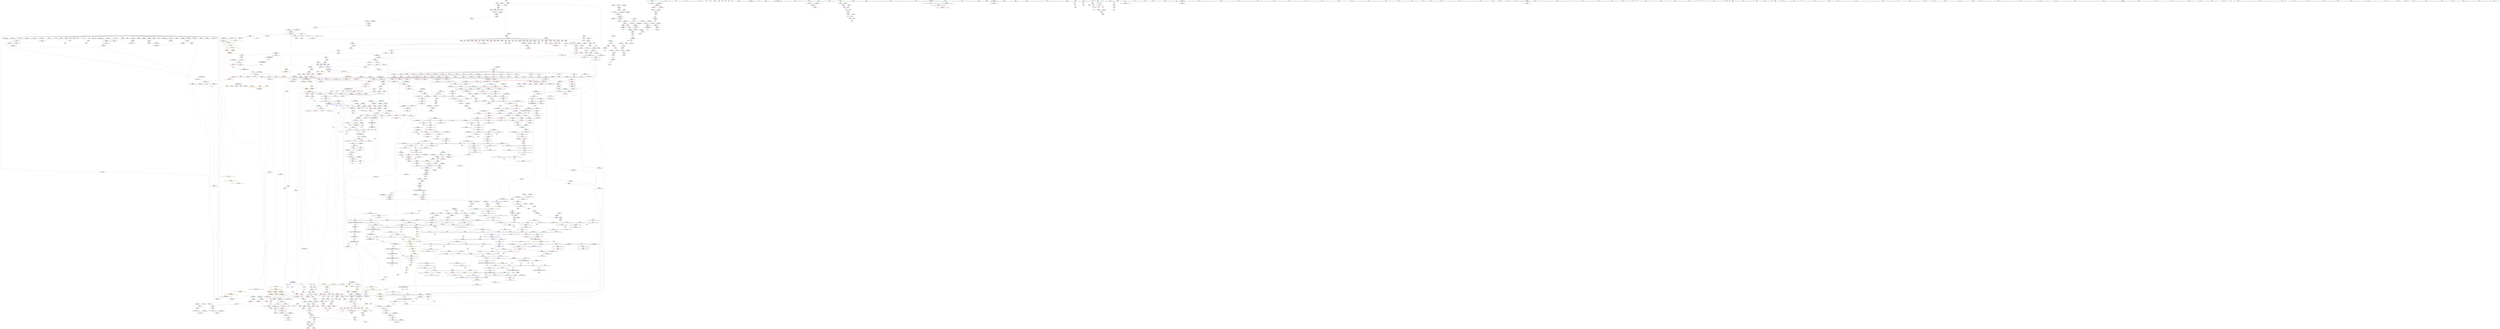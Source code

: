 digraph "SVFG" {
	label="SVFG";

	Node0x5557af00a840 [shape=record,color=grey,label="{NodeID: 0\nNullPtr|{|<s34>124}}"];
	Node0x5557af00a840 -> Node0x5557af075150[style=solid];
	Node0x5557af00a840 -> Node0x5557af075250[style=solid];
	Node0x5557af00a840 -> Node0x5557af075320[style=solid];
	Node0x5557af00a840 -> Node0x5557af0753f0[style=solid];
	Node0x5557af00a840 -> Node0x5557af0754c0[style=solid];
	Node0x5557af00a840 -> Node0x5557af075590[style=solid];
	Node0x5557af00a840 -> Node0x5557af075660[style=solid];
	Node0x5557af00a840 -> Node0x5557af075730[style=solid];
	Node0x5557af00a840 -> Node0x5557af075800[style=solid];
	Node0x5557af00a840 -> Node0x5557af0758d0[style=solid];
	Node0x5557af00a840 -> Node0x5557af0759a0[style=solid];
	Node0x5557af00a840 -> Node0x5557af075a70[style=solid];
	Node0x5557af00a840 -> Node0x5557af075b40[style=solid];
	Node0x5557af00a840 -> Node0x5557af075c10[style=solid];
	Node0x5557af00a840 -> Node0x5557af075ce0[style=solid];
	Node0x5557af00a840 -> Node0x5557af075db0[style=solid];
	Node0x5557af00a840 -> Node0x5557af075e80[style=solid];
	Node0x5557af00a840 -> Node0x5557af075f50[style=solid];
	Node0x5557af00a840 -> Node0x5557af076020[style=solid];
	Node0x5557af00a840 -> Node0x5557af0760f0[style=solid];
	Node0x5557af00a840 -> Node0x5557af0761c0[style=solid];
	Node0x5557af00a840 -> Node0x5557af076290[style=solid];
	Node0x5557af00a840 -> Node0x5557af076360[style=solid];
	Node0x5557af00a840 -> Node0x5557af076430[style=solid];
	Node0x5557af00a840 -> Node0x5557af076500[style=solid];
	Node0x5557af00a840 -> Node0x5557af0765d0[style=solid];
	Node0x5557af00a840 -> Node0x5557af0a42d0[style=solid];
	Node0x5557af00a840 -> Node0x5557af0a6d40[style=solid];
	Node0x5557af00a840 -> Node0x5557af0a6e10[style=solid];
	Node0x5557af00a840 -> Node0x5557af0a6ee0[style=solid];
	Node0x5557af00a840 -> Node0x5557af0a8670[style=solid];
	Node0x5557af00a840 -> Node0x5557ae8ae830[style=solid];
	Node0x5557af00a840 -> Node0x5557af0ded40[style=solid];
	Node0x5557af00a840 -> Node0x5557af0e09c0[style=solid];
	Node0x5557af00a840:s34 -> Node0x5557af1db350[style=solid,color=red];
	Node0x5557af0dbec0 [shape=record,color=grey,label="{NodeID: 1882\n342 = Binary(341, 340, )\n}"];
	Node0x5557af0dbec0 -> Node0x5557af0a5750[style=solid];
	Node0x5557af078540 [shape=record,color=red,label="{NodeID: 775\n454\<--434\n\<--__mask.addr\n_ZNSt8ios_base4setfESt13_Ios_FmtflagsS0_\n|{<s0>56}}"];
	Node0x5557af078540:s0 -> Node0x5557af1dfb60[style=solid,color=red];
	Node0x5557af162d30 [shape=record,color=yellow,style=double,label="{NodeID: 2657\n70V_2 = CSCHI(MR_70V_1)\npts\{610003 610006 610012 \}\nCS[]|{<s0>22}}"];
	Node0x5557af162d30:s0 -> Node0x5557af135d10[style=dashed,color=red];
	Node0x5557af06ec60 [shape=record,color=black,label="{NodeID: 443\n1428\<--1456\n_ZN9__gnu_cxx13new_allocatorIxE8allocateEmPKv_ret\<--\n_ZN9__gnu_cxx13new_allocatorIxE8allocateEmPKv\n|{<s0>124}}"];
	Node0x5557af06ec60:s0 -> Node0x5557af1d1e20[style=solid,color=blue];
	Node0x5557af0ae650 [shape=record,color=blue,label="{NodeID: 1218\n1847\<--1830\ncoerce.dive1\<--__last.coerce\n_ZSt13__max_elementIN9__gnu_cxx17__normal_iteratorIPxSt6vectorIxSaIxEEEENS0_5__ops15_Iter_less_iterEET_S9_S9_T0_\n|{<s0>154|<s1>158}}"];
	Node0x5557af0ae650:s0 -> Node0x5557af140540[style=dashed,color=red];
	Node0x5557af0ae650:s1 -> Node0x5557af125d00[style=dashed,color=red];
	Node0x5557af062340 [shape=record,color=green,label="{NodeID: 111\n628\<--629\n_ZNSt6vectorIxSaIxEE17_M_default_appendEm\<--_ZNSt6vectorIxSaIxEE17_M_default_appendEm_field_insensitive\n}"];
	Node0x5557af07df70 [shape=record,color=red,label="{NodeID: 886\n1185\<--1184\n\<--coerce.dive5\n_ZSt34__uninitialized_move_if_noexcept_aIPxS0_SaIxEET0_T_S3_S2_RT1_\n|{<s0>114}}"];
	Node0x5557af07df70:s0 -> Node0x5557af1d2780[style=solid,color=red];
	Node0x5557af1cf520 [shape=record,color=black,label="{NodeID: 2768\n1682 = PHI(1686, )\n}"];
	Node0x5557af1cf520 -> Node0x5557af080330[style=solid];
	Node0x5557af084a40 [shape=record,color=purple,label="{NodeID: 554\n419\<--414\nticketsPerson\<--this1\n_ZN8TestcaseD2Ev\n|{<s0>51}}"];
	Node0x5557af084a40:s0 -> Node0x5557af1dbad0[style=solid,color=red];
	Node0x5557af067220 [shape=record,color=green,label="{NodeID: 222\n1436\<--1437\n.addr\<--.addr_field_insensitive\n_ZN9__gnu_cxx13new_allocatorIxE8allocateEmPKv\n}"];
	Node0x5557af067220 -> Node0x5557af0abb40[style=solid];
	Node0x5557af0a3230 [shape=record,color=red,label="{NodeID: 997\n2094\<--2091\nthis1\<--this.addr\n_ZN9__gnu_cxx13new_allocatorIxED2Ev\n}"];
	Node0x5557af1dc2c0 [shape=record,color=black,label="{NodeID: 2879\n562 = PHI(545, 1011, 1041, 2024, 2064, )\n0th arg __clang_call_terminate }"];
	Node0x5557af08a470 [shape=record,color=purple,label="{NodeID: 665\n2134\<--1714\noffset_0\<--\n}"];
	Node0x5557af08a470 -> Node0x5557af0a3b20[style=solid];
	Node0x5557af075590 [shape=record,color=black,label="{NodeID: 333\n134\<--3\nlpad.val7\<--dummyVal\nmain\n}"];
	Node0x5557af0a8cf0 [shape=record,color=blue,label="{NodeID: 1108\n1000\<--997\n_M_end_of_storage52\<--add.ptr50\n_ZNSt6vectorIxSaIxEE17_M_default_appendEm\n}"];
	Node0x5557af0a8cf0 -> Node0x5557af128540[style=dashed];
	Node0x5557af05e930 [shape=record,color=green,label="{NodeID: 1\n7\<--1\n__dso_handle\<--dummyObj\nGlob }"];
	Node0x5557af0dc040 [shape=record,color=grey,label="{NodeID: 1883\n355 = Binary(354, 101, )\n}"];
	Node0x5557af0dc040 -> Node0x5557af0a5820[style=solid];
	Node0x5557af078610 [shape=record,color=red,label="{NodeID: 776\n462\<--436\n\<--__old\n_ZNSt8ios_base4setfESt13_Ios_FmtflagsS0_\n}"];
	Node0x5557af078610 -> Node0x5557af076db0[style=solid];
	Node0x5557af162e10 [shape=record,color=yellow,style=double,label="{NodeID: 2658\n72V_2 = CSCHI(MR_72V_1)\npts\{610004 610005 610007 610008 610011 610013 610014 \}\nCS[]|{<s0>22|<s1>22}}"];
	Node0x5557af162e10:s0 -> Node0x5557af135df0[style=dashed,color=red];
	Node0x5557af162e10:s1 -> Node0x5557af135ed0[style=dashed,color=red];
	Node0x5557af06ed30 [shape=record,color=black,label="{NodeID: 444\n1485\<--1466\n\<--__first\n_ZSt22__uninitialized_copy_aISt13move_iteratorIPxES1_xET0_T_S4_S3_RSaIT1_E\n}"];
	Node0x5557af06ed30 -> Node0x5557af088c10[style=solid];
	Node0x5557af0ae720 [shape=record,color=blue, style = dotted,label="{NodeID: 1219\n2136\<--2138\noffset_0\<--dummyVal\n_ZSt13__max_elementIN9__gnu_cxx17__normal_iteratorIPxSt6vectorIxSaIxEEEENS0_5__ops15_Iter_less_iterEET_S9_S9_T0_\n}"];
	Node0x5557af0ae720 -> Node0x5557af12df40[style=dashed];
	Node0x5557af062440 [shape=record,color=green,label="{NodeID: 112\n642\<--643\n_ZNSt6vectorIxSaIxEE15_M_erase_at_endEPx\<--_ZNSt6vectorIxSaIxEE15_M_erase_at_endEPx_field_insensitive\n}"];
	Node0x5557af07e040 [shape=record,color=red,label="{NodeID: 887\n1203\<--1194\n\<--__first.addr\n_ZSt8_DestroyIPxxEvT_S1_RSaIT0_E\n|{<s0>115}}"];
	Node0x5557af07e040:s0 -> Node0x5557af1db710[style=solid,color=red];
	Node0x5557af1cf660 [shape=record,color=black,label="{NodeID: 2769\n861 = PHI(1063, )\n|{<s0>80}}"];
	Node0x5557af1cf660:s0 -> Node0x5557af1dac20[style=solid,color=red];
	Node0x5557af084b10 [shape=record,color=purple,label="{NodeID: 555\n421\<--414\nperson\<--this1\n_ZN8TestcaseD2Ev\n|{<s0>52}}"];
	Node0x5557af084b10:s0 -> Node0x5557af1dbad0[style=solid,color=red];
	Node0x5557af0672f0 [shape=record,color=green,label="{NodeID: 223\n1447\<--1448\n_ZSt17__throw_bad_allocv\<--_ZSt17__throw_bad_allocv_field_insensitive\n}"];
	Node0x5557af0a3300 [shape=record,color=red,label="{NodeID: 998\n2105\<--2104\ndummyVal\<--offset_0\n_ZSt11max_elementIN9__gnu_cxx17__normal_iteratorIPxSt6vectorIxSaIxEEEEET_S7_S7_\n}"];
	Node0x5557af0a3300 -> Node0x5557af0a7630[style=solid];
	Node0x5557af1dc650 [shape=record,color=black,label="{NodeID: 2880\n1628 = PHI(1613, )\n0th arg _ZSt14__copy_move_a2ILb1EPxS0_ET1_T0_S2_S1_ }"];
	Node0x5557af1dc650 -> Node0x5557af0acec0[style=solid];
	Node0x5557af08a540 [shape=record,color=purple,label="{NodeID: 666\n1743\<--1742\n_M_current\<--this1\n_ZNKSt13move_iteratorIPxE4baseEv\n}"];
	Node0x5557af08a540 -> Node0x5557af0a10e0[style=solid];
	Node0x5557af075660 [shape=record,color=black,label="{NodeID: 334\n544\<--3\n\<--dummyVal\n_ZNSt6vectorIxSaIxEEC2Ev\n}"];
	Node0x5557af0a8dc0 [shape=record,color=blue,label="{NodeID: 1109\n1019\<--1017\nthis.addr\<--this\n_ZNSt6vectorIxSaIxEE15_M_erase_at_endEPx\n}"];
	Node0x5557af0a8dc0 -> Node0x5557af07cd90[style=dashed];
	Node0x5557af05e9c0 [shape=record,color=green,label="{NodeID: 2\n8\<--1\n_ZSt3cin\<--dummyObj\nGlob }"];
	Node0x5557af0dc1c0 [shape=record,color=grey,label="{NodeID: 1884\n1328 = Binary(1327, 272, )\n}"];
	Node0x5557af0dc1c0 -> Node0x5557af0aaf10[style=solid];
	Node0x5557af0786e0 [shape=record,color=red,label="{NodeID: 777\n443\<--442\n\<--_M_flags\n_ZNSt8ios_base4setfESt13_Ios_FmtflagsS0_\n}"];
	Node0x5557af0786e0 -> Node0x5557af0a6110[style=solid];
	Node0x5557af162ef0 [shape=record,color=yellow,style=double,label="{NodeID: 2659\n14V_3 = CSCHI(MR_14V_2)\npts\{1453 \}\nCS[]|{<s0>23}}"];
	Node0x5557af162ef0:s0 -> Node0x5557af135ed0[style=dashed,color=red];
	Node0x5557af06ee00 [shape=record,color=black,label="{NodeID: 445\n1488\<--1468\n\<--__last\n_ZSt22__uninitialized_copy_aISt13move_iteratorIPxES1_xET0_T_S4_S3_RSaIT1_E\n}"];
	Node0x5557af06ee00 -> Node0x5557af088db0[style=solid];
	Node0x5557af0ae7f0 [shape=record,color=blue, style = dotted,label="{NodeID: 1220\n2139\<--2141\noffset_0\<--dummyVal\n_ZSt13__max_elementIN9__gnu_cxx17__normal_iteratorIPxSt6vectorIxSaIxEEEENS0_5__ops15_Iter_less_iterEET_S9_S9_T0_\n}"];
	Node0x5557af0ae7f0 -> Node0x5557af132a70[style=dashed];
	Node0x5557af067860 [shape=record,color=green,label="{NodeID: 113\n650\<--651\nthis.addr\<--this.addr_field_insensitive\n_ZNSt6vectorIxSaIxEEixEm\n}"];
	Node0x5557af067860 -> Node0x5557af079b30[style=solid];
	Node0x5557af067860 -> Node0x5557af0a72f0[style=solid];
	Node0x5557af07e110 [shape=record,color=red,label="{NodeID: 888\n1204\<--1196\n\<--__last.addr\n_ZSt8_DestroyIPxxEvT_S1_RSaIT0_E\n|{<s0>115}}"];
	Node0x5557af07e110:s0 -> Node0x5557af1db850[style=solid,color=red];
	Node0x5557af1cf7a0 [shape=record,color=black,label="{NodeID: 2770\n864 = PHI(1044, )\n}"];
	Node0x5557af1cf7a0 -> Node0x5557af0a8330[style=solid];
	Node0x5557af084be0 [shape=record,color=purple,label="{NodeID: 556\n423\<--414\nposition\<--this1\n_ZN8TestcaseD2Ev\n|{<s0>53}}"];
	Node0x5557af084be0:s0 -> Node0x5557af1dbad0[style=solid,color=red];
	Node0x5557af0673f0 [shape=record,color=green,label="{NodeID: 224\n1452\<--1453\ncall2\<--call2_field_insensitive\n_ZN9__gnu_cxx13new_allocatorIxE8allocateEmPKv\n}"];
	Node0x5557af0673f0 -> Node0x5557af06eb90[style=solid];
	Node0x5557af0a33d0 [shape=record,color=red,label="{NodeID: 999\n2108\<--2107\ndummyVal\<--offset_0\n_ZSt11max_elementIN9__gnu_cxx17__normal_iteratorIPxSt6vectorIxSaIxEEEEET_S7_S7_\n}"];
	Node0x5557af0a33d0 -> Node0x5557af0a7700[style=solid];
	Node0x5557af1dc760 [shape=record,color=black,label="{NodeID: 2881\n1629 = PHI(1621, )\n1st arg _ZSt14__copy_move_a2ILb1EPxS0_ET1_T0_S2_S1_ }"];
	Node0x5557af1dc760 -> Node0x5557af0acf90[style=solid];
	Node0x5557af08a610 [shape=record,color=purple,label="{NodeID: 667\n1756\<--1755\n_M_current\<--this1\n_ZNSt13move_iteratorIPxEC2ES0_\n}"];
	Node0x5557af08a610 -> Node0x5557af0adc90[style=solid];
	Node0x5557af075730 [shape=record,color=black,label="{NodeID: 335\n545\<--3\n\<--dummyVal\n_ZNSt6vectorIxSaIxEEC2Ev\n|{<s0>61}}"];
	Node0x5557af075730:s0 -> Node0x5557af1dc2c0[style=solid,color=red];
	Node0x5557af0a8e90 [shape=record,color=blue,label="{NodeID: 1110\n1021\<--1018\n__pos.addr\<--__pos\n_ZNSt6vectorIxSaIxEE15_M_erase_at_endEPx\n}"];
	Node0x5557af0a8e90 -> Node0x5557af07ce60[style=dashed];
	Node0x5557af0a8e90 -> Node0x5557af07cf30[style=dashed];
	Node0x5557af05ec70 [shape=record,color=green,label="{NodeID: 3\n11\<--1\n_ZSt4cout\<--dummyObj\nGlob }"];
	Node0x5557af0dc340 [shape=record,color=grey,label="{NodeID: 1885\n1451 = Binary(1450, 688, )\n}"];
	Node0x5557af0787b0 [shape=record,color=red,label="{NodeID: 778\n473\<--467\n\<--__a.addr\n_ZStaNRSt13_Ios_FmtflagsS_\n}"];
	Node0x5557af0787b0 -> Node0x5557af078a20[style=solid];
	Node0x5557af163050 [shape=record,color=yellow,style=double,label="{NodeID: 2660\n60V_3 = CSCHI(MR_60V_2)\npts\{610009 \}\nCS[]|{<s0>23}}"];
	Node0x5557af163050:s0 -> Node0x5557af135d10[style=dashed,color=red];
	Node0x5557af06eed0 [shape=record,color=black,label="{NodeID: 446\n1484\<--1474\n\<--agg.tmp\n_ZSt22__uninitialized_copy_aISt13move_iteratorIPxES1_xET0_T_S4_S3_RSaIT1_E\n}"];
	Node0x5557af06eed0 -> Node0x5557af088b40[style=solid];
	Node0x5557af0ae8c0 [shape=record,color=blue, style = dotted,label="{NodeID: 1221\n2142\<--2144\noffset_0\<--dummyVal\n_ZSt13__max_elementIN9__gnu_cxx17__normal_iteratorIPxSt6vectorIxSaIxEEEENS0_5__ops15_Iter_less_iterEET_S9_S9_T0_\n}"];
	Node0x5557af0ae8c0 -> Node0x5557af0a1900[style=dashed];
	Node0x5557af0ae8c0 -> Node0x5557af0ae8c0[style=dashed];
	Node0x5557af0ae8c0 -> Node0x5557af12ee40[style=dashed];
	Node0x5557af0678f0 [shape=record,color=green,label="{NodeID: 114\n652\<--653\n__n.addr\<--__n.addr_field_insensitive\n_ZNSt6vectorIxSaIxEEixEm\n}"];
	Node0x5557af0678f0 -> Node0x5557af079c00[style=solid];
	Node0x5557af0678f0 -> Node0x5557af0a73c0[style=solid];
	Node0x5557af07e1e0 [shape=record,color=red,label="{NodeID: 889\n1222\<--1213\nthis1\<--this.addr\n_ZNSt12_Vector_baseIxSaIxEE13_M_deallocateEPxm\n}"];
	Node0x5557af07e1e0 -> Node0x5557af088590[style=solid];
	Node0x5557af1cf8e0 [shape=record,color=black,label="{NodeID: 2771\n874 = PHI(1072, )\n}"];
	Node0x5557af1cf8e0 -> Node0x5557af0a8400[style=solid];
	Node0x5557af084cb0 [shape=record,color=purple,label="{NodeID: 557\n442\<--441\n_M_flags\<--this1\n_ZNSt8ios_base4setfESt13_Ios_FmtflagsS0_\n}"];
	Node0x5557af084cb0 -> Node0x5557af0786e0[style=solid];
	Node0x5557af0674c0 [shape=record,color=green,label="{NodeID: 225\n1454\<--1455\n_Znwm\<--_Znwm_field_insensitive\n}"];
	Node0x5557af0a34a0 [shape=record,color=red,label="{NodeID: 1000\n2111\<--2110\ndummyVal\<--offset_0\n_ZSt22__uninitialized_copy_aISt13move_iteratorIPxES1_xET0_T_S4_S3_RSaIT1_E\n}"];
	Node0x5557af0a34a0 -> Node0x5557af0abf50[style=solid];
	Node0x5557af1dc870 [shape=record,color=black,label="{NodeID: 2882\n1630 = PHI(1622, )\n2nd arg _ZSt14__copy_move_a2ILb1EPxS0_ET1_T0_S2_S1_ }"];
	Node0x5557af1dc870 -> Node0x5557af0ad060[style=solid];
	Node0x5557af08a6e0 [shape=record,color=purple,label="{NodeID: 668\n1891\<--1831\ncoerce.dive10\<--retval\n_ZSt13__max_elementIN9__gnu_cxx17__normal_iteratorIPxSt6vectorIxSaIxEEEENS0_5__ops15_Iter_less_iterEET_S9_S9_T0_\n}"];
	Node0x5557af08a6e0 -> Node0x5557af0a1aa0[style=solid];
	Node0x5557af075800 [shape=record,color=black,label="{NodeID: 336\n913\<--3\n\<--dummyVal\n_ZNSt6vectorIxSaIxEE17_M_default_appendEm\n}"];
	Node0x5557af0a8f60 [shape=record,color=blue,label="{NodeID: 1111\n1037\<--1034\n_M_finish3\<--\n_ZNSt6vectorIxSaIxEE15_M_erase_at_endEPx\n|{<s0>71}}"];
	Node0x5557af0a8f60:s0 -> Node0x5557af130740[style=dashed,color=blue];
	Node0x5557af05ed00 [shape=record,color=green,label="{NodeID: 4\n12\<--1\n.str\<--dummyObj\nGlob }"];
	Node0x5557af0dc4c0 [shape=record,color=grey,label="{NodeID: 1886\n271 = Binary(270, 272, )\n}"];
	Node0x5557af0dc4c0 -> Node0x5557af0a4e60[style=solid];
	Node0x5557af078880 [shape=record,color=red,label="{NodeID: 779\n477\<--467\n\<--__a.addr\n_ZStaNRSt13_Ios_FmtflagsS_\n}"];
	Node0x5557af078880 -> Node0x5557af076e80[style=solid];
	Node0x5557af078880 -> Node0x5557af0a6380[style=solid];
	Node0x5557af163130 [shape=record,color=yellow,style=double,label="{NodeID: 2661\n62V_3 = CSCHI(MR_62V_2)\npts\{610010 \}\nCS[]|{<s0>23}}"];
	Node0x5557af163130:s0 -> Node0x5557af135df0[style=dashed,color=red];
	Node0x5557af06efa0 [shape=record,color=black,label="{NodeID: 447\n1487\<--1476\n\<--agg.tmp2\n_ZSt22__uninitialized_copy_aISt13move_iteratorIPxES1_xET0_T_S4_S3_RSaIT1_E\n}"];
	Node0x5557af06efa0 -> Node0x5557af088ce0[style=solid];
	Node0x5557af0ae990 [shape=record,color=blue, style = dotted,label="{NodeID: 1222\n2145\<--2147\noffset_0\<--dummyVal\n_ZSt13__max_elementIN9__gnu_cxx17__normal_iteratorIPxSt6vectorIxSaIxEEEENS0_5__ops15_Iter_less_iterEET_S9_S9_T0_\n}"];
	Node0x5557af0ae990 -> Node0x5557af0a19d0[style=dashed];
	Node0x5557af0ae990 -> Node0x5557af0ae990[style=dashed];
	Node0x5557af0ae990 -> Node0x5557af12f340[style=dashed];
	Node0x5557af0679c0 [shape=record,color=green,label="{NodeID: 115\n667\<--668\nretval\<--retval_field_insensitive\n_ZSt11max_elementIN9__gnu_cxx17__normal_iteratorIPxSt6vectorIxSaIxEEEEET_S7_S7_\n}"];
	Node0x5557af0679c0 -> Node0x5557af0855a0[style=solid];
	Node0x5557af0679c0 -> Node0x5557af085670[style=solid];
	Node0x5557af07e2b0 [shape=record,color=red,label="{NodeID: 890\n1223\<--1215\n\<--__p.addr\n_ZNSt12_Vector_baseIxSaIxEE13_M_deallocateEPxm\n}"];
	Node0x5557af07e2b0 -> Node0x5557af0ded40[style=solid];
	Node0x5557af1cfa20 [shape=record,color=black,label="{NodeID: 2772\n878 = PHI(796, )\n}"];
	Node0x5557af1cfa20 -> Node0x5557af0a84d0[style=solid];
	Node0x5557af084d80 [shape=record,color=purple,label="{NodeID: 558\n449\<--441\n_M_flags2\<--this1\n_ZNSt8ios_base4setfESt13_Ios_FmtflagsS0_\n|{<s0>55}}"];
	Node0x5557af084d80:s0 -> Node0x5557af1d9ab0[style=solid,color=red];
	Node0x5557af0675c0 [shape=record,color=green,label="{NodeID: 226\n1466\<--1467\n__first\<--__first_field_insensitive\n_ZSt22__uninitialized_copy_aISt13move_iteratorIPxES1_xET0_T_S4_S3_RSaIT1_E\n}"];
	Node0x5557af0675c0 -> Node0x5557af06ed30[style=solid];
	Node0x5557af0675c0 -> Node0x5557af088800[style=solid];
	Node0x5557af0a3570 [shape=record,color=red,label="{NodeID: 1001\n2114\<--2113\ndummyVal\<--offset_0\n_ZSt22__uninitialized_copy_aISt13move_iteratorIPxES1_xET0_T_S4_S3_RSaIT1_E\n}"];
	Node0x5557af0a3570 -> Node0x5557af0ac020[style=solid];
	Node0x5557af1dc980 [shape=record,color=black,label="{NodeID: 2883\n1899 = PHI(1833, )\n0th arg _ZN9__gnu_cxxeqIPxSt6vectorIxSaIxEEEEbRKNS_17__normal_iteratorIT_T0_EESA_ }"];
	Node0x5557af1dc980 -> Node0x5557af0aec00[style=solid];
	Node0x5557af08a7b0 [shape=record,color=purple,label="{NodeID: 669\n1845\<--1833\ncoerce.dive\<--__first\n_ZSt13__max_elementIN9__gnu_cxx17__normal_iteratorIPxSt6vectorIxSaIxEEEENS0_5__ops15_Iter_less_iterEET_S9_S9_T0_\n}"];
	Node0x5557af08a7b0 -> Node0x5557af0ae580[style=solid];
	Node0x5557af0758d0 [shape=record,color=black,label="{NodeID: 337\n914\<--3\n\<--dummyVal\n_ZNSt6vectorIxSaIxEE17_M_default_appendEm\n}"];
	Node0x5557af0758d0 -> Node0x5557af0a8810[style=solid];
	Node0x5557af0a9030 [shape=record,color=blue,label="{NodeID: 1112\n1048\<--1045\n__first.addr\<--__first\n_ZSt27__uninitialized_default_n_aIPxmxET_S1_T0_RSaIT1_E\n}"];
	Node0x5557af0a9030 -> Node0x5557af07d0d0[style=dashed];
	Node0x5557af05edc0 [shape=record,color=green,label="{NodeID: 5\n14\<--1\n.str.1\<--dummyObj\nGlob }"];
	Node0x5557af0dc640 [shape=record,color=grey,label="{NodeID: 1887\n278 = Binary(277, 272, )\n}"];
	Node0x5557af0dc640 -> Node0x5557af0a4f30[style=solid];
	Node0x5557af078950 [shape=record,color=red,label="{NodeID: 780\n475\<--469\n\<--__b.addr\n_ZStaNRSt13_Ios_FmtflagsS_\n|{<s0>58}}"];
	Node0x5557af078950:s0 -> Node0x5557af1dfb60[style=solid,color=red];
	Node0x5557af163210 [shape=record,color=yellow,style=double,label="{NodeID: 2662\n70V_3 = CSCHI(MR_70V_2)\npts\{610003 610006 610012 \}\nCS[]|{<s0>23}}"];
	Node0x5557af163210:s0 -> Node0x5557af135d10[style=dashed,color=red];
	Node0x5557af06f070 [shape=record,color=black,label="{NodeID: 448\n1461\<--1495\n_ZSt22__uninitialized_copy_aISt13move_iteratorIPxES1_xET0_T_S4_S3_RSaIT1_E_ret\<--call\n_ZSt22__uninitialized_copy_aISt13move_iteratorIPxES1_xET0_T_S4_S3_RSaIT1_E\n|{<s0>114}}"];
	Node0x5557af06f070:s0 -> Node0x5557af1d1420[style=solid,color=blue];
	Node0x5557af0aea60 [shape=record,color=blue, style = dotted,label="{NodeID: 1223\n2148\<--2150\noffset_0\<--dummyVal\n_ZSt13__max_elementIN9__gnu_cxx17__normal_iteratorIPxSt6vectorIxSaIxEEEENS0_5__ops15_Iter_less_iterEET_S9_S9_T0_\n}"];
	Node0x5557af0aea60 -> Node0x5557af132a70[style=dashed];
	Node0x5557af067a90 [shape=record,color=green,label="{NodeID: 116\n669\<--670\n__first\<--__first_field_insensitive\n_ZSt11max_elementIN9__gnu_cxx17__normal_iteratorIPxSt6vectorIxSaIxEEEEET_S7_S7_\n}"];
	Node0x5557af067a90 -> Node0x5557af077770[style=solid];
	Node0x5557af067a90 -> Node0x5557af085740[style=solid];
	Node0x5557af07e380 [shape=record,color=red,label="{NodeID: 891\n1228\<--1215\n\<--__p.addr\n_ZNSt12_Vector_baseIxSaIxEE13_M_deallocateEPxm\n|{<s0>116}}"];
	Node0x5557af07e380:s0 -> Node0x5557af1e0230[style=solid,color=red];
	Node0x5557af1cfb60 [shape=record,color=black,label="{NodeID: 2773\n882 = PHI(1126, )\n}"];
	Node0x5557af1cfb60 -> Node0x5557af0a85a0[style=solid];
	Node0x5557af084e50 [shape=record,color=purple,label="{NodeID: 559\n458\<--441\n_M_flags5\<--this1\n_ZNSt8ios_base4setfESt13_Ios_FmtflagsS0_\n|{<s0>57}}"];
	Node0x5557af084e50:s0 -> Node0x5557af1e1750[style=solid,color=red];
	Node0x5557af067690 [shape=record,color=green,label="{NodeID: 227\n1468\<--1469\n__last\<--__last_field_insensitive\n_ZSt22__uninitialized_copy_aISt13move_iteratorIPxES1_xET0_T_S4_S3_RSaIT1_E\n}"];
	Node0x5557af067690 -> Node0x5557af06ee00[style=solid];
	Node0x5557af067690 -> Node0x5557af0888d0[style=solid];
	Node0x5557af0a3640 [shape=record,color=red,label="{NodeID: 1002\n2117\<--2116\ndummyVal\<--offset_0\n_ZSt18uninitialized_copyISt13move_iteratorIPxES1_ET0_T_S4_S3_\n}"];
	Node0x5557af0a3640 -> Node0x5557af0ac500[style=solid];
	Node0x5557af1dca90 [shape=record,color=black,label="{NodeID: 2884\n1900 = PHI(1835, )\n1st arg _ZN9__gnu_cxxeqIPxSt6vectorIxSaIxEEEEbRKNS_17__normal_iteratorIT_T0_EESA_ }"];
	Node0x5557af1dca90 -> Node0x5557af0aecd0[style=solid];
	Node0x5557af08a880 [shape=record,color=purple,label="{NodeID: 670\n1847\<--1835\ncoerce.dive1\<--__last\n_ZSt13__max_elementIN9__gnu_cxx17__normal_iteratorIPxSt6vectorIxSaIxEEEENS0_5__ops15_Iter_less_iterEET_S9_S9_T0_\n}"];
	Node0x5557af08a880 -> Node0x5557af0ae650[style=solid];
	Node0x5557af0759a0 [shape=record,color=black,label="{NodeID: 338\n916\<--3\n\<--dummyVal\n_ZNSt6vectorIxSaIxEE17_M_default_appendEm\n}"];
	Node0x5557af0759a0 -> Node0x5557af0a88e0[style=solid];
	Node0x5557af0a9100 [shape=record,color=blue,label="{NodeID: 1113\n1050\<--1046\n__n.addr\<--__n\n_ZSt27__uninitialized_default_n_aIPxmxET_S1_T0_RSaIT1_E\n}"];
	Node0x5557af0a9100 -> Node0x5557af07d1a0[style=dashed];
	Node0x5557af05f660 [shape=record,color=green,label="{NodeID: 6\n16\<--1\n.str.2\<--dummyObj\nGlob }"];
	Node0x5557af0dc7c0 [shape=record,color=grey,label="{NodeID: 1888\n626 = Binary(624, 625, )\n|{<s0>69}}"];
	Node0x5557af0dc7c0:s0 -> Node0x5557af1d3160[style=solid,color=red];
	Node0x5557af078a20 [shape=record,color=red,label="{NodeID: 781\n474\<--473\n\<--\n_ZStaNRSt13_Ios_FmtflagsS_\n|{<s0>58}}"];
	Node0x5557af078a20:s0 -> Node0x5557af1df9e0[style=solid,color=red];
	Node0x5557af1632f0 [shape=record,color=yellow,style=double,label="{NodeID: 2663\n72V_3 = CSCHI(MR_72V_2)\npts\{610004 610005 610007 610008 610011 610013 610014 \}\nCS[]|{<s0>23|<s1>23}}"];
	Node0x5557af1632f0:s0 -> Node0x5557af135df0[style=dashed,color=red];
	Node0x5557af1632f0:s1 -> Node0x5557af135ed0[style=dashed,color=red];
	Node0x5557af06f140 [shape=record,color=black,label="{NodeID: 449\n1499\<--1511\n_ZSt32__make_move_if_noexcept_iteratorIxSt13move_iteratorIPxEET0_PT__ret\<--\n_ZSt32__make_move_if_noexcept_iteratorIxSt13move_iteratorIPxEET0_PT_\n|{<s0>112|<s1>113}}"];
	Node0x5557af06f140:s0 -> Node0x5557af1d11a0[style=solid,color=blue];
	Node0x5557af06f140:s1 -> Node0x5557af1d12e0[style=solid,color=blue];
	Node0x5557af0aeb30 [shape=record,color=blue, style = dotted,label="{NodeID: 1224\n2151\<--2153\noffset_0\<--dummyVal\n_ZSt13__max_elementIN9__gnu_cxx17__normal_iteratorIPxSt6vectorIxSaIxEEEENS0_5__ops15_Iter_less_iterEET_S9_S9_T0_\n}"];
	Node0x5557af0aeb30 -> Node0x5557af12df40[style=dashed];
	Node0x5557af067b60 [shape=record,color=green,label="{NodeID: 117\n671\<--672\n__last\<--__last_field_insensitive\n_ZSt11max_elementIN9__gnu_cxx17__normal_iteratorIPxSt6vectorIxSaIxEEEEET_S7_S7_\n}"];
	Node0x5557af067b60 -> Node0x5557af077840[style=solid];
	Node0x5557af067b60 -> Node0x5557af085810[style=solid];
	Node0x5557af07e450 [shape=record,color=red,label="{NodeID: 892\n1229\<--1217\n\<--__n.addr\n_ZNSt12_Vector_baseIxSaIxEE13_M_deallocateEPxm\n|{<s0>116}}"];
	Node0x5557af07e450:s0 -> Node0x5557af1e0340[style=solid,color=red];
	Node0x5557af1cfca0 [shape=record,color=black,label="{NodeID: 2774\n892 = PHI(1063, )\n|{<s0>85}}"];
	Node0x5557af1cfca0:s0 -> Node0x5557af1dac20[style=solid,color=red];
	Node0x5557af084f20 [shape=record,color=purple,label="{NodeID: 560\n556\<--555\n_M_impl\<--this1\n_ZNSt12_Vector_baseIxSaIxEEC2Ev\n|{<s0>62}}"];
	Node0x5557af084f20:s0 -> Node0x5557af1deff0[style=solid,color=red];
	Node0x5557af067760 [shape=record,color=green,label="{NodeID: 228\n1470\<--1471\n__result.addr\<--__result.addr_field_insensitive\n_ZSt22__uninitialized_copy_aISt13move_iteratorIPxES1_xET0_T_S4_S3_RSaIT1_E\n}"];
	Node0x5557af067760 -> Node0x5557af09f880[style=solid];
	Node0x5557af067760 -> Node0x5557af0abdb0[style=solid];
	Node0x5557af0a3710 [shape=record,color=red,label="{NodeID: 1003\n2120\<--2119\ndummyVal\<--offset_0\n_ZSt18uninitialized_copyISt13move_iteratorIPxES1_ET0_T_S4_S3_\n}"];
	Node0x5557af0a3710 -> Node0x5557af0ac5d0[style=solid];
	Node0x5557af1dcba0 [shape=record,color=black,label="{NodeID: 2885\n1210 = PHI(942, 963, 2036, )\n0th arg _ZNSt12_Vector_baseIxSaIxEE13_M_deallocateEPxm }"];
	Node0x5557af1dcba0 -> Node0x5557af0aa070[style=solid];
	Node0x5557af08a950 [shape=record,color=purple,label="{NodeID: 671\n1874\<--1841\ncoerce.dive5\<--agg.tmp\n_ZSt13__max_elementIN9__gnu_cxx17__normal_iteratorIPxSt6vectorIxSaIxEEEENS0_5__ops15_Iter_less_iterEET_S9_S9_T0_\n}"];
	Node0x5557af08a950 -> Node0x5557af0a1900[style=solid];
	Node0x5557af075a70 [shape=record,color=black,label="{NodeID: 339\n934\<--3\n\<--dummyVal\n_ZNSt6vectorIxSaIxEE17_M_default_appendEm\n}"];
	Node0x5557af1460c0 [shape=record,color=yellow,style=double,label="{NodeID: 2221\n201V_1 = ENCHI(MR_201V_0)\npts\{203 219 \}\nFun[_ZSt3maxIxERKT_S2_S2_]}"];
	Node0x5557af1460c0 -> Node0x5557af07ab70[style=dashed];
	Node0x5557af0a91d0 [shape=record,color=blue,label="{NodeID: 1114\n1052\<--1047\n.addr\<--\n_ZSt27__uninitialized_default_n_aIPxmxET_S1_T0_RSaIT1_E\n}"];
	Node0x5557af05f6f0 [shape=record,color=green,label="{NodeID: 7\n18\<--1\n.str.3\<--dummyObj\nGlob }"];
	Node0x5557af0dc940 [shape=record,color=grey,label="{NodeID: 1889\n1110 = Binary(1103, 1109, )\n}"];
	Node0x5557af0dc940 -> Node0x5557af0a96b0[style=solid];
	Node0x5557af078af0 [shape=record,color=red,label="{NodeID: 782\n485\<--482\n\<--__a.addr\n_ZStcoSt13_Ios_Fmtflags\n}"];
	Node0x5557af078af0 -> Node0x5557af0dde40[style=solid];
	Node0x5557af1633d0 [shape=record,color=yellow,style=double,label="{NodeID: 2664\n14V_4 = CSCHI(MR_14V_3)\npts\{1453 \}\nCS[]|{<s0>24}}"];
	Node0x5557af1633d0:s0 -> Node0x5557af135ed0[style=dashed,color=red];
	Node0x5557af06f210 [shape=record,color=black,label="{NodeID: 450\n1536\<--1517\n\<--__first\n_ZSt18uninitialized_copyISt13move_iteratorIPxES1_ET0_T_S4_S3_\n}"];
	Node0x5557af06f210 -> Node0x5557af089360[style=solid];
	Node0x5557af0aec00 [shape=record,color=blue,label="{NodeID: 1225\n1901\<--1899\n__lhs.addr\<--__lhs\n_ZN9__gnu_cxxeqIPxSt6vectorIxSaIxEEEEbRKNS_17__normal_iteratorIT_T0_EESA_\n}"];
	Node0x5557af0aec00 -> Node0x5557af0a1b70[style=dashed];
	Node0x5557af067c30 [shape=record,color=green,label="{NodeID: 118\n673\<--674\nagg.tmp\<--agg.tmp_field_insensitive\n_ZSt11max_elementIN9__gnu_cxx17__normal_iteratorIPxSt6vectorIxSaIxEEEEET_S7_S7_\n}"];
	Node0x5557af067c30 -> Node0x5557af077910[style=solid];
	Node0x5557af067c30 -> Node0x5557af0858e0[style=solid];
	Node0x5557af07e520 [shape=record,color=red,label="{NodeID: 893\n1250\<--1240\n\<--__first.addr\n_ZSt25__uninitialized_default_nIPxmET_S1_T0_\n|{<s0>117}}"];
	Node0x5557af07e520:s0 -> Node0x5557af1e0bd0[style=solid,color=red];
	Node0x5557af1cfde0 [shape=record,color=black,label="{NodeID: 2775\n908 = PHI(1063, )\n|{<s0>87}}"];
	Node0x5557af1cfde0:s0 -> Node0x5557af1d8b10[style=solid,color=red];
	Node0x5557af084ff0 [shape=record,color=purple,label="{NodeID: 561\n583\<--578\n_M_start\<--this1\n_ZNSt12_Vector_baseIxSaIxEE12_Vector_implC2Ev\n}"];
	Node0x5557af084ff0 -> Node0x5557af0a6d40[style=solid];
	Node0x5557af06fc90 [shape=record,color=green,label="{NodeID: 229\n1472\<--1473\n.addr\<--.addr_field_insensitive\n_ZSt22__uninitialized_copy_aISt13move_iteratorIPxES1_xET0_T_S4_S3_RSaIT1_E\n}"];
	Node0x5557af06fc90 -> Node0x5557af0abe80[style=solid];
	Node0x5557af125d00 [shape=record,color=yellow,style=double,label="{NodeID: 2111\n254V_1 = ENCHI(MR_254V_0)\npts\{18340000 18360000 \}\nFun[_ZN9__gnu_cxxneIPxSt6vectorIxSaIxEEEEbRKNS_17__normal_iteratorIT_T0_EESA_]}"];
	Node0x5557af125d00 -> Node0x5557af0a2050[style=dashed];
	Node0x5557af125d00 -> Node0x5557af0a2120[style=dashed];
	Node0x5557af0a37e0 [shape=record,color=red,label="{NodeID: 1004\n2123\<--2122\ndummyVal\<--offset_0\n_ZNSt20__uninitialized_copyILb1EE13__uninit_copyISt13move_iteratorIPxES3_EET0_T_S6_S5_\n}"];
	Node0x5557af0a37e0 -> Node0x5557af0ac910[style=solid];
	Node0x5557af1dcd30 [shape=record,color=black,label="{NodeID: 2886\n1211 = PHI(943, 967, 2039, )\n1st arg _ZNSt12_Vector_baseIxSaIxEE13_M_deallocateEPxm }"];
	Node0x5557af1dcd30 -> Node0x5557af0aa140[style=solid];
	Node0x5557af08aa20 [shape=record,color=purple,label="{NodeID: 672\n1876\<--1843\ncoerce.dive6\<--agg.tmp4\n_ZSt13__max_elementIN9__gnu_cxx17__normal_iteratorIPxSt6vectorIxSaIxEEEENS0_5__ops15_Iter_less_iterEET_S9_S9_T0_\n}"];
	Node0x5557af08aa20 -> Node0x5557af0a19d0[style=solid];
	Node0x5557af075b40 [shape=record,color=black,label="{NodeID: 340\n935\<--3\n\<--dummyVal\n_ZNSt6vectorIxSaIxEE17_M_default_appendEm\n}"];
	Node0x5557af075b40 -> Node0x5557af0a89b0[style=solid];
	Node0x5557af1461a0 [shape=record,color=yellow,style=double,label="{NodeID: 2222\n203V_1 = ENCHI(MR_203V_0)\npts\{221 756 \}\nFun[_ZSt3maxIxERKT_S2_S2_]}"];
	Node0x5557af1461a0 -> Node0x5557af07ac40[style=dashed];
	Node0x5557af0a92a0 [shape=record,color=blue,label="{NodeID: 1115\n1065\<--1064\nthis.addr\<--this\n_ZNSt12_Vector_baseIxSaIxEE19_M_get_Tp_allocatorEv\n}"];
	Node0x5557af0a92a0 -> Node0x5557af07d270[style=dashed];
	Node0x5557af05f780 [shape=record,color=green,label="{NodeID: 8\n20\<--1\n.str.4\<--dummyObj\nGlob }"];
	Node0x5557af0dcac0 [shape=record,color=grey,label="{NodeID: 1890\n1094 = Binary(1090, 1093, )\n}"];
	Node0x5557af0dcac0 -> Node0x5557af0dfdc0[style=solid];
	Node0x5557af078bc0 [shape=record,color=red,label="{NodeID: 783\n498\<--492\n\<--__a.addr\n_ZStoRRSt13_Ios_FmtflagsS_\n}"];
	Node0x5557af078bc0 -> Node0x5557af078e30[style=solid];
	Node0x5557af163530 [shape=record,color=yellow,style=double,label="{NodeID: 2665\n60V_4 = CSCHI(MR_60V_3)\npts\{610009 \}\nCS[]|{<s0>24}}"];
	Node0x5557af163530:s0 -> Node0x5557af135d10[style=dashed,color=red];
	Node0x5557af06f2e0 [shape=record,color=black,label="{NodeID: 451\n1539\<--1519\n\<--__last\n_ZSt18uninitialized_copyISt13move_iteratorIPxES1_ET0_T_S4_S3_\n}"];
	Node0x5557af06f2e0 -> Node0x5557af089500[style=solid];
	Node0x5557af0aecd0 [shape=record,color=blue,label="{NodeID: 1226\n1903\<--1900\n__rhs.addr\<--__rhs\n_ZN9__gnu_cxxeqIPxSt6vectorIxSaIxEEEEbRKNS_17__normal_iteratorIT_T0_EESA_\n}"];
	Node0x5557af0aecd0 -> Node0x5557af0a1c40[style=dashed];
	Node0x5557af067d00 [shape=record,color=green,label="{NodeID: 119\n675\<--676\nagg.tmp2\<--agg.tmp2_field_insensitive\n_ZSt11max_elementIN9__gnu_cxx17__normal_iteratorIPxSt6vectorIxSaIxEEEEET_S7_S7_\n}"];
	Node0x5557af067d00 -> Node0x5557af0779e0[style=solid];
	Node0x5557af067d00 -> Node0x5557af0859b0[style=solid];
	Node0x5557af136960 [shape=record,color=yellow,style=double,label="{NodeID: 2001\n125V_1 = ENCHI(MR_125V_0)\npts\{1079 \}\nFun[_ZSt3maxImERKT_S2_S2_]}"];
	Node0x5557af136960 -> Node0x5557af07f8a0[style=dashed];
	Node0x5557af07e5f0 [shape=record,color=red,label="{NodeID: 894\n1251\<--1242\n\<--__n.addr\n_ZSt25__uninitialized_default_nIPxmET_S1_T0_\n|{<s0>117}}"];
	Node0x5557af07e5f0:s0 -> Node0x5557af1e0d10[style=solid,color=red];
	Node0x5557af1cff20 [shape=record,color=black,label="{NodeID: 2776\n909 = PHI(1149, )\n}"];
	Node0x5557af0850c0 [shape=record,color=purple,label="{NodeID: 562\n585\<--578\n_M_finish\<--this1\n_ZNSt12_Vector_baseIxSaIxEE12_Vector_implC2Ev\n}"];
	Node0x5557af0850c0 -> Node0x5557af0a6e10[style=solid];
	Node0x5557af06fd60 [shape=record,color=green,label="{NodeID: 230\n1474\<--1475\nagg.tmp\<--agg.tmp_field_insensitive\n_ZSt22__uninitialized_copy_aISt13move_iteratorIPxES1_xET0_T_S4_S3_RSaIT1_E\n}"];
	Node0x5557af06fd60 -> Node0x5557af06eed0[style=solid];
	Node0x5557af06fd60 -> Node0x5557af0889a0[style=solid];
	Node0x5557af0a38b0 [shape=record,color=red,label="{NodeID: 1005\n2126\<--2125\ndummyVal\<--offset_0\n_ZNSt20__uninitialized_copyILb1EE13__uninit_copyISt13move_iteratorIPxES3_EET0_T_S6_S5_\n}"];
	Node0x5557af0a38b0 -> Node0x5557af0ac9e0[style=solid];
	Node0x5557af1dcef0 [shape=record,color=black,label="{NodeID: 2887\n1212 = PHI(944, 979, 2049, )\n2nd arg _ZNSt12_Vector_baseIxSaIxEE13_M_deallocateEPxm }"];
	Node0x5557af1dcef0 -> Node0x5557af0aa210[style=solid];
	Node0x5557af08aaf0 [shape=record,color=purple,label="{NodeID: 673\n2136\<--1853\noffset_0\<--\n}"];
	Node0x5557af08aaf0 -> Node0x5557af0ae720[style=solid];
	Node0x5557af075c10 [shape=record,color=black,label="{NodeID: 341\n937\<--3\n\<--dummyVal\n_ZNSt6vectorIxSaIxEE17_M_default_appendEm\n}"];
	Node0x5557af075c10 -> Node0x5557af0a8a80[style=solid];
	Node0x5557af0a9370 [shape=record,color=blue,label="{NodeID: 1116\n1076\<--1073\nthis.addr\<--this\n_ZNKSt6vectorIxSaIxEE12_M_check_lenEmPKc\n}"];
	Node0x5557af0a9370 -> Node0x5557af07d340[style=dashed];
	Node0x5557af05f840 [shape=record,color=green,label="{NodeID: 9\n23\<--1\n\<--dummyObj\nCan only get source location for instruction, argument, global var or function.}"];
	Node0x5557af0dcc40 [shape=record,color=grey,label="{NodeID: 1891\n813 = Binary(812, 688, )\n}"];
	Node0x5557af0dcc40 -> Node0x5557af06c080[style=solid];
	Node0x5557af078c90 [shape=record,color=red,label="{NodeID: 784\n504\<--492\n\<--__a.addr\n_ZStoRRSt13_Ios_FmtflagsS_\n}"];
	Node0x5557af078c90 -> Node0x5557af077020[style=solid];
	Node0x5557af078c90 -> Node0x5557af0a66c0[style=solid];
	Node0x5557af163610 [shape=record,color=yellow,style=double,label="{NodeID: 2666\n62V_4 = CSCHI(MR_62V_3)\npts\{610010 \}\nCS[]|{<s0>24}}"];
	Node0x5557af163610:s0 -> Node0x5557af135df0[style=dashed,color=red];
	Node0x5557af06f3b0 [shape=record,color=black,label="{NodeID: 452\n1535\<--1525\n\<--agg.tmp\n_ZSt18uninitialized_copyISt13move_iteratorIPxES1_ET0_T_S4_S3_\n}"];
	Node0x5557af06f3b0 -> Node0x5557af089290[style=solid];
	Node0x5557af0aeda0 [shape=record,color=blue,label="{NodeID: 1227\n1920\<--1918\n__lhs.addr\<--__lhs\n_ZN9__gnu_cxxneIPxSt6vectorIxSaIxEEEEbRKNS_17__normal_iteratorIT_T0_EESA_\n}"];
	Node0x5557af0aeda0 -> Node0x5557af0a1eb0[style=dashed];
	Node0x5557af067dd0 [shape=record,color=green,label="{NodeID: 120\n677\<--678\nagg.tmp3\<--agg.tmp3_field_insensitive\n_ZSt11max_elementIN9__gnu_cxx17__normal_iteratorIPxSt6vectorIxSaIxEEEEET_S7_S7_\n}"];
	Node0x5557af136a70 [shape=record,color=yellow,style=double,label="{NodeID: 2002\n127V_1 = ENCHI(MR_127V_0)\npts\{1085 \}\nFun[_ZSt3maxImERKT_S2_S2_]}"];
	Node0x5557af136a70 -> Node0x5557af07f7d0[style=dashed];
	Node0x5557af07e6c0 [shape=record,color=red,label="{NodeID: 895\n1267\<--1259\n\<--__first.addr\n_ZNSt27__uninitialized_default_n_1ILb1EE18__uninit_default_nIPxmEET_S3_T0_\n|{<s0>118}}"];
	Node0x5557af07e6c0:s0 -> Node0x5557af1da5c0[style=solid,color=red];
	Node0x5557af1d0030 [shape=record,color=black,label="{NodeID: 2777\n920 = PHI()\n}"];
	Node0x5557af085190 [shape=record,color=purple,label="{NodeID: 563\n587\<--578\n_M_end_of_storage\<--this1\n_ZNSt12_Vector_baseIxSaIxEE12_Vector_implC2Ev\n}"];
	Node0x5557af085190 -> Node0x5557af0a6ee0[style=solid];
	Node0x5557af06fe30 [shape=record,color=green,label="{NodeID: 231\n1476\<--1477\nagg.tmp2\<--agg.tmp2_field_insensitive\n_ZSt22__uninitialized_copy_aISt13move_iteratorIPxES1_xET0_T_S4_S3_RSaIT1_E\n}"];
	Node0x5557af06fe30 -> Node0x5557af06efa0[style=solid];
	Node0x5557af06fe30 -> Node0x5557af088a70[style=solid];
	Node0x5557af0a3980 [shape=record,color=red,label="{NodeID: 1006\n2129\<--2128\ndummyVal\<--offset_0\n_ZSt4copyISt13move_iteratorIPxES1_ET0_T_S4_S3_\n}"];
	Node0x5557af0a3980 -> Node0x5557af0acd20[style=solid];
	Node0x5557af1dd0b0 [shape=record,color=black,label="{NodeID: 2888\n1731 = PHI(1656, )\n0th arg _ZSt12__miter_baseIPxET_S1_ }"];
	Node0x5557af1dd0b0 -> Node0x5557af0ad950[style=solid];
	Node0x5557af08abc0 [shape=record,color=purple,label="{NodeID: 674\n2137\<--1854\noffset_0\<--\n}"];
	Node0x5557af08abc0 -> Node0x5557af0a3bf0[style=solid];
	Node0x5557af075ce0 [shape=record,color=black,label="{NodeID: 342\n1007\<--3\nlpad.val\<--dummyVal\n_ZNSt6vectorIxSaIxEE17_M_default_appendEm\n}"];
	Node0x5557af0a9440 [shape=record,color=blue,label="{NodeID: 1117\n1078\<--1074\n__n.addr\<--__n\n_ZNKSt6vectorIxSaIxEE12_M_check_lenEmPKc\n|{|<s2>107}}"];
	Node0x5557af0a9440 -> Node0x5557af07d410[style=dashed];
	Node0x5557af0a9440 -> Node0x5557af07d820[style=dashed];
	Node0x5557af0a9440:s2 -> Node0x5557af136960[style=dashed,color=red];
	Node0x5557af05f940 [shape=record,color=green,label="{NodeID: 10\n67\<--1\n\<--dummyObj\nCan only get source location for instruction, argument, global var or function.}"];
	Node0x5557af0dcdc0 [shape=record,color=grey,label="{NodeID: 1892\n812 = Binary(810, 811, )\n}"];
	Node0x5557af0dcdc0 -> Node0x5557af0dcc40[style=solid];
	Node0x5557af078d60 [shape=record,color=red,label="{NodeID: 785\n500\<--494\n\<--__b.addr\n_ZStoRRSt13_Ios_FmtflagsS_\n|{<s0>59}}"];
	Node0x5557af078d60:s0 -> Node0x5557af1debb0[style=solid,color=red];
	Node0x5557af1636f0 [shape=record,color=yellow,style=double,label="{NodeID: 2667\n70V_4 = CSCHI(MR_70V_3)\npts\{610003 610006 610012 \}\nCS[]|{<s0>24}}"];
	Node0x5557af1636f0:s0 -> Node0x5557af135d10[style=dashed,color=red];
	Node0x5557af06f480 [shape=record,color=black,label="{NodeID: 453\n1538\<--1527\n\<--agg.tmp2\n_ZSt18uninitialized_copyISt13move_iteratorIPxES1_ET0_T_S4_S3_\n}"];
	Node0x5557af06f480 -> Node0x5557af089430[style=solid];
	Node0x5557af0aee70 [shape=record,color=blue,label="{NodeID: 1228\n1922\<--1919\n__rhs.addr\<--__rhs\n_ZN9__gnu_cxxneIPxSt6vectorIxSaIxEEEEbRKNS_17__normal_iteratorIT_T0_EESA_\n}"];
	Node0x5557af0aee70 -> Node0x5557af0a1f80[style=dashed];
	Node0x5557af067ea0 [shape=record,color=green,label="{NodeID: 121\n679\<--680\nundef.agg.tmp\<--undef.agg.tmp_field_insensitive\n_ZSt11max_elementIN9__gnu_cxx17__normal_iteratorIPxSt6vectorIxSaIxEEEEET_S7_S7_\n}"];
	Node0x5557af07e790 [shape=record,color=red,label="{NodeID: 896\n1268\<--1261\n\<--__n.addr\n_ZNSt27__uninitialized_default_n_1ILb1EE18__uninit_default_nIPxmEET_S3_T0_\n|{<s0>118}}"];
	Node0x5557af07e790:s0 -> Node0x5557af1da6d0[style=solid,color=red];
	Node0x5557af1d0100 [shape=record,color=black,label="{NodeID: 2778\n929 = PHI(1063, )\n|{<s0>90}}"];
	Node0x5557af1d0100:s0 -> Node0x5557af1d7240[style=solid,color=red];
	Node0x5557af085260 [shape=record,color=purple,label="{NodeID: 564\n636\<--635\n_M_impl\<--\n_ZNSt6vectorIxSaIxEE6resizeEm\n}"];
	Node0x5557af06ff00 [shape=record,color=green,label="{NodeID: 232\n1496\<--1497\n_ZSt18uninitialized_copyISt13move_iteratorIPxES1_ET0_T_S4_S3_\<--_ZSt18uninitialized_copyISt13move_iteratorIPxES1_ET0_T_S4_S3__field_insensitive\n}"];
	Node0x5557af0a3a50 [shape=record,color=red,label="{NodeID: 1007\n2132\<--2131\ndummyVal\<--offset_0\n_ZSt4copyISt13move_iteratorIPxES1_ET0_T_S4_S3_\n}"];
	Node0x5557af0a3a50 -> Node0x5557af0acdf0[style=solid];
	Node0x5557af1dd1c0 [shape=record,color=black,label="{NodeID: 2889\n410 = PHI(60, 60, )\n0th arg _ZN8TestcaseD2Ev }"];
	Node0x5557af1dd1c0 -> Node0x5557af0a5dd0[style=solid];
	Node0x5557af08ac90 [shape=record,color=purple,label="{NodeID: 675\n2139\<--1857\noffset_0\<--\n}"];
	Node0x5557af08ac90 -> Node0x5557af0ae7f0[style=solid];
	Node0x5557af075db0 [shape=record,color=black,label="{NodeID: 343\n1008\<--3\nlpad.val56\<--dummyVal\n_ZNSt6vectorIxSaIxEE17_M_default_appendEm\n}"];
	Node0x5557af0a9510 [shape=record,color=blue,label="{NodeID: 1118\n1080\<--1075\n__s.addr\<--__s\n_ZNKSt6vectorIxSaIxEE12_M_check_lenEmPKc\n}"];
	Node0x5557af0a9510 -> Node0x5557af07d4e0[style=dashed];
	Node0x5557af05fa40 [shape=record,color=green,label="{NodeID: 11\n69\<--1\n\<--dummyObj\nCan only get source location for instruction, argument, global var or function.}"];
	Node0x5557af0dcf40 [shape=record,color=grey,label="{NodeID: 1893\n300 = Binary(299, 101, )\n}"];
	Node0x5557af0dcf40 -> Node0x5557af0a51a0[style=solid];
	Node0x5557af078e30 [shape=record,color=red,label="{NodeID: 786\n499\<--498\n\<--\n_ZStoRRSt13_Ios_FmtflagsS_\n|{<s0>59}}"];
	Node0x5557af078e30:s0 -> Node0x5557af1deaa0[style=solid,color=red];
	Node0x5557af1637d0 [shape=record,color=yellow,style=double,label="{NodeID: 2668\n72V_4 = CSCHI(MR_72V_3)\npts\{610004 610005 610007 610008 610011 610013 610014 \}\nCS[]|{<s0>24|<s1>24}}"];
	Node0x5557af1637d0:s0 -> Node0x5557af135df0[style=dashed,color=red];
	Node0x5557af1637d0:s1 -> Node0x5557af135ed0[style=dashed,color=red];
	Node0x5557af06f550 [shape=record,color=black,label="{NodeID: 454\n1513\<--1546\n_ZSt18uninitialized_copyISt13move_iteratorIPxES1_ET0_T_S4_S3__ret\<--call\n_ZSt18uninitialized_copyISt13move_iteratorIPxES1_ET0_T_S4_S3_\n|{<s0>130}}"];
	Node0x5557af06f550:s0 -> Node0x5557af1cc530[style=solid,color=blue];
	Node0x5557af0aef40 [shape=record,color=blue,label="{NodeID: 1229\n1936\<--1935\nthis.addr\<--this\n_ZN9__gnu_cxx17__normal_iteratorIPxSt6vectorIxSaIxEEEppEv\n}"];
	Node0x5557af0aef40 -> Node0x5557af0a21f0[style=dashed];
	Node0x5557af067f70 [shape=record,color=green,label="{NodeID: 122\n689\<--690\nllvm.memcpy.p0i8.p0i8.i64\<--llvm.memcpy.p0i8.p0i8.i64_field_insensitive\n}"];
	Node0x5557af07e860 [shape=record,color=red,label="{NodeID: 897\n1287\<--1278\n\<--__first.addr\n_ZSt6fill_nIPxmxET_S1_T0_RKT1_\n|{<s0>119}}"];
	Node0x5557af07e860:s0 -> Node0x5557af1de5a0[style=solid,color=red];
	Node0x5557af1d02a0 [shape=record,color=black,label="{NodeID: 2779\n961 = PHI(1063, )\n|{<s0>95}}"];
	Node0x5557af1d02a0:s0 -> Node0x5557af1d7240[style=solid,color=red];
	Node0x5557af085330 [shape=record,color=purple,label="{NodeID: 565\n637\<--635\n_M_start\<--\n_ZNSt6vectorIxSaIxEE6resizeEm\n}"];
	Node0x5557af085330 -> Node0x5557af079a60[style=solid];
	Node0x5557af06ffd0 [shape=record,color=green,label="{NodeID: 233\n1501\<--1502\nretval\<--retval_field_insensitive\n_ZSt32__make_move_if_noexcept_iteratorIxSt13move_iteratorIPxEET0_PT_\n|{|<s1>131}}"];
	Node0x5557af06ffd0 -> Node0x5557af088e80[style=solid];
	Node0x5557af06ffd0:s1 -> Node0x5557af1d93d0[style=solid,color=red];
	Node0x5557af126110 [shape=record,color=yellow,style=double,label="{NodeID: 2115\n176V_1 = ENCHI(MR_176V_0)\npts\{7120000 \}\nFun[_ZNSt6vectorIxSaIxEE5beginEv]|{<s0>76}}"];
	Node0x5557af126110:s0 -> Node0x5557af0af5c0[style=dashed,color=red];
	Node0x5557af0a3b20 [shape=record,color=red,label="{NodeID: 1008\n2135\<--2134\ndummyVal\<--offset_0\n_ZNSt11__copy_moveILb1ELb1ESt26random_access_iterator_tagE8__copy_mIxEEPT_PKS3_S6_S4_\n}"];
	Node0x5557af0a3b20 -> Node0x5557af0ad880[style=solid];
	Node0x5557af1dd310 [shape=record,color=black,label="{NodeID: 2890\n1298 = PHI(1288, )\n0th arg _ZSt10__fill_n_aIPxmxEN9__gnu_cxx11__enable_ifIXsr11__is_scalarIT1_EE7__valueET_E6__typeES4_T0_RKS3_ }"];
	Node0x5557af1dd310 -> Node0x5557af0aaa30[style=solid];
	Node0x5557af08ad60 [shape=record,color=purple,label="{NodeID: 676\n2140\<--1858\noffset_0\<--\n}"];
	Node0x5557af08ad60 -> Node0x5557af0a3cc0[style=solid];
	Node0x5557af075e80 [shape=record,color=black,label="{NodeID: 344\n1010\<--3\n\<--dummyVal\n_ZNSt6vectorIxSaIxEE17_M_default_appendEm\n}"];
	Node0x5557af146580 [shape=record,color=yellow,style=double,label="{NodeID: 2226\n14V_1 = ENCHI(MR_14V_0)\npts\{1453 \}\nFun[_ZNK9__gnu_cxx5__ops15_Iter_less_iterclINS_17__normal_iteratorIPxSt6vectorIxSaIxEEEES8_EEbT_T0_]}"];
	Node0x5557af146580 -> Node0x5557af0a2460[style=dashed];
	Node0x5557af146580 -> Node0x5557af0a2530[style=dashed];
	Node0x5557af0a95e0 [shape=record,color=blue,label="{NodeID: 1119\n1084\<--1104\nref.tmp\<--call4\n_ZNKSt6vectorIxSaIxEE12_M_check_lenEmPKc\n|{|<s1>107}}"];
	Node0x5557af0a95e0 -> Node0x5557af07d820[style=dashed];
	Node0x5557af0a95e0:s1 -> Node0x5557af136a70[style=dashed,color=red];
	Node0x5557af05fb40 [shape=record,color=green,label="{NodeID: 12\n87\<--1\n\<--dummyObj\nCan only get source location for instruction, argument, global var or function.|{<s0>6}}"];
	Node0x5557af05fb40:s0 -> Node0x5557af1de1b0[style=solid,color=red];
	Node0x5557af0dd0c0 [shape=record,color=grey,label="{NodeID: 1894\n287 = Binary(286, 101, )\n}"];
	Node0x5557af0dd0c0 -> Node0x5557af0a5000[style=solid];
	Node0x5557af078f00 [shape=record,color=red,label="{NodeID: 787\n516\<--510\n\<--__a.addr\n_ZStanSt13_Ios_FmtflagsS_\n}"];
	Node0x5557af078f00 -> Node0x5557af0ddcc0[style=solid];
	Node0x5557af06f620 [shape=record,color=black,label="{NodeID: 455\n1575\<--1559\n\<--__first\n_ZNSt20__uninitialized_copyILb1EE13__uninit_copyISt13move_iteratorIPxES3_EET0_T_S6_S5_\n}"];
	Node0x5557af06f620 -> Node0x5557af0899e0[style=solid];
	Node0x5557af0af010 [shape=record,color=blue,label="{NodeID: 1230\n1940\<--1942\n_M_current\<--incdec.ptr\n_ZN9__gnu_cxx17__normal_iteratorIPxSt6vectorIxSaIxEEEppEv\n|{<s0>157}}"];
	Node0x5557af0af010:s0 -> Node0x5557af165c60[style=dashed,color=blue];
	Node0x5557af068070 [shape=record,color=green,label="{NodeID: 123\n695\<--696\n_ZN9__gnu_cxx5__ops16__iter_less_iterEv\<--_ZN9__gnu_cxx5__ops16__iter_less_iterEv_field_insensitive\n}"];
	Node0x5557af07e930 [shape=record,color=red,label="{NodeID: 898\n1291\<--1280\n\<--__n.addr\n_ZSt6fill_nIPxmxET_S1_T0_RKT1_\n|{<s0>120}}"];
	Node0x5557af07e930:s0 -> Node0x5557af1dd420[style=solid,color=red];
	Node0x5557af1d03e0 [shape=record,color=black,label="{NodeID: 2780\n1032 = PHI(1063, )\n|{<s0>99}}"];
	Node0x5557af1d03e0:s0 -> Node0x5557af1d7240[style=solid,color=red];
	Node0x5557af085400 [shape=record,color=purple,label="{NodeID: 566\n658\<--657\n_M_impl\<--\n_ZNSt6vectorIxSaIxEEixEm\n}"];
	Node0x5557af0700a0 [shape=record,color=green,label="{NodeID: 234\n1503\<--1504\n__i.addr\<--__i.addr_field_insensitive\n_ZSt32__make_move_if_noexcept_iteratorIxSt13move_iteratorIPxEET0_PT_\n}"];
	Node0x5557af0700a0 -> Node0x5557af09faf0[style=solid];
	Node0x5557af0700a0 -> Node0x5557af0ac0f0[style=solid];
	Node0x5557af1261f0 [shape=record,color=yellow,style=double,label="{NodeID: 2116\n178V_1 = ENCHI(MR_178V_0)\npts\{610009 610010 \}\nFun[_ZNSt6vectorIxSaIxEE5beginEv]|{<s0>76}}"];
	Node0x5557af1261f0:s0 -> Node0x5557af13b830[style=dashed,color=red];
	Node0x5557af0a3bf0 [shape=record,color=red,label="{NodeID: 1009\n2138\<--2137\ndummyVal\<--offset_0\n_ZSt13__max_elementIN9__gnu_cxx17__normal_iteratorIPxSt6vectorIxSaIxEEEENS0_5__ops15_Iter_less_iterEET_S9_S9_T0_\n}"];
	Node0x5557af0a3bf0 -> Node0x5557af0ae720[style=solid];
	Node0x5557af1dd420 [shape=record,color=black,label="{NodeID: 2891\n1299 = PHI(1291, )\n1st arg _ZSt10__fill_n_aIPxmxEN9__gnu_cxx11__enable_ifIXsr11__is_scalarIT1_EE7__valueET_E6__typeES4_T0_RKS3_ }"];
	Node0x5557af1dd420 -> Node0x5557af0aab00[style=solid];
	Node0x5557af08ae30 [shape=record,color=purple,label="{NodeID: 677\n2142\<--1868\noffset_0\<--\n}"];
	Node0x5557af08ae30 -> Node0x5557af0ae8c0[style=solid];
	Node0x5557af075f50 [shape=record,color=black,label="{NodeID: 345\n1011\<--3\n\<--dummyVal\n_ZNSt6vectorIxSaIxEE17_M_default_appendEm\n|{<s0>97}}"];
	Node0x5557af075f50:s0 -> Node0x5557af1dc2c0[style=solid,color=red];
	Node0x5557af0a96b0 [shape=record,color=blue,label="{NodeID: 1120\n1082\<--1110\n__len\<--add\n_ZNKSt6vectorIxSaIxEE12_M_check_lenEmPKc\n}"];
	Node0x5557af0a96b0 -> Node0x5557af07d5b0[style=dashed];
	Node0x5557af0a96b0 -> Node0x5557af07d680[style=dashed];
	Node0x5557af0a96b0 -> Node0x5557af07d750[style=dashed];
	Node0x5557af05fc40 [shape=record,color=green,label="{NodeID: 13\n101\<--1\n\<--dummyObj\nCan only get source location for instruction, argument, global var or function.}"];
	Node0x5557af0dd240 [shape=record,color=grey,label="{NodeID: 1895\n296 = Binary(295, 101, )\n}"];
	Node0x5557af0dd240 -> Node0x5557af0a50d0[style=solid];
	Node0x5557af078fd0 [shape=record,color=red,label="{NodeID: 788\n517\<--512\n\<--__b.addr\n_ZStanSt13_Ios_FmtflagsS_\n}"];
	Node0x5557af078fd0 -> Node0x5557af0ddcc0[style=solid];
	Node0x5557af163a10 [shape=record,color=yellow,style=double,label="{NodeID: 2670\n60V_5 = CSCHI(MR_60V_4)\npts\{610009 \}\nCS[]|{<s0>10|<s1>25|<s2>27|<s3>29|<s4>30|<s5>31|<s6>32|<s7>33|<s8>34|<s9>35|<s10>36|<s11>39|<s12>41}}"];
	Node0x5557af163a10:s0 -> Node0x5557af162250[style=dashed,color=blue];
	Node0x5557af163a10:s1 -> Node0x5557af1384c0[style=dashed,color=red];
	Node0x5557af163a10:s2 -> Node0x5557af1384c0[style=dashed,color=red];
	Node0x5557af163a10:s3 -> Node0x5557af1384c0[style=dashed,color=red];
	Node0x5557af163a10:s4 -> Node0x5557af1384c0[style=dashed,color=red];
	Node0x5557af163a10:s5 -> Node0x5557af1384c0[style=dashed,color=red];
	Node0x5557af163a10:s6 -> Node0x5557af1384c0[style=dashed,color=red];
	Node0x5557af163a10:s7 -> Node0x5557af1384c0[style=dashed,color=red];
	Node0x5557af163a10:s8 -> Node0x5557af1384c0[style=dashed,color=red];
	Node0x5557af163a10:s9 -> Node0x5557af1261f0[style=dashed,color=red];
	Node0x5557af163a10:s10 -> Node0x5557af135540[style=dashed,color=red];
	Node0x5557af163a10:s11 -> Node0x5557af1384c0[style=dashed,color=red];
	Node0x5557af163a10:s12 -> Node0x5557af1384c0[style=dashed,color=red];
	Node0x5557af06f6f0 [shape=record,color=black,label="{NodeID: 456\n1578\<--1561\n\<--__last\n_ZNSt20__uninitialized_copyILb1EE13__uninit_copyISt13move_iteratorIPxES3_EET0_T_S6_S5_\n}"];
	Node0x5557af06f6f0 -> Node0x5557af089b80[style=solid];
	Node0x5557af0af0e0 [shape=record,color=blue,label="{NodeID: 1231\n1955\<--1947\ncoerce.dive\<--__it1.coerce\n_ZNK9__gnu_cxx5__ops15_Iter_less_iterclINS_17__normal_iteratorIPxSt6vectorIxSaIxEEEES8_EEbT_T0_\n|{<s0>168}}"];
	Node0x5557af0af0e0:s0 -> Node0x5557af144300[style=dashed,color=red];
	Node0x5557af068170 [shape=record,color=green,label="{NodeID: 124\n702\<--703\n_ZSt13__max_elementIN9__gnu_cxx17__normal_iteratorIPxSt6vectorIxSaIxEEEENS0_5__ops15_Iter_less_iterEET_S9_S9_T0_\<--_ZSt13__max_elementIN9__gnu_cxx17__normal_iteratorIPxSt6vectorIxSaIxEEEENS0_5__ops15_Iter_less_iterEET_S9_S9_T0__field_insensitive\n}"];
	Node0x5557af07ea00 [shape=record,color=red,label="{NodeID: 899\n1292\<--1282\n\<--__value.addr\n_ZSt6fill_nIPxmxET_S1_T0_RKT1_\n|{<s0>120}}"];
	Node0x5557af07ea00:s0 -> Node0x5557af1dd530[style=solid,color=red];
	Node0x5557af1d0520 [shape=record,color=black,label="{NodeID: 2781\n1059 = PHI(1237, )\n}"];
	Node0x5557af1d0520 -> Node0x5557af06d8e0[style=solid];
	Node0x5557af0854d0 [shape=record,color=purple,label="{NodeID: 567\n659\<--657\n_M_start\<--\n_ZNSt6vectorIxSaIxEEixEm\n}"];
	Node0x5557af0854d0 -> Node0x5557af079cd0[style=solid];
	Node0x5557af070170 [shape=record,color=green,label="{NodeID: 235\n1508\<--1509\n_ZNSt13move_iteratorIPxEC2ES0_\<--_ZNSt13move_iteratorIPxEC2ES0__field_insensitive\n}"];
	Node0x5557af0a3cc0 [shape=record,color=red,label="{NodeID: 1010\n2141\<--2140\ndummyVal\<--offset_0\n_ZSt13__max_elementIN9__gnu_cxx17__normal_iteratorIPxSt6vectorIxSaIxEEEENS0_5__ops15_Iter_less_iterEET_S9_S9_T0_\n}"];
	Node0x5557af0a3cc0 -> Node0x5557af0ae7f0[style=solid];
	Node0x5557af1dd530 [shape=record,color=black,label="{NodeID: 2892\n1300 = PHI(1292, )\n2nd arg _ZSt10__fill_n_aIPxmxEN9__gnu_cxx11__enable_ifIXsr11__is_scalarIT1_EE7__valueET_E6__typeES4_T0_RKS3_ }"];
	Node0x5557af1dd530 -> Node0x5557af0aabd0[style=solid];
	Node0x5557af08af00 [shape=record,color=purple,label="{NodeID: 678\n2143\<--1869\noffset_0\<--\n}"];
	Node0x5557af08af00 -> Node0x5557af0a3d90[style=solid];
	Node0x5557af076020 [shape=record,color=black,label="{NodeID: 346\n1040\<--3\n\<--dummyVal\n_ZNSt6vectorIxSaIxEE15_M_erase_at_endEPx\n}"];
	Node0x5557af0a9780 [shape=record,color=blue,label="{NodeID: 1121\n1129\<--1127\nthis.addr\<--this\n_ZNSt12_Vector_baseIxSaIxEE11_M_allocateEm\n}"];
	Node0x5557af0a9780 -> Node0x5557af07d8f0[style=dashed];
	Node0x5557af05fd40 [shape=record,color=green,label="{NodeID: 14\n154\<--1\n\<--dummyObj\nCan only get source location for instruction, argument, global var or function.|{<s0>13}}"];
	Node0x5557af05fd40:s0 -> Node0x5557af1dc0a0[style=solid,color=red];
	Node0x5557af0dd3c0 [shape=record,color=grey,label="{NodeID: 1896\n372 = Binary(370, 371, )\n}"];
	Node0x5557af0dd3c0 -> Node0x5557af0a5b60[style=solid];
	Node0x5557af0790a0 [shape=record,color=red,label="{NodeID: 789\n529\<--523\n\<--__a.addr\n_ZStorSt13_Ios_FmtflagsS_\n}"];
	Node0x5557af0790a0 -> Node0x5557af0ddb40[style=solid];
	Node0x5557af163af0 [shape=record,color=yellow,style=double,label="{NodeID: 2671\n62V_5 = CSCHI(MR_62V_4)\npts\{610010 \}\nCS[]|{<s0>10|<s1>35|<s2>36}}"];
	Node0x5557af163af0:s0 -> Node0x5557af162250[style=dashed,color=blue];
	Node0x5557af163af0:s1 -> Node0x5557af1261f0[style=dashed,color=red];
	Node0x5557af163af0:s2 -> Node0x5557af135540[style=dashed,color=red];
	Node0x5557af06f7c0 [shape=record,color=black,label="{NodeID: 457\n1574\<--1565\n\<--agg.tmp\n_ZNSt20__uninitialized_copyILb1EE13__uninit_copyISt13move_iteratorIPxES3_EET0_T_S6_S5_\n}"];
	Node0x5557af06f7c0 -> Node0x5557af089910[style=solid];
	Node0x5557af0af1b0 [shape=record,color=blue,label="{NodeID: 1232\n1957\<--1948\ncoerce.dive1\<--__it2.coerce\n_ZNK9__gnu_cxx5__ops15_Iter_less_iterclINS_17__normal_iteratorIPxSt6vectorIxSaIxEEEES8_EEbT_T0_\n|{<s0>169}}"];
	Node0x5557af0af1b0:s0 -> Node0x5557af144300[style=dashed,color=red];
	Node0x5557af068270 [shape=record,color=green,label="{NodeID: 125\n711\<--712\nretval\<--retval_field_insensitive\n_ZNSt6vectorIxSaIxEE5beginEv\n|{|<s1>76}}"];
	Node0x5557af068270 -> Node0x5557af085dc0[style=solid];
	Node0x5557af068270:s1 -> Node0x5557af1d9810[style=solid,color=red];
	Node0x5557af07ead0 [shape=record,color=red,label="{NodeID: 900\n1324\<--1301\n\<--__first.addr\n_ZSt10__fill_n_aIPxmxEN9__gnu_cxx11__enable_ifIXsr11__is_scalarIT1_EE7__valueET_E6__typeES4_T0_RKS3_\n}"];
	Node0x5557af07ead0 -> Node0x5557af0aae40[style=solid];
	Node0x5557af1d0660 [shape=record,color=black,label="{NodeID: 2782\n1090 = PHI(1343, )\n}"];
	Node0x5557af1d0660 -> Node0x5557af0dcac0[style=solid];
	Node0x5557af0855a0 [shape=record,color=purple,label="{NodeID: 568\n704\<--667\ncoerce.dive6\<--retval\n_ZSt11max_elementIN9__gnu_cxx17__normal_iteratorIPxSt6vectorIxSaIxEEEEET_S7_S7_\n}"];
	Node0x5557af0855a0 -> Node0x5557af0a77d0[style=solid];
	Node0x5557af070270 [shape=record,color=green,label="{NodeID: 236\n1517\<--1518\n__first\<--__first_field_insensitive\n_ZSt18uninitialized_copyISt13move_iteratorIPxES1_ET0_T_S4_S3_\n}"];
	Node0x5557af070270 -> Node0x5557af06f210[style=solid];
	Node0x5557af070270 -> Node0x5557af088f50[style=solid];
	Node0x5557af1263e0 [shape=record,color=yellow,style=double,label="{NodeID: 2118\n229V_1 = ENCHI(MR_229V_0)\npts\{1995 \}\nFun[_ZNSt6vectorIxSaIxEED2Ev]}"];
	Node0x5557af1263e0 -> Node0x5557af0af760[style=dashed];
	Node0x5557af0a3d90 [shape=record,color=red,label="{NodeID: 1011\n2144\<--2143\ndummyVal\<--offset_0\n_ZSt13__max_elementIN9__gnu_cxx17__normal_iteratorIPxSt6vectorIxSaIxEEEENS0_5__ops15_Iter_less_iterEET_S9_S9_T0_\n}"];
	Node0x5557af0a3d90 -> Node0x5557af0ae8c0[style=solid];
	Node0x5557af1dd640 [shape=record,color=black,label="{NodeID: 2893\n1935 = PHI(1833, )\n0th arg _ZN9__gnu_cxx17__normal_iteratorIPxSt6vectorIxSaIxEEEppEv }"];
	Node0x5557af1dd640 -> Node0x5557af0aef40[style=solid];
	Node0x5557af08afd0 [shape=record,color=purple,label="{NodeID: 679\n2145\<--1871\noffset_0\<--\n}"];
	Node0x5557af08afd0 -> Node0x5557af0ae990[style=solid];
	Node0x5557af0760f0 [shape=record,color=black,label="{NodeID: 347\n1041\<--3\n\<--dummyVal\n_ZNSt6vectorIxSaIxEE15_M_erase_at_endEPx\n|{<s0>100}}"];
	Node0x5557af0760f0:s0 -> Node0x5557af1dc2c0[style=solid,color=red];
	Node0x5557af0a9850 [shape=record,color=blue,label="{NodeID: 1122\n1131\<--1128\n__n.addr\<--__n\n_ZNSt12_Vector_baseIxSaIxEE11_M_allocateEm\n}"];
	Node0x5557af0a9850 -> Node0x5557af07d9c0[style=dashed];
	Node0x5557af0a9850 -> Node0x5557af07da90[style=dashed];
	Node0x5557af05fe40 [shape=record,color=green,label="{NodeID: 15\n155\<--1\n\<--dummyObj\nCan only get source location for instruction, argument, global var or function.|{<s0>13}}"];
	Node0x5557af05fe40:s0 -> Node0x5557af1dc1b0[style=solid,color=red];
	Node0x5557af0dd540 [shape=record,color=grey,label="{NodeID: 1897\n1716 = Binary(688, 1715, )\n}"];
	Node0x5557af079170 [shape=record,color=red,label="{NodeID: 790\n530\<--525\n\<--__b.addr\n_ZStorSt13_Ios_FmtflagsS_\n}"];
	Node0x5557af079170 -> Node0x5557af0ddb40[style=solid];
	Node0x5557af163bd0 [shape=record,color=yellow,style=double,label="{NodeID: 2672\n70V_5 = CSCHI(MR_70V_4)\npts\{610003 610006 610012 \}\nCS[]|{<s0>10|<s1>25|<s2>27|<s3>29|<s4>30|<s5>31|<s6>32|<s7>33|<s8>34|<s9>39|<s10>41}}"];
	Node0x5557af163bd0:s0 -> Node0x5557af162250[style=dashed,color=blue];
	Node0x5557af163bd0:s1 -> Node0x5557af1384c0[style=dashed,color=red];
	Node0x5557af163bd0:s2 -> Node0x5557af1384c0[style=dashed,color=red];
	Node0x5557af163bd0:s3 -> Node0x5557af1384c0[style=dashed,color=red];
	Node0x5557af163bd0:s4 -> Node0x5557af1384c0[style=dashed,color=red];
	Node0x5557af163bd0:s5 -> Node0x5557af1384c0[style=dashed,color=red];
	Node0x5557af163bd0:s6 -> Node0x5557af1384c0[style=dashed,color=red];
	Node0x5557af163bd0:s7 -> Node0x5557af1384c0[style=dashed,color=red];
	Node0x5557af163bd0:s8 -> Node0x5557af1384c0[style=dashed,color=red];
	Node0x5557af163bd0:s9 -> Node0x5557af1384c0[style=dashed,color=red];
	Node0x5557af163bd0:s10 -> Node0x5557af1384c0[style=dashed,color=red];
	Node0x5557af06f890 [shape=record,color=black,label="{NodeID: 458\n1577\<--1567\n\<--agg.tmp2\n_ZNSt20__uninitialized_copyILb1EE13__uninit_copyISt13move_iteratorIPxES3_EET0_T_S6_S5_\n}"];
	Node0x5557af06f890 -> Node0x5557af089ab0[style=solid];
	Node0x5557af0af280 [shape=record,color=blue,label="{NodeID: 1233\n1953\<--1946\nthis.addr\<--this\n_ZNK9__gnu_cxx5__ops15_Iter_less_iterclINS_17__normal_iteratorIPxSt6vectorIxSaIxEEEES8_EEbT_T0_\n}"];
	Node0x5557af0af280 -> Node0x5557af0a2390[style=dashed];
	Node0x5557af068340 [shape=record,color=green,label="{NodeID: 126\n713\<--714\nthis.addr\<--this.addr_field_insensitive\n_ZNSt6vectorIxSaIxEE5beginEv\n}"];
	Node0x5557af068340 -> Node0x5557af07a010[style=solid];
	Node0x5557af068340 -> Node0x5557af0a78a0[style=solid];
	Node0x5557af07eba0 [shape=record,color=red,label="{NodeID: 901\n1330\<--1301\n\<--__first.addr\n_ZSt10__fill_n_aIPxmxEN9__gnu_cxx11__enable_ifIXsr11__is_scalarIT1_EE7__valueET_E6__typeES4_T0_RKS3_\n}"];
	Node0x5557af07eba0 -> Node0x5557af088660[style=solid];
	Node0x5557af1d07a0 [shape=record,color=black,label="{NodeID: 2783\n1093 = PHI(796, )\n}"];
	Node0x5557af1d07a0 -> Node0x5557af0dcac0[style=solid];
	Node0x5557af085670 [shape=record,color=purple,label="{NodeID: 569\n706\<--667\ncoerce.dive7\<--retval\n_ZSt11max_elementIN9__gnu_cxx17__normal_iteratorIPxSt6vectorIxSaIxEEEEET_S7_S7_\n}"];
	Node0x5557af085670 -> Node0x5557af079f40[style=solid];
	Node0x5557af070340 [shape=record,color=green,label="{NodeID: 237\n1519\<--1520\n__last\<--__last_field_insensitive\n_ZSt18uninitialized_copyISt13move_iteratorIPxES1_ET0_T_S4_S3_\n}"];
	Node0x5557af070340 -> Node0x5557af06f2e0[style=solid];
	Node0x5557af070340 -> Node0x5557af089020[style=solid];
	Node0x5557af1264c0 [shape=record,color=yellow,style=double,label="{NodeID: 2119\n231V_1 = ENCHI(MR_231V_0)\npts\{1997 \}\nFun[_ZNSt6vectorIxSaIxEED2Ev]}"];
	Node0x5557af1264c0 -> Node0x5557af0af830[style=dashed];
	Node0x5557af0a3e60 [shape=record,color=red,label="{NodeID: 1012\n2147\<--2146\ndummyVal\<--offset_0\n_ZSt13__max_elementIN9__gnu_cxx17__normal_iteratorIPxSt6vectorIxSaIxEEEENS0_5__ops15_Iter_less_iterEET_S9_S9_T0_\n}"];
	Node0x5557af0a3e60 -> Node0x5557af0ae990[style=solid];
	Node0x5557af1dd750 [shape=record,color=black,label="{NodeID: 2894\n1064 = PHI(860, 891, 907, 928, 960, 1031, 2008, )\n0th arg _ZNSt12_Vector_baseIxSaIxEE19_M_get_Tp_allocatorEv }"];
	Node0x5557af1dd750 -> Node0x5557af0a92a0[style=solid];
	Node0x5557af08b0a0 [shape=record,color=purple,label="{NodeID: 680\n2146\<--1872\noffset_0\<--\n}"];
	Node0x5557af08b0a0 -> Node0x5557af0a3e60[style=solid];
	Node0x5557af0761c0 [shape=record,color=black,label="{NodeID: 348\n2016\<--3\n\<--dummyVal\n_ZNSt6vectorIxSaIxEED2Ev\n}"];
	Node0x5557af0a9920 [shape=record,color=blue,label="{NodeID: 1123\n1154\<--1150\n__first.addr\<--__first\n_ZSt34__uninitialized_move_if_noexcept_aIPxS0_SaIxEET0_T_S3_S2_RT1_\n}"];
	Node0x5557af0a9920 -> Node0x5557af07db60[style=dashed];
	Node0x5557af05ff40 [shape=record,color=green,label="{NodeID: 16\n250\<--1\n\<--dummyObj\nCan only get source location for instruction, argument, global var or function.}"];
	Node0x5557af0dd6c0 [shape=record,color=grey,label="{NodeID: 1898\n379 = Binary(378, 377, )\n}"];
	Node0x5557af0dd6c0 -> Node0x5557af0a5c30[style=solid];
	Node0x5557af079240 [shape=record,color=red,label="{NodeID: 791\n538\<--535\nthis1\<--this.addr\n_ZNSt6vectorIxSaIxEEC2Ev\n}"];
	Node0x5557af079240 -> Node0x5557af077290[style=solid];
	Node0x5557af163cb0 [shape=record,color=yellow,style=double,label="{NodeID: 2673\n72V_5 = CSCHI(MR_72V_4)\npts\{610004 610005 610007 610008 610011 610013 610014 \}\nCS[]|{<s0>10}}"];
	Node0x5557af163cb0:s0 -> Node0x5557af162250[style=dashed,color=blue];
	Node0x5557af06f960 [shape=record,color=black,label="{NodeID: 459\n1555\<--1585\n_ZNSt20__uninitialized_copyILb1EE13__uninit_copyISt13move_iteratorIPxES3_EET0_T_S6_S5__ret\<--call\n_ZNSt20__uninitialized_copyILb1EE13__uninit_copyISt13move_iteratorIPxES3_EET0_T_S6_S5_\n|{<s0>134}}"];
	Node0x5557af06f960:s0 -> Node0x5557af1d20a0[style=solid,color=blue];
	Node0x5557af0af350 [shape=record,color=blue,label="{NodeID: 1234\n1969\<--1968\nthis.addr\<--this\n_ZNK9__gnu_cxx17__normal_iteratorIPxSt6vectorIxSaIxEEE4baseEv\n}"];
	Node0x5557af0af350 -> Node0x5557af0a2600[style=dashed];
	Node0x5557af068410 [shape=record,color=green,label="{NodeID: 127\n721\<--722\n_ZN9__gnu_cxx17__normal_iteratorIPxSt6vectorIxSaIxEEEC2ERKS1_\<--_ZN9__gnu_cxx17__normal_iteratorIPxSt6vectorIxSaIxEEEC2ERKS1__field_insensitive\n}"];
	Node0x5557af07ec70 [shape=record,color=red,label="{NodeID: 902\n1334\<--1301\n\<--__first.addr\n_ZSt10__fill_n_aIPxmxEN9__gnu_cxx11__enable_ifIXsr11__is_scalarIT1_EE7__valueET_E6__typeES4_T0_RKS3_\n}"];
	Node0x5557af07ec70 -> Node0x5557af06e1d0[style=solid];
	Node0x5557af1d08e0 [shape=record,color=black,label="{NodeID: 2784\n1103 = PHI(796, )\n}"];
	Node0x5557af1d08e0 -> Node0x5557af0dc940[style=solid];
	Node0x5557af085740 [shape=record,color=purple,label="{NodeID: 570\n681\<--669\ncoerce.dive\<--__first\n_ZSt11max_elementIN9__gnu_cxx17__normal_iteratorIPxSt6vectorIxSaIxEEEEET_S7_S7_\n}"];
	Node0x5557af085740 -> Node0x5557af0a7490[style=solid];
	Node0x5557af070410 [shape=record,color=green,label="{NodeID: 238\n1521\<--1522\n__result.addr\<--__result.addr_field_insensitive\n_ZSt18uninitialized_copyISt13move_iteratorIPxES1_ET0_T_S4_S3_\n}"];
	Node0x5557af070410 -> Node0x5557af09fc90[style=solid];
	Node0x5557af070410 -> Node0x5557af0ac360[style=solid];
	Node0x5557af1265a0 [shape=record,color=yellow,style=double,label="{NodeID: 2120\n142V_1 = ENCHI(MR_142V_0)\npts\{610003 610006 610009 610012 \}\nFun[_ZNSt6vectorIxSaIxEED2Ev]|{|<s1>172|<s2>173}}"];
	Node0x5557af1265a0 -> Node0x5557af0a2ae0[style=dashed];
	Node0x5557af1265a0:s1 -> Node0x5557af145930[style=dashed,color=red];
	Node0x5557af1265a0:s2 -> Node0x5557af145930[style=dashed,color=red];
	Node0x5557af0a3f30 [shape=record,color=red,label="{NodeID: 1013\n2150\<--2149\ndummyVal\<--offset_0\n_ZSt13__max_elementIN9__gnu_cxx17__normal_iteratorIPxSt6vectorIxSaIxEEEENS0_5__ops15_Iter_less_iterEET_S9_S9_T0_\n}"];
	Node0x5557af0a3f30 -> Node0x5557af0aea60[style=solid];
	Node0x5557af1ddd70 [shape=record,color=black,label="{NodeID: 2895\n1238 = PHI(1057, )\n0th arg _ZSt25__uninitialized_default_nIPxmET_S1_T0_ }"];
	Node0x5557af1ddd70 -> Node0x5557af0aa2e0[style=solid];
	Node0x5557af08b170 [shape=record,color=purple,label="{NodeID: 681\n2148\<--1882\noffset_0\<--\n}"];
	Node0x5557af08b170 -> Node0x5557af0aea60[style=solid];
	Node0x5557af076290 [shape=record,color=black,label="{NodeID: 349\n2017\<--3\n\<--dummyVal\n_ZNSt6vectorIxSaIxEED2Ev\n}"];
	Node0x5557af076290 -> Node0x5557af0af760[style=solid];
	Node0x5557af0a99f0 [shape=record,color=blue,label="{NodeID: 1124\n1156\<--1151\n__last.addr\<--__last\n_ZSt34__uninitialized_move_if_noexcept_aIPxS0_SaIxEET0_T_S3_S2_RT1_\n}"];
	Node0x5557af0a99f0 -> Node0x5557af07dc30[style=dashed];
	Node0x5557af060040 [shape=record,color=green,label="{NodeID: 17\n272\<--1\n\<--dummyObj\nCan only get source location for instruction, argument, global var or function.}"];
	Node0x5557af0dd840 [shape=record,color=grey,label="{NodeID: 1899\n1705 = Binary(1703, 1704, )\n}"];
	Node0x5557af0dd840 -> Node0x5557af0dd9c0[style=solid];
	Node0x5557af079310 [shape=record,color=red,label="{NodeID: 792\n555\<--552\nthis1\<--this.addr\n_ZNSt12_Vector_baseIxSaIxEEC2Ev\n}"];
	Node0x5557af079310 -> Node0x5557af084f20[style=solid];
	Node0x5557af163d90 [shape=record,color=yellow,style=double,label="{NodeID: 2674\n14V_2 = CSCHI(MR_14V_1)\npts\{1453 \}\nCS[]|{<s0>114}}"];
	Node0x5557af163d90:s0 -> Node0x5557af165420[style=dashed,color=blue];
	Node0x5557af06fa30 [shape=record,color=black,label="{NodeID: 460\n1609\<--1593\n\<--__first\n_ZSt4copyISt13move_iteratorIPxES1_ET0_T_S4_S3_\n}"];
	Node0x5557af06fa30 -> Node0x5557af08a060[style=solid];
	Node0x5557af0af420 [shape=record,color=blue,label="{NodeID: 1235\n1978\<--1976\nthis.addr\<--this\n_ZN9__gnu_cxx17__normal_iteratorIPxSt6vectorIxSaIxEEEC2ERKS1_\n}"];
	Node0x5557af0af420 -> Node0x5557af0a26d0[style=dashed];
	Node0x5557af068510 [shape=record,color=green,label="{NodeID: 128\n728\<--729\nretval\<--retval_field_insensitive\n_ZNSt6vectorIxSaIxEE3endEv\n|{|<s1>77}}"];
	Node0x5557af068510 -> Node0x5557af086030[style=solid];
	Node0x5557af068510:s1 -> Node0x5557af1d9810[style=solid,color=red];
	Node0x5557af07ed40 [shape=record,color=red,label="{NodeID: 903\n1317\<--1303\n\<--__n.addr\n_ZSt10__fill_n_aIPxmxEN9__gnu_cxx11__enable_ifIXsr11__is_scalarIT1_EE7__valueET_E6__typeES4_T0_RKS3_\n}"];
	Node0x5557af07ed40 -> Node0x5557af0aad70[style=solid];
	Node0x5557af1d0a20 [shape=record,color=black,label="{NodeID: 2785\n1104 = PHI(796, )\n}"];
	Node0x5557af1d0a20 -> Node0x5557af0a95e0[style=solid];
	Node0x5557af085810 [shape=record,color=purple,label="{NodeID: 571\n683\<--671\ncoerce.dive1\<--__last\n_ZSt11max_elementIN9__gnu_cxx17__normal_iteratorIPxSt6vectorIxSaIxEEEEET_S7_S7_\n}"];
	Node0x5557af085810 -> Node0x5557af0a7560[style=solid];
	Node0x5557af154c70 [shape=record,color=yellow,style=double,label="{NodeID: 2453\nRETMU(22V_2)\npts\{150 \}\nFun[_ZSt5fixedRSt8ios_base]}"];
	Node0x5557af0704e0 [shape=record,color=green,label="{NodeID: 239\n1523\<--1524\n__assignable\<--__assignable_field_insensitive\n_ZSt18uninitialized_copyISt13move_iteratorIPxES1_ET0_T_S4_S3_\n}"];
	Node0x5557af0704e0 -> Node0x5557af0ac430[style=solid];
	Node0x5557af126680 [shape=record,color=yellow,style=double,label="{NodeID: 2121\n144V_1 = ENCHI(MR_144V_0)\npts\{610004 610007 610010 610013 \}\nFun[_ZNSt6vectorIxSaIxEED2Ev]}"];
	Node0x5557af126680 -> Node0x5557af0a2bb0[style=dashed];
	Node0x5557af0a4000 [shape=record,color=red,label="{NodeID: 1014\n2153\<--2152\ndummyVal\<--offset_0\n_ZSt13__max_elementIN9__gnu_cxx17__normal_iteratorIPxSt6vectorIxSaIxEEEENS0_5__ops15_Iter_less_iterEET_S9_S9_T0_\n}"];
	Node0x5557af0a4000 -> Node0x5557af0aeb30[style=solid];
	Node0x5557af1dde80 [shape=record,color=black,label="{NodeID: 2896\n1239 = PHI(1058, )\n1st arg _ZSt25__uninitialized_default_nIPxmET_S1_T0_ }"];
	Node0x5557af1dde80 -> Node0x5557af0aa3b0[style=solid];
	Node0x5557af08b240 [shape=record,color=purple,label="{NodeID: 682\n2149\<--1883\noffset_0\<--\n}"];
	Node0x5557af08b240 -> Node0x5557af0a3f30[style=solid];
	Node0x5557af076360 [shape=record,color=black,label="{NodeID: 350\n2019\<--3\n\<--dummyVal\n_ZNSt6vectorIxSaIxEED2Ev\n}"];
	Node0x5557af076360 -> Node0x5557af0af830[style=solid];
	Node0x5557af0a9ac0 [shape=record,color=blue,label="{NodeID: 1125\n1158\<--1152\n__result.addr\<--__result\n_ZSt34__uninitialized_move_if_noexcept_aIPxS0_SaIxEET0_T_S3_S2_RT1_\n}"];
	Node0x5557af0a9ac0 -> Node0x5557af07dd00[style=dashed];
	Node0x5557af060140 [shape=record,color=green,label="{NodeID: 18\n487\<--1\n\<--dummyObj\nCan only get source location for instruction, argument, global var or function.}"];
	Node0x5557af0dd9c0 [shape=record,color=grey,label="{NodeID: 1900\n1706 = Binary(1705, 688, )\n}"];
	Node0x5557af0dd9c0 -> Node0x5557af0ad7b0[style=solid];
	Node0x5557af0793e0 [shape=record,color=red,label="{NodeID: 793\n578\<--575\nthis1\<--this.addr\n_ZNSt12_Vector_baseIxSaIxEE12_Vector_implC2Ev\n}"];
	Node0x5557af0793e0 -> Node0x5557af077360[style=solid];
	Node0x5557af0793e0 -> Node0x5557af084ff0[style=solid];
	Node0x5557af0793e0 -> Node0x5557af0850c0[style=solid];
	Node0x5557af0793e0 -> Node0x5557af085190[style=solid];
	Node0x5557af163ef0 [shape=record,color=yellow,style=double,label="{NodeID: 2675\n398V_2 = CSCHI(MR_398V_1)\npts\{15020000 \}\nCS[]}"];
	Node0x5557af163ef0 -> Node0x5557af09fbc0[style=dashed];
	Node0x5557af06fb00 [shape=record,color=black,label="{NodeID: 461\n1617\<--1595\n\<--__last\n_ZSt4copyISt13move_iteratorIPxES1_ET0_T_S4_S3_\n}"];
	Node0x5557af06fb00 -> Node0x5557af08a200[style=solid];
	Node0x5557af0af4f0 [shape=record,color=blue,label="{NodeID: 1236\n1980\<--1977\n__i.addr\<--__i\n_ZN9__gnu_cxx17__normal_iteratorIPxSt6vectorIxSaIxEEEC2ERKS1_\n}"];
	Node0x5557af0af4f0 -> Node0x5557af0a27a0[style=dashed];
	Node0x5557af0685e0 [shape=record,color=green,label="{NodeID: 129\n730\<--731\nthis.addr\<--this.addr_field_insensitive\n_ZNSt6vectorIxSaIxEE3endEv\n}"];
	Node0x5557af0685e0 -> Node0x5557af07a1b0[style=solid];
	Node0x5557af0685e0 -> Node0x5557af0a7970[style=solid];
	Node0x5557af07ee10 [shape=record,color=red,label="{NodeID: 904\n1314\<--1305\n\<--__value.addr\n_ZSt10__fill_n_aIPxmxEN9__gnu_cxx11__enable_ifIXsr11__is_scalarIT1_EE7__valueET_E6__typeES4_T0_RKS3_\n}"];
	Node0x5557af07ee10 -> Node0x5557af07f150[style=solid];
	Node0x5557af1d0b60 [shape=record,color=black,label="{NodeID: 2786\n1106 = PHI(1359, )\n}"];
	Node0x5557af1d0b60 -> Node0x5557af07d820[style=solid];
	Node0x5557af0858e0 [shape=record,color=purple,label="{NodeID: 572\n697\<--673\ncoerce.dive4\<--agg.tmp\n_ZSt11max_elementIN9__gnu_cxx17__normal_iteratorIPxSt6vectorIxSaIxEEEEET_S7_S7_\n}"];
	Node0x5557af0858e0 -> Node0x5557af079da0[style=solid];
	Node0x5557af0705b0 [shape=record,color=green,label="{NodeID: 240\n1525\<--1526\nagg.tmp\<--agg.tmp_field_insensitive\n_ZSt18uninitialized_copyISt13move_iteratorIPxES1_ET0_T_S4_S3_\n}"];
	Node0x5557af0705b0 -> Node0x5557af06f3b0[style=solid];
	Node0x5557af0705b0 -> Node0x5557af0890f0[style=solid];
	Node0x5557af126760 [shape=record,color=yellow,style=double,label="{NodeID: 2122\n146V_1 = ENCHI(MR_146V_0)\npts\{610005 610008 610011 610014 \}\nFun[_ZNSt6vectorIxSaIxEED2Ev]|{<s0>172|<s1>173}}"];
	Node0x5557af126760:s0 -> Node0x5557af145a10[style=dashed,color=red];
	Node0x5557af126760:s1 -> Node0x5557af145a10[style=dashed,color=red];
	Node0x5557af0a40d0 [shape=record,color=blue,label="{NodeID: 1015\n2100\<--23\nllvm.global_ctors_0\<--\nGlob }"];
	Node0x5557af1ddf90 [shape=record,color=black,label="{NodeID: 2897\n1413 = PHI(1140, )\n0th arg _ZNSt16allocator_traitsISaIxEE8allocateERS0_m }"];
	Node0x5557af1ddf90 -> Node0x5557af0ab800[style=solid];
	Node0x5557af08b310 [shape=record,color=purple,label="{NodeID: 683\n2151\<--1887\noffset_0\<--\n}"];
	Node0x5557af08b310 -> Node0x5557af0aeb30[style=solid];
	Node0x5557af076430 [shape=record,color=black,label="{NodeID: 351\n2056\<--3\n\<--dummyVal\n_ZNSt12_Vector_baseIxSaIxEED2Ev\n}"];
	Node0x5557af0a9b90 [shape=record,color=blue,label="{NodeID: 1126\n1160\<--1153\n__alloc.addr\<--__alloc\n_ZSt34__uninitialized_move_if_noexcept_aIPxS0_SaIxEET0_T_S3_S2_RT1_\n}"];
	Node0x5557af0a9b90 -> Node0x5557af07ddd0[style=dashed];
	Node0x5557af060240 [shape=record,color=green,label="{NodeID: 19\n688\<--1\n\<--dummyObj\nCan only get source location for instruction, argument, global var or function.}"];
	Node0x5557af0ddb40 [shape=record,color=grey,label="{NodeID: 1901\n531 = Binary(529, 530, )\n}"];
	Node0x5557af0ddb40 -> Node0x5557af0771c0[style=solid];
	Node0x5557af0794b0 [shape=record,color=red,label="{NodeID: 794\n595\<--592\nthis1\<--this.addr\n_ZNSaIxEC2Ev\n}"];
	Node0x5557af0794b0 -> Node0x5557af077430[style=solid];
	Node0x5557af06fbd0 [shape=record,color=black,label="{NodeID: 462\n1608\<--1599\n\<--agg.tmp\n_ZSt4copyISt13move_iteratorIPxES1_ET0_T_S4_S3_\n}"];
	Node0x5557af06fbd0 -> Node0x5557af089f90[style=solid];
	Node0x5557af0af5c0 [shape=record,color=blue,label="{NodeID: 1237\n1985\<--1987\n_M_current\<--\n_ZN9__gnu_cxx17__normal_iteratorIPxSt6vectorIxSaIxEEEC2ERKS1_\n|{<s0>76|<s1>77}}"];
	Node0x5557af0af5c0:s0 -> Node0x5557af1641b0[style=dashed,color=blue];
	Node0x5557af0af5c0:s1 -> Node0x5557af164310[style=dashed,color=blue];
	Node0x5557af0686b0 [shape=record,color=green,label="{NodeID: 130\n743\<--744\nthis.addr\<--this.addr_field_insensitive\n_ZNK9__gnu_cxx17__normal_iteratorIPxSt6vectorIxSaIxEEEdeEv\n}"];
	Node0x5557af0686b0 -> Node0x5557af07a350[style=solid];
	Node0x5557af0686b0 -> Node0x5557af0a7a40[style=solid];
	Node0x5557af137360 [shape=record,color=yellow,style=double,label="{NodeID: 2012\n287V_1 = ENCHI(MR_287V_0)\npts\{831 \}\nFun[_ZNSt6vectorIxSaIxEE17_M_default_appendEm]}"];
	Node0x5557af137360 -> Node0x5557af0a8810[style=dashed];
	Node0x5557af07eee0 [shape=record,color=red,label="{NodeID: 905\n1323\<--1307\n\<--__tmp\n_ZSt10__fill_n_aIPxmxEN9__gnu_cxx11__enable_ifIXsr11__is_scalarIT1_EE7__valueET_E6__typeES4_T0_RKS3_\n}"];
	Node0x5557af07eee0 -> Node0x5557af0aae40[style=solid];
	Node0x5557af1d0ca0 [shape=record,color=black,label="{NodeID: 2787\n1113 = PHI(796, )\n}"];
	Node0x5557af1d0ca0 -> Node0x5557af0dfac0[style=solid];
	Node0x5557af0859b0 [shape=record,color=purple,label="{NodeID: 573\n699\<--675\ncoerce.dive5\<--agg.tmp2\n_ZSt11max_elementIN9__gnu_cxx17__normal_iteratorIPxSt6vectorIxSaIxEEEEET_S7_S7_\n}"];
	Node0x5557af0859b0 -> Node0x5557af079e70[style=solid];
	Node0x5557af070680 [shape=record,color=green,label="{NodeID: 241\n1527\<--1528\nagg.tmp2\<--agg.tmp2_field_insensitive\n_ZSt18uninitialized_copyISt13move_iteratorIPxES1_ET0_T_S4_S3_\n}"];
	Node0x5557af070680 -> Node0x5557af06f480[style=solid];
	Node0x5557af070680 -> Node0x5557af0891c0[style=solid];
	Node0x5557af0a41d0 [shape=record,color=blue,label="{NodeID: 1016\n2101\<--24\nllvm.global_ctors_1\<--_GLOBAL__sub_I_mnbvmar_1_0.cpp\nGlob }"];
	Node0x5557af1de0a0 [shape=record,color=black,label="{NodeID: 2898\n1414 = PHI(1141, )\n1st arg _ZNSt16allocator_traitsISaIxEE8allocateERS0_m }"];
	Node0x5557af1de0a0 -> Node0x5557af0ab8d0[style=solid];
	Node0x5557af08b3e0 [shape=record,color=purple,label="{NodeID: 684\n2152\<--1888\noffset_0\<--\n}"];
	Node0x5557af08b3e0 -> Node0x5557af0a4000[style=solid];
	Node0x5557af076500 [shape=record,color=black,label="{NodeID: 352\n2057\<--3\n\<--dummyVal\n_ZNSt12_Vector_baseIxSaIxEED2Ev\n}"];
	Node0x5557af076500 -> Node0x5557af0af9d0[style=solid];
	Node0x5557af0a9c60 [shape=record,color=blue,label="{NodeID: 1127\n1174\<--1171\ncoerce.dive\<--call\n_ZSt34__uninitialized_move_if_noexcept_aIPxS0_SaIxEET0_T_S3_S2_RT1_\n}"];
	Node0x5557af0a9c60 -> Node0x5557af07dea0[style=dashed];
	Node0x5557af060340 [shape=record,color=green,label="{NodeID: 20\n1249\<--1\n\<--dummyObj\nCan only get source location for instruction, argument, global var or function.}"];
	Node0x5557af0ddcc0 [shape=record,color=grey,label="{NodeID: 1902\n518 = Binary(516, 517, )\n}"];
	Node0x5557af0ddcc0 -> Node0x5557af0770f0[style=solid];
	Node0x5557af079580 [shape=record,color=red,label="{NodeID: 795\n606\<--603\nthis1\<--this.addr\n_ZN9__gnu_cxx13new_allocatorIxEC2Ev\n}"];
	Node0x5557af1641b0 [shape=record,color=yellow,style=double,label="{NodeID: 2677\n176V_2 = CSCHI(MR_176V_1)\npts\{7120000 \}\nCS[]}"];
	Node0x5557af1641b0 -> Node0x5557af07a0e0[style=dashed];
	Node0x5557af07fff0 [shape=record,color=black,label="{NodeID: 463\n1616\<--1601\n\<--agg.tmp3\n_ZSt4copyISt13move_iteratorIPxES1_ET0_T_S4_S3_\n}"];
	Node0x5557af07fff0 -> Node0x5557af08a130[style=solid];
	Node0x5557af0af690 [shape=record,color=blue,label="{NodeID: 1238\n1992\<--1991\nthis.addr\<--this\n_ZNSt6vectorIxSaIxEED2Ev\n}"];
	Node0x5557af0af690 -> Node0x5557af0a2940[style=dashed];
	Node0x5557af068780 [shape=record,color=green,label="{NodeID: 131\n753\<--754\na4.addr\<--a4.addr_field_insensitive\n_Z4maxiIxEvRT_S0_\n}"];
	Node0x5557af068780 -> Node0x5557af07a4f0[style=solid];
	Node0x5557af068780 -> Node0x5557af07a5c0[style=solid];
	Node0x5557af068780 -> Node0x5557af0a7b10[style=solid];
	Node0x5557af137440 [shape=record,color=yellow,style=double,label="{NodeID: 2013\n289V_1 = ENCHI(MR_289V_0)\npts\{833 \}\nFun[_ZNSt6vectorIxSaIxEE17_M_default_appendEm]}"];
	Node0x5557af137440 -> Node0x5557af0a88e0[style=dashed];
	Node0x5557af07efb0 [shape=record,color=red,label="{NodeID: 906\n1320\<--1309\n\<--__niter\n_ZSt10__fill_n_aIPxmxEN9__gnu_cxx11__enable_ifIXsr11__is_scalarIT1_EE7__valueET_E6__typeES4_T0_RKS3_\n}"];
	Node0x5557af07efb0 -> Node0x5557af0df1c0[style=solid];
	Node0x5557af1d0de0 [shape=record,color=black,label="{NodeID: 2788\n1117 = PHI(1343, )\n}"];
	Node0x5557af1d0de0 -> Node0x5557af0dfc40[style=solid];
	Node0x5557af085a80 [shape=record,color=purple,label="{NodeID: 574\n2103\<--685\noffset_0\<--\n}"];
	Node0x5557af085a80 -> Node0x5557af0a7630[style=solid];
	Node0x5557af070750 [shape=record,color=green,label="{NodeID: 242\n1547\<--1548\n_ZNSt20__uninitialized_copyILb1EE13__uninit_copyISt13move_iteratorIPxES3_EET0_T_S6_S5_\<--_ZNSt20__uninitialized_copyILb1EE13__uninit_copyISt13move_iteratorIPxES3_EET0_T_S6_S5__field_insensitive\n}"];
	Node0x5557af126950 [shape=record,color=yellow,style=double,label="{NodeID: 2124\n442V_1 = ENCHI(MR_442V_0)\npts\{16530000 \}\nFun[_ZNKSt13move_iteratorIPxE4baseEv]}"];
	Node0x5557af126950 -> Node0x5557af0a10e0[style=dashed];
	Node0x5557af0a42d0 [shape=record,color=blue, style = dotted,label="{NodeID: 1017\n2102\<--3\nllvm.global_ctors_2\<--dummyVal\nGlob }"];
	Node0x5557af1de1b0 [shape=record,color=black,label="{NodeID: 2899\n161 = PHI(87, )\n0th arg _ZSt12setprecisioni }"];
	Node0x5557af1de1b0 -> Node0x5557af0a4980[style=solid];
	Node0x5557af08b4b0 [shape=record,color=purple,label="{NodeID: 685\n1940\<--1939\n_M_current\<--this1\n_ZN9__gnu_cxx17__normal_iteratorIPxSt6vectorIxSaIxEEEppEv\n}"];
	Node0x5557af08b4b0 -> Node0x5557af0a22c0[style=solid];
	Node0x5557af08b4b0 -> Node0x5557af0af010[style=solid];
	Node0x5557af0765d0 [shape=record,color=black,label="{NodeID: 353\n2059\<--3\n\<--dummyVal\n_ZNSt12_Vector_baseIxSaIxEED2Ev\n}"];
	Node0x5557af0765d0 -> Node0x5557af0afaa0[style=solid];
	Node0x5557af146dc0 [shape=record,color=yellow,style=double,label="{NodeID: 2235\n317V_1 = ENCHI(MR_317V_0)\npts\{610003 610004 610006 610007 610009 610010 610012 610013 \}\nFun[_ZNKSt6vectorIxSaIxEE12_M_check_lenEmPKc]|{<s0>103|<s1>103|<s2>105|<s3>105|<s4>106|<s5>106|<s6>108|<s7>108}}"];
	Node0x5557af146dc0:s0 -> Node0x5557af13aa50[style=dashed,color=red];
	Node0x5557af146dc0:s1 -> Node0x5557af13ab30[style=dashed,color=red];
	Node0x5557af146dc0:s2 -> Node0x5557af13aa50[style=dashed,color=red];
	Node0x5557af146dc0:s3 -> Node0x5557af13ab30[style=dashed,color=red];
	Node0x5557af146dc0:s4 -> Node0x5557af13aa50[style=dashed,color=red];
	Node0x5557af146dc0:s5 -> Node0x5557af13ab30[style=dashed,color=red];
	Node0x5557af146dc0:s6 -> Node0x5557af13aa50[style=dashed,color=red];
	Node0x5557af146dc0:s7 -> Node0x5557af13ab30[style=dashed,color=red];
	Node0x5557af0a9d30 [shape=record,color=blue,label="{NodeID: 1128\n1178\<--1177\ncoerce.dive3\<--call2\n_ZSt34__uninitialized_move_if_noexcept_aIPxS0_SaIxEET0_T_S3_S2_RT1_\n}"];
	Node0x5557af0a9d30 -> Node0x5557af07df70[style=dashed];
	Node0x5557af060440 [shape=record,color=green,label="{NodeID: 21\n1411\<--1\n\<--dummyObj\nCan only get source location for instruction, argument, global var or function.}"];
	Node0x5557af0dde40 [shape=record,color=grey,label="{NodeID: 1903\n486 = Binary(485, 487, )\n}"];
	Node0x5557af0dde40 -> Node0x5557af076f50[style=solid];
	Node0x5557af079650 [shape=record,color=red,label="{NodeID: 796\n617\<--611\nthis1\<--this.addr\n_ZNSt6vectorIxSaIxEE6resizeEm\n|{|<s1>67|<s2>68|<s3>69|<s4>70|<s5>71}}"];
	Node0x5557af079650 -> Node0x5557af077500[style=solid];
	Node0x5557af079650:s1 -> Node0x5557af1d8e40[style=solid,color=red];
	Node0x5557af079650:s2 -> Node0x5557af1d8e40[style=solid,color=red];
	Node0x5557af079650:s3 -> Node0x5557af1d3020[style=solid,color=red];
	Node0x5557af079650:s4 -> Node0x5557af1d8e40[style=solid,color=red];
	Node0x5557af079650:s5 -> Node0x5557af1d9de0[style=solid,color=red];
	Node0x5557af164310 [shape=record,color=yellow,style=double,label="{NodeID: 2678\n182V_2 = CSCHI(MR_182V_1)\npts\{7290000 \}\nCS[]}"];
	Node0x5557af164310 -> Node0x5557af07a280[style=dashed];
	Node0x5557af0800c0 [shape=record,color=black,label="{NodeID: 464\n1589\<--1623\n_ZSt4copyISt13move_iteratorIPxES1_ET0_T_S4_S3__ret\<--call6\n_ZSt4copyISt13move_iteratorIPxES1_ET0_T_S4_S3_\n|{<s0>137}}"];
	Node0x5557af0800c0:s0 -> Node0x5557af1d21e0[style=solid,color=blue];
	Node0x5557af0af760 [shape=record,color=blue,label="{NodeID: 1239\n1994\<--2017\nexn.slot\<--\n_ZNSt6vectorIxSaIxEED2Ev\n}"];
	Node0x5557af0af760 -> Node0x5557af0a2a10[style=dashed];
	Node0x5557af068850 [shape=record,color=green,label="{NodeID: 132\n755\<--756\nb4.addr\<--b4.addr_field_insensitive\n_Z4maxiIxEvRT_S0_\n|{|<s1>78}}"];
	Node0x5557af068850 -> Node0x5557af0a7be0[style=solid];
	Node0x5557af068850:s1 -> Node0x5557af1dffa0[style=solid,color=red];
	Node0x5557af137520 [shape=record,color=yellow,style=double,label="{NodeID: 2014\n14V_1 = ENCHI(MR_14V_0)\npts\{1453 \}\nFun[_ZNSt6vectorIxSaIxEE17_M_default_appendEm]|{|<s1>80|<s2>85}}"];
	Node0x5557af137520 -> Node0x5557af1276a0[style=dashed];
	Node0x5557af137520:s1 -> Node0x5557af125030[style=dashed,color=red];
	Node0x5557af137520:s2 -> Node0x5557af125030[style=dashed,color=red];
	Node0x5557af07f080 [shape=record,color=red,label="{NodeID: 907\n1327\<--1309\n\<--__niter\n_ZSt10__fill_n_aIPxmxEN9__gnu_cxx11__enable_ifIXsr11__is_scalarIT1_EE7__valueET_E6__typeES4_T0_RKS3_\n}"];
	Node0x5557af07f080 -> Node0x5557af0dc1c0[style=solid];
	Node0x5557af1d0f20 [shape=record,color=black,label="{NodeID: 2789\n1120 = PHI(1343, )\n}"];
	Node0x5557af1d0f20 -> Node0x5557ae8ae900[style=solid];
	Node0x5557af085b50 [shape=record,color=purple,label="{NodeID: 575\n2104\<--686\noffset_0\<--\n}"];
	Node0x5557af085b50 -> Node0x5557af0a3300[style=solid];
	Node0x5557af070850 [shape=record,color=green,label="{NodeID: 243\n1559\<--1560\n__first\<--__first_field_insensitive\n_ZNSt20__uninitialized_copyILb1EE13__uninit_copyISt13move_iteratorIPxES3_EET0_T_S6_S5_\n}"];
	Node0x5557af070850 -> Node0x5557af06f620[style=solid];
	Node0x5557af070850 -> Node0x5557af0895d0[style=solid];
	Node0x5557af0a43d0 [shape=record,color=blue,label="{NodeID: 1018\n52\<--67\nretval\<--\nmain\n}"];
	Node0x5557af0a43d0 -> Node0x5557af08cc40[style=dashed];
	Node0x5557af1de2c0 [shape=record,color=black,label="{NodeID: 2900\n534 = PHI(182, 186, 188, 190, )\n0th arg _ZNSt6vectorIxSaIxEEC2Ev }"];
	Node0x5557af1de2c0 -> Node0x5557af0a6ad0[style=solid];
	Node0x5557af08b580 [shape=record,color=purple,label="{NodeID: 686\n1942\<--1941\nincdec.ptr\<--\n_ZN9__gnu_cxx17__normal_iteratorIPxSt6vectorIxSaIxEEEppEv\n}"];
	Node0x5557af08b580 -> Node0x5557af0af010[style=solid];
	Node0x5557af0766a0 [shape=record,color=black,label="{NodeID: 354\n9\<--8\n\<--_ZSt3cin\nCan only get source location for instruction, argument, global var or function.}"];
	Node0x5557af0766a0 -> Node0x5557af08c350[style=solid];
	Node0x5557af0a9e00 [shape=record,color=blue,label="{NodeID: 1129\n1194\<--1191\n__first.addr\<--__first\n_ZSt8_DestroyIPxxEvT_S1_RSaIT0_E\n}"];
	Node0x5557af0a9e00 -> Node0x5557af07e040[style=dashed];
	Node0x5557af060540 [shape=record,color=green,label="{NodeID: 22\n4\<--6\n_ZStL8__ioinit\<--_ZStL8__ioinit_field_insensitive\nGlob }"];
	Node0x5557af060540 -> Node0x5557af082140[style=solid];
	Node0x5557af0ddfc0 [shape=record,color=grey,label="{NodeID: 1904\n119 = Binary(118, 101, )\n}"];
	Node0x5557af0ddfc0 -> Node0x5557af0a4640[style=solid];
	Node0x5557af079720 [shape=record,color=red,label="{NodeID: 797\n618\<--613\n\<--__new_size.addr\n_ZNSt6vectorIxSaIxEE6resizeEm\n}"];
	Node0x5557af079720 -> Node0x5557af0df640[style=solid];
	Node0x5557af164470 [shape=record,color=yellow,style=double,label="{NodeID: 2679\n20V_2 = CSCHI(MR_20V_1)\npts\{610003 610004 610005 610006 610007 610008 610009 610010 610011 610012 610013 610014 \}\nCS[]|{<s0>14|<s1>15|<s2>16|<s3>17}}"];
	Node0x5557af164470:s0 -> Node0x5557af162490[style=dashed,color=blue];
	Node0x5557af164470:s1 -> Node0x5557af1625f0[style=dashed,color=blue];
	Node0x5557af164470:s2 -> Node0x5557af162750[style=dashed,color=blue];
	Node0x5557af164470:s3 -> Node0x5557af1628b0[style=dashed,color=blue];
	Node0x5557af080190 [shape=record,color=black,label="{NodeID: 465\n1627\<--1646\n_ZSt14__copy_move_a2ILb1EPxS0_ET1_T0_S2_S1__ret\<--call3\n_ZSt14__copy_move_a2ILb1EPxS0_ET1_T0_S2_S1_\n|{<s0>142}}"];
	Node0x5557af080190:s0 -> Node0x5557af1cec60[style=solid,color=blue];
	Node0x5557af0af830 [shape=record,color=blue,label="{NodeID: 1240\n1996\<--2019\nehselector.slot\<--\n_ZNSt6vectorIxSaIxEED2Ev\n}"];
	Node0x5557af068920 [shape=record,color=green,label="{NodeID: 133\n768\<--769\nretval\<--retval_field_insensitive\n_ZSt3maxIxERKT_S2_S2_\n}"];
	Node0x5557af068920 -> Node0x5557af07a760[style=solid];
	Node0x5557af068920 -> Node0x5557af0a7f20[style=solid];
	Node0x5557af068920 -> Node0x5557af0a7ff0[style=solid];
	Node0x5557af137600 [shape=record,color=yellow,style=double,label="{NodeID: 2015\n142V_1 = ENCHI(MR_142V_0)\npts\{610003 610006 610009 610012 \}\nFun[_ZNSt6vectorIxSaIxEE17_M_default_appendEm]|{|<s6>81|<s7>82}}"];
	Node0x5557af137600 -> Node0x5557af07c7e0[style=dashed];
	Node0x5557af137600 -> Node0x5557af07c980[style=dashed];
	Node0x5557af137600 -> Node0x5557af07cb20[style=dashed];
	Node0x5557af137600 -> Node0x5557af07ccc0[style=dashed];
	Node0x5557af137600 -> Node0x5557af0a8b50[style=dashed];
	Node0x5557af137600 -> Node0x5557af127b70[style=dashed];
	Node0x5557af137600:s6 -> Node0x5557af146dc0[style=dashed,color=red];
	Node0x5557af137600:s7 -> Node0x5557af13aa50[style=dashed,color=red];
	Node0x5557af07f150 [shape=record,color=red,label="{NodeID: 908\n1315\<--1314\n\<--\n_ZSt10__fill_n_aIPxmxEN9__gnu_cxx11__enable_ifIXsr11__is_scalarIT1_EE7__valueET_E6__typeES4_T0_RKS3_\n}"];
	Node0x5557af07f150 -> Node0x5557af0aaca0[style=solid];
	Node0x5557af1d1060 [shape=record,color=black,label="{NodeID: 2790\n1142 = PHI(1412, )\n}"];
	Node0x5557af1d1060 -> Node0x5557ae8ae830[style=solid];
	Node0x5557af085c20 [shape=record,color=purple,label="{NodeID: 576\n2106\<--691\noffset_0\<--\n}"];
	Node0x5557af085c20 -> Node0x5557af0a7700[style=solid];
	Node0x5557af070920 [shape=record,color=green,label="{NodeID: 244\n1561\<--1562\n__last\<--__last_field_insensitive\n_ZNSt20__uninitialized_copyILb1EE13__uninit_copyISt13move_iteratorIPxES3_EET0_T_S6_S5_\n}"];
	Node0x5557af070920 -> Node0x5557af06f6f0[style=solid];
	Node0x5557af070920 -> Node0x5557af0896a0[style=solid];
	Node0x5557af0a44a0 [shape=record,color=blue,label="{NodeID: 1019\n90\<--86\ncoerce.dive\<--call3\nmain\n}"];
	Node0x5557af0a44a0 -> Node0x5557af08d2c0[style=dashed];
	Node0x5557af1de490 [shape=record,color=black,label="{NodeID: 2901\n727 = PHI(309, )\n0th arg _ZNSt6vectorIxSaIxEE3endEv }"];
	Node0x5557af1de490 -> Node0x5557af0a7970[style=solid];
	Node0x5557af08b650 [shape=record,color=purple,label="{NodeID: 687\n1955\<--1949\ncoerce.dive\<--__it1\n_ZNK9__gnu_cxx5__ops15_Iter_less_iterclINS_17__normal_iteratorIPxSt6vectorIxSaIxEEEES8_EEbT_T0_\n}"];
	Node0x5557af08b650 -> Node0x5557af0af0e0[style=solid];
	Node0x5557af0767a0 [shape=record,color=black,label="{NodeID: 355\n10\<--8\n\<--_ZSt3cin\nCan only get source location for instruction, argument, global var or function.}"];
	Node0x5557af0767a0 -> Node0x5557af08cb70[style=solid];
	Node0x5557af0a9ed0 [shape=record,color=blue,label="{NodeID: 1130\n1196\<--1192\n__last.addr\<--__last\n_ZSt8_DestroyIPxxEvT_S1_RSaIT0_E\n}"];
	Node0x5557af0a9ed0 -> Node0x5557af07e110[style=dashed];
	Node0x5557af060640 [shape=record,color=green,label="{NodeID: 23\n22\<--26\nllvm.global_ctors\<--llvm.global_ctors_field_insensitive\nGlob }"];
	Node0x5557af060640 -> Node0x5557af082620[style=solid];
	Node0x5557af060640 -> Node0x5557af0826f0[style=solid];
	Node0x5557af060640 -> Node0x5557af0827f0[style=solid];
	Node0x5557af0de140 [shape=record,color=grey,label="{NodeID: 1905\n979 = Binary(978, 688, )\n|{<s0>96}}"];
	Node0x5557af0de140:s0 -> Node0x5557af1dcef0[style=solid,color=red];
	Node0x5557af0797f0 [shape=record,color=red,label="{NodeID: 798\n624\<--613\n\<--__new_size.addr\n_ZNSt6vectorIxSaIxEE6resizeEm\n}"];
	Node0x5557af0797f0 -> Node0x5557af0dc7c0[style=solid];
	Node0x5557af1645d0 [shape=record,color=yellow,style=double,label="{NodeID: 2680\n20V_2 = CSCHI(MR_20V_1)\npts\{610003 610004 610005 610006 610007 610008 610009 610010 610011 610012 610013 610014 \}\nCS[]|{<s0>60}}"];
	Node0x5557af1645d0:s0 -> Node0x5557af164470[style=dashed,color=blue];
	Node0x5557af080260 [shape=record,color=black,label="{NodeID: 466\n1650\<--1659\n_ZSt12__miter_baseIPxEDTcl12__miter_basecldtfp_4baseEEESt13move_iteratorIT_E_ret\<--call1\n_ZSt12__miter_baseIPxEDTcl12__miter_basecldtfp_4baseEEESt13move_iteratorIT_E\n|{<s0>139|<s1>141}}"];
	Node0x5557af080260:s0 -> Node0x5557af1ce9e0[style=solid,color=blue];
	Node0x5557af080260:s1 -> Node0x5557af1ceb20[style=solid,color=blue];
	Node0x5557af0af900 [shape=record,color=blue,label="{NodeID: 1241\n2029\<--2028\nthis.addr\<--this\n_ZNSt12_Vector_baseIxSaIxEED2Ev\n}"];
	Node0x5557af0af900 -> Node0x5557af0a2c80[style=dashed];
	Node0x5557af0689f0 [shape=record,color=green,label="{NodeID: 134\n770\<--771\n__a.addr\<--__a.addr_field_insensitive\n_ZSt3maxIxERKT_S2_S2_\n}"];
	Node0x5557af0689f0 -> Node0x5557af07a830[style=solid];
	Node0x5557af0689f0 -> Node0x5557af07a900[style=solid];
	Node0x5557af0689f0 -> Node0x5557af0a7d80[style=solid];
	Node0x5557af1376e0 [shape=record,color=yellow,style=double,label="{NodeID: 2016\n144V_1 = ENCHI(MR_144V_0)\npts\{610004 610007 610010 610013 \}\nFun[_ZNSt6vectorIxSaIxEE17_M_default_appendEm]|{|<s7>81|<s8>82}}"];
	Node0x5557af1376e0 -> Node0x5557af07c640[style=dashed];
	Node0x5557af1376e0 -> Node0x5557af07c710[style=dashed];
	Node0x5557af1376e0 -> Node0x5557af07c8b0[style=dashed];
	Node0x5557af1376e0 -> Node0x5557af07ca50[style=dashed];
	Node0x5557af1376e0 -> Node0x5557af0a8330[style=dashed];
	Node0x5557af1376e0 -> Node0x5557af0a8c20[style=dashed];
	Node0x5557af1376e0 -> Node0x5557af128040[style=dashed];
	Node0x5557af1376e0:s7 -> Node0x5557af146dc0[style=dashed,color=red];
	Node0x5557af1376e0:s8 -> Node0x5557af13ab30[style=dashed,color=red];
	Node0x5557af07f220 [shape=record,color=red,label="{NodeID: 909\n1341\<--1338\n\<--__it.addr\n_ZSt12__niter_baseIPxET_S1_\n}"];
	Node0x5557af07f220 -> Node0x5557af06e2a0[style=solid];
	Node0x5557af1d11a0 [shape=record,color=black,label="{NodeID: 2791\n1171 = PHI(1499, )\n}"];
	Node0x5557af1d11a0 -> Node0x5557af0a9c60[style=solid];
	Node0x5557af085cf0 [shape=record,color=purple,label="{NodeID: 577\n2107\<--692\noffset_0\<--\n}"];
	Node0x5557af085cf0 -> Node0x5557af0a33d0[style=solid];
	Node0x5557af0709f0 [shape=record,color=green,label="{NodeID: 245\n1563\<--1564\n__result.addr\<--__result.addr_field_insensitive\n_ZNSt20__uninitialized_copyILb1EE13__uninit_copyISt13move_iteratorIPxES3_EET0_T_S6_S5_\n}"];
	Node0x5557af0709f0 -> Node0x5557af09ff00[style=solid];
	Node0x5557af0709f0 -> Node0x5557af0ac840[style=solid];
	Node0x5557af0a4570 [shape=record,color=blue,label="{NodeID: 1020\n58\<--101\ni\<--\nmain\n}"];
	Node0x5557af0a4570 -> Node0x5557af12b740[style=dashed];
	Node0x5557af1de5a0 [shape=record,color=black,label="{NodeID: 2902\n1337 = PHI(1287, 1640, 1642, 1644, )\n0th arg _ZSt12__niter_baseIPxET_S1_ }"];
	Node0x5557af1de5a0 -> Node0x5557af0ab0b0[style=solid];
	Node0x5557af08b720 [shape=record,color=purple,label="{NodeID: 688\n1957\<--1951\ncoerce.dive1\<--__it2\n_ZNK9__gnu_cxx5__ops15_Iter_less_iterclINS_17__normal_iteratorIPxSt6vectorIxSaIxEEEES8_EEbT_T0_\n}"];
	Node0x5557af08b720 -> Node0x5557af0af1b0[style=solid];
	Node0x5557af0768a0 [shape=record,color=black,label="{NodeID: 356\n35\<--36\n\<--_ZNSt8ios_base4InitD1Ev\nCan only get source location for instruction, argument, global var or function.}"];
	Node0x5557af0a9fa0 [shape=record,color=blue,label="{NodeID: 1131\n1198\<--1193\n.addr\<--\n_ZSt8_DestroyIPxxEvT_S1_RSaIT0_E\n}"];
	Node0x5557af060740 [shape=record,color=green,label="{NodeID: 24\n27\<--28\n__cxx_global_var_init\<--__cxx_global_var_init_field_insensitive\n}"];
	Node0x5557af0de2c0 [shape=record,color=grey,label="{NodeID: 1906\n978 = Binary(976, 977, )\n}"];
	Node0x5557af0de2c0 -> Node0x5557af0de140[style=solid];
	Node0x5557af0798c0 [shape=record,color=red,label="{NodeID: 799\n631\<--613\n\<--__new_size.addr\n_ZNSt6vectorIxSaIxEE6resizeEm\n}"];
	Node0x5557af0798c0 -> Node0x5557af0dff40[style=solid];
	Node0x5557af080330 [shape=record,color=black,label="{NodeID: 467\n1663\<--1682\n_ZSt13__copy_move_aILb1EPxS0_ET1_T0_S2_S1__ret\<--call\n_ZSt13__copy_move_aILb1EPxS0_ET1_T0_S2_S1_\n|{<s0>146}}"];
	Node0x5557af080330:s0 -> Node0x5557af1cf160[style=solid,color=blue];
	Node0x5557af0af9d0 [shape=record,color=blue,label="{NodeID: 1242\n2031\<--2057\nexn.slot\<--\n_ZNSt12_Vector_baseIxSaIxEED2Ev\n}"];
	Node0x5557af0af9d0 -> Node0x5557af0a2d50[style=dashed];
	Node0x5557af068ac0 [shape=record,color=green,label="{NodeID: 135\n772\<--773\n__b.addr\<--__b.addr_field_insensitive\n_ZSt3maxIxERKT_S2_S2_\n}"];
	Node0x5557af068ac0 -> Node0x5557af07a9d0[style=solid];
	Node0x5557af068ac0 -> Node0x5557af07aaa0[style=solid];
	Node0x5557af068ac0 -> Node0x5557af0a7e50[style=solid];
	Node0x5557af07f2f0 [shape=record,color=red,label="{NodeID: 910\n1348\<--1345\nthis1\<--this.addr\n_ZNKSt6vectorIxSaIxEE8max_sizeEv\n}"];
	Node0x5557af07f2f0 -> Node0x5557af06e370[style=solid];
	Node0x5557af1d12e0 [shape=record,color=black,label="{NodeID: 2792\n1177 = PHI(1499, )\n}"];
	Node0x5557af1d12e0 -> Node0x5557af0a9d30[style=solid];
	Node0x5557af085dc0 [shape=record,color=purple,label="{NodeID: 578\n723\<--711\ncoerce.dive\<--retval\n_ZNSt6vectorIxSaIxEE5beginEv\n}"];
	Node0x5557af085dc0 -> Node0x5557af07a0e0[style=solid];
	Node0x5557af070ac0 [shape=record,color=green,label="{NodeID: 246\n1565\<--1566\nagg.tmp\<--agg.tmp_field_insensitive\n_ZNSt20__uninitialized_copyILb1EE13__uninit_copyISt13move_iteratorIPxES3_EET0_T_S6_S5_\n}"];
	Node0x5557af070ac0 -> Node0x5557af06f7c0[style=solid];
	Node0x5557af070ac0 -> Node0x5557af089770[style=solid];
	Node0x5557af0a4640 [shape=record,color=blue,label="{NodeID: 1021\n58\<--119\ni\<--inc\nmain\n}"];
	Node0x5557af0a4640 -> Node0x5557af12b740[style=dashed];
	Node0x5557af1de770 [shape=record,color=black,label="{NodeID: 2903\n1556 = PHI(1543, )\n0th arg _ZNSt20__uninitialized_copyILb1EE13__uninit_copyISt13move_iteratorIPxES3_EET0_T_S6_S5_ }"];
	Node0x5557af1de770 -> Node0x5557af0ac6a0[style=solid];
	Node0x5557af08b7f0 [shape=record,color=purple,label="{NodeID: 689\n1973\<--1972\n_M_current\<--this1\n_ZNK9__gnu_cxx17__normal_iteratorIPxSt6vectorIxSaIxEEE4baseEv\n}"];
	Node0x5557af08b7f0 -> Node0x5557af081920[style=solid];
	Node0x5557af0769a0 [shape=record,color=black,label="{NodeID: 357\n74\<--73\n\<--vbase.offset.ptr\nmain\n}"];
	Node0x5557af0769a0 -> Node0x5557af08d1f0[style=solid];
	Node0x5557af147170 [shape=record,color=yellow,style=double,label="{NodeID: 2239\n14V_1 = ENCHI(MR_14V_0)\npts\{1453 \}\nFun[_ZNSt27__uninitialized_default_n_1ILb1EE18__uninit_default_nIPxmEET_S3_T0_]|{<s0>118}}"];
	Node0x5557af147170:s0 -> Node0x5557af144900[style=dashed,color=red];
	Node0x5557af0aa070 [shape=record,color=blue,label="{NodeID: 1132\n1213\<--1210\nthis.addr\<--this\n_ZNSt12_Vector_baseIxSaIxEE13_M_deallocateEPxm\n}"];
	Node0x5557af0aa070 -> Node0x5557af07e1e0[style=dashed];
	Node0x5557af060840 [shape=record,color=green,label="{NodeID: 25\n31\<--32\n_ZNSt8ios_base4InitC1Ev\<--_ZNSt8ios_base4InitC1Ev_field_insensitive\n}"];
	Node0x5557af0de440 [shape=record,color=grey,label="{NodeID: 1907\n383 = Binary(382, 101, )\n}"];
	Node0x5557af0de440 -> Node0x5557af0a5d00[style=solid];
	Node0x5557af079990 [shape=record,color=red,label="{NodeID: 800\n639\<--613\n\<--__new_size.addr\n_ZNSt6vectorIxSaIxEE6resizeEm\n}"];
	Node0x5557af080400 [shape=record,color=black,label="{NodeID: 468\n1703\<--1701\nsub.ptr.lhs.cast\<--\n_ZNSt11__copy_moveILb1ELb1ESt26random_access_iterator_tagE8__copy_mIxEEPT_PKS3_S6_S4_\n}"];
	Node0x5557af080400 -> Node0x5557af0dd840[style=solid];
	Node0x5557af0afaa0 [shape=record,color=blue,label="{NodeID: 1243\n2033\<--2059\nehselector.slot\<--\n_ZNSt12_Vector_baseIxSaIxEED2Ev\n}"];
	Node0x5557af068b90 [shape=record,color=green,label="{NodeID: 136\n798\<--799\nthis.addr\<--this.addr_field_insensitive\n_ZNKSt6vectorIxSaIxEE4sizeEv\n}"];
	Node0x5557af068b90 -> Node0x5557af07ad10[style=solid];
	Node0x5557af068b90 -> Node0x5557af0a80c0[style=solid];
	Node0x5557af1378a0 [shape=record,color=yellow,style=double,label="{NodeID: 2018\n14V_1 = ENCHI(MR_14V_0)\npts\{1453 \}\nFun[_ZSt13__max_elementIN9__gnu_cxx17__normal_iteratorIPxSt6vectorIxSaIxEEEENS0_5__ops15_Iter_less_iterEET_S9_S9_T0_]|{<s0>161}}"];
	Node0x5557af1378a0:s0 -> Node0x5557af146580[style=dashed,color=red];
	Node0x5557af07f3c0 [shape=record,color=red,label="{NodeID: 911\n1382\<--1362\n\<--retval\n_ZSt3maxImERKT_S2_S2_\n}"];
	Node0x5557af07f3c0 -> Node0x5557af06e510[style=solid];
	Node0x5557af1d1420 [shape=record,color=black,label="{NodeID: 2793\n1186 = PHI(1461, )\n}"];
	Node0x5557af1d1420 -> Node0x5557af06ddc0[style=solid];
	Node0x5557af085e90 [shape=record,color=purple,label="{NodeID: 579\n718\<--717\n_M_impl\<--\n_ZNSt6vectorIxSaIxEE5beginEv\n}"];
	Node0x5557af070b90 [shape=record,color=green,label="{NodeID: 247\n1567\<--1568\nagg.tmp2\<--agg.tmp2_field_insensitive\n_ZNSt20__uninitialized_copyILb1EE13__uninit_copyISt13move_iteratorIPxES3_EET0_T_S6_S5_\n}"];
	Node0x5557af070b90 -> Node0x5557af06f890[style=solid];
	Node0x5557af070b90 -> Node0x5557af089840[style=solid];
	Node0x5557af13ffa0 [shape=record,color=yellow,style=double,label="{NodeID: 2129\n14V_1 = ENCHI(MR_14V_0)\npts\{1453 \}\nFun[_ZSt14__copy_move_a2ILb1EPxS0_ET1_T0_S2_S1_]|{<s0>146}}"];
	Node0x5557af13ffa0:s0 -> Node0x5557af1385a0[style=dashed,color=red];
	Node0x5557af0a4710 [shape=record,color=blue,label="{NodeID: 1022\n62\<--123\nexn.slot\<--\nmain\n}"];
	Node0x5557af0a4710 -> Node0x5557af08d050[style=dashed];
	Node0x5557af1de880 [shape=record,color=black,label="{NodeID: 2904\n1557 = PHI(1545, )\n1st arg _ZNSt20__uninitialized_copyILb1EE13__uninit_copyISt13move_iteratorIPxES3_EET0_T_S6_S5_ }"];
	Node0x5557af1de880 -> Node0x5557af0ac770[style=solid];
	Node0x5557af08b8c0 [shape=record,color=purple,label="{NodeID: 690\n1985\<--1984\n_M_current\<--this1\n_ZN9__gnu_cxx17__normal_iteratorIPxSt6vectorIxSaIxEEEC2ERKS1_\n}"];
	Node0x5557af08b8c0 -> Node0x5557af0af5c0[style=solid];
	Node0x5557af076a70 [shape=record,color=black,label="{NodeID: 358\n77\<--76\n\<--add.ptr\nmain\n}"];
	Node0x5557af0aa140 [shape=record,color=blue,label="{NodeID: 1133\n1215\<--1211\n__p.addr\<--__p\n_ZNSt12_Vector_baseIxSaIxEE13_M_deallocateEPxm\n}"];
	Node0x5557af0aa140 -> Node0x5557af07e2b0[style=dashed];
	Node0x5557af0aa140 -> Node0x5557af07e380[style=dashed];
	Node0x5557af060940 [shape=record,color=green,label="{NodeID: 26\n37\<--38\n__cxa_atexit\<--__cxa_atexit_field_insensitive\n}"];
	Node0x5557af0de5c0 [shape=record,color=grey,label="{NodeID: 1908\n2048 = Binary(2046, 2047, )\n}"];
	Node0x5557af0de5c0 -> Node0x5557af0de740[style=solid];
	Node0x5557af079a60 [shape=record,color=red,label="{NodeID: 801\n638\<--637\n\<--_M_start\n_ZNSt6vectorIxSaIxEE6resizeEm\n}"];
	Node0x5557af079a60 -> Node0x5557af08c420[style=solid];
	Node0x5557af0804d0 [shape=record,color=black,label="{NodeID: 469\n1704\<--1702\nsub.ptr.rhs.cast\<--\n_ZNSt11__copy_moveILb1ELb1ESt26random_access_iterator_tagE8__copy_mIxEEPT_PKS3_S6_S4_\n}"];
	Node0x5557af0804d0 -> Node0x5557af0dd840[style=solid];
	Node0x5557af0afb70 [shape=record,color=blue,label="{NodeID: 1244\n2069\<--2068\nthis.addr\<--this\n_ZNSt12_Vector_baseIxSaIxEE12_Vector_implD2Ev\n}"];
	Node0x5557af0afb70 -> Node0x5557af0a3090[style=dashed];
	Node0x5557af068c60 [shape=record,color=green,label="{NodeID: 137\n818\<--819\nthis.addr\<--this.addr_field_insensitive\n_ZNSt6vectorIxSaIxEE17_M_default_appendEm\n}"];
	Node0x5557af068c60 -> Node0x5557af07af80[style=solid];
	Node0x5557af068c60 -> Node0x5557af0a8190[style=solid];
	Node0x5557af07f490 [shape=record,color=red,label="{NodeID: 912\n1370\<--1364\n\<--__a.addr\n_ZSt3maxImERKT_S2_S2_\n}"];
	Node0x5557af07f490 -> Node0x5557af07f7d0[style=solid];
	Node0x5557af1d1560 [shape=record,color=black,label="{NodeID: 2794\n1252 = PHI(1256, )\n}"];
	Node0x5557af1d1560 -> Node0x5557af06df60[style=solid];
	Node0x5557af085f60 [shape=record,color=purple,label="{NodeID: 580\n719\<--717\n_M_start\<--\n_ZNSt6vectorIxSaIxEE5beginEv\n|{<s0>76}}"];
	Node0x5557af085f60:s0 -> Node0x5557af1d9960[style=solid,color=red];
	Node0x5557af070c60 [shape=record,color=green,label="{NodeID: 248\n1586\<--1587\n_ZSt4copyISt13move_iteratorIPxES1_ET0_T_S4_S3_\<--_ZSt4copyISt13move_iteratorIPxES1_ET0_T_S4_S3__field_insensitive\n}"];
	Node0x5557af0a47e0 [shape=record,color=blue,label="{NodeID: 1023\n64\<--125\nehselector.slot\<--\nmain\n}"];
	Node0x5557af0a47e0 -> Node0x5557af08d120[style=dashed];
	Node0x5557af1de990 [shape=record,color=black,label="{NodeID: 2905\n1558 = PHI(1541, )\n2nd arg _ZNSt20__uninitialized_copyILb1EE13__uninit_copyISt13move_iteratorIPxES3_EET0_T_S6_S5_ }"];
	Node0x5557af1de990 -> Node0x5557af0ac840[style=solid];
	Node0x5557af08b990 [shape=record,color=purple,label="{NodeID: 691\n2001\<--2000\n_M_impl\<--\n_ZNSt6vectorIxSaIxEED2Ev\n}"];
	Node0x5557af076b40 [shape=record,color=black,label="{NodeID: 359\n51\<--129\nmain_ret\<--\nmain\n}"];
	Node0x5557af0aa210 [shape=record,color=blue,label="{NodeID: 1134\n1217\<--1212\n__n.addr\<--__n\n_ZNSt12_Vector_baseIxSaIxEE13_M_deallocateEPxm\n}"];
	Node0x5557af0aa210 -> Node0x5557af07e450[style=dashed];
	Node0x5557af060a40 [shape=record,color=green,label="{NodeID: 27\n36\<--42\n_ZNSt8ios_base4InitD1Ev\<--_ZNSt8ios_base4InitD1Ev_field_insensitive\n}"];
	Node0x5557af060a40 -> Node0x5557af0768a0[style=solid];
	Node0x5557af0de740 [shape=record,color=grey,label="{NodeID: 1909\n2049 = Binary(2048, 688, )\n|{<s0>175}}"];
	Node0x5557af0de740:s0 -> Node0x5557af1dcef0[style=solid,color=red];
	Node0x5557af079b30 [shape=record,color=red,label="{NodeID: 802\n656\<--650\nthis1\<--this.addr\n_ZNSt6vectorIxSaIxEEixEm\n}"];
	Node0x5557af079b30 -> Node0x5557af0775d0[style=solid];
	Node0x5557af0805a0 [shape=record,color=black,label="{NodeID: 470\n1712\<--1711\n\<--\n_ZNSt11__copy_moveILb1ELb1ESt26random_access_iterator_tagE8__copy_mIxEEPT_PKS3_S6_S4_\n}"];
	Node0x5557af0805a0 -> Node0x5557af08a3a0[style=solid];
	Node0x5557af0afc40 [shape=record,color=blue,label="{NodeID: 1245\n2080\<--2079\nthis.addr\<--this\n_ZNSaIxED2Ev\n}"];
	Node0x5557af0afc40 -> Node0x5557af0a3160[style=dashed];
	Node0x5557af068d30 [shape=record,color=green,label="{NodeID: 138\n820\<--821\n__n.addr\<--__n.addr_field_insensitive\n_ZNSt6vectorIxSaIxEE17_M_default_appendEm\n}"];
	Node0x5557af068d30 -> Node0x5557af07b050[style=solid];
	Node0x5557af068d30 -> Node0x5557af07b120[style=solid];
	Node0x5557af068d30 -> Node0x5557af07b1f0[style=solid];
	Node0x5557af068d30 -> Node0x5557af07b2c0[style=solid];
	Node0x5557af068d30 -> Node0x5557af07b390[style=solid];
	Node0x5557af068d30 -> Node0x5557af07b460[style=solid];
	Node0x5557af068d30 -> Node0x5557af07b530[style=solid];
	Node0x5557af068d30 -> Node0x5557af0a8260[style=solid];
	Node0x5557af07f560 [shape=record,color=red,label="{NodeID: 913\n1379\<--1364\n\<--__a.addr\n_ZSt3maxImERKT_S2_S2_\n}"];
	Node0x5557af07f560 -> Node0x5557af0ab4c0[style=solid];
	Node0x5557af1d16a0 [shape=record,color=black,label="{NodeID: 2795\n1270 = PHI(1274, )\n}"];
	Node0x5557af1d16a0 -> Node0x5557af06e030[style=solid];
	Node0x5557af086030 [shape=record,color=purple,label="{NodeID: 581\n738\<--728\ncoerce.dive\<--retval\n_ZNSt6vectorIxSaIxEE3endEv\n}"];
	Node0x5557af086030 -> Node0x5557af07a280[style=solid];
	Node0x5557af070d60 [shape=record,color=green,label="{NodeID: 249\n1593\<--1594\n__first\<--__first_field_insensitive\n_ZSt4copyISt13move_iteratorIPxES1_ET0_T_S4_S3_\n}"];
	Node0x5557af070d60 -> Node0x5557af06fa30[style=solid];
	Node0x5557af070d60 -> Node0x5557af089c50[style=solid];
	Node0x5557af0a48b0 [shape=record,color=blue,label="{NodeID: 1024\n149\<--148\n__base.addr\<--__base\n_ZSt5fixedRSt8ios_base\n}"];
	Node0x5557af0a48b0 -> Node0x5557af08d390[style=dashed];
	Node0x5557af0a48b0 -> Node0x5557af08d460[style=dashed];
	Node0x5557af1deaa0 [shape=record,color=black,label="{NodeID: 2906\n521 = PHI(499, )\n0th arg _ZStorSt13_Ios_FmtflagsS_ }"];
	Node0x5557af1deaa0 -> Node0x5557af0a6930[style=solid];
	Node0x5557af08ba60 [shape=record,color=purple,label="{NodeID: 692\n2002\<--2000\n_M_start\<--\n_ZNSt6vectorIxSaIxEED2Ev\n}"];
	Node0x5557af08ba60 -> Node0x5557af0a2ae0[style=solid];
	Node0x5557af076c10 [shape=record,color=black,label="{NodeID: 360\n147\<--158\n_ZSt5fixedRSt8ios_base_ret\<--\n_ZSt5fixedRSt8ios_base\n}"];
	Node0x5557af0aa2e0 [shape=record,color=blue,label="{NodeID: 1135\n1240\<--1238\n__first.addr\<--__first\n_ZSt25__uninitialized_default_nIPxmET_S1_T0_\n}"];
	Node0x5557af0aa2e0 -> Node0x5557af07e520[style=dashed];
	Node0x5557af060b40 [shape=record,color=green,label="{NodeID: 28\n49\<--50\nmain\<--main_field_insensitive\n}"];
	Node0x5557af0de8c0 [shape=record,color=grey,label="{NodeID: 1910\n851 = Binary(850, 688, )\n}"];
	Node0x5557af0de8c0 -> Node0x5557af0e0b40[style=solid];
	Node0x5557af079c00 [shape=record,color=red,label="{NodeID: 803\n661\<--652\n\<--__n.addr\n_ZNSt6vectorIxSaIxEEixEm\n}"];
	Node0x5557af164be0 [shape=record,color=yellow,style=double,label="{NodeID: 2685\n14V_2 = CSCHI(MR_14V_1)\npts\{1453 \}\nCS[]|{<s0>137}}"];
	Node0x5557af164be0:s0 -> Node0x5557af165b00[style=dashed,color=blue];
	Node0x5557af080670 [shape=record,color=black,label="{NodeID: 471\n1714\<--1713\n\<--\n_ZNSt11__copy_moveILb1ELb1ESt26random_access_iterator_tagE8__copy_mIxEEPT_PKS3_S6_S4_\n}"];
	Node0x5557af080670 -> Node0x5557af08a470[style=solid];
	Node0x5557af0afd10 [shape=record,color=blue,label="{NodeID: 1246\n2091\<--2090\nthis.addr\<--this\n_ZN9__gnu_cxx13new_allocatorIxED2Ev\n}"];
	Node0x5557af0afd10 -> Node0x5557af0a3230[style=dashed];
	Node0x5557af068e00 [shape=record,color=green,label="{NodeID: 139\n822\<--823\n__len\<--__len_field_insensitive\n_ZNSt6vectorIxSaIxEE17_M_default_appendEm\n}"];
	Node0x5557af068e00 -> Node0x5557af07b600[style=solid];
	Node0x5557af068e00 -> Node0x5557af07b6d0[style=solid];
	Node0x5557af068e00 -> Node0x5557af07b7a0[style=solid];
	Node0x5557af068e00 -> Node0x5557af0a8400[style=solid];
	Node0x5557af07f630 [shape=record,color=red,label="{NodeID: 914\n1372\<--1366\n\<--__b.addr\n_ZSt3maxImERKT_S2_S2_\n}"];
	Node0x5557af07f630 -> Node0x5557af07f8a0[style=solid];
	Node0x5557af1d17e0 [shape=record,color=black,label="{NodeID: 2796\n1288 = PHI(1336, )\n|{<s0>120}}"];
	Node0x5557af1d17e0:s0 -> Node0x5557af1dd310[style=solid,color=red];
	Node0x5557af086100 [shape=record,color=purple,label="{NodeID: 582\n735\<--734\n_M_impl\<--\n_ZNSt6vectorIxSaIxEE3endEv\n}"];
	Node0x5557af070e30 [shape=record,color=green,label="{NodeID: 250\n1595\<--1596\n__last\<--__last_field_insensitive\n_ZSt4copyISt13move_iteratorIPxES1_ET0_T_S4_S3_\n}"];
	Node0x5557af070e30 -> Node0x5557af06fb00[style=solid];
	Node0x5557af070e30 -> Node0x5557af089d20[style=solid];
	Node0x5557af0a4980 [shape=record,color=blue,label="{NodeID: 1025\n164\<--161\n__n.addr\<--__n\n_ZSt12setprecisioni\n}"];
	Node0x5557af0a4980 -> Node0x5557af08d530[style=dashed];
	Node0x5557af1debb0 [shape=record,color=black,label="{NodeID: 2907\n522 = PHI(500, )\n1st arg _ZStorSt13_Ios_FmtflagsS_ }"];
	Node0x5557af1debb0 -> Node0x5557af0a6a00[style=solid];
	Node0x5557af08bb30 [shape=record,color=purple,label="{NodeID: 693\n2005\<--2004\n_M_impl2\<--\n_ZNSt6vectorIxSaIxEED2Ev\n}"];
	Node0x5557af076ce0 [shape=record,color=black,label="{NodeID: 361\n160\<--171\n_ZSt12setprecisioni_ret\<--\n_ZSt12setprecisioni\n|{<s0>6}}"];
	Node0x5557af076ce0:s0 -> Node0x5557af1ca890[style=solid,color=blue];
	Node0x5557af0aa3b0 [shape=record,color=blue,label="{NodeID: 1136\n1242\<--1239\n__n.addr\<--__n\n_ZSt25__uninitialized_default_nIPxmET_S1_T0_\n}"];
	Node0x5557af0aa3b0 -> Node0x5557af07e5f0[style=dashed];
	Node0x5557af060c40 [shape=record,color=green,label="{NodeID: 29\n52\<--53\nretval\<--retval_field_insensitive\nmain\n}"];
	Node0x5557af060c40 -> Node0x5557af08cc40[style=solid];
	Node0x5557af060c40 -> Node0x5557af0a43d0[style=solid];
	Node0x5557af0dea40 [shape=record,color=grey,label="{NodeID: 1911\n850 = Binary(848, 849, )\n}"];
	Node0x5557af0dea40 -> Node0x5557af0de8c0[style=solid];
	Node0x5557af079cd0 [shape=record,color=red,label="{NodeID: 804\n660\<--659\n\<--_M_start\n_ZNSt6vectorIxSaIxEEixEm\n}"];
	Node0x5557af079cd0 -> Node0x5557af08c4f0[style=solid];
	Node0x5557af164d40 [shape=record,color=yellow,style=double,label="{NodeID: 2686\n14V_2 = CSCHI(MR_14V_1)\npts\{1453 \}\nCS[]|{<s0>142}}"];
	Node0x5557af164d40:s0 -> Node0x5557af164be0[style=dashed,color=blue];
	Node0x5557af080740 [shape=record,color=black,label="{NodeID: 472\n1686\<--1723\n_ZNSt11__copy_moveILb1ELb1ESt26random_access_iterator_tagE8__copy_mIxEEPT_PKS3_S6_S4__ret\<--add.ptr\n_ZNSt11__copy_moveILb1ELb1ESt26random_access_iterator_tagE8__copy_mIxEEPT_PKS3_S6_S4_\n|{<s0>149}}"];
	Node0x5557af080740:s0 -> Node0x5557af1cf520[style=solid,color=blue];
	Node0x5557af068ed0 [shape=record,color=green,label="{NodeID: 140\n824\<--825\n__size\<--__size_field_insensitive\n_ZNSt6vectorIxSaIxEE17_M_default_appendEm\n}"];
	Node0x5557af068ed0 -> Node0x5557af07b870[style=solid];
	Node0x5557af068ed0 -> Node0x5557af07b940[style=solid];
	Node0x5557af068ed0 -> Node0x5557af07ba10[style=solid];
	Node0x5557af068ed0 -> Node0x5557af0a84d0[style=solid];
	Node0x5557af07f700 [shape=record,color=red,label="{NodeID: 915\n1376\<--1366\n\<--__b.addr\n_ZSt3maxImERKT_S2_S2_\n}"];
	Node0x5557af07f700 -> Node0x5557af0ab3f0[style=solid];
	Node0x5557af1d1920 [shape=record,color=black,label="{NodeID: 2797\n1293 = PHI(1297, )\n}"];
	Node0x5557af1d1920 -> Node0x5557af06e100[style=solid];
	Node0x5557af0861d0 [shape=record,color=purple,label="{NodeID: 583\n736\<--734\n_M_finish\<--\n_ZNSt6vectorIxSaIxEE3endEv\n|{<s0>77}}"];
	Node0x5557af0861d0:s0 -> Node0x5557af1d9960[style=solid,color=red];
	Node0x5557af070f00 [shape=record,color=green,label="{NodeID: 251\n1597\<--1598\n__result.addr\<--__result.addr_field_insensitive\n_ZSt4copyISt13move_iteratorIPxES1_ET0_T_S4_S3_\n}"];
	Node0x5557af070f00 -> Node0x5557af0a0170[style=solid];
	Node0x5557af070f00 -> Node0x5557af0acc50[style=solid];
	Node0x5557af0a4a50 [shape=record,color=blue,label="{NodeID: 1026\n167\<--168\n_M_n\<--\n_ZSt12setprecisioni\n}"];
	Node0x5557af0a4a50 -> Node0x5557af08d600[style=dashed];
	Node0x5557af1decc0 [shape=record,color=black,label="{NodeID: 2908\n1807 = PHI(1799, )\n0th arg _ZN9__gnu_cxx13new_allocatorIxE10deallocateEPxm }"];
	Node0x5557af1decc0 -> Node0x5557af0ae310[style=solid];
	Node0x5557af08bc00 [shape=record,color=purple,label="{NodeID: 694\n2006\<--2004\n_M_finish\<--\n_ZNSt6vectorIxSaIxEED2Ev\n}"];
	Node0x5557af08bc00 -> Node0x5557af0a2bb0[style=solid];
	Node0x5557af076db0 [shape=record,color=black,label="{NodeID: 362\n426\<--462\n_ZNSt8ios_base4setfESt13_Ios_FmtflagsS0__ret\<--\n_ZNSt8ios_base4setfESt13_Ios_FmtflagsS0_\n|{<s0>13}}"];
	Node0x5557af076db0:s0 -> Node0x5557af1cb870[style=solid,color=blue];
	Node0x5557af0aa480 [shape=record,color=blue,label="{NodeID: 1137\n1244\<--1249\n__assignable\<--\n_ZSt25__uninitialized_default_nIPxmET_S1_T0_\n}"];
	Node0x5557af060d10 [shape=record,color=green,label="{NodeID: 30\n54\<--55\nagg.tmp\<--agg.tmp_field_insensitive\nmain\n}"];
	Node0x5557af060d10 -> Node0x5557af0828f0[style=solid];
	Node0x5557af060d10 -> Node0x5557af0829c0[style=solid];
	Node0x5557af0debc0 [shape=record,color=grey,label="{NodeID: 1912\n335 = cmp(332, 334, )\n}"];
	Node0x5557af079da0 [shape=record,color=red,label="{NodeID: 805\n698\<--697\n\<--coerce.dive4\n_ZSt11max_elementIN9__gnu_cxx17__normal_iteratorIPxSt6vectorIxSaIxEEEEET_S7_S7_\n|{<s0>75}}"];
	Node0x5557af079da0:s0 -> Node0x5557af1d32a0[style=solid,color=red];
	Node0x5557af164ea0 [shape=record,color=yellow,style=double,label="{NodeID: 2687\n14V_2 = CSCHI(MR_14V_1)\npts\{1453 \}\nCS[]|{<s0>146}}"];
	Node0x5557af164ea0:s0 -> Node0x5557af164d40[style=dashed,color=blue];
	Node0x5557af080810 [shape=record,color=black,label="{NodeID: 473\n1730\<--1735\n_ZSt12__miter_baseIPxET_S1__ret\<--\n_ZSt12__miter_baseIPxET_S1_\n|{<s0>148}}"];
	Node0x5557af080810:s0 -> Node0x5557af1cf3e0[style=solid,color=blue];
	Node0x5557af068fa0 [shape=record,color=green,label="{NodeID: 141\n826\<--827\n__new_start\<--__new_start_field_insensitive\n_ZNSt6vectorIxSaIxEE17_M_default_appendEm\n}"];
	Node0x5557af068fa0 -> Node0x5557af07bae0[style=solid];
	Node0x5557af068fa0 -> Node0x5557af07bbb0[style=solid];
	Node0x5557af068fa0 -> Node0x5557af07bc80[style=solid];
	Node0x5557af068fa0 -> Node0x5557af07bd50[style=solid];
	Node0x5557af068fa0 -> Node0x5557af07be20[style=solid];
	Node0x5557af068fa0 -> Node0x5557af07bef0[style=solid];
	Node0x5557af068fa0 -> Node0x5557af07bfc0[style=solid];
	Node0x5557af068fa0 -> Node0x5557af0a85a0[style=solid];
	Node0x5557af07f7d0 [shape=record,color=red,label="{NodeID: 916\n1371\<--1370\n\<--\n_ZSt3maxImERKT_S2_S2_\n}"];
	Node0x5557af07f7d0 -> Node0x5557af0df940[style=solid];
	Node0x5557af1d1a60 [shape=record,color=black,label="{NodeID: 2798\n1350 = PHI(1395, )\n|{<s0>122}}"];
	Node0x5557af1d1a60:s0 -> Node0x5557af1d8500[style=solid,color=red];
	Node0x5557af0862a0 [shape=record,color=purple,label="{NodeID: 584\n747\<--746\n_M_current\<--this1\n_ZNK9__gnu_cxx17__normal_iteratorIPxSt6vectorIxSaIxEEEdeEv\n}"];
	Node0x5557af0862a0 -> Node0x5557af07a420[style=solid];
	Node0x5557af070fd0 [shape=record,color=green,label="{NodeID: 252\n1599\<--1600\nagg.tmp\<--agg.tmp_field_insensitive\n_ZSt4copyISt13move_iteratorIPxES1_ET0_T_S4_S3_\n}"];
	Node0x5557af070fd0 -> Node0x5557af06fbd0[style=solid];
	Node0x5557af070fd0 -> Node0x5557af089df0[style=solid];
	Node0x5557af0a4b20 [shape=record,color=blue,label="{NodeID: 1027\n178\<--177\nthis.addr\<--this\n_ZN8TestcaseC2Ev\n}"];
	Node0x5557af0a4b20 -> Node0x5557af08d6d0[style=dashed];
	Node0x5557af1dedd0 [shape=record,color=black,label="{NodeID: 2909\n1808 = PHI(1800, )\n1st arg _ZN9__gnu_cxx13new_allocatorIxE10deallocateEPxm }"];
	Node0x5557af1dedd0 -> Node0x5557af0ae3e0[style=solid];
	Node0x5557af08bcd0 [shape=record,color=purple,label="{NodeID: 695\n2037\<--2036\n_M_impl\<--this1\n_ZNSt12_Vector_baseIxSaIxEED2Ev\n}"];
	Node0x5557af076e80 [shape=record,color=black,label="{NodeID: 363\n464\<--477\n_ZStaNRSt13_Ios_FmtflagsS__ret\<--\n_ZStaNRSt13_Ios_FmtflagsS_\n|{<s0>55}}"];
	Node0x5557af076e80:s0 -> Node0x5557af1cd120[style=solid,color=blue];
	Node0x5557af0aa550 [shape=record,color=blue,label="{NodeID: 1138\n1259\<--1257\n__first.addr\<--__first\n_ZNSt27__uninitialized_default_n_1ILb1EE18__uninit_default_nIPxmEET_S3_T0_\n}"];
	Node0x5557af0aa550 -> Node0x5557af07e6c0[style=dashed];
	Node0x5557af060de0 [shape=record,color=green,label="{NodeID: 31\n56\<--57\nT\<--T_field_insensitive\nmain\n}"];
	Node0x5557af060de0 -> Node0x5557af08cd10[style=solid];
	Node0x5557af0ded40 [shape=record,color=grey,label="{NodeID: 1913\n1224 = cmp(1223, 3, )\n}"];
	Node0x5557af079e70 [shape=record,color=red,label="{NodeID: 806\n700\<--699\n\<--coerce.dive5\n_ZSt11max_elementIN9__gnu_cxx17__normal_iteratorIPxSt6vectorIxSaIxEEEEET_S7_S7_\n|{<s0>75}}"];
	Node0x5557af079e70:s0 -> Node0x5557af1d33e0[style=solid,color=red];
	Node0x5557af0808e0 [shape=record,color=black,label="{NodeID: 474\n1737\<--1744\n_ZNKSt13move_iteratorIPxE4baseEv_ret\<--\n_ZNKSt13move_iteratorIPxE4baseEv\n|{<s0>147}}"];
	Node0x5557af0808e0:s0 -> Node0x5557af1cf2a0[style=solid,color=blue];
	Node0x5557af069070 [shape=record,color=green,label="{NodeID: 142\n828\<--829\n__destroy_from\<--__destroy_from_field_insensitive\n_ZNSt6vectorIxSaIxEE17_M_default_appendEm\n}"];
	Node0x5557af069070 -> Node0x5557af07c090[style=solid];
	Node0x5557af069070 -> Node0x5557af07c160[style=solid];
	Node0x5557af069070 -> Node0x5557af07c230[style=solid];
	Node0x5557af069070 -> Node0x5557af0a8670[style=solid];
	Node0x5557af069070 -> Node0x5557af0a8740[style=solid];
	Node0x5557af07f8a0 [shape=record,color=red,label="{NodeID: 917\n1373\<--1372\n\<--\n_ZSt3maxImERKT_S2_S2_\n}"];
	Node0x5557af07f8a0 -> Node0x5557af0df940[style=solid];
	Node0x5557af1d1ba0 [shape=record,color=black,label="{NodeID: 2799\n1353 = PHI(1384, )\n}"];
	Node0x5557af1d1ba0 -> Node0x5557af06e440[style=solid];
	Node0x5557af086370 [shape=record,color=purple,label="{NodeID: 585\n803\<--802\n_M_impl\<--\n_ZNKSt6vectorIxSaIxEE4sizeEv\n}"];
	Node0x5557af0710a0 [shape=record,color=green,label="{NodeID: 253\n1601\<--1602\nagg.tmp3\<--agg.tmp3_field_insensitive\n_ZSt4copyISt13move_iteratorIPxES1_ET0_T_S4_S3_\n}"];
	Node0x5557af0710a0 -> Node0x5557af07fff0[style=solid];
	Node0x5557af0710a0 -> Node0x5557af089ec0[style=solid];
	Node0x5557af140540 [shape=record,color=yellow,style=double,label="{NodeID: 2135\n254V_1 = ENCHI(MR_254V_0)\npts\{18340000 18360000 \}\nFun[_ZN9__gnu_cxxeqIPxSt6vectorIxSaIxEEEEbRKNS_17__normal_iteratorIT_T0_EESA_]}"];
	Node0x5557af140540 -> Node0x5557af0a1d10[style=dashed];
	Node0x5557af140540 -> Node0x5557af0a1de0[style=dashed];
	Node0x5557af0a4bf0 [shape=record,color=blue,label="{NodeID: 1028\n196\<--194\nthis.addr\<--this\n_ZN8Testcase3runEx\n}"];
	Node0x5557af0a4bf0 -> Node0x5557af08d7a0[style=dashed];
	Node0x5557af1deee0 [shape=record,color=black,label="{NodeID: 2910\n1809 = PHI(1801, )\n2nd arg _ZN9__gnu_cxx13new_allocatorIxE10deallocateEPxm }"];
	Node0x5557af1deee0 -> Node0x5557af0ae4b0[style=solid];
	Node0x5557af08bda0 [shape=record,color=purple,label="{NodeID: 696\n2038\<--2036\n_M_start\<--this1\n_ZNSt12_Vector_baseIxSaIxEED2Ev\n}"];
	Node0x5557af08bda0 -> Node0x5557af0a2e20[style=solid];
	Node0x5557af076f50 [shape=record,color=black,label="{NodeID: 364\n480\<--486\n_ZStcoSt13_Ios_Fmtflags_ret\<--neg\n_ZStcoSt13_Ios_Fmtflags\n|{<s0>54}}"];
	Node0x5557af076f50:s0 -> Node0x5557af1ccfe0[style=solid,color=blue];
	Node0x5557af1477f0 [shape=record,color=yellow,style=double,label="{NodeID: 2246\n14V_1 = ENCHI(MR_14V_0)\npts\{1453 \}\nFun[_ZSt18uninitialized_copyISt13move_iteratorIPxES1_ET0_T_S4_S3_]|{<s0>134}}"];
	Node0x5557af1477f0:s0 -> Node0x5557af135730[style=dashed,color=red];
	Node0x5557af0aa620 [shape=record,color=blue,label="{NodeID: 1139\n1261\<--1258\n__n.addr\<--__n\n_ZNSt27__uninitialized_default_n_1ILb1EE18__uninit_default_nIPxmEET_S3_T0_\n}"];
	Node0x5557af0aa620 -> Node0x5557af07e790[style=dashed];
	Node0x5557af060eb0 [shape=record,color=green,label="{NodeID: 32\n58\<--59\ni\<--i_field_insensitive\nmain\n}"];
	Node0x5557af060eb0 -> Node0x5557af08cde0[style=solid];
	Node0x5557af060eb0 -> Node0x5557af08ceb0[style=solid];
	Node0x5557af060eb0 -> Node0x5557af08cf80[style=solid];
	Node0x5557af060eb0 -> Node0x5557af0a4570[style=solid];
	Node0x5557af060eb0 -> Node0x5557af0a4640[style=solid];
	Node0x5557af0deec0 [shape=record,color=grey,label="{NodeID: 1914\n364 = cmp(361, 363, )\n}"];
	Node0x5557af079f40 [shape=record,color=red,label="{NodeID: 807\n707\<--706\n\<--coerce.dive7\n_ZSt11max_elementIN9__gnu_cxx17__normal_iteratorIPxSt6vectorIxSaIxEEEEET_S7_S7_\n}"];
	Node0x5557af079f40 -> Node0x5557af077ab0[style=solid];
	Node0x5557af0809b0 [shape=record,color=black,label="{NodeID: 475\n1799\<--1798\n\<--\n_ZNSt16allocator_traitsISaIxEE10deallocateERS0_Pxm\n|{<s0>152}}"];
	Node0x5557af0809b0:s0 -> Node0x5557af1decc0[style=solid,color=red];
	Node0x5557af069140 [shape=record,color=green,label="{NodeID: 143\n830\<--831\nexn.slot\<--exn.slot_field_insensitive\n_ZNSt6vectorIxSaIxEE17_M_default_appendEm\n}"];
	Node0x5557af069140 -> Node0x5557af07c300[style=solid];
	Node0x5557af069140 -> Node0x5557af07c3d0[style=solid];
	Node0x5557af069140 -> Node0x5557af0a8810[style=solid];
	Node0x5557af069140 -> Node0x5557af0a89b0[style=solid];
	Node0x5557af07f970 [shape=record,color=red,label="{NodeID: 918\n1389\<--1386\n\<--__a.addr\n_ZNSt16allocator_traitsISaIxEE8max_sizeERKS0_\n}"];
	Node0x5557af07f970 -> Node0x5557af06e5e0[style=solid];
	Node0x5557af1d1ce0 [shape=record,color=black,label="{NodeID: 2800\n1391 = PHI(1404, )\n}"];
	Node0x5557af1d1ce0 -> Node0x5557af06e6b0[style=solid];
	Node0x5557af086440 [shape=record,color=purple,label="{NodeID: 586\n804\<--802\n_M_finish\<--\n_ZNKSt6vectorIxSaIxEE4sizeEv\n}"];
	Node0x5557af086440 -> Node0x5557af07ade0[style=solid];
	Node0x5557af071170 [shape=record,color=green,label="{NodeID: 254\n1614\<--1615\n_ZSt12__miter_baseIPxEDTcl12__miter_basecldtfp_4baseEEESt13move_iteratorIT_E\<--_ZSt12__miter_baseIPxEDTcl12__miter_basecldtfp_4baseEEESt13move_iteratorIT_E_field_insensitive\n}"];
	Node0x5557af0a4cc0 [shape=record,color=blue,label="{NodeID: 1029\n198\<--195\ntid.addr\<--tid\n_ZN8Testcase3runEx\n}"];
	Node0x5557af0a4cc0 -> Node0x5557af08d870[style=dashed];
	Node0x5557af1deff0 [shape=record,color=black,label="{NodeID: 2911\n574 = PHI(556, )\n0th arg _ZNSt12_Vector_baseIxSaIxEE12_Vector_implC2Ev }"];
	Node0x5557af1deff0 -> Node0x5557af0a6c70[style=solid];
	Node0x5557af08be70 [shape=record,color=purple,label="{NodeID: 697\n2040\<--2036\n_M_impl2\<--this1\n_ZNSt12_Vector_baseIxSaIxEED2Ev\n}"];
	Node0x5557af077020 [shape=record,color=black,label="{NodeID: 365\n489\<--504\n_ZStoRRSt13_Ios_FmtflagsS__ret\<--\n_ZStoRRSt13_Ios_FmtflagsS_\n|{<s0>57}}"];
	Node0x5557af077020:s0 -> Node0x5557af1cd3a0[style=solid,color=blue];
	Node0x5557af0aa6f0 [shape=record,color=blue,label="{NodeID: 1140\n1263\<--250\nref.tmp\<--\n_ZNSt27__uninitialized_default_n_1ILb1EE18__uninit_default_nIPxmEET_S3_T0_\n|{<s0>118}}"];
	Node0x5557af0aa6f0:s0 -> Node0x5557af144550[style=dashed,color=red];
	Node0x5557af060f80 [shape=record,color=green,label="{NodeID: 33\n60\<--61\ntc\<--tc_field_insensitive\nmain\n|{<s0>9|<s1>10|<s2>11|<s3>12}}"];
	Node0x5557af060f80:s0 -> Node0x5557af1d92c0[style=solid,color=red];
	Node0x5557af060f80:s1 -> Node0x5557af1d82e0[style=solid,color=red];
	Node0x5557af060f80:s2 -> Node0x5557af1dd1c0[style=solid,color=red];
	Node0x5557af060f80:s3 -> Node0x5557af1dd1c0[style=solid,color=red];
	Node0x5557af0df040 [shape=record,color=grey,label="{NodeID: 1915\n1137 = cmp(1136, 250, )\n}"];
	Node0x5557af07a010 [shape=record,color=red,label="{NodeID: 808\n716\<--713\nthis1\<--this.addr\n_ZNSt6vectorIxSaIxEE5beginEv\n}"];
	Node0x5557af07a010 -> Node0x5557af077b80[style=solid];
	Node0x5557af1652c0 [shape=record,color=yellow,style=double,label="{NodeID: 2690\n14V_2 = CSCHI(MR_14V_1)\npts\{1453 \}\nCS[]|{<s0>80|<s1>85}}"];
	Node0x5557af1652c0:s0 -> Node0x5557af1276a0[style=dashed,color=blue];
	Node0x5557af1652c0:s1 -> Node0x5557af161f90[style=dashed,color=blue];
	Node0x5557af080a80 [shape=record,color=black,label="{NodeID: 476\n1821\<--1820\n\<--\n_ZN9__gnu_cxx13new_allocatorIxE10deallocateEPxm\n}"];
	Node0x5557af069210 [shape=record,color=green,label="{NodeID: 144\n832\<--833\nehselector.slot\<--ehselector.slot_field_insensitive\n_ZNSt6vectorIxSaIxEE17_M_default_appendEm\n}"];
	Node0x5557af069210 -> Node0x5557af07c4a0[style=solid];
	Node0x5557af069210 -> Node0x5557af0a88e0[style=solid];
	Node0x5557af069210 -> Node0x5557af0a8a80[style=solid];
	Node0x5557af07fa40 [shape=record,color=red,label="{NodeID: 919\n1400\<--1397\nthis1\<--this.addr\n_ZNKSt12_Vector_baseIxSaIxEE19_M_get_Tp_allocatorEv\n}"];
	Node0x5557af07fa40 -> Node0x5557af088730[style=solid];
	Node0x5557af1d1e20 [shape=record,color=black,label="{NodeID: 2801\n1424 = PHI(1428, )\n}"];
	Node0x5557af1d1e20 -> Node0x5557af06eac0[style=solid];
	Node0x5557af086510 [shape=record,color=purple,label="{NodeID: 587\n807\<--806\n_M_impl2\<--\n_ZNKSt6vectorIxSaIxEE4sizeEv\n}"];
	Node0x5557af071270 [shape=record,color=green,label="{NodeID: 255\n1624\<--1625\n_ZSt14__copy_move_a2ILb1EPxS0_ET1_T0_S2_S1_\<--_ZSt14__copy_move_a2ILb1EPxS0_ET1_T0_S2_S1__field_insensitive\n}"];
	Node0x5557af0a4d90 [shape=record,color=blue,label="{NodeID: 1030\n200\<--250\ni\<--\n_ZN8Testcase3runEx\n}"];
	Node0x5557af0a4d90 -> Node0x5557af12f840[style=dashed];
	Node0x5557af1df100 [shape=record,color=black,label="{NodeID: 2912\n1396 = PHI(1349, )\n0th arg _ZNKSt12_Vector_baseIxSaIxEE19_M_get_Tp_allocatorEv }"];
	Node0x5557af1df100 -> Node0x5557af0ab660[style=solid];
	Node0x5557af08bf40 [shape=record,color=purple,label="{NodeID: 698\n2041\<--2036\n_M_end_of_storage\<--this1\n_ZNSt12_Vector_baseIxSaIxEED2Ev\n}"];
	Node0x5557af08bf40 -> Node0x5557af0a2ef0[style=solid];
	Node0x5557af0770f0 [shape=record,color=black,label="{NodeID: 366\n507\<--518\n_ZStanSt13_Ios_FmtflagsS__ret\<--and\n_ZStanSt13_Ios_FmtflagsS_\n|{<s0>56|<s1>58}}"];
	Node0x5557af0770f0:s0 -> Node0x5557af1cd230[style=solid,color=blue];
	Node0x5557af0770f0:s1 -> Node0x5557af1cd4b0[style=solid,color=blue];
	Node0x5557af0aa7c0 [shape=record,color=blue,label="{NodeID: 1141\n1278\<--1275\n__first.addr\<--__first\n_ZSt6fill_nIPxmxET_S1_T0_RKT1_\n}"];
	Node0x5557af0aa7c0 -> Node0x5557af07e860[style=dashed];
	Node0x5557af061050 [shape=record,color=green,label="{NodeID: 34\n62\<--63\nexn.slot\<--exn.slot_field_insensitive\nmain\n}"];
	Node0x5557af061050 -> Node0x5557af08d050[style=solid];
	Node0x5557af061050 -> Node0x5557af0a4710[style=solid];
	Node0x5557af0df1c0 [shape=record,color=grey,label="{NodeID: 1916\n1321 = cmp(1320, 250, )\n}"];
	Node0x5557af07a0e0 [shape=record,color=red,label="{NodeID: 809\n724\<--723\n\<--coerce.dive\n_ZNSt6vectorIxSaIxEE5beginEv\n}"];
	Node0x5557af07a0e0 -> Node0x5557af077c50[style=solid];
	Node0x5557af165420 [shape=record,color=yellow,style=double,label="{NodeID: 2691\n14V_2 = CSCHI(MR_14V_1)\npts\{1453 \}\nCS[]|{<s0>87}}"];
	Node0x5557af165420:s0 -> Node0x5557af1276a0[style=dashed,color=blue];
	Node0x5557af080b50 [shape=record,color=black,label="{NodeID: 477\n1853\<--1831\n\<--retval\n_ZSt13__max_elementIN9__gnu_cxx17__normal_iteratorIPxSt6vectorIxSaIxEEEENS0_5__ops15_Iter_less_iterEET_S9_S9_T0_\n}"];
	Node0x5557af080b50 -> Node0x5557af08aaf0[style=solid];
	Node0x5557af0692e0 [shape=record,color=green,label="{NodeID: 145\n862\<--863\n_ZNSt12_Vector_baseIxSaIxEE19_M_get_Tp_allocatorEv\<--_ZNSt12_Vector_baseIxSaIxEE19_M_get_Tp_allocatorEv_field_insensitive\n}"];
	Node0x5557af07fb10 [shape=record,color=red,label="{NodeID: 920\n1409\<--1406\nthis1\<--this.addr\n_ZNK9__gnu_cxx13new_allocatorIxE8max_sizeEv\n}"];
	Node0x5557af1d1f60 [shape=record,color=black,label="{NodeID: 2802\n1443 = PHI(1404, )\n}"];
	Node0x5557af1d1f60 -> Node0x5557af0df4c0[style=solid];
	Node0x5557af0865e0 [shape=record,color=purple,label="{NodeID: 588\n808\<--806\n_M_start\<--\n_ZNKSt6vectorIxSaIxEE4sizeEv\n}"];
	Node0x5557af0865e0 -> Node0x5557af07aeb0[style=solid];
	Node0x5557af071370 [shape=record,color=green,label="{NodeID: 256\n1631\<--1632\n__first.addr\<--__first.addr_field_insensitive\n_ZSt14__copy_move_a2ILb1EPxS0_ET1_T0_S2_S1_\n}"];
	Node0x5557af071370 -> Node0x5557af0a03e0[style=solid];
	Node0x5557af071370 -> Node0x5557af0acec0[style=solid];
	Node0x5557af0a4e60 [shape=record,color=blue,label="{NodeID: 1031\n269\<--271\ncall16\<--dec\n_ZN8Testcase3runEx\n}"];
	Node0x5557af0a4e60 -> Node0x5557af08f000[style=dashed];
	Node0x5557af0a4e60 -> Node0x5557af0a4f30[style=dashed];
	Node0x5557af1df210 [shape=record,color=black,label="{NodeID: 2913\n1344 = PHI(1089, 1089, 1089, )\n0th arg _ZNKSt6vectorIxSaIxEE8max_sizeEv }"];
	Node0x5557af1df210 -> Node0x5557af0ab180[style=solid];
	Node0x5557af08c010 [shape=record,color=purple,label="{NodeID: 699\n2043\<--2036\n_M_impl3\<--this1\n_ZNSt12_Vector_baseIxSaIxEED2Ev\n}"];
	Node0x5557af0771c0 [shape=record,color=black,label="{NodeID: 367\n520\<--531\n_ZStorSt13_Ios_FmtflagsS__ret\<--or\n_ZStorSt13_Ios_FmtflagsS_\n|{<s0>59}}"];
	Node0x5557af0771c0:s0 -> Node0x5557af1cd620[style=solid,color=blue];
	Node0x5557af0aa890 [shape=record,color=blue,label="{NodeID: 1142\n1280\<--1276\n__n.addr\<--__n\n_ZSt6fill_nIPxmxET_S1_T0_RKT1_\n}"];
	Node0x5557af0aa890 -> Node0x5557af07e930[style=dashed];
	Node0x5557af061120 [shape=record,color=green,label="{NodeID: 35\n64\<--65\nehselector.slot\<--ehselector.slot_field_insensitive\nmain\n}"];
	Node0x5557af061120 -> Node0x5557af08d120[style=solid];
	Node0x5557af061120 -> Node0x5557af0a47e0[style=solid];
	Node0x5557af0df340 [shape=record,color=grey,label="{NodeID: 1917\n1915 = cmp(1911, 1914, )\n}"];
	Node0x5557af0df340 -> Node0x5557af0815e0[style=solid];
	Node0x5557af07a1b0 [shape=record,color=red,label="{NodeID: 810\n733\<--730\nthis1\<--this.addr\n_ZNSt6vectorIxSaIxEE3endEv\n}"];
	Node0x5557af07a1b0 -> Node0x5557af077d20[style=solid];
	Node0x5557af165580 [shape=record,color=yellow,style=double,label="{NodeID: 2692\n14V_2 = CSCHI(MR_14V_1)\npts\{1453 \}\nCS[]|{<s0>101}}"];
	Node0x5557af165580:s0 -> Node0x5557af1652c0[style=dashed,color=blue];
	Node0x5557af080c20 [shape=record,color=black,label="{NodeID: 478\n1887\<--1831\n\<--retval\n_ZSt13__max_elementIN9__gnu_cxx17__normal_iteratorIPxSt6vectorIxSaIxEEEENS0_5__ops15_Iter_less_iterEET_S9_S9_T0_\n}"];
	Node0x5557af080c20 -> Node0x5557af08b310[style=solid];
	Node0x5557af0693e0 [shape=record,color=green,label="{NodeID: 146\n865\<--866\n_ZSt27__uninitialized_default_n_aIPxmxET_S1_T0_RSaIT1_E\<--_ZSt27__uninitialized_default_n_aIPxmxET_S1_T0_RSaIT1_E_field_insensitive\n}"];
	Node0x5557af07fbe0 [shape=record,color=red,label="{NodeID: 921\n1421\<--1415\n\<--__a.addr\n_ZNSt16allocator_traitsISaIxEE8allocateERS0_m\n}"];
	Node0x5557af07fbe0 -> Node0x5557af06e9f0[style=solid];
	Node0x5557af1d20a0 [shape=record,color=black,label="{NodeID: 2803\n1546 = PHI(1555, )\n}"];
	Node0x5557af1d20a0 -> Node0x5557af06f550[style=solid];
	Node0x5557af0866b0 [shape=record,color=purple,label="{NodeID: 589\n841\<--840\n_M_impl\<--\n_ZNSt6vectorIxSaIxEE17_M_default_appendEm\n}"];
	Node0x5557af071440 [shape=record,color=green,label="{NodeID: 257\n1633\<--1634\n__last.addr\<--__last.addr_field_insensitive\n_ZSt14__copy_move_a2ILb1EPxS0_ET1_T0_S2_S1_\n}"];
	Node0x5557af071440 -> Node0x5557af0a04b0[style=solid];
	Node0x5557af071440 -> Node0x5557af0acf90[style=solid];
	Node0x5557af0a4f30 [shape=record,color=blue,label="{NodeID: 1032\n276\<--278\ncall18\<--dec19\n_ZN8Testcase3runEx\n}"];
	Node0x5557af0a4f30 -> Node0x5557af08f0d0[style=dashed];
	Node0x5557af0a4f30 -> Node0x5557af08f1a0[style=dashed];
	Node0x5557af0a4f30 -> Node0x5557af0a5000[style=dashed];
	Node0x5557af1df4f0 [shape=record,color=black,label="{NodeID: 2914\n1127 = PHI(880, )\n0th arg _ZNSt12_Vector_baseIxSaIxEE11_M_allocateEm }"];
	Node0x5557af1df4f0 -> Node0x5557af0a9780[style=solid];
	Node0x5557af08c0e0 [shape=record,color=purple,label="{NodeID: 700\n2044\<--2036\n_M_start4\<--this1\n_ZNSt12_Vector_baseIxSaIxEED2Ev\n}"];
	Node0x5557af08c0e0 -> Node0x5557af0a2fc0[style=solid];
	Node0x5557af077290 [shape=record,color=black,label="{NodeID: 368\n539\<--538\n\<--this1\n_ZNSt6vectorIxSaIxEEC2Ev\n|{<s0>60}}"];
	Node0x5557af077290:s0 -> Node0x5557af1d9cd0[style=solid,color=red];
	Node0x5557af0aa960 [shape=record,color=blue,label="{NodeID: 1143\n1282\<--1277\n__value.addr\<--__value\n_ZSt6fill_nIPxmxET_S1_T0_RKT1_\n}"];
	Node0x5557af0aa960 -> Node0x5557af07ea00[style=dashed];
	Node0x5557af0611f0 [shape=record,color=green,label="{NodeID: 36\n70\<--71\n_ZNSt8ios_base15sync_with_stdioEb\<--_ZNSt8ios_base15sync_with_stdioEb_field_insensitive\n}"];
	Node0x5557af0df4c0 [shape=record,color=grey,label="{NodeID: 1918\n1444 = cmp(1442, 1443, )\n}"];
	Node0x5557af07a280 [shape=record,color=red,label="{NodeID: 811\n739\<--738\n\<--coerce.dive\n_ZNSt6vectorIxSaIxEE3endEv\n}"];
	Node0x5557af07a280 -> Node0x5557af077df0[style=solid];
	Node0x5557af1656e0 [shape=record,color=yellow,style=double,label="{NodeID: 2693\n14V_2 = CSCHI(MR_14V_1)\npts\{1453 \}\nCS[]|{<s0>117}}"];
	Node0x5557af1656e0:s0 -> Node0x5557af165580[style=dashed,color=blue];
	Node0x5557af080cf0 [shape=record,color=black,label="{NodeID: 479\n1854\<--1833\n\<--__first\n_ZSt13__max_elementIN9__gnu_cxx17__normal_iteratorIPxSt6vectorIxSaIxEEEENS0_5__ops15_Iter_less_iterEET_S9_S9_T0_\n}"];
	Node0x5557af080cf0 -> Node0x5557af08abc0[style=solid];
	Node0x5557af0694e0 [shape=record,color=green,label="{NodeID: 147\n875\<--876\n_ZNKSt6vectorIxSaIxEE12_M_check_lenEmPKc\<--_ZNKSt6vectorIxSaIxEE12_M_check_lenEmPKc_field_insensitive\n}"];
	Node0x5557af07fcb0 [shape=record,color=red,label="{NodeID: 922\n1423\<--1417\n\<--__n.addr\n_ZNSt16allocator_traitsISaIxEE8allocateERS0_m\n|{<s0>124}}"];
	Node0x5557af07fcb0:s0 -> Node0x5557af1db210[style=solid,color=red];
	Node0x5557af1d21e0 [shape=record,color=black,label="{NodeID: 2804\n1585 = PHI(1589, )\n}"];
	Node0x5557af1d21e0 -> Node0x5557af06f960[style=solid];
	Node0x5557af086780 [shape=record,color=purple,label="{NodeID: 590\n842\<--840\n_M_end_of_storage\<--\n_ZNSt6vectorIxSaIxEE17_M_default_appendEm\n}"];
	Node0x5557af086780 -> Node0x5557af07c570[style=solid];
	Node0x5557af071510 [shape=record,color=green,label="{NodeID: 258\n1635\<--1636\n__result.addr\<--__result.addr_field_insensitive\n_ZSt14__copy_move_a2ILb1EPxS0_ET1_T0_S2_S1_\n}"];
	Node0x5557af071510 -> Node0x5557af0a0580[style=solid];
	Node0x5557af071510 -> Node0x5557af0ad060[style=solid];
	Node0x5557af140a30 [shape=record,color=yellow,style=double,label="{NodeID: 2140\n20V_1 = ENCHI(MR_20V_0)\npts\{610003 610004 610005 610006 610007 610008 610009 610010 610011 610012 610013 610014 \}\nFun[_ZN8TestcaseD2Ev]|{<s0>50|<s1>50|<s2>50|<s3>51|<s4>51|<s5>51|<s6>52|<s7>52|<s8>52|<s9>53|<s10>53|<s11>53}}"];
	Node0x5557af140a30:s0 -> Node0x5557af1265a0[style=dashed,color=red];
	Node0x5557af140a30:s1 -> Node0x5557af126680[style=dashed,color=red];
	Node0x5557af140a30:s2 -> Node0x5557af126760[style=dashed,color=red];
	Node0x5557af140a30:s3 -> Node0x5557af1265a0[style=dashed,color=red];
	Node0x5557af140a30:s4 -> Node0x5557af126680[style=dashed,color=red];
	Node0x5557af140a30:s5 -> Node0x5557af126760[style=dashed,color=red];
	Node0x5557af140a30:s6 -> Node0x5557af1265a0[style=dashed,color=red];
	Node0x5557af140a30:s7 -> Node0x5557af126680[style=dashed,color=red];
	Node0x5557af140a30:s8 -> Node0x5557af126760[style=dashed,color=red];
	Node0x5557af140a30:s9 -> Node0x5557af1265a0[style=dashed,color=red];
	Node0x5557af140a30:s10 -> Node0x5557af126680[style=dashed,color=red];
	Node0x5557af140a30:s11 -> Node0x5557af126760[style=dashed,color=red];
	Node0x5557af0a5000 [shape=record,color=blue,label="{NodeID: 1033\n285\<--287\ncall23\<--inc\n_ZN8Testcase3runEx\n}"];
	Node0x5557af0a5000 -> Node0x5557af08f270[style=dashed];
	Node0x5557af0a5000 -> Node0x5557af08f340[style=dashed];
	Node0x5557af0a5000 -> Node0x5557af0a50d0[style=dashed];
	Node0x5557af1df600 [shape=record,color=black,label="{NodeID: 2915\n1128 = PHI(881, )\n1st arg _ZNSt12_Vector_baseIxSaIxEE11_M_allocateEm }"];
	Node0x5557af1df600 -> Node0x5557af0a9850[style=solid];
	Node0x5557af08c1b0 [shape=record,color=purple,label="{NodeID: 701\n2051\<--2036\n_M_impl5\<--this1\n_ZNSt12_Vector_baseIxSaIxEED2Ev\n|{<s0>176}}"];
	Node0x5557af08c1b0:s0 -> Node0x5557af1d2430[style=solid,color=red];
	Node0x5557af077360 [shape=record,color=black,label="{NodeID: 369\n579\<--578\n\<--this1\n_ZNSt12_Vector_baseIxSaIxEE12_Vector_implC2Ev\n|{<s0>65}}"];
	Node0x5557af077360:s0 -> Node0x5557af1d81d0[style=solid,color=red];
	Node0x5557af0aaa30 [shape=record,color=blue,label="{NodeID: 1144\n1301\<--1298\n__first.addr\<--__first\n_ZSt10__fill_n_aIPxmxEN9__gnu_cxx11__enable_ifIXsr11__is_scalarIT1_EE7__valueET_E6__typeES4_T0_RKS3_\n}"];
	Node0x5557af0aaa30 -> Node0x5557af12da40[style=dashed];
	Node0x5557af0612f0 [shape=record,color=green,label="{NodeID: 37\n79\<--80\n_ZNSt9basic_iosIcSt11char_traitsIcEE3tieEPSo\<--_ZNSt9basic_iosIcSt11char_traitsIcEE3tieEPSo_field_insensitive\n}"];
	Node0x5557af0df640 [shape=record,color=grey,label="{NodeID: 1919\n622 = cmp(618, 619, )\n}"];
	Node0x5557af07a350 [shape=record,color=red,label="{NodeID: 812\n746\<--743\nthis1\<--this.addr\n_ZNK9__gnu_cxx17__normal_iteratorIPxSt6vectorIxSaIxEEEdeEv\n}"];
	Node0x5557af07a350 -> Node0x5557af0862a0[style=solid];
	Node0x5557af165840 [shape=record,color=yellow,style=double,label="{NodeID: 2694\n14V_2 = CSCHI(MR_14V_1)\npts\{1453 \}\nCS[]|{<s0>118}}"];
	Node0x5557af165840:s0 -> Node0x5557af1656e0[style=dashed,color=blue];
	Node0x5557af080dc0 [shape=record,color=black,label="{NodeID: 480\n1858\<--1833\n\<--__first\n_ZSt13__max_elementIN9__gnu_cxx17__normal_iteratorIPxSt6vectorIxSaIxEEEENS0_5__ops15_Iter_less_iterEET_S9_S9_T0_\n}"];
	Node0x5557af080dc0 -> Node0x5557af08ad60[style=solid];
	Node0x5557af0695e0 [shape=record,color=green,label="{NodeID: 148\n883\<--884\n_ZNSt12_Vector_baseIxSaIxEE11_M_allocateEm\<--_ZNSt12_Vector_baseIxSaIxEE11_M_allocateEm_field_insensitive\n}"];
	Node0x5557af07fd80 [shape=record,color=red,label="{NodeID: 923\n1441\<--1432\nthis1\<--this.addr\n_ZN9__gnu_cxx13new_allocatorIxE8allocateEmPKv\n|{<s0>125}}"];
	Node0x5557af07fd80:s0 -> Node0x5557af1e0e50[style=solid,color=red];
	Node0x5557af1d2320 [shape=record,color=black,label="{NodeID: 2805\n1849 = PHI(1898, )\n}"];
	Node0x5557af086850 [shape=record,color=purple,label="{NodeID: 591\n845\<--844\n_M_impl2\<--\n_ZNSt6vectorIxSaIxEE17_M_default_appendEm\n}"];
	Node0x5557af0715e0 [shape=record,color=green,label="{NodeID: 259\n1647\<--1648\n_ZSt13__copy_move_aILb1EPxS0_ET1_T0_S2_S1_\<--_ZSt13__copy_move_aILb1EPxS0_ET1_T0_S2_S1__field_insensitive\n}"];
	Node0x5557af0a50d0 [shape=record,color=blue,label="{NodeID: 1034\n294\<--296\ncall27\<--inc28\n_ZN8Testcase3runEx\n}"];
	Node0x5557af0a50d0 -> Node0x5557af12fd40[style=dashed];
	Node0x5557af1df710 [shape=record,color=black,label="{NodeID: 2916\n1500 = PHI(1170, 1176, )\n0th arg _ZSt32__make_move_if_noexcept_iteratorIxSt13move_iteratorIPxEET0_PT_ }"];
	Node0x5557af1df710 -> Node0x5557af0ac0f0[style=solid];
	Node0x5557af08c280 [shape=record,color=purple,label="{NodeID: 702\n2061\<--2036\n_M_impl6\<--this1\n_ZNSt12_Vector_baseIxSaIxEED2Ev\n|{<s0>177}}"];
	Node0x5557af08c280:s0 -> Node0x5557af1d2430[style=solid,color=red];
	Node0x5557af077430 [shape=record,color=black,label="{NodeID: 370\n596\<--595\n\<--this1\n_ZNSaIxEC2Ev\n|{<s0>66}}"];
	Node0x5557af077430:s0 -> Node0x5557af1dfce0[style=solid,color=red];
	Node0x5557af0aab00 [shape=record,color=blue,label="{NodeID: 1145\n1303\<--1299\n__n.addr\<--__n\n_ZSt10__fill_n_aIPxmxEN9__gnu_cxx11__enable_ifIXsr11__is_scalarIT1_EE7__valueET_E6__typeES4_T0_RKS3_\n}"];
	Node0x5557af0aab00 -> Node0x5557af07ed40[style=dashed];
	Node0x5557af0613f0 [shape=record,color=green,label="{NodeID: 38\n82\<--83\n_ZSt5fixedRSt8ios_base\<--_ZSt5fixedRSt8ios_base_field_insensitive\n}"];
	Node0x5557af0df7c0 [shape=record,color=grey,label="{NodeID: 1920\n255 = cmp(252, 254, )\n}"];
	Node0x5557af07a420 [shape=record,color=red,label="{NodeID: 813\n748\<--747\n\<--_M_current\n_ZNK9__gnu_cxx17__normal_iteratorIPxSt6vectorIxSaIxEEEdeEv\n}"];
	Node0x5557af07a420 -> Node0x5557af077ec0[style=solid];
	Node0x5557af1659a0 [shape=record,color=yellow,style=double,label="{NodeID: 2695\n14V_2 = CSCHI(MR_14V_1)\npts\{1453 \}\nCS[]|{<s0>130}}"];
	Node0x5557af1659a0:s0 -> Node0x5557af163d90[style=dashed,color=blue];
	Node0x5557af080e90 [shape=record,color=black,label="{NodeID: 481\n1872\<--1833\n\<--__first\n_ZSt13__max_elementIN9__gnu_cxx17__normal_iteratorIPxSt6vectorIxSaIxEEEENS0_5__ops15_Iter_less_iterEET_S9_S9_T0_\n}"];
	Node0x5557af080e90 -> Node0x5557af08b0a0[style=solid];
	Node0x5557af0696e0 [shape=record,color=green,label="{NodeID: 149\n910\<--911\n_ZSt34__uninitialized_move_if_noexcept_aIPxS0_SaIxEET0_T_S3_S2_RT1_\<--_ZSt34__uninitialized_move_if_noexcept_aIPxS0_SaIxEET0_T_S3_S2_RT1__field_insensitive\n}"];
	Node0x5557af1384c0 [shape=record,color=yellow,style=double,label="{NodeID: 2031\n142V_1 = ENCHI(MR_142V_0)\npts\{610003 610006 610009 610012 \}\nFun[_ZNSt6vectorIxSaIxEEixEm]}"];
	Node0x5557af1384c0 -> Node0x5557af079cd0[style=dashed];
	Node0x5557af07fe50 [shape=record,color=red,label="{NodeID: 924\n1442\<--1434\n\<--__n.addr\n_ZN9__gnu_cxx13new_allocatorIxE8allocateEmPKv\n}"];
	Node0x5557af07fe50 -> Node0x5557af0df4c0[style=solid];
	Node0x5557af1d2430 [shape=record,color=black,label="{NodeID: 2806\n2068 = PHI(2051, 2061, )\n0th arg _ZNSt12_Vector_baseIxSaIxEE12_Vector_implD2Ev }"];
	Node0x5557af1d2430 -> Node0x5557af0afb70[style=solid];
	Node0x5557af086920 [shape=record,color=purple,label="{NodeID: 592\n846\<--844\n_M_finish\<--\n_ZNSt6vectorIxSaIxEE17_M_default_appendEm\n}"];
	Node0x5557af086920 -> Node0x5557af07c640[style=solid];
	Node0x5557af0716e0 [shape=record,color=green,label="{NodeID: 260\n1652\<--1653\n__it\<--__it_field_insensitive\n_ZSt12__miter_baseIPxEDTcl12__miter_basecldtfp_4baseEEESt13move_iteratorIT_E\n|{|<s1>147}}"];
	Node0x5557af0716e0 -> Node0x5557af08a2d0[style=solid];
	Node0x5557af0716e0:s1 -> Node0x5557af1dbe80[style=solid,color=red];
	Node0x5557af140c20 [shape=record,color=yellow,style=double,label="{NodeID: 2142\n2V_1 = ENCHI(MR_2V_0)\npts\{1 \}\nFun[main]}"];
	Node0x5557af140c20 -> Node0x5557af08cb70[style=dashed];
	Node0x5557af0a51a0 [shape=record,color=blue,label="{NodeID: 1035\n200\<--300\ni\<--inc29\n_ZN8Testcase3runEx\n}"];
	Node0x5557af0a51a0 -> Node0x5557af12f840[style=dashed];
	Node0x5557af1df860 [shape=record,color=black,label="{NodeID: 2917\n2028 = PHI(2011, 2021, )\n0th arg _ZNSt12_Vector_baseIxSaIxEED2Ev }"];
	Node0x5557af1df860 -> Node0x5557af0af900[style=solid];
	Node0x5557af08c350 [shape=record,color=purple,label="{NodeID: 703\n76\<--9\nadd.ptr\<--\nmain\n}"];
	Node0x5557af08c350 -> Node0x5557af076a70[style=solid];
	Node0x5557af077500 [shape=record,color=black,label="{NodeID: 371\n635\<--617\n\<--this1\n_ZNSt6vectorIxSaIxEE6resizeEm\n}"];
	Node0x5557af077500 -> Node0x5557af085260[style=solid];
	Node0x5557af077500 -> Node0x5557af085330[style=solid];
	Node0x5557af0aabd0 [shape=record,color=blue,label="{NodeID: 1146\n1305\<--1300\n__value.addr\<--__value\n_ZSt10__fill_n_aIPxmxEN9__gnu_cxx11__enable_ifIXsr11__is_scalarIT1_EE7__valueET_E6__typeES4_T0_RKS3_\n}"];
	Node0x5557af0aabd0 -> Node0x5557af07ee10[style=dashed];
	Node0x5557af0614f0 [shape=record,color=green,label="{NodeID: 39\n84\<--85\n_ZNSolsEPFRSt8ios_baseS0_E\<--_ZNSolsEPFRSt8ios_baseS0_E_field_insensitive\n}"];
	Node0x5557af0df940 [shape=record,color=grey,label="{NodeID: 1921\n1374 = cmp(1371, 1373, )\n}"];
	Node0x5557af07a4f0 [shape=record,color=red,label="{NodeID: 814\n759\<--753\n\<--a4.addr\n_Z4maxiIxEvRT_S0_\n|{<s0>78}}"];
	Node0x5557af07a4f0:s0 -> Node0x5557af1dfdf0[style=solid,color=red];
	Node0x5557af165b00 [shape=record,color=yellow,style=double,label="{NodeID: 2696\n14V_2 = CSCHI(MR_14V_1)\npts\{1453 \}\nCS[]|{<s0>134}}"];
	Node0x5557af165b00:s0 -> Node0x5557af1659a0[style=dashed,color=blue];
	Node0x5557af080f60 [shape=record,color=black,label="{NodeID: 482\n1883\<--1833\n\<--__first\n_ZSt13__max_elementIN9__gnu_cxx17__normal_iteratorIPxSt6vectorIxSaIxEEEENS0_5__ops15_Iter_less_iterEET_S9_S9_T0_\n}"];
	Node0x5557af080f60 -> Node0x5557af08b240[style=solid];
	Node0x5557af0697e0 [shape=record,color=green,label="{NodeID: 150\n931\<--932\n_ZSt8_DestroyIPxxEvT_S1_RSaIT0_E\<--_ZSt8_DestroyIPxxEvT_S1_RSaIT0_E_field_insensitive\n}"];
	Node0x5557af1385a0 [shape=record,color=yellow,style=double,label="{NodeID: 2032\n14V_1 = ENCHI(MR_14V_0)\npts\{1453 \}\nFun[_ZSt13__copy_move_aILb1EPxS0_ET1_T0_S2_S1_]|{<s0>149|<s1>149|<s2>149}}"];
	Node0x5557af1385a0:s0 -> Node0x5557af0a3b20[style=dashed,color=red];
	Node0x5557af1385a0:s1 -> Node0x5557af0ad880[style=dashed,color=red];
	Node0x5557af1385a0:s2 -> Node0x5557af123d30[style=dashed,color=red];
	Node0x5557af07ff20 [shape=record,color=red,label="{NodeID: 925\n1450\<--1434\n\<--__n.addr\n_ZN9__gnu_cxx13new_allocatorIxE8allocateEmPKv\n}"];
	Node0x5557af07ff20 -> Node0x5557af0dc340[style=solid];
	Node0x5557af1d2670 [shape=record,color=black,label="{NodeID: 2807\n1462 = PHI(1183, )\n0th arg _ZSt22__uninitialized_copy_aISt13move_iteratorIPxES1_xET0_T_S4_S3_RSaIT1_E }"];
	Node0x5557af1d2670 -> Node0x5557af0abc10[style=solid];
	Node0x5557af0869f0 [shape=record,color=purple,label="{NodeID: 593\n856\<--855\n_M_impl5\<--\n_ZNSt6vectorIxSaIxEE17_M_default_appendEm\n}"];
	Node0x5557af0717b0 [shape=record,color=green,label="{NodeID: 261\n1657\<--1658\n_ZNKSt13move_iteratorIPxE4baseEv\<--_ZNKSt13move_iteratorIPxE4baseEv_field_insensitive\n}"];
	Node0x5557af0a5270 [shape=record,color=blue,label="{NodeID: 1036\n307\<--304\ncoerce.dive\<--call31\n_ZN8Testcase3runEx\n}"];
	Node0x5557af0a5270 -> Node0x5557af08f410[style=dashed];
	Node0x5557af1df9e0 [shape=record,color=black,label="{NodeID: 2918\n508 = PHI(453, 474, )\n0th arg _ZStanSt13_Ios_FmtflagsS_ }"];
	Node0x5557af1df9e0 -> Node0x5557af0a6790[style=solid];
	Node0x5557af08c420 [shape=record,color=purple,label="{NodeID: 704\n640\<--638\nadd.ptr\<--\n_ZNSt6vectorIxSaIxEE6resizeEm\n|{<s0>71}}"];
	Node0x5557af08c420:s0 -> Node0x5557af1d9ef0[style=solid,color=red];
	Node0x5557af0775d0 [shape=record,color=black,label="{NodeID: 372\n657\<--656\n\<--this1\n_ZNSt6vectorIxSaIxEEixEm\n}"];
	Node0x5557af0775d0 -> Node0x5557af085400[style=solid];
	Node0x5557af0775d0 -> Node0x5557af0854d0[style=solid];
	Node0x5557af0aaca0 [shape=record,color=blue,label="{NodeID: 1147\n1307\<--1315\n__tmp\<--\n_ZSt10__fill_n_aIPxmxEN9__gnu_cxx11__enable_ifIXsr11__is_scalarIT1_EE7__valueET_E6__typeES4_T0_RKS3_\n}"];
	Node0x5557af0aaca0 -> Node0x5557af07eee0[style=dashed];
	Node0x5557af0615f0 [shape=record,color=green,label="{NodeID: 40\n88\<--89\n_ZSt12setprecisioni\<--_ZSt12setprecisioni_field_insensitive\n}"];
	Node0x5557af0dfac0 [shape=record,color=grey,label="{NodeID: 1922\n1114 = cmp(1112, 1113, )\n}"];
	Node0x5557af07a5c0 [shape=record,color=red,label="{NodeID: 815\n762\<--753\n\<--a4.addr\n_Z4maxiIxEvRT_S0_\n}"];
	Node0x5557af07a5c0 -> Node0x5557af0a7cb0[style=solid];
	Node0x5557af165c60 [shape=record,color=yellow,style=double,label="{NodeID: 2697\n208V_5 = CSCHI(MR_208V_4)\npts\{18340000 \}\nCS[]|{|<s4>158}}"];
	Node0x5557af165c60 -> Node0x5557af0a3e60[style=dashed];
	Node0x5557af165c60 -> Node0x5557af0a3f30[style=dashed];
	Node0x5557af165c60 -> Node0x5557af12e440[style=dashed];
	Node0x5557af165c60 -> Node0x5557af132570[style=dashed];
	Node0x5557af165c60:s4 -> Node0x5557af125d00[style=dashed,color=red];
	Node0x5557af081030 [shape=record,color=black,label="{NodeID: 483\n1857\<--1839\n\<--__result\n_ZSt13__max_elementIN9__gnu_cxx17__normal_iteratorIPxSt6vectorIxSaIxEEEENS0_5__ops15_Iter_less_iterEET_S9_S9_T0_\n}"];
	Node0x5557af081030 -> Node0x5557af08ac90[style=solid];
	Node0x5557af0698e0 [shape=record,color=green,label="{NodeID: 151\n940\<--941\n__cxa_end_catch\<--__cxa_end_catch_field_insensitive\n}"];
	Node0x5557af09f880 [shape=record,color=red,label="{NodeID: 926\n1490\<--1470\n\<--__result.addr\n_ZSt22__uninitialized_copy_aISt13move_iteratorIPxES1_xET0_T_S4_S3_RSaIT1_E\n|{<s0>130}}"];
	Node0x5557af09f880:s0 -> Node0x5557af1e1610[style=solid,color=red];
	Node0x5557af1d2780 [shape=record,color=black,label="{NodeID: 2808\n1463 = PHI(1185, )\n1st arg _ZSt22__uninitialized_copy_aISt13move_iteratorIPxES1_xET0_T_S4_S3_RSaIT1_E }"];
	Node0x5557af1d2780 -> Node0x5557af0abce0[style=solid];
	Node0x5557af086ac0 [shape=record,color=purple,label="{NodeID: 594\n857\<--855\n_M_finish6\<--\n_ZNSt6vectorIxSaIxEE17_M_default_appendEm\n}"];
	Node0x5557af086ac0 -> Node0x5557af07c710[style=solid];
	Node0x5557af0718b0 [shape=record,color=green,label="{NodeID: 262\n1660\<--1661\n_ZSt12__miter_baseIPxET_S1_\<--_ZSt12__miter_baseIPxET_S1__field_insensitive\n}"];
	Node0x5557af140e10 [shape=record,color=yellow,style=double,label="{NodeID: 2144\n6V_1 = ENCHI(MR_6V_0)\npts\{57 \}\nFun[main]}"];
	Node0x5557af140e10 -> Node0x5557af08cd10[style=dashed];
	Node0x5557af0a5340 [shape=record,color=blue,label="{NodeID: 1037\n313\<--310\ncoerce.dive35\<--call34\n_ZN8Testcase3runEx\n}"];
	Node0x5557af0a5340 -> Node0x5557af08f4e0[style=dashed];
	Node0x5557af1dfb60 [shape=record,color=black,label="{NodeID: 2919\n509 = PHI(454, 475, )\n1st arg _ZStanSt13_Ios_FmtflagsS_ }"];
	Node0x5557af1dfb60 -> Node0x5557af0a6860[style=solid];
	Node0x5557af08c4f0 [shape=record,color=purple,label="{NodeID: 705\n662\<--660\nadd.ptr\<--\n_ZNSt6vectorIxSaIxEEixEm\n}"];
	Node0x5557af08c4f0 -> Node0x5557af0776a0[style=solid];
	Node0x5557af0776a0 [shape=record,color=black,label="{NodeID: 373\n647\<--662\n_ZNSt6vectorIxSaIxEEixEm_ret\<--add.ptr\n_ZNSt6vectorIxSaIxEEixEm\n|{<s0>25|<s1>27|<s2>29|<s3>30|<s4>31|<s5>32|<s6>33|<s7>34|<s8>39|<s9>41}}"];
	Node0x5557af0776a0:s0 -> Node0x5557af1cbce0[style=solid,color=blue];
	Node0x5557af0776a0:s1 -> Node0x5557af1cbfb0[style=solid,color=blue];
	Node0x5557af0776a0:s2 -> Node0x5557af1cc1f0[style=solid,color=blue];
	Node0x5557af0776a0:s3 -> Node0x5557af1cc3f0[style=solid,color=blue];
	Node0x5557af0776a0:s4 -> Node0x5557af1caa60[style=solid,color=blue];
	Node0x5557af0776a0:s5 -> Node0x5557af1caba0[style=solid,color=blue];
	Node0x5557af0776a0:s6 -> Node0x5557af1cad70[style=solid,color=blue];
	Node0x5557af0776a0:s7 -> Node0x5557af1cae80[style=solid,color=blue];
	Node0x5557af0776a0:s8 -> Node0x5557af1ccae0[style=solid,color=blue];
	Node0x5557af0776a0:s9 -> Node0x5557af1ccc20[style=solid,color=blue];
	Node0x5557af0aad70 [shape=record,color=blue,label="{NodeID: 1148\n1309\<--1317\n__niter\<--\n_ZSt10__fill_n_aIPxmxEN9__gnu_cxx11__enable_ifIXsr11__is_scalarIT1_EE7__valueET_E6__typeES4_T0_RKS3_\n}"];
	Node0x5557af0aad70 -> Node0x5557af12d040[style=dashed];
	Node0x5557af0616f0 [shape=record,color=green,label="{NodeID: 41\n95\<--96\n_ZStlsIcSt11char_traitsIcEERSt13basic_ostreamIT_T0_ES6_St13_Setprecision\<--_ZStlsIcSt11char_traitsIcEERSt13basic_ostreamIT_T0_ES6_St13_Setprecision_field_insensitive\n}"];
	Node0x5557af0dfc40 [shape=record,color=grey,label="{NodeID: 1923\n1118 = cmp(1116, 1117, )\n}"];
	Node0x5557af07a690 [shape=record,color=red,label="{NodeID: 816\n761\<--760\n\<--call\n_Z4maxiIxEvRT_S0_\n}"];
	Node0x5557af07a690 -> Node0x5557af0a7cb0[style=solid];
	Node0x5557af1b9800 [shape=record,color=black,label="{NodeID: 2698\n609 = PHI(231, 237, 241, 245, )\n0th arg _ZNSt6vectorIxSaIxEE6resizeEm }"];
	Node0x5557af1b9800 -> Node0x5557af0a7150[style=solid];
	Node0x5557af081100 [shape=record,color=black,label="{NodeID: 484\n1869\<--1839\n\<--__result\n_ZSt13__max_elementIN9__gnu_cxx17__normal_iteratorIPxSt6vectorIxSaIxEEEENS0_5__ops15_Iter_less_iterEET_S9_S9_T0_\n}"];
	Node0x5557af081100 -> Node0x5557af08af00[style=solid];
	Node0x5557af0699e0 [shape=record,color=green,label="{NodeID: 152\n946\<--947\n_ZNSt12_Vector_baseIxSaIxEE13_M_deallocateEPxm\<--_ZNSt12_Vector_baseIxSaIxEE13_M_deallocateEPxm_field_insensitive\n}"];
	Node0x5557af09f950 [shape=record,color=red,label="{NodeID: 927\n1492\<--1491\n\<--coerce.dive3\n_ZSt22__uninitialized_copy_aISt13move_iteratorIPxES1_xET0_T_S4_S3_RSaIT1_E\n|{<s0>130}}"];
	Node0x5557af09f950:s0 -> Node0x5557af1e1390[style=solid,color=red];
	Node0x5557af1d2890 [shape=record,color=black,label="{NodeID: 2809\n1464 = PHI(1180, )\n2nd arg _ZSt22__uninitialized_copy_aISt13move_iteratorIPxES1_xET0_T_S4_S3_RSaIT1_E }"];
	Node0x5557af1d2890 -> Node0x5557af0abdb0[style=solid];
	Node0x5557af086b90 [shape=record,color=purple,label="{NodeID: 595\n868\<--867\n_M_impl8\<--\n_ZNSt6vectorIxSaIxEE17_M_default_appendEm\n}"];
	Node0x5557af0719b0 [shape=record,color=green,label="{NodeID: 263\n1667\<--1668\n__first.addr\<--__first.addr_field_insensitive\n_ZSt13__copy_move_aILb1EPxS0_ET1_T0_S2_S1_\n}"];
	Node0x5557af0719b0 -> Node0x5557af0a0650[style=solid];
	Node0x5557af0719b0 -> Node0x5557af0ad200[style=solid];
	Node0x5557af0a5410 [shape=record,color=blue,label="{NodeID: 1038\n322\<--319\ncoerce.dive39\<--call38\n_ZN8Testcase3runEx\n|{<s0>38}}"];
	Node0x5557af0a5410:s0 -> Node0x5557af144300[style=dashed,color=red];
	Node0x5557af1dfce0 [shape=record,color=black,label="{NodeID: 2920\n602 = PHI(596, )\n0th arg _ZN9__gnu_cxx13new_allocatorIxEC2Ev }"];
	Node0x5557af1dfce0 -> Node0x5557af0a7080[style=solid];
	Node0x5557af08c5c0 [shape=record,color=purple,label="{NodeID: 706\n889\<--887\nadd.ptr\<--\n_ZNSt6vectorIxSaIxEE17_M_default_appendEm\n|{<s0>85}}"];
	Node0x5557af08c5c0:s0 -> Node0x5557af1da8f0[style=solid,color=red];
	Node0x5557af077770 [shape=record,color=black,label="{NodeID: 374\n686\<--669\n\<--__first\n_ZSt11max_elementIN9__gnu_cxx17__normal_iteratorIPxSt6vectorIxSaIxEEEEET_S7_S7_\n}"];
	Node0x5557af077770 -> Node0x5557af085b50[style=solid];
	Node0x5557af0aae40 [shape=record,color=blue,label="{NodeID: 1149\n1324\<--1323\n\<--\n_ZSt10__fill_n_aIPxmxEN9__gnu_cxx11__enable_ifIXsr11__is_scalarIT1_EE7__valueET_E6__typeES4_T0_RKS3_\n}"];
	Node0x5557af0aae40 -> Node0x5557af12d540[style=dashed];
	Node0x5557af0617f0 [shape=record,color=green,label="{NodeID: 42\n98\<--99\n_ZNSirsERx\<--_ZNSirsERx_field_insensitive\n}"];
	Node0x5557af0dfdc0 [shape=record,color=grey,label="{NodeID: 1924\n1096 = cmp(1094, 1095, )\n}"];
	Node0x5557af07a760 [shape=record,color=red,label="{NodeID: 817\n788\<--768\n\<--retval\n_ZSt3maxIxERKT_S2_S2_\n}"];
	Node0x5557af07a760 -> Node0x5557af06bc70[style=solid];
	Node0x5557af1b98d0 [shape=record,color=black,label="{NodeID: 2699\n610 = PHI(233, 239, 243, 247, )\n1st arg _ZNSt6vectorIxSaIxEE6resizeEm }"];
	Node0x5557af1b98d0 -> Node0x5557af0a7220[style=solid];
	Node0x5557af0811d0 [shape=record,color=black,label="{NodeID: 485\n1882\<--1839\n\<--__result\n_ZSt13__max_elementIN9__gnu_cxx17__normal_iteratorIPxSt6vectorIxSaIxEEEENS0_5__ops15_Iter_less_iterEET_S9_S9_T0_\n}"];
	Node0x5557af0811d0 -> Node0x5557af08b170[style=solid];
	Node0x5557af069ae0 [shape=record,color=green,label="{NodeID: 153\n949\<--950\n__cxa_rethrow\<--__cxa_rethrow_field_insensitive\n}"];
	Node0x5557af09fa20 [shape=record,color=red,label="{NodeID: 928\n1494\<--1493\n\<--coerce.dive4\n_ZSt22__uninitialized_copy_aISt13move_iteratorIPxES1_xET0_T_S4_S3_RSaIT1_E\n|{<s0>130}}"];
	Node0x5557af09fa20:s0 -> Node0x5557af1e14d0[style=solid,color=red];
	Node0x5557af1d29a0 [shape=record,color=black,label="{NodeID: 2810\n1465 = PHI(1181, )\n3rd arg _ZSt22__uninitialized_copy_aISt13move_iteratorIPxES1_xET0_T_S4_S3_RSaIT1_E }"];
	Node0x5557af1d29a0 -> Node0x5557af0abe80[style=solid];
	Node0x5557af086c60 [shape=record,color=purple,label="{NodeID: 596\n869\<--867\n_M_finish9\<--\n_ZNSt6vectorIxSaIxEE17_M_default_appendEm\n}"];
	Node0x5557af086c60 -> Node0x5557af0a8330[style=solid];
	Node0x5557af071a80 [shape=record,color=green,label="{NodeID: 264\n1669\<--1670\n__last.addr\<--__last.addr_field_insensitive\n_ZSt13__copy_move_aILb1EPxS0_ET1_T0_S2_S1_\n}"];
	Node0x5557af071a80 -> Node0x5557af0a0720[style=solid];
	Node0x5557af071a80 -> Node0x5557af0ad2d0[style=solid];
	Node0x5557af140fd0 [shape=record,color=yellow,style=double,label="{NodeID: 2146\n10V_1 = ENCHI(MR_10V_0)\npts\{63 \}\nFun[main]}"];
	Node0x5557af140fd0 -> Node0x5557af0a4710[style=dashed];
	Node0x5557af0a54e0 [shape=record,color=blue,label="{NodeID: 1039\n202\<--327\nresult\<--\n_ZN8Testcase3runEx\n}"];
	Node0x5557af0a54e0 -> Node0x5557af131170[style=dashed];
	Node0x5557af1dfdf0 [shape=record,color=black,label="{NodeID: 2921\n766 = PHI(218, 759, )\n0th arg _ZSt3maxIxERKT_S2_S2_ }"];
	Node0x5557af1dfdf0 -> Node0x5557af0a7d80[style=solid];
	Node0x5557af08c690 [shape=record,color=purple,label="{NodeID: 707\n896\<--894\nadd.ptr15\<--\n_ZNSt6vectorIxSaIxEE17_M_default_appendEm\n}"];
	Node0x5557af08c690 -> Node0x5557af0a8740[style=solid];
	Node0x5557af077840 [shape=record,color=black,label="{NodeID: 375\n692\<--671\n\<--__last\n_ZSt11max_elementIN9__gnu_cxx17__normal_iteratorIPxSt6vectorIxSaIxEEEEET_S7_S7_\n}"];
	Node0x5557af077840 -> Node0x5557af085cf0[style=solid];
	Node0x5557af0aaf10 [shape=record,color=blue,label="{NodeID: 1150\n1309\<--1328\n__niter\<--dec\n_ZSt10__fill_n_aIPxmxEN9__gnu_cxx11__enable_ifIXsr11__is_scalarIT1_EE7__valueET_E6__typeES4_T0_RKS3_\n}"];
	Node0x5557af0aaf10 -> Node0x5557af12d040[style=dashed];
	Node0x5557af0618f0 [shape=record,color=green,label="{NodeID: 43\n108\<--109\n_ZN8TestcaseC2Ev\<--_ZN8TestcaseC2Ev_field_insensitive\n}"];
	Node0x5557af0dff40 [shape=record,color=grey,label="{NodeID: 1925\n633 = cmp(631, 632, )\n}"];
	Node0x5557af07a830 [shape=record,color=red,label="{NodeID: 818\n776\<--770\n\<--__a.addr\n_ZSt3maxIxERKT_S2_S2_\n}"];
	Node0x5557af07a830 -> Node0x5557af07ab70[style=solid];
	Node0x5557af1ca3f0 [shape=record,color=black,label="{NodeID: 2700\n893 = PHI(1044, )\n}"];
	Node0x5557af0812a0 [shape=record,color=black,label="{NodeID: 486\n1888\<--1839\n\<--__result\n_ZSt13__max_elementIN9__gnu_cxx17__normal_iteratorIPxSt6vectorIxSaIxEEEENS0_5__ops15_Iter_less_iterEET_S9_S9_T0_\n}"];
	Node0x5557af0812a0 -> Node0x5557af08b3e0[style=solid];
	Node0x5557af069be0 [shape=record,color=green,label="{NodeID: 154\n1019\<--1020\nthis.addr\<--this.addr_field_insensitive\n_ZNSt6vectorIxSaIxEE15_M_erase_at_endEPx\n}"];
	Node0x5557af069be0 -> Node0x5557af07cd90[style=solid];
	Node0x5557af069be0 -> Node0x5557af0a8dc0[style=solid];
	Node0x5557af09faf0 [shape=record,color=red,label="{NodeID: 929\n1506\<--1503\n\<--__i.addr\n_ZSt32__make_move_if_noexcept_iteratorIxSt13move_iteratorIPxEET0_PT_\n|{<s0>131}}"];
	Node0x5557af09faf0:s0 -> Node0x5557af1d94e0[style=solid,color=red];
	Node0x5557af1d2ae0 [shape=record,color=black,label="{NodeID: 2811\n1651 = PHI(1612, 1620, )\n0th arg _ZSt12__miter_baseIPxEDTcl12__miter_basecldtfp_4baseEEESt13move_iteratorIT_E }"];
	Node0x5557af1d2ae0 -> Node0x5557af0ad130[style=solid];
	Node0x5557af086d30 [shape=record,color=purple,label="{NodeID: 597\n899\<--898\n_M_impl16\<--\n_ZNSt6vectorIxSaIxEE17_M_default_appendEm\n}"];
	Node0x5557af071b50 [shape=record,color=green,label="{NodeID: 265\n1671\<--1672\n__result.addr\<--__result.addr_field_insensitive\n_ZSt13__copy_move_aILb1EPxS0_ET1_T0_S2_S1_\n}"];
	Node0x5557af071b50 -> Node0x5557af0a07f0[style=solid];
	Node0x5557af071b50 -> Node0x5557af0ad3a0[style=solid];
	Node0x5557af1410b0 [shape=record,color=yellow,style=double,label="{NodeID: 2147\n12V_1 = ENCHI(MR_12V_0)\npts\{65 \}\nFun[main]}"];
	Node0x5557af1410b0 -> Node0x5557af0a47e0[style=dashed];
	Node0x5557af0a55b0 [shape=record,color=blue,label="{NodeID: 1040\n210\<--250\npref\<--\n_ZN8Testcase3runEx\n}"];
	Node0x5557af0a55b0 -> Node0x5557af131670[style=dashed];
	Node0x5557af1dffa0 [shape=record,color=black,label="{NodeID: 2922\n767 = PHI(220, 755, )\n1st arg _ZSt3maxIxERKT_S2_S2_ }"];
	Node0x5557af1dffa0 -> Node0x5557af0a7e50[style=solid];
	Node0x5557af08c760 [shape=record,color=purple,label="{NodeID: 708\n927\<--925\nadd.ptr23\<--\n_ZNSt6vectorIxSaIxEE17_M_default_appendEm\n|{<s0>90}}"];
	Node0x5557af08c760:s0 -> Node0x5557af1d7040[style=solid,color=red];
	Node0x5557af077910 [shape=record,color=black,label="{NodeID: 376\n685\<--673\n\<--agg.tmp\n_ZSt11max_elementIN9__gnu_cxx17__normal_iteratorIPxSt6vectorIxSaIxEEEEET_S7_S7_\n}"];
	Node0x5557af077910 -> Node0x5557af085a80[style=solid];
	Node0x5557af0aafe0 [shape=record,color=blue,label="{NodeID: 1151\n1301\<--1331\n__first.addr\<--incdec.ptr\n_ZSt10__fill_n_aIPxmxEN9__gnu_cxx11__enable_ifIXsr11__is_scalarIT1_EE7__valueET_E6__typeES4_T0_RKS3_\n}"];
	Node0x5557af0aafe0 -> Node0x5557af12da40[style=dashed];
	Node0x5557af0619f0 [shape=record,color=green,label="{NodeID: 44\n112\<--113\n_ZN8Testcase3runEx\<--_ZN8Testcase3runEx_field_insensitive\n}"];
	Node0x5557af0e00c0 [shape=record,color=grey,label="{NodeID: 1926\n838 = cmp(837, 250, )\n}"];
	Node0x5557af07a900 [shape=record,color=red,label="{NodeID: 819\n785\<--770\n\<--__a.addr\n_ZSt3maxIxERKT_S2_S2_\n}"];
	Node0x5557af07a900 -> Node0x5557af0a7ff0[style=solid];
	Node0x5557af1ca590 [shape=record,color=black,label="{NodeID: 2701\n68 = PHI()\n}"];
	Node0x5557af081370 [shape=record,color=black,label="{NodeID: 487\n1868\<--1841\n\<--agg.tmp\n_ZSt13__max_elementIN9__gnu_cxx17__normal_iteratorIPxSt6vectorIxSaIxEEEENS0_5__ops15_Iter_less_iterEET_S9_S9_T0_\n}"];
	Node0x5557af081370 -> Node0x5557af08ae30[style=solid];
	Node0x5557af069cb0 [shape=record,color=green,label="{NodeID: 155\n1021\<--1022\n__pos.addr\<--__pos.addr_field_insensitive\n_ZNSt6vectorIxSaIxEE15_M_erase_at_endEPx\n}"];
	Node0x5557af069cb0 -> Node0x5557af07ce60[style=solid];
	Node0x5557af069cb0 -> Node0x5557af07cf30[style=solid];
	Node0x5557af069cb0 -> Node0x5557af0a8e90[style=solid];
	Node0x5557af09fbc0 [shape=record,color=red,label="{NodeID: 930\n1511\<--1510\n\<--coerce.dive\n_ZSt32__make_move_if_noexcept_iteratorIxSt13move_iteratorIPxEET0_PT_\n}"];
	Node0x5557af09fbc0 -> Node0x5557af06f140[style=solid];
	Node0x5557af1d2cf0 [shape=record,color=black,label="{NodeID: 2812\n2090 = PHI(2084, )\n0th arg _ZN9__gnu_cxx13new_allocatorIxED2Ev }"];
	Node0x5557af1d2cf0 -> Node0x5557af0afd10[style=solid];
	Node0x5557af086e00 [shape=record,color=purple,label="{NodeID: 598\n900\<--898\n_M_start\<--\n_ZNSt6vectorIxSaIxEE17_M_default_appendEm\n}"];
	Node0x5557af086e00 -> Node0x5557af07c7e0[style=solid];
	Node0x5557af071c20 [shape=record,color=green,label="{NodeID: 266\n1673\<--1674\n__simple\<--__simple_field_insensitive\n_ZSt13__copy_move_aILb1EPxS0_ET1_T0_S2_S1_\n}"];
	Node0x5557af071c20 -> Node0x5557af0ad470[style=solid];
	Node0x5557af0a5680 [shape=record,color=blue,label="{NodeID: 1041\n212\<--250\ni41\<--\n_ZN8Testcase3runEx\n}"];
	Node0x5557af0a5680 -> Node0x5557af131b70[style=dashed];
	Node0x5557af1e0120 [shape=record,color=black,label="{NodeID: 2923\n1786 = PHI(1227, )\n0th arg _ZNSt16allocator_traitsISaIxEE10deallocateERS0_Pxm }"];
	Node0x5557af1e0120 -> Node0x5557af0ae0a0[style=solid];
	Node0x5557af08c830 [shape=record,color=purple,label="{NodeID: 709\n988\<--986\nadd.ptr46\<--\n_ZNSt6vectorIxSaIxEE17_M_default_appendEm\n}"];
	Node0x5557af0779e0 [shape=record,color=black,label="{NodeID: 377\n691\<--675\n\<--agg.tmp2\n_ZSt11max_elementIN9__gnu_cxx17__normal_iteratorIPxSt6vectorIxSaIxEEEEET_S7_S7_\n}"];
	Node0x5557af0779e0 -> Node0x5557af085c20[style=solid];
	Node0x5557af0ab0b0 [shape=record,color=blue,label="{NodeID: 1152\n1338\<--1337\n__it.addr\<--__it\n_ZSt12__niter_baseIPxET_S1_\n}"];
	Node0x5557af0ab0b0 -> Node0x5557af07f220[style=dashed];
	Node0x5557af061af0 [shape=record,color=green,label="{NodeID: 45\n115\<--116\n_ZN8TestcaseD2Ev\<--_ZN8TestcaseD2Ev_field_insensitive\n}"];
	Node0x5557af0e0240 [shape=record,color=grey,label="{NodeID: 1927\n780 = cmp(777, 779, )\n}"];
	Node0x5557af07a9d0 [shape=record,color=red,label="{NodeID: 820\n778\<--772\n\<--__b.addr\n_ZSt3maxIxERKT_S2_S2_\n}"];
	Node0x5557af07a9d0 -> Node0x5557af07ac40[style=solid];
	Node0x5557af1ca660 [shape=record,color=black,label="{NodeID: 2702\n78 = PHI()\n}"];
	Node0x5557af081440 [shape=record,color=black,label="{NodeID: 488\n1871\<--1843\n\<--agg.tmp4\n_ZSt13__max_elementIN9__gnu_cxx17__normal_iteratorIPxSt6vectorIxSaIxEEEENS0_5__ops15_Iter_less_iterEET_S9_S9_T0_\n}"];
	Node0x5557af081440 -> Node0x5557af08afd0[style=solid];
	Node0x5557af069d80 [shape=record,color=green,label="{NodeID: 156\n1048\<--1049\n__first.addr\<--__first.addr_field_insensitive\n_ZSt27__uninitialized_default_n_aIPxmxET_S1_T0_RSaIT1_E\n}"];
	Node0x5557af069d80 -> Node0x5557af07d0d0[style=solid];
	Node0x5557af069d80 -> Node0x5557af0a9030[style=solid];
	Node0x5557af09fc90 [shape=record,color=red,label="{NodeID: 931\n1541\<--1521\n\<--__result.addr\n_ZSt18uninitialized_copyISt13move_iteratorIPxES1_ET0_T_S4_S3_\n|{<s0>134}}"];
	Node0x5557af09fc90:s0 -> Node0x5557af1de990[style=solid,color=red];
	Node0x5557af1d2e00 [shape=record,color=black,label="{NodeID: 2813\n1360 = PHI(1084, )\n0th arg _ZSt3maxImERKT_S2_S2_ }"];
	Node0x5557af1d2e00 -> Node0x5557af0ab250[style=solid];
	Node0x5557af086ed0 [shape=record,color=purple,label="{NodeID: 599\n903\<--902\n_M_impl17\<--\n_ZNSt6vectorIxSaIxEE17_M_default_appendEm\n}"];
	Node0x5557af071cf0 [shape=record,color=green,label="{NodeID: 267\n1683\<--1684\n_ZNSt11__copy_moveILb1ELb1ESt26random_access_iterator_tagE8__copy_mIxEEPT_PKS3_S6_S4_\<--_ZNSt11__copy_moveILb1ELb1ESt26random_access_iterator_tagE8__copy_mIxEEPT_PKS3_S6_S4__field_insensitive\n}"];
	Node0x5557af0a5750 [shape=record,color=blue,label="{NodeID: 1042\n210\<--342\npref\<--add\n_ZN8Testcase3runEx\n}"];
	Node0x5557af0a5750 -> Node0x5557af08e230[style=dashed];
	Node0x5557af0a5750 -> Node0x5557af131670[style=dashed];
	Node0x5557af1e0230 [shape=record,color=black,label="{NodeID: 2924\n1787 = PHI(1228, )\n1st arg _ZNSt16allocator_traitsISaIxEE10deallocateERS0_Pxm }"];
	Node0x5557af1e0230 -> Node0x5557af0ae170[style=solid];
	Node0x5557af08c900 [shape=record,color=purple,label="{NodeID: 710\n990\<--986\nadd.ptr47\<--\n_ZNSt6vectorIxSaIxEE17_M_default_appendEm\n}"];
	Node0x5557af08c900 -> Node0x5557af0a8c20[style=solid];
	Node0x5557af077ab0 [shape=record,color=black,label="{NodeID: 378\n664\<--707\n_ZSt11max_elementIN9__gnu_cxx17__normal_iteratorIPxSt6vectorIxSaIxEEEEET_S7_S7__ret\<--\n_ZSt11max_elementIN9__gnu_cxx17__normal_iteratorIPxSt6vectorIxSaIxEEEEET_S7_S7_\n|{<s0>37}}"];
	Node0x5557af077ab0:s0 -> Node0x5557af1cc860[style=solid,color=blue];
	Node0x5557af0ab180 [shape=record,color=blue,label="{NodeID: 1153\n1345\<--1344\nthis.addr\<--this\n_ZNKSt6vectorIxSaIxEE8max_sizeEv\n}"];
	Node0x5557af0ab180 -> Node0x5557af07f2f0[style=dashed];
	Node0x5557af061bf0 [shape=record,color=green,label="{NodeID: 46\n149\<--150\n__base.addr\<--__base.addr_field_insensitive\n_ZSt5fixedRSt8ios_base\n}"];
	Node0x5557af061bf0 -> Node0x5557af08d390[style=solid];
	Node0x5557af061bf0 -> Node0x5557af08d460[style=solid];
	Node0x5557af061bf0 -> Node0x5557af0a48b0[style=solid];
	Node0x5557af0e03c0 [shape=record,color=grey,label="{NodeID: 1928\n1709 = cmp(1708, 250, )\n}"];
	Node0x5557af07aaa0 [shape=record,color=red,label="{NodeID: 821\n782\<--772\n\<--__b.addr\n_ZSt3maxIxERKT_S2_S2_\n}"];
	Node0x5557af07aaa0 -> Node0x5557af0a7f20[style=solid];
	Node0x5557af1ca730 [shape=record,color=black,label="{NodeID: 2703\n81 = PHI()\n}"];
	Node0x5557af081510 [shape=record,color=black,label="{NodeID: 489\n1828\<--1892\n_ZSt13__max_elementIN9__gnu_cxx17__normal_iteratorIPxSt6vectorIxSaIxEEEENS0_5__ops15_Iter_less_iterEET_S9_S9_T0__ret\<--\n_ZSt13__max_elementIN9__gnu_cxx17__normal_iteratorIPxSt6vectorIxSaIxEEEENS0_5__ops15_Iter_less_iterEET_S9_S9_T0_\n|{<s0>75}}"];
	Node0x5557af081510:s0 -> Node0x5557af1ce8a0[style=solid,color=blue];
	Node0x5557af069e50 [shape=record,color=green,label="{NodeID: 157\n1050\<--1051\n__n.addr\<--__n.addr_field_insensitive\n_ZSt27__uninitialized_default_n_aIPxmxET_S1_T0_RSaIT1_E\n}"];
	Node0x5557af069e50 -> Node0x5557af07d1a0[style=solid];
	Node0x5557af069e50 -> Node0x5557af0a9100[style=solid];
	Node0x5557af09fd60 [shape=record,color=red,label="{NodeID: 932\n1543\<--1542\n\<--coerce.dive3\n_ZSt18uninitialized_copyISt13move_iteratorIPxES1_ET0_T_S4_S3_\n|{<s0>134}}"];
	Node0x5557af09fd60:s0 -> Node0x5557af1de770[style=solid,color=red];
	Node0x5557af1d2f10 [shape=record,color=black,label="{NodeID: 2814\n1361 = PHI(1078, )\n1st arg _ZSt3maxImERKT_S2_S2_ }"];
	Node0x5557af1d2f10 -> Node0x5557af0ab320[style=solid];
	Node0x5557af086fa0 [shape=record,color=purple,label="{NodeID: 600\n904\<--902\n_M_finish18\<--\n_ZNSt6vectorIxSaIxEE17_M_default_appendEm\n}"];
	Node0x5557af086fa0 -> Node0x5557af07c8b0[style=solid];
	Node0x5557af071df0 [shape=record,color=green,label="{NodeID: 268\n1690\<--1691\n__first.addr\<--__first.addr_field_insensitive\n_ZNSt11__copy_moveILb1ELb1ESt26random_access_iterator_tagE8__copy_mIxEEPT_PKS3_S6_S4_\n}"];
	Node0x5557af071df0 -> Node0x5557af0a08c0[style=solid];
	Node0x5557af071df0 -> Node0x5557af0a0990[style=solid];
	Node0x5557af071df0 -> Node0x5557af0ad540[style=solid];
	Node0x5557af141350 [shape=record,color=yellow,style=double,label="{NodeID: 2150\n18V_1 = ENCHI(MR_18V_0)\npts\{610000 610001 610002 \}\nFun[main]|{<s0>10|<s1>10|<s2>10}}"];
	Node0x5557af141350:s0 -> Node0x5557af139620[style=dashed,color=red];
	Node0x5557af141350:s1 -> Node0x5557af139700[style=dashed,color=red];
	Node0x5557af141350:s2 -> Node0x5557af1397e0[style=dashed,color=red];
	Node0x5557af0a5820 [shape=record,color=blue,label="{NodeID: 1043\n212\<--355\ni41\<--inc51\n_ZN8Testcase3runEx\n}"];
	Node0x5557af0a5820 -> Node0x5557af131b70[style=dashed];
	Node0x5557af1e0340 [shape=record,color=black,label="{NodeID: 2925\n1788 = PHI(1229, )\n2nd arg _ZNSt16allocator_traitsISaIxEE10deallocateERS0_Pxm }"];
	Node0x5557af1e0340 -> Node0x5557af0ae240[style=solid];
	Node0x5557af08c9d0 [shape=record,color=purple,label="{NodeID: 711\n997\<--995\nadd.ptr50\<--\n_ZNSt6vectorIxSaIxEE17_M_default_appendEm\n}"];
	Node0x5557af08c9d0 -> Node0x5557af0a8cf0[style=solid];
	Node0x5557af077b80 [shape=record,color=black,label="{NodeID: 379\n717\<--716\n\<--this1\n_ZNSt6vectorIxSaIxEE5beginEv\n}"];
	Node0x5557af077b80 -> Node0x5557af085e90[style=solid];
	Node0x5557af077b80 -> Node0x5557af085f60[style=solid];
	Node0x5557af0ab250 [shape=record,color=blue,label="{NodeID: 1154\n1364\<--1360\n__a.addr\<--__a\n_ZSt3maxImERKT_S2_S2_\n}"];
	Node0x5557af0ab250 -> Node0x5557af07f490[style=dashed];
	Node0x5557af0ab250 -> Node0x5557af07f560[style=dashed];
	Node0x5557af061cc0 [shape=record,color=green,label="{NodeID: 47\n156\<--157\n_ZNSt8ios_base4setfESt13_Ios_FmtflagsS0_\<--_ZNSt8ios_base4setfESt13_Ios_FmtflagsS0__field_insensitive\n}"];
	Node0x5557af0e0540 [shape=record,color=grey,label="{NodeID: 1929\n1932 = cmp(1928, 1931, )\n}"];
	Node0x5557af0e0540 -> Node0x5557af0816b0[style=solid];
	Node0x5557af07ab70 [shape=record,color=red,label="{NodeID: 822\n777\<--776\n\<--\n_ZSt3maxIxERKT_S2_S2_\n}"];
	Node0x5557af07ab70 -> Node0x5557af0e0240[style=solid];
	Node0x5557af1ca890 [shape=record,color=black,label="{NodeID: 2704\n86 = PHI(160, )\n}"];
	Node0x5557af1ca890 -> Node0x5557af0a44a0[style=solid];
	Node0x5557af0815e0 [shape=record,color=black,label="{NodeID: 490\n1898\<--1915\n_ZN9__gnu_cxxeqIPxSt6vectorIxSaIxEEEEbRKNS_17__normal_iteratorIT_T0_EESA__ret\<--cmp\n_ZN9__gnu_cxxeqIPxSt6vectorIxSaIxEEEEbRKNS_17__normal_iteratorIT_T0_EESA_\n|{<s0>154}}"];
	Node0x5557af0815e0:s0 -> Node0x5557af1d2320[style=solid,color=blue];
	Node0x5557af069f20 [shape=record,color=green,label="{NodeID: 158\n1052\<--1053\n.addr\<--.addr_field_insensitive\n_ZSt27__uninitialized_default_n_aIPxmxET_S1_T0_RSaIT1_E\n}"];
	Node0x5557af069f20 -> Node0x5557af0a91d0[style=solid];
	Node0x5557af09fe30 [shape=record,color=red,label="{NodeID: 933\n1545\<--1544\n\<--coerce.dive4\n_ZSt18uninitialized_copyISt13move_iteratorIPxES1_ET0_T_S4_S3_\n|{<s0>134}}"];
	Node0x5557af09fe30:s0 -> Node0x5557af1de880[style=solid,color=red];
	Node0x5557af1d3020 [shape=record,color=black,label="{NodeID: 2815\n816 = PHI(617, )\n0th arg _ZNSt6vectorIxSaIxEE17_M_default_appendEm }"];
	Node0x5557af1d3020 -> Node0x5557af0a8190[style=solid];
	Node0x5557af087070 [shape=record,color=purple,label="{NodeID: 601\n953\<--952\n_M_impl29\<--\n_ZNSt6vectorIxSaIxEE17_M_default_appendEm\n}"];
	Node0x5557af071ec0 [shape=record,color=green,label="{NodeID: 269\n1692\<--1693\n__last.addr\<--__last.addr_field_insensitive\n_ZNSt11__copy_moveILb1ELb1ESt26random_access_iterator_tagE8__copy_mIxEEPT_PKS3_S6_S4_\n}"];
	Node0x5557af071ec0 -> Node0x5557af0a0a60[style=solid];
	Node0x5557af071ec0 -> Node0x5557af0ad610[style=solid];
	Node0x5557af0a58f0 [shape=record,color=blue,label="{NodeID: 1044\n214\<--250\nnumMoves\<--\n_ZN8Testcase3runEx\n}"];
	Node0x5557af0a58f0 -> Node0x5557af133970[style=dashed];
	Node0x5557af1e0450 [shape=record,color=black,label="{NodeID: 2926\n1946 = PHI(1837, )\n0th arg _ZNK9__gnu_cxx5__ops15_Iter_less_iterclINS_17__normal_iteratorIPxSt6vectorIxSaIxEEEES8_EEbT_T0_ }"];
	Node0x5557af1e0450 -> Node0x5557af0af280[style=solid];
	Node0x5557af08caa0 [shape=record,color=purple,label="{NodeID: 712\n1723\<--1721\nadd.ptr\<--\n_ZNSt11__copy_moveILb1ELb1ESt26random_access_iterator_tagE8__copy_mIxEEPT_PKS3_S6_S4_\n}"];
	Node0x5557af08caa0 -> Node0x5557af080740[style=solid];
	Node0x5557af077c50 [shape=record,color=black,label="{NodeID: 380\n709\<--724\n_ZNSt6vectorIxSaIxEE5beginEv_ret\<--\n_ZNSt6vectorIxSaIxEE5beginEv\n|{<s0>35}}"];
	Node0x5557af077c50:s0 -> Node0x5557af1cc640[style=solid,color=blue];
	Node0x5557af0ab320 [shape=record,color=blue,label="{NodeID: 1155\n1366\<--1361\n__b.addr\<--__b\n_ZSt3maxImERKT_S2_S2_\n}"];
	Node0x5557af0ab320 -> Node0x5557af07f630[style=dashed];
	Node0x5557af0ab320 -> Node0x5557af07f700[style=dashed];
	Node0x5557af062de0 [shape=record,color=green,label="{NodeID: 48\n162\<--163\nretval\<--retval_field_insensitive\n_ZSt12setprecisioni\n}"];
	Node0x5557af062de0 -> Node0x5557af082b60[style=solid];
	Node0x5557af062de0 -> Node0x5557af082c30[style=solid];
	Node0x5557af0e06c0 [shape=record,color=grey,label="{NodeID: 1930\n1965 = cmp(1962, 1964, )\n}"];
	Node0x5557af0e06c0 -> Node0x5557af081850[style=solid];
	Node0x5557af07ac40 [shape=record,color=red,label="{NodeID: 823\n779\<--778\n\<--\n_ZSt3maxIxERKT_S2_S2_\n}"];
	Node0x5557af07ac40 -> Node0x5557af0e0240[style=solid];
	Node0x5557af1caa60 [shape=record,color=black,label="{NodeID: 2705\n283 = PHI(647, )\n}"];
	Node0x5557af1caa60 -> Node0x5557af08f0d0[style=solid];
	Node0x5557af0816b0 [shape=record,color=black,label="{NodeID: 491\n1917\<--1932\n_ZN9__gnu_cxxneIPxSt6vectorIxSaIxEEEEbRKNS_17__normal_iteratorIT_T0_EESA__ret\<--cmp\n_ZN9__gnu_cxxneIPxSt6vectorIxSaIxEEEEbRKNS_17__normal_iteratorIT_T0_EESA_\n|{<s0>158}}"];
	Node0x5557af0816b0:s0 -> Node0x5557af1cdd60[style=solid,color=blue];
	Node0x5557af069ff0 [shape=record,color=green,label="{NodeID: 159\n1060\<--1061\n_ZSt25__uninitialized_default_nIPxmET_S1_T0_\<--_ZSt25__uninitialized_default_nIPxmET_S1_T0__field_insensitive\n}"];
	Node0x5557af09ff00 [shape=record,color=red,label="{NodeID: 934\n1580\<--1563\n\<--__result.addr\n_ZNSt20__uninitialized_copyILb1EE13__uninit_copyISt13move_iteratorIPxES3_EET0_T_S6_S5_\n|{<s0>137}}"];
	Node0x5557af09ff00:s0 -> Node0x5557af1dafc0[style=solid,color=red];
	Node0x5557af1d3160 [shape=record,color=black,label="{NodeID: 2816\n817 = PHI(626, )\n1st arg _ZNSt6vectorIxSaIxEE17_M_default_appendEm }"];
	Node0x5557af1d3160 -> Node0x5557af0a8260[style=solid];
	Node0x5557af087140 [shape=record,color=purple,label="{NodeID: 602\n954\<--952\n_M_start30\<--\n_ZNSt6vectorIxSaIxEE17_M_default_appendEm\n}"];
	Node0x5557af087140 -> Node0x5557af07c980[style=solid];
	Node0x5557af071f90 [shape=record,color=green,label="{NodeID: 270\n1694\<--1695\n__result.addr\<--__result.addr_field_insensitive\n_ZNSt11__copy_moveILb1ELb1ESt26random_access_iterator_tagE8__copy_mIxEEPT_PKS3_S6_S4_\n}"];
	Node0x5557af071f90 -> Node0x5557af0a0b30[style=solid];
	Node0x5557af071f90 -> Node0x5557af0a0c00[style=solid];
	Node0x5557af071f90 -> Node0x5557af0ad6e0[style=solid];
	Node0x5557af0a59c0 [shape=record,color=blue,label="{NodeID: 1045\n216\<--250\ni53\<--\n_ZN8Testcase3runEx\n}"];
	Node0x5557af0a59c0 -> Node0x5557af133e70[style=dashed];
	Node0x5557af1e0590 [shape=record,color=black,label="{NodeID: 2927\n1947 = PHI(1875, )\n1st arg _ZNK9__gnu_cxx5__ops15_Iter_less_iterclINS_17__normal_iteratorIPxSt6vectorIxSaIxEEEES8_EEbT_T0_ }"];
	Node0x5557af1e0590 -> Node0x5557af0af0e0[style=solid];
	Node0x5557af08cb70 [shape=record,color=red,label="{NodeID: 713\n72\<--10\nvtable\<--\nmain\n}"];
	Node0x5557af08cb70 -> Node0x5557af082a90[style=solid];
	Node0x5557af077d20 [shape=record,color=black,label="{NodeID: 381\n734\<--733\n\<--this1\n_ZNSt6vectorIxSaIxEE3endEv\n}"];
	Node0x5557af077d20 -> Node0x5557af086100[style=solid];
	Node0x5557af077d20 -> Node0x5557af0861d0[style=solid];
	Node0x5557af0ab3f0 [shape=record,color=blue,label="{NodeID: 1156\n1362\<--1376\nretval\<--\n_ZSt3maxImERKT_S2_S2_\n}"];
	Node0x5557af0ab3f0 -> Node0x5557af123830[style=dashed];
	Node0x5557af062eb0 [shape=record,color=green,label="{NodeID: 49\n164\<--165\n__n.addr\<--__n.addr_field_insensitive\n_ZSt12setprecisioni\n}"];
	Node0x5557af062eb0 -> Node0x5557af08d530[style=solid];
	Node0x5557af062eb0 -> Node0x5557af0a4980[style=solid];
	Node0x5557af0e0840 [shape=record,color=grey,label="{NodeID: 1931\n105 = cmp(103, 104, )\n}"];
	Node0x5557af07ad10 [shape=record,color=red,label="{NodeID: 824\n801\<--798\nthis1\<--this.addr\n_ZNKSt6vectorIxSaIxEE4sizeEv\n}"];
	Node0x5557af07ad10 -> Node0x5557af06bd40[style=solid];
	Node0x5557af07ad10 -> Node0x5557af06be10[style=solid];
	Node0x5557af1caba0 [shape=record,color=black,label="{NodeID: 2706\n285 = PHI(647, )\n}"];
	Node0x5557af1caba0 -> Node0x5557af08f1a0[style=solid];
	Node0x5557af1caba0 -> Node0x5557af0a5000[style=solid];
	Node0x5557af081780 [shape=record,color=black,label="{NodeID: 492\n1934\<--1939\n_ZN9__gnu_cxx17__normal_iteratorIPxSt6vectorIxSaIxEEEppEv_ret\<--this1\n_ZN9__gnu_cxx17__normal_iteratorIPxSt6vectorIxSaIxEEEppEv\n|{<s0>157}}"];
	Node0x5557af081780:s0 -> Node0x5557af1cdc20[style=solid,color=blue];
	Node0x5557af06a0f0 [shape=record,color=green,label="{NodeID: 160\n1065\<--1066\nthis.addr\<--this.addr_field_insensitive\n_ZNSt12_Vector_baseIxSaIxEE19_M_get_Tp_allocatorEv\n}"];
	Node0x5557af06a0f0 -> Node0x5557af07d270[style=solid];
	Node0x5557af06a0f0 -> Node0x5557af0a92a0[style=solid];
	Node0x5557af09ffd0 [shape=record,color=red,label="{NodeID: 935\n1582\<--1581\n\<--coerce.dive3\n_ZNSt20__uninitialized_copyILb1EE13__uninit_copyISt13move_iteratorIPxES3_EET0_T_S6_S5_\n|{<s0>137}}"];
	Node0x5557af09ffd0:s0 -> Node0x5557af1dada0[style=solid,color=red];
	Node0x5557af1d32a0 [shape=record,color=black,label="{NodeID: 2817\n1829 = PHI(698, )\n0th arg _ZSt13__max_elementIN9__gnu_cxx17__normal_iteratorIPxSt6vectorIxSaIxEEEENS0_5__ops15_Iter_less_iterEET_S9_S9_T0_ }"];
	Node0x5557af1d32a0 -> Node0x5557af0ae580[style=solid];
	Node0x5557af087210 [shape=record,color=purple,label="{NodeID: 603\n957\<--956\n_M_impl31\<--\n_ZNSt6vectorIxSaIxEE17_M_default_appendEm\n}"];
	Node0x5557af072060 [shape=record,color=green,label="{NodeID: 271\n1696\<--1697\n_Num\<--_Num_field_insensitive\n_ZNSt11__copy_moveILb1ELb1ESt26random_access_iterator_tagE8__copy_mIxEEPT_PKS3_S6_S4_\n}"];
	Node0x5557af072060 -> Node0x5557af0a0cd0[style=solid];
	Node0x5557af072060 -> Node0x5557af0a0da0[style=solid];
	Node0x5557af072060 -> Node0x5557af0a0e70[style=solid];
	Node0x5557af072060 -> Node0x5557af0ad7b0[style=solid];
	Node0x5557af141620 [shape=record,color=yellow,style=double,label="{NodeID: 2153\n108V_1 = ENCHI(MR_108V_0)\npts\{1264 \}\nFun[_ZSt10__fill_n_aIPxmxEN9__gnu_cxx11__enable_ifIXsr11__is_scalarIT1_EE7__valueET_E6__typeES4_T0_RKS3_]}"];
	Node0x5557af141620 -> Node0x5557af07f150[style=dashed];
	Node0x5557af0a5a90 [shape=record,color=blue,label="{NodeID: 1046\n218\<--250\nref.tmp58\<--\n_ZN8Testcase3runEx\n|{|<s2>42}}"];
	Node0x5557af0a5a90 -> Node0x5557af078130[style=dashed];
	Node0x5557af0a5a90 -> Node0x5557af134370[style=dashed];
	Node0x5557af0a5a90:s2 -> Node0x5557af1460c0[style=dashed,color=red];
	Node0x5557af1e06d0 [shape=record,color=black,label="{NodeID: 2928\n1948 = PHI(1877, )\n2nd arg _ZNK9__gnu_cxx5__ops15_Iter_less_iterclINS_17__normal_iteratorIPxSt6vectorIxSaIxEEEES8_EEbT_T0_ }"];
	Node0x5557af1e06d0 -> Node0x5557af0af1b0[style=solid];
	Node0x5557af08cc40 [shape=record,color=red,label="{NodeID: 714\n129\<--52\n\<--retval\nmain\n}"];
	Node0x5557af08cc40 -> Node0x5557af076b40[style=solid];
	Node0x5557af077df0 [shape=record,color=black,label="{NodeID: 382\n726\<--739\n_ZNSt6vectorIxSaIxEE3endEv_ret\<--\n_ZNSt6vectorIxSaIxEE3endEv\n|{<s0>36}}"];
	Node0x5557af077df0:s0 -> Node0x5557af1cc750[style=solid,color=blue];
	Node0x5557af0ab4c0 [shape=record,color=blue,label="{NodeID: 1157\n1362\<--1379\nretval\<--\n_ZSt3maxImERKT_S2_S2_\n}"];
	Node0x5557af0ab4c0 -> Node0x5557af123830[style=dashed];
	Node0x5557af062f80 [shape=record,color=green,label="{NodeID: 50\n178\<--179\nthis.addr\<--this.addr_field_insensitive\n_ZN8TestcaseC2Ev\n}"];
	Node0x5557af062f80 -> Node0x5557af08d6d0[style=solid];
	Node0x5557af062f80 -> Node0x5557af0a4b20[style=solid];
	Node0x5557af0e09c0 [shape=record,color=grey,label="{NodeID: 1932\n922 = cmp(921, 3, )\n}"];
	Node0x5557af07ade0 [shape=record,color=red,label="{NodeID: 825\n805\<--804\n\<--_M_finish\n_ZNKSt6vectorIxSaIxEE4sizeEv\n}"];
	Node0x5557af07ade0 -> Node0x5557af06bee0[style=solid];
	Node0x5557af1cad70 [shape=record,color=black,label="{NodeID: 2707\n292 = PHI(647, )\n}"];
	Node0x5557af1cad70 -> Node0x5557af08f270[style=solid];
	Node0x5557af081850 [shape=record,color=black,label="{NodeID: 493\n1945\<--1965\n_ZNK9__gnu_cxx5__ops15_Iter_less_iterclINS_17__normal_iteratorIPxSt6vectorIxSaIxEEEES8_EEbT_T0__ret\<--cmp\n_ZNK9__gnu_cxx5__ops15_Iter_less_iterclINS_17__normal_iteratorIPxSt6vectorIxSaIxEEEES8_EEbT_T0_\n|{<s0>161}}"];
	Node0x5557af081850:s0 -> Node0x5557af1cde70[style=solid,color=blue];
	Node0x5557af06a1c0 [shape=record,color=green,label="{NodeID: 161\n1076\<--1077\nthis.addr\<--this.addr_field_insensitive\n_ZNKSt6vectorIxSaIxEE12_M_check_lenEmPKc\n}"];
	Node0x5557af06a1c0 -> Node0x5557af07d340[style=solid];
	Node0x5557af06a1c0 -> Node0x5557af0a9370[style=solid];
	Node0x5557af0a00a0 [shape=record,color=red,label="{NodeID: 936\n1584\<--1583\n\<--coerce.dive4\n_ZNSt20__uninitialized_copyILb1EE13__uninit_copyISt13move_iteratorIPxES3_EET0_T_S6_S5_\n|{<s0>137}}"];
	Node0x5557af0a00a0:s0 -> Node0x5557af1daeb0[style=solid,color=red];
	Node0x5557af1d33e0 [shape=record,color=black,label="{NodeID: 2818\n1830 = PHI(700, )\n1st arg _ZSt13__max_elementIN9__gnu_cxx17__normal_iteratorIPxSt6vectorIxSaIxEEEENS0_5__ops15_Iter_less_iterEET_S9_S9_T0_ }"];
	Node0x5557af1d33e0 -> Node0x5557af0ae650[style=solid];
	Node0x5557af0872e0 [shape=record,color=purple,label="{NodeID: 604\n958\<--956\n_M_finish32\<--\n_ZNSt6vectorIxSaIxEE17_M_default_appendEm\n}"];
	Node0x5557af0872e0 -> Node0x5557af07ca50[style=solid];
	Node0x5557af072130 [shape=record,color=green,label="{NodeID: 272\n1718\<--1719\nllvm.memmove.p0i8.p0i8.i64\<--llvm.memmove.p0i8.p0i8.i64_field_insensitive\n}"];
	Node0x5557af0a5b60 [shape=record,color=blue,label="{NodeID: 1047\n220\<--372\nref.tmp59\<--sub\n_ZN8Testcase3runEx\n|{|<s2>42}}"];
	Node0x5557af0a5b60 -> Node0x5557af078130[style=dashed];
	Node0x5557af0a5b60 -> Node0x5557af134870[style=dashed];
	Node0x5557af0a5b60:s2 -> Node0x5557af1461a0[style=dashed,color=red];
	Node0x5557af1e0810 [shape=record,color=black,label="{NodeID: 2929\n1073 = PHI(836, )\n0th arg _ZNKSt6vectorIxSaIxEE12_M_check_lenEmPKc }"];
	Node0x5557af1e0810 -> Node0x5557af0a9370[style=solid];
	Node0x5557af08cd10 [shape=record,color=red,label="{NodeID: 715\n104\<--56\n\<--T\nmain\n}"];
	Node0x5557af08cd10 -> Node0x5557af0e0840[style=solid];
	Node0x5557af077ec0 [shape=record,color=black,label="{NodeID: 383\n741\<--748\n_ZNK9__gnu_cxx17__normal_iteratorIPxSt6vectorIxSaIxEEEdeEv_ret\<--\n_ZNK9__gnu_cxx17__normal_iteratorIPxSt6vectorIxSaIxEEEdeEv\n|{<s0>38|<s1>168|<s2>169}}"];
	Node0x5557af077ec0:s0 -> Node0x5557af1cc9a0[style=solid,color=blue];
	Node0x5557af077ec0:s1 -> Node0x5557af1ce4e0[style=solid,color=blue];
	Node0x5557af077ec0:s2 -> Node0x5557af1ce620[style=solid,color=blue];
	Node0x5557af0ab590 [shape=record,color=blue,label="{NodeID: 1158\n1386\<--1385\n__a.addr\<--__a\n_ZNSt16allocator_traitsISaIxEE8max_sizeERKS0_\n}"];
	Node0x5557af0ab590 -> Node0x5557af07f970[style=dashed];
	Node0x5557af063050 [shape=record,color=green,label="{NodeID: 51\n184\<--185\n_ZNSt6vectorIxSaIxEEC2Ev\<--_ZNSt6vectorIxSaIxEEC2Ev_field_insensitive\n}"];
	Node0x5557af0e0b40 [shape=record,color=grey,label="{NodeID: 1933\n853 = cmp(851, 852, )\n}"];
	Node0x5557af07aeb0 [shape=record,color=red,label="{NodeID: 826\n809\<--808\n\<--_M_start\n_ZNKSt6vectorIxSaIxEE4sizeEv\n}"];
	Node0x5557af07aeb0 -> Node0x5557af06bfb0[style=solid];
	Node0x5557af1cae80 [shape=record,color=black,label="{NodeID: 2708\n294 = PHI(647, )\n}"];
	Node0x5557af1cae80 -> Node0x5557af08f340[style=solid];
	Node0x5557af1cae80 -> Node0x5557af0a50d0[style=solid];
	Node0x5557af081920 [shape=record,color=black,label="{NodeID: 494\n1967\<--1973\n_ZNK9__gnu_cxx17__normal_iteratorIPxSt6vectorIxSaIxEEE4baseEv_ret\<--_M_current\n_ZNK9__gnu_cxx17__normal_iteratorIPxSt6vectorIxSaIxEEE4baseEv\n|{<s0>164|<s1>165|<s2>166|<s3>167}}"];
	Node0x5557af081920:s0 -> Node0x5557af1cdf80[style=solid,color=blue];
	Node0x5557af081920:s1 -> Node0x5557af1ce120[style=solid,color=blue];
	Node0x5557af081920:s2 -> Node0x5557af1ce260[style=solid,color=blue];
	Node0x5557af081920:s3 -> Node0x5557af1ce3a0[style=solid,color=blue];
	Node0x5557af06a290 [shape=record,color=green,label="{NodeID: 162\n1078\<--1079\n__n.addr\<--__n.addr_field_insensitive\n_ZNKSt6vectorIxSaIxEE12_M_check_lenEmPKc\n|{|<s2>107}}"];
	Node0x5557af06a290 -> Node0x5557af07d410[style=solid];
	Node0x5557af06a290 -> Node0x5557af0a9440[style=solid];
	Node0x5557af06a290:s2 -> Node0x5557af1d2f10[style=solid,color=red];
	Node0x5557af0a0170 [shape=record,color=red,label="{NodeID: 937\n1622\<--1597\n\<--__result.addr\n_ZSt4copyISt13move_iteratorIPxES1_ET0_T_S4_S3_\n|{<s0>142}}"];
	Node0x5557af0a0170:s0 -> Node0x5557af1dc870[style=solid,color=red];
	Node0x5557af1d6a60 [shape=record,color=black,label="{NodeID: 2819\n481 = PHI(445, )\n0th arg _ZStcoSt13_Ios_Fmtflags }"];
	Node0x5557af1d6a60 -> Node0x5557af0a6450[style=solid];
	Node0x5557af0873b0 [shape=record,color=purple,label="{NodeID: 605\n965\<--964\n_M_impl34\<--\n_ZNSt6vectorIxSaIxEE17_M_default_appendEm\n}"];
	Node0x5557af072230 [shape=record,color=green,label="{NodeID: 273\n1732\<--1733\n__it.addr\<--__it.addr_field_insensitive\n_ZSt12__miter_baseIPxET_S1_\n}"];
	Node0x5557af072230 -> Node0x5557af0a0f40[style=solid];
	Node0x5557af072230 -> Node0x5557af0ad950[style=solid];
	Node0x5557af0a5c30 [shape=record,color=blue,label="{NodeID: 1048\n214\<--379\nnumMoves\<--add63\n_ZN8Testcase3runEx\n}"];
	Node0x5557af0a5c30 -> Node0x5557af133970[style=dashed];
	Node0x5557af1e0950 [shape=record,color=black,label="{NodeID: 2930\n1074 = PHI(872, )\n1st arg _ZNKSt6vectorIxSaIxEE12_M_check_lenEmPKc }"];
	Node0x5557af1e0950 -> Node0x5557af0a9440[style=solid];
	Node0x5557af08cde0 [shape=record,color=red,label="{NodeID: 716\n103\<--58\n\<--i\nmain\n}"];
	Node0x5557af08cde0 -> Node0x5557af0e0840[style=solid];
	Node0x5557af06bc70 [shape=record,color=black,label="{NodeID: 384\n765\<--788\n_ZSt3maxIxERKT_S2_S2__ret\<--\n_ZSt3maxIxERKT_S2_S2_\n|{<s0>42|<s1>78}}"];
	Node0x5557af06bc70:s0 -> Node0x5557af1ccd60[style=solid,color=blue];
	Node0x5557af06bc70:s1 -> Node0x5557af1ccea0[style=solid,color=blue];
	Node0x5557af0ab660 [shape=record,color=blue,label="{NodeID: 1159\n1397\<--1396\nthis.addr\<--this\n_ZNKSt12_Vector_baseIxSaIxEE19_M_get_Tp_allocatorEv\n}"];
	Node0x5557af0ab660 -> Node0x5557af07fa40[style=dashed];
	Node0x5557af063150 [shape=record,color=green,label="{NodeID: 52\n196\<--197\nthis.addr\<--this.addr_field_insensitive\n_ZN8Testcase3runEx\n}"];
	Node0x5557af063150 -> Node0x5557af08d7a0[style=solid];
	Node0x5557af063150 -> Node0x5557af0a4bf0[style=solid];
	Node0x5557af07af80 [shape=record,color=red,label="{NodeID: 827\n836\<--818\nthis1\<--this.addr\n_ZNSt6vectorIxSaIxEE17_M_default_appendEm\n|{|<s22>81|<s23>82}}"];
	Node0x5557af07af80 -> Node0x5557af06c150[style=solid];
	Node0x5557af07af80 -> Node0x5557af06c220[style=solid];
	Node0x5557af07af80 -> Node0x5557af06c2f0[style=solid];
	Node0x5557af07af80 -> Node0x5557af06c3c0[style=solid];
	Node0x5557af07af80 -> Node0x5557af06c490[style=solid];
	Node0x5557af07af80 -> Node0x5557af06c560[style=solid];
	Node0x5557af07af80 -> Node0x5557af06c630[style=solid];
	Node0x5557af07af80 -> Node0x5557af06c700[style=solid];
	Node0x5557af07af80 -> Node0x5557af06c7d0[style=solid];
	Node0x5557af07af80 -> Node0x5557af06c8a0[style=solid];
	Node0x5557af07af80 -> Node0x5557af06c970[style=solid];
	Node0x5557af07af80 -> Node0x5557af06ca40[style=solid];
	Node0x5557af07af80 -> Node0x5557af06cb10[style=solid];
	Node0x5557af07af80 -> Node0x5557af06cbe0[style=solid];
	Node0x5557af07af80 -> Node0x5557af06ccb0[style=solid];
	Node0x5557af07af80 -> Node0x5557af06cd80[style=solid];
	Node0x5557af07af80 -> Node0x5557af06ce50[style=solid];
	Node0x5557af07af80 -> Node0x5557af06cf20[style=solid];
	Node0x5557af07af80 -> Node0x5557af06cff0[style=solid];
	Node0x5557af07af80 -> Node0x5557af06d0c0[style=solid];
	Node0x5557af07af80 -> Node0x5557af06d190[style=solid];
	Node0x5557af07af80 -> Node0x5557af06d260[style=solid];
	Node0x5557af07af80:s22 -> Node0x5557af1e0810[style=solid,color=red];
	Node0x5557af07af80:s23 -> Node0x5557af1d8e40[style=solid,color=red];
	Node0x5557af1caff0 [shape=record,color=black,label="{NodeID: 2709\n34 = PHI()\n}"];
	Node0x5557af0819f0 [shape=record,color=black,label="{NodeID: 495\n2000\<--1999\n\<--this1\n_ZNSt6vectorIxSaIxEED2Ev\n}"];
	Node0x5557af0819f0 -> Node0x5557af08b990[style=solid];
	Node0x5557af0819f0 -> Node0x5557af08ba60[style=solid];
	Node0x5557af06a360 [shape=record,color=green,label="{NodeID: 163\n1080\<--1081\n__s.addr\<--__s.addr_field_insensitive\n_ZNKSt6vectorIxSaIxEE12_M_check_lenEmPKc\n}"];
	Node0x5557af06a360 -> Node0x5557af07d4e0[style=solid];
	Node0x5557af06a360 -> Node0x5557af0a9510[style=solid];
	Node0x5557af0a0240 [shape=record,color=red,label="{NodeID: 938\n1612\<--1611\n\<--coerce.dive2\n_ZSt4copyISt13move_iteratorIPxES1_ET0_T_S4_S3_\n|{<s0>139}}"];
	Node0x5557af0a0240:s0 -> Node0x5557af1d2ae0[style=solid,color=red];
	Node0x5557af1d6c90 [shape=record,color=black,label="{NodeID: 2820\n1191 = PHI(924, 955, 1026, 2003, )\n0th arg _ZSt8_DestroyIPxxEvT_S1_RSaIT0_E }"];
	Node0x5557af1d6c90 -> Node0x5557af0a9e00[style=solid];
	Node0x5557af087480 [shape=record,color=purple,label="{NodeID: 606\n966\<--964\n_M_start35\<--\n_ZNSt6vectorIxSaIxEE17_M_default_appendEm\n}"];
	Node0x5557af087480 -> Node0x5557af07cb20[style=solid];
	Node0x5557af072300 [shape=record,color=green,label="{NodeID: 274\n1739\<--1740\nthis.addr\<--this.addr_field_insensitive\n_ZNKSt13move_iteratorIPxE4baseEv\n}"];
	Node0x5557af072300 -> Node0x5557af0a1010[style=solid];
	Node0x5557af072300 -> Node0x5557af0ada20[style=solid];
	Node0x5557af0a5d00 [shape=record,color=blue,label="{NodeID: 1049\n216\<--383\ni53\<--inc65\n_ZN8Testcase3runEx\n}"];
	Node0x5557af0a5d00 -> Node0x5557af133e70[style=dashed];
	Node0x5557af1e0a90 [shape=record,color=black,label="{NodeID: 2931\n1075 = PHI(873, )\n2nd arg _ZNKSt6vectorIxSaIxEE12_M_check_lenEmPKc }"];
	Node0x5557af1e0a90 -> Node0x5557af0a9510[style=solid];
	Node0x5557af08ceb0 [shape=record,color=red,label="{NodeID: 717\n110\<--58\n\<--i\nmain\n|{<s0>10}}"];
	Node0x5557af08ceb0:s0 -> Node0x5557af1d83f0[style=solid,color=red];
	Node0x5557af06bd40 [shape=record,color=black,label="{NodeID: 385\n802\<--801\n\<--this1\n_ZNKSt6vectorIxSaIxEE4sizeEv\n}"];
	Node0x5557af06bd40 -> Node0x5557af086370[style=solid];
	Node0x5557af06bd40 -> Node0x5557af086440[style=solid];
	Node0x5557af0ab730 [shape=record,color=blue,label="{NodeID: 1160\n1406\<--1405\nthis.addr\<--this\n_ZNK9__gnu_cxx13new_allocatorIxE8max_sizeEv\n}"];
	Node0x5557af0ab730 -> Node0x5557af07fb10[style=dashed];
	Node0x5557af063220 [shape=record,color=green,label="{NodeID: 53\n198\<--199\ntid.addr\<--tid.addr_field_insensitive\n_ZN8Testcase3runEx\n}"];
	Node0x5557af063220 -> Node0x5557af08d870[style=solid];
	Node0x5557af063220 -> Node0x5557af0a4cc0[style=solid];
	Node0x5557af07b050 [shape=record,color=red,label="{NodeID: 828\n837\<--820\n\<--__n.addr\n_ZNSt6vectorIxSaIxEE17_M_default_appendEm\n}"];
	Node0x5557af07b050 -> Node0x5557af0e00c0[style=solid];
	Node0x5557af1cb0c0 [shape=record,color=black,label="{NodeID: 2710\n387 = PHI()\n}"];
	Node0x5557af081ac0 [shape=record,color=black,label="{NodeID: 496\n2004\<--1999\n\<--this1\n_ZNSt6vectorIxSaIxEED2Ev\n}"];
	Node0x5557af081ac0 -> Node0x5557af08bb30[style=solid];
	Node0x5557af081ac0 -> Node0x5557af08bc00[style=solid];
	Node0x5557af06a430 [shape=record,color=green,label="{NodeID: 164\n1082\<--1083\n__len\<--__len_field_insensitive\n_ZNKSt6vectorIxSaIxEE12_M_check_lenEmPKc\n}"];
	Node0x5557af06a430 -> Node0x5557af07d5b0[style=solid];
	Node0x5557af06a430 -> Node0x5557af07d680[style=solid];
	Node0x5557af06a430 -> Node0x5557af07d750[style=solid];
	Node0x5557af06a430 -> Node0x5557af0a96b0[style=solid];
	Node0x5557af0a0310 [shape=record,color=red,label="{NodeID: 939\n1620\<--1619\n\<--coerce.dive4\n_ZSt4copyISt13move_iteratorIPxES1_ET0_T_S4_S3_\n|{<s0>141}}"];
	Node0x5557af0a0310:s0 -> Node0x5557af1d2ae0[style=solid,color=red];
	Node0x5557af1d7040 [shape=record,color=black,label="{NodeID: 2821\n1192 = PHI(927, 959, 1030, 2007, )\n1st arg _ZSt8_DestroyIPxxEvT_S1_RSaIT0_E }"];
	Node0x5557af1d7040 -> Node0x5557af0a9ed0[style=solid];
	Node0x5557af087550 [shape=record,color=purple,label="{NodeID: 607\n969\<--968\n_M_impl36\<--\n_ZNSt6vectorIxSaIxEE17_M_default_appendEm\n}"];
	Node0x5557af0723d0 [shape=record,color=green,label="{NodeID: 275\n1749\<--1750\nthis.addr\<--this.addr_field_insensitive\n_ZNSt13move_iteratorIPxEC2ES0_\n}"];
	Node0x5557af0723d0 -> Node0x5557af0a11b0[style=solid];
	Node0x5557af0723d0 -> Node0x5557af0adaf0[style=solid];
	Node0x5557af0a5dd0 [shape=record,color=blue,label="{NodeID: 1050\n411\<--410\nthis.addr\<--this\n_ZN8TestcaseD2Ev\n}"];
	Node0x5557af0a5dd0 -> Node0x5557af078200[style=dashed];
	Node0x5557af1e0bd0 [shape=record,color=black,label="{NodeID: 2932\n1257 = PHI(1250, )\n0th arg _ZNSt27__uninitialized_default_n_1ILb1EE18__uninit_default_nIPxmEET_S3_T0_ }"];
	Node0x5557af1e0bd0 -> Node0x5557af0aa550[style=solid];
	Node0x5557af08cf80 [shape=record,color=red,label="{NodeID: 718\n118\<--58\n\<--i\nmain\n}"];
	Node0x5557af08cf80 -> Node0x5557af0ddfc0[style=solid];
	Node0x5557af06be10 [shape=record,color=black,label="{NodeID: 386\n806\<--801\n\<--this1\n_ZNKSt6vectorIxSaIxEE4sizeEv\n}"];
	Node0x5557af06be10 -> Node0x5557af086510[style=solid];
	Node0x5557af06be10 -> Node0x5557af0865e0[style=solid];
	Node0x5557af0ab800 [shape=record,color=blue,label="{NodeID: 1161\n1415\<--1413\n__a.addr\<--__a\n_ZNSt16allocator_traitsISaIxEE8allocateERS0_m\n}"];
	Node0x5557af0ab800 -> Node0x5557af07fbe0[style=dashed];
	Node0x5557af0632f0 [shape=record,color=green,label="{NodeID: 54\n200\<--201\ni\<--i_field_insensitive\n_ZN8Testcase3runEx\n}"];
	Node0x5557af0632f0 -> Node0x5557af08d940[style=solid];
	Node0x5557af0632f0 -> Node0x5557af08da10[style=solid];
	Node0x5557af0632f0 -> Node0x5557af08dae0[style=solid];
	Node0x5557af0632f0 -> Node0x5557af08dbb0[style=solid];
	Node0x5557af0632f0 -> Node0x5557af08dc80[style=solid];
	Node0x5557af0632f0 -> Node0x5557af08dd50[style=solid];
	Node0x5557af0632f0 -> Node0x5557af08de20[style=solid];
	Node0x5557af0632f0 -> Node0x5557af08def0[style=solid];
	Node0x5557af0632f0 -> Node0x5557af0a4d90[style=solid];
	Node0x5557af0632f0 -> Node0x5557af0a51a0[style=solid];
	Node0x5557af123830 [shape=record,color=black,label="{NodeID: 1936\nMR_129V_3 = PHI(MR_129V_4, MR_129V_2, )\npts\{1363 \}\n}"];
	Node0x5557af123830 -> Node0x5557af07f3c0[style=dashed];
	Node0x5557af07b120 [shape=record,color=red,label="{NodeID: 829\n852\<--820\n\<--__n.addr\n_ZNSt6vectorIxSaIxEE17_M_default_appendEm\n}"];
	Node0x5557af07b120 -> Node0x5557af0e0b40[style=solid];
	Node0x5557af1cb190 [shape=record,color=black,label="{NodeID: 2711\n391 = PHI()\n}"];
	Node0x5557af081b90 [shape=record,color=black,label="{NodeID: 497\n2008\<--1999\n\<--this1\n_ZNSt6vectorIxSaIxEED2Ev\n|{<s0>170}}"];
	Node0x5557af081b90:s0 -> Node0x5557af1dd750[style=solid,color=red];
	Node0x5557af06a500 [shape=record,color=green,label="{NodeID: 165\n1084\<--1085\nref.tmp\<--ref.tmp_field_insensitive\n_ZNKSt6vectorIxSaIxEE12_M_check_lenEmPKc\n|{|<s1>107}}"];
	Node0x5557af06a500 -> Node0x5557af0a95e0[style=solid];
	Node0x5557af06a500:s1 -> Node0x5557af1d2e00[style=solid,color=red];
	Node0x5557af0a03e0 [shape=record,color=red,label="{NodeID: 940\n1640\<--1631\n\<--__first.addr\n_ZSt14__copy_move_a2ILb1EPxS0_ET1_T0_S2_S1_\n|{<s0>143}}"];
	Node0x5557af0a03e0:s0 -> Node0x5557af1de5a0[style=solid,color=red];
	Node0x5557af1d7240 [shape=record,color=black,label="{NodeID: 2822\n1193 = PHI(929, 961, 1032, 2009, )\n2nd arg _ZSt8_DestroyIPxxEvT_S1_RSaIT0_E }"];
	Node0x5557af1d7240 -> Node0x5557af0a9fa0[style=solid];
	Node0x5557af087620 [shape=record,color=purple,label="{NodeID: 608\n970\<--968\n_M_end_of_storage37\<--\n_ZNSt6vectorIxSaIxEE17_M_default_appendEm\n}"];
	Node0x5557af087620 -> Node0x5557af07cbf0[style=solid];
	Node0x5557af0724a0 [shape=record,color=green,label="{NodeID: 276\n1751\<--1752\n__i.addr\<--__i.addr_field_insensitive\n_ZNSt13move_iteratorIPxEC2ES0_\n}"];
	Node0x5557af0724a0 -> Node0x5557af0a1280[style=solid];
	Node0x5557af0724a0 -> Node0x5557af0adbc0[style=solid];
	Node0x5557af0a5ea0 [shape=record,color=blue,label="{NodeID: 1051\n430\<--427\nthis.addr\<--this\n_ZNSt8ios_base4setfESt13_Ios_FmtflagsS0_\n}"];
	Node0x5557af0a5ea0 -> Node0x5557af0782d0[style=dashed];
	Node0x5557af1e0d10 [shape=record,color=black,label="{NodeID: 2933\n1258 = PHI(1251, )\n1st arg _ZNSt27__uninitialized_default_n_1ILb1EE18__uninit_default_nIPxmEET_S3_T0_ }"];
	Node0x5557af1e0d10 -> Node0x5557af0aa620[style=solid];
	Node0x5557af08d050 [shape=record,color=red,label="{NodeID: 719\n131\<--62\nexn\<--exn.slot\nmain\n}"];
	Node0x5557af06bee0 [shape=record,color=black,label="{NodeID: 387\n810\<--805\nsub.ptr.lhs.cast\<--\n_ZNKSt6vectorIxSaIxEE4sizeEv\n}"];
	Node0x5557af06bee0 -> Node0x5557af0dcdc0[style=solid];
	Node0x5557af0ab8d0 [shape=record,color=blue,label="{NodeID: 1162\n1417\<--1414\n__n.addr\<--__n\n_ZNSt16allocator_traitsISaIxEE8allocateERS0_m\n}"];
	Node0x5557af0ab8d0 -> Node0x5557af07fcb0[style=dashed];
	Node0x5557af0633c0 [shape=record,color=green,label="{NodeID: 55\n202\<--203\nresult\<--result_field_insensitive\n_ZN8Testcase3runEx\n|{|<s3>40}}"];
	Node0x5557af0633c0 -> Node0x5557af08dfc0[style=solid];
	Node0x5557af0633c0 -> Node0x5557af08e090[style=solid];
	Node0x5557af0633c0 -> Node0x5557af0a54e0[style=solid];
	Node0x5557af0633c0:s3 -> Node0x5557af1da0d0[style=solid,color=red];
	Node0x5557af123d30 [shape=record,color=black,label="{NodeID: 1937\nMR_14V_3 = PHI(MR_14V_2, MR_14V_1, )\npts\{1453 \}\n|{<s0>149}}"];
	Node0x5557af123d30:s0 -> Node0x5557af164ea0[style=dashed,color=blue];
	Node0x5557af07b1f0 [shape=record,color=red,label="{NodeID: 830\n859\<--820\n\<--__n.addr\n_ZNSt6vectorIxSaIxEE17_M_default_appendEm\n|{<s0>80}}"];
	Node0x5557af07b1f0:s0 -> Node0x5557af1daaa0[style=solid,color=red];
	Node0x5557af1cb260 [shape=record,color=black,label="{NodeID: 2712\n395 = PHI()\n}"];
	Node0x5557af081c60 [shape=record,color=black,label="{NodeID: 498\n2011\<--1999\n\<--this1\n_ZNSt6vectorIxSaIxEED2Ev\n|{<s0>172}}"];
	Node0x5557af081c60:s0 -> Node0x5557af1df860[style=solid,color=red];
	Node0x5557af06a5d0 [shape=record,color=green,label="{NodeID: 166\n1091\<--1092\n_ZNKSt6vectorIxSaIxEE8max_sizeEv\<--_ZNKSt6vectorIxSaIxEE8max_sizeEv_field_insensitive\n}"];
	Node0x5557af139430 [shape=record,color=yellow,style=double,label="{NodeID: 2048\n51V_1 = ENCHI(MR_51V_0)\npts\{756 \}\nFun[_ZN8Testcase3runEx]}"];
	Node0x5557af139430 -> Node0x5557af078130[style=dashed];
	Node0x5557af0a04b0 [shape=record,color=red,label="{NodeID: 941\n1642\<--1633\n\<--__last.addr\n_ZSt14__copy_move_a2ILb1EPxS0_ET1_T0_S2_S1_\n|{<s0>144}}"];
	Node0x5557af0a04b0:s0 -> Node0x5557af1de5a0[style=solid,color=red];
	Node0x5557af1d7440 [shape=record,color=black,label="{NodeID: 2823\n648 = PHI(257, 263, 267, 274, 281, 280, 290, 289, 337, 367, )\n0th arg _ZNSt6vectorIxSaIxEEixEm }"];
	Node0x5557af1d7440 -> Node0x5557af0a72f0[style=solid];
	Node0x5557af0876f0 [shape=record,color=purple,label="{NodeID: 609\n973\<--972\n_M_impl38\<--\n_ZNSt6vectorIxSaIxEE17_M_default_appendEm\n}"];
	Node0x5557af072570 [shape=record,color=green,label="{NodeID: 277\n1763\<--1764\n__first.addr\<--__first.addr_field_insensitive\n_ZSt8_DestroyIPxEvT_S1_\n}"];
	Node0x5557af072570 -> Node0x5557af0a1350[style=solid];
	Node0x5557af072570 -> Node0x5557af0add60[style=solid];
	Node0x5557af0a5f70 [shape=record,color=blue,label="{NodeID: 1052\n432\<--428\n__fmtfl.addr\<--__fmtfl\n_ZNSt8ios_base4setfESt13_Ios_FmtflagsS0_\n}"];
	Node0x5557af0a5f70 -> Node0x5557af0783a0[style=dashed];
	Node0x5557af1e0e50 [shape=record,color=black,label="{NodeID: 2934\n1405 = PHI(1390, 1441, )\n0th arg _ZNK9__gnu_cxx13new_allocatorIxE8max_sizeEv }"];
	Node0x5557af1e0e50 -> Node0x5557af0ab730[style=solid];
	Node0x5557af08d120 [shape=record,color=red,label="{NodeID: 720\n132\<--64\nsel\<--ehselector.slot\nmain\n}"];
	Node0x5557af06bfb0 [shape=record,color=black,label="{NodeID: 388\n811\<--809\nsub.ptr.rhs.cast\<--\n_ZNKSt6vectorIxSaIxEE4sizeEv\n}"];
	Node0x5557af06bfb0 -> Node0x5557af0dcdc0[style=solid];
	Node0x5557af0ab9a0 [shape=record,color=blue,label="{NodeID: 1163\n1432\<--1429\nthis.addr\<--this\n_ZN9__gnu_cxx13new_allocatorIxE8allocateEmPKv\n}"];
	Node0x5557af0ab9a0 -> Node0x5557af07fd80[style=dashed];
	Node0x5557af063490 [shape=record,color=green,label="{NodeID: 56\n204\<--205\nref.tmp\<--ref.tmp_field_insensitive\n_ZN8Testcase3runEx\n|{|<s1>38}}"];
	Node0x5557af063490 -> Node0x5557af083040[style=solid];
	Node0x5557af063490:s1 -> Node0x5557af1da2f0[style=solid,color=red];
	Node0x5557af124230 [shape=record,color=black,label="{NodeID: 1938\nMR_279V_4 = PHI(MR_279V_2, MR_279V_1, )\npts\{823 \}\n}"];
	Node0x5557af07b2c0 [shape=record,color=red,label="{NodeID: 831\n872\<--820\n\<--__n.addr\n_ZNSt6vectorIxSaIxEE17_M_default_appendEm\n|{<s0>81}}"];
	Node0x5557af07b2c0:s0 -> Node0x5557af1e0950[style=solid,color=red];
	Node0x5557af1cb330 [shape=record,color=black,label="{NodeID: 2713\n397 = PHI()\n}"];
	Node0x5557af081d30 [shape=record,color=black,label="{NodeID: 499\n2021\<--1999\n\<--this1\n_ZNSt6vectorIxSaIxEED2Ev\n|{<s0>173}}"];
	Node0x5557af081d30:s0 -> Node0x5557af1df860[style=solid,color=red];
	Node0x5557af06a6d0 [shape=record,color=green,label="{NodeID: 167\n1100\<--1101\n_ZSt20__throw_length_errorPKc\<--_ZSt20__throw_length_errorPKc_field_insensitive\n}"];
	Node0x5557af139540 [shape=record,color=yellow,style=double,label="{NodeID: 2049\n14V_1 = ENCHI(MR_14V_0)\npts\{1453 \}\nFun[_ZN8Testcase3runEx]|{<s0>21}}"];
	Node0x5557af139540:s0 -> Node0x5557af135ed0[style=dashed,color=red];
	Node0x5557af0a0580 [shape=record,color=red,label="{NodeID: 942\n1644\<--1635\n\<--__result.addr\n_ZSt14__copy_move_a2ILb1EPxS0_ET1_T0_S2_S1_\n|{<s0>145}}"];
	Node0x5557af0a0580:s0 -> Node0x5557af1de5a0[style=solid,color=red];
	Node0x5557af1d7b20 [shape=record,color=black,label="{NodeID: 2824\n649 = PHI(258, 264, 268, 275, 282, 284, 291, 293, 338, 368, )\n1st arg _ZNSt6vectorIxSaIxEEixEm }"];
	Node0x5557af1d7b20 -> Node0x5557af0a73c0[style=solid];
	Node0x5557af0877c0 [shape=record,color=purple,label="{NodeID: 610\n974\<--972\n_M_start39\<--\n_ZNSt6vectorIxSaIxEE17_M_default_appendEm\n}"];
	Node0x5557af0877c0 -> Node0x5557af07ccc0[style=solid];
	Node0x5557af072640 [shape=record,color=green,label="{NodeID: 278\n1765\<--1766\n__last.addr\<--__last.addr_field_insensitive\n_ZSt8_DestroyIPxEvT_S1_\n}"];
	Node0x5557af072640 -> Node0x5557af0a1420[style=solid];
	Node0x5557af072640 -> Node0x5557af0ade30[style=solid];
	Node0x5557af0a6040 [shape=record,color=blue,label="{NodeID: 1053\n434\<--429\n__mask.addr\<--__mask\n_ZNSt8ios_base4setfESt13_Ios_FmtflagsS0_\n}"];
	Node0x5557af0a6040 -> Node0x5557af078470[style=dashed];
	Node0x5557af0a6040 -> Node0x5557af078540[style=dashed];
	Node0x5557af1e1060 [shape=record,color=black,label="{NodeID: 2935\n1687 = PHI(1679, )\n0th arg _ZNSt11__copy_moveILb1ELb1ESt26random_access_iterator_tagE8__copy_mIxEEPT_PKS3_S6_S4_ }"];
	Node0x5557af1e1060 -> Node0x5557af0ad540[style=solid];
	Node0x5557af08d1f0 [shape=record,color=red,label="{NodeID: 721\n75\<--74\nvbase.offset\<--\nmain\n}"];
	Node0x5557af06c080 [shape=record,color=black,label="{NodeID: 389\n796\<--813\n_ZNKSt6vectorIxSaIxEE4sizeEv_ret\<--sub.ptr.div\n_ZNKSt6vectorIxSaIxEE4sizeEv\n|{<s0>67|<s1>68|<s2>70|<s3>82|<s4>103|<s5>105|<s6>106|<s7>108}}"];
	Node0x5557af06c080:s0 -> Node0x5557af1cd830[style=solid,color=blue];
	Node0x5557af06c080:s1 -> Node0x5557af1cd9a0[style=solid,color=blue];
	Node0x5557af06c080:s2 -> Node0x5557af1cdae0[style=solid,color=blue];
	Node0x5557af06c080:s3 -> Node0x5557af1cfa20[style=solid,color=blue];
	Node0x5557af06c080:s4 -> Node0x5557af1d07a0[style=solid,color=blue];
	Node0x5557af06c080:s5 -> Node0x5557af1d08e0[style=solid,color=blue];
	Node0x5557af06c080:s6 -> Node0x5557af1d0a20[style=solid,color=blue];
	Node0x5557af06c080:s7 -> Node0x5557af1d0ca0[style=solid,color=blue];
	Node0x5557af0aba70 [shape=record,color=blue,label="{NodeID: 1164\n1434\<--1430\n__n.addr\<--__n\n_ZN9__gnu_cxx13new_allocatorIxE8allocateEmPKv\n}"];
	Node0x5557af0aba70 -> Node0x5557af07fe50[style=dashed];
	Node0x5557af0aba70 -> Node0x5557af07ff20[style=dashed];
	Node0x5557af063560 [shape=record,color=green,label="{NodeID: 57\n206\<--207\nagg.tmp\<--agg.tmp_field_insensitive\n_ZN8Testcase3runEx\n}"];
	Node0x5557af063560 -> Node0x5557af083110[style=solid];
	Node0x5557af063560 -> Node0x5557af0831e0[style=solid];
	Node0x5557af124730 [shape=record,color=black,label="{NodeID: 1939\nMR_281V_4 = PHI(MR_281V_2, MR_281V_1, )\npts\{825 \}\n}"];
	Node0x5557af07b390 [shape=record,color=red,label="{NodeID: 832\n890\<--820\n\<--__n.addr\n_ZNSt6vectorIxSaIxEE17_M_default_appendEm\n|{<s0>85}}"];
	Node0x5557af07b390:s0 -> Node0x5557af1daaa0[style=solid,color=red];
	Node0x5557af1cb400 [shape=record,color=black,label="{NodeID: 2714\n399 = PHI()\n}"];
	Node0x5557af081e00 [shape=record,color=black,label="{NodeID: 500\n2046\<--2042\nsub.ptr.lhs.cast\<--\n_ZNSt12_Vector_baseIxSaIxEED2Ev\n}"];
	Node0x5557af081e00 -> Node0x5557af0de5c0[style=solid];
	Node0x5557af06a7d0 [shape=record,color=green,label="{NodeID: 168\n1107\<--1108\n_ZSt3maxImERKT_S2_S2_\<--_ZSt3maxImERKT_S2_S2__field_insensitive\n}"];
	Node0x5557af139620 [shape=record,color=yellow,style=double,label="{NodeID: 2050\n54V_1 = ENCHI(MR_54V_0)\npts\{610000 \}\nFun[_ZN8Testcase3runEx]}"];
	Node0x5557af139620 -> Node0x5557af08ed90[style=dashed];
	Node0x5557af139620 -> Node0x5557af08f680[style=dashed];
	Node0x5557af139620 -> Node0x5557af077f90[style=dashed];
	Node0x5557af0a0650 [shape=record,color=red,label="{NodeID: 943\n1679\<--1667\n\<--__first.addr\n_ZSt13__copy_move_aILb1EPxS0_ET1_T0_S2_S1_\n|{<s0>149}}"];
	Node0x5557af0a0650:s0 -> Node0x5557af1e1060[style=solid,color=red];
	Node0x5557af1d7ea0 [shape=record,color=black,label="{NodeID: 2825\n1664 = PHI(1641, )\n0th arg _ZSt13__copy_move_aILb1EPxS0_ET1_T0_S2_S1_ }"];
	Node0x5557af1d7ea0 -> Node0x5557af0ad200[style=solid];
	Node0x5557af087890 [shape=record,color=purple,label="{NodeID: 611\n983\<--982\n_M_impl44\<--\n_ZNSt6vectorIxSaIxEE17_M_default_appendEm\n}"];
	Node0x5557af072710 [shape=record,color=green,label="{NodeID: 279\n1772\<--1773\n_ZNSt12_Destroy_auxILb1EE9__destroyIPxEEvT_S3_\<--_ZNSt12_Destroy_auxILb1EE9__destroyIPxEEvT_S3__field_insensitive\n}"];
	Node0x5557af0a6110 [shape=record,color=blue,label="{NodeID: 1054\n436\<--443\n__old\<--\n_ZNSt8ios_base4setfESt13_Ios_FmtflagsS0_\n}"];
	Node0x5557af0a6110 -> Node0x5557af078610[style=dashed];
	Node0x5557af1e1170 [shape=record,color=black,label="{NodeID: 2936\n1688 = PHI(1680, )\n1st arg _ZNSt11__copy_moveILb1ELb1ESt26random_access_iterator_tagE8__copy_mIxEEPT_PKS3_S6_S4_ }"];
	Node0x5557af1e1170 -> Node0x5557af0ad610[style=solid];
	Node0x5557af08d2c0 [shape=record,color=red,label="{NodeID: 722\n93\<--92\n\<--coerce.dive4\nmain\n}"];
	Node0x5557af06c150 [shape=record,color=black,label="{NodeID: 390\n840\<--836\n\<--this1\n_ZNSt6vectorIxSaIxEE17_M_default_appendEm\n}"];
	Node0x5557af06c150 -> Node0x5557af0866b0[style=solid];
	Node0x5557af06c150 -> Node0x5557af086780[style=solid];
	Node0x5557af0abb40 [shape=record,color=blue,label="{NodeID: 1165\n1436\<--1431\n.addr\<--\n_ZN9__gnu_cxx13new_allocatorIxE8allocateEmPKv\n}"];
	Node0x5557af063630 [shape=record,color=green,label="{NodeID: 58\n208\<--209\nagg.tmp32\<--agg.tmp32_field_insensitive\n_ZN8Testcase3runEx\n}"];
	Node0x5557af063630 -> Node0x5557af0832b0[style=solid];
	Node0x5557af063630 -> Node0x5557af083380[style=solid];
	Node0x5557af124820 [shape=record,color=black,label="{NodeID: 1940\nMR_283V_4 = PHI(MR_283V_2, MR_283V_1, )\npts\{827 \}\n}"];
	Node0x5557af07b460 [shape=record,color=red,label="{NodeID: 833\n926\<--820\n\<--__n.addr\n_ZNSt6vectorIxSaIxEE17_M_default_appendEm\n}"];
	Node0x5557af1cb4d0 [shape=record,color=black,label="{NodeID: 2715\n401 = PHI()\n}"];
	Node0x5557af081ed0 [shape=record,color=black,label="{NodeID: 501\n2047\<--2045\nsub.ptr.rhs.cast\<--\n_ZNSt12_Vector_baseIxSaIxEED2Ev\n}"];
	Node0x5557af081ed0 -> Node0x5557af0de5c0[style=solid];
	Node0x5557af06a8d0 [shape=record,color=green,label="{NodeID: 169\n1129\<--1130\nthis.addr\<--this.addr_field_insensitive\n_ZNSt12_Vector_baseIxSaIxEE11_M_allocateEm\n}"];
	Node0x5557af06a8d0 -> Node0x5557af07d8f0[style=solid];
	Node0x5557af06a8d0 -> Node0x5557af0a9780[style=solid];
	Node0x5557af139700 [shape=record,color=yellow,style=double,label="{NodeID: 2051\n56V_1 = ENCHI(MR_56V_0)\npts\{610001 \}\nFun[_ZN8Testcase3runEx]}"];
	Node0x5557af139700 -> Node0x5557af08ecc0[style=dashed];
	Node0x5557af0a0720 [shape=record,color=red,label="{NodeID: 944\n1680\<--1669\n\<--__last.addr\n_ZSt13__copy_move_aILb1EPxS0_ET1_T0_S2_S1_\n|{<s0>149}}"];
	Node0x5557af0a0720:s0 -> Node0x5557af1e1170[style=solid,color=red];
	Node0x5557af1d7fb0 [shape=record,color=black,label="{NodeID: 2826\n1665 = PHI(1643, )\n1st arg _ZSt13__copy_move_aILb1EPxS0_ET1_T0_S2_S1_ }"];
	Node0x5557af1d7fb0 -> Node0x5557af0ad2d0[style=solid];
	Node0x5557af087960 [shape=record,color=purple,label="{NodeID: 612\n984\<--982\n_M_start45\<--\n_ZNSt6vectorIxSaIxEE17_M_default_appendEm\n}"];
	Node0x5557af087960 -> Node0x5557af0a8b50[style=solid];
	Node0x5557af072810 [shape=record,color=green,label="{NodeID: 280\n1778\<--1779\n.addr\<--.addr_field_insensitive\n_ZNSt12_Destroy_auxILb1EE9__destroyIPxEEvT_S3_\n}"];
	Node0x5557af072810 -> Node0x5557af0adf00[style=solid];
	Node0x5557af0a61e0 [shape=record,color=blue,label="{NodeID: 1055\n467\<--465\n__a.addr\<--__a\n_ZStaNRSt13_Ios_FmtflagsS_\n}"];
	Node0x5557af0a61e0 -> Node0x5557af0787b0[style=dashed];
	Node0x5557af0a61e0 -> Node0x5557af078880[style=dashed];
	Node0x5557af1e1280 [shape=record,color=black,label="{NodeID: 2937\n1689 = PHI(1681, )\n2nd arg _ZNSt11__copy_moveILb1ELb1ESt26random_access_iterator_tagE8__copy_mIxEEPT_PKS3_S6_S4_ }"];
	Node0x5557af1e1280 -> Node0x5557af0ad6e0[style=solid];
	Node0x5557af08d390 [shape=record,color=red,label="{NodeID: 723\n152\<--149\n\<--__base.addr\n_ZSt5fixedRSt8ios_base\n|{<s0>13}}"];
	Node0x5557af08d390:s0 -> Node0x5557af1dbf90[style=solid,color=red];
	Node0x5557af06c220 [shape=record,color=black,label="{NodeID: 391\n844\<--836\n\<--this1\n_ZNSt6vectorIxSaIxEE17_M_default_appendEm\n}"];
	Node0x5557af06c220 -> Node0x5557af086850[style=solid];
	Node0x5557af06c220 -> Node0x5557af086920[style=solid];
	Node0x5557af0abc10 [shape=record,color=blue,label="{NodeID: 1166\n1478\<--1462\ncoerce.dive\<--__first.coerce\n_ZSt22__uninitialized_copy_aISt13move_iteratorIPxES1_xET0_T_S4_S3_RSaIT1_E\n}"];
	Node0x5557af0abc10 -> Node0x5557af0a34a0[style=dashed];
	Node0x5557af063700 [shape=record,color=green,label="{NodeID: 59\n210\<--211\npref\<--pref_field_insensitive\n_ZN8Testcase3runEx\n}"];
	Node0x5557af063700 -> Node0x5557af08e160[style=solid];
	Node0x5557af063700 -> Node0x5557af08e230[style=solid];
	Node0x5557af063700 -> Node0x5557af0a55b0[style=solid];
	Node0x5557af063700 -> Node0x5557af0a5750[style=solid];
	Node0x5557af124910 [shape=record,color=black,label="{NodeID: 1941\nMR_285V_6 = PHI(MR_285V_2, MR_285V_1, )\npts\{829 \}\n}"];
	Node0x5557af07b530 [shape=record,color=red,label="{NodeID: 834\n989\<--820\n\<--__n.addr\n_ZNSt6vectorIxSaIxEE17_M_default_appendEm\n}"];
	Node0x5557af1cb5d0 [shape=record,color=black,label="{NodeID: 2716\n403 = PHI()\n}"];
	Node0x5557af081fa0 [shape=record,color=black,label="{NodeID: 502\n2073\<--2072\n\<--this1\n_ZNSt12_Vector_baseIxSaIxEE12_Vector_implD2Ev\n|{<s0>179}}"];
	Node0x5557af081fa0:s0 -> Node0x5557af1da4b0[style=solid,color=red];
	Node0x5557af06a9a0 [shape=record,color=green,label="{NodeID: 170\n1131\<--1132\n__n.addr\<--__n.addr_field_insensitive\n_ZNSt12_Vector_baseIxSaIxEE11_M_allocateEm\n}"];
	Node0x5557af06a9a0 -> Node0x5557af07d9c0[style=solid];
	Node0x5557af06a9a0 -> Node0x5557af07da90[style=solid];
	Node0x5557af06a9a0 -> Node0x5557af0a9850[style=solid];
	Node0x5557af1397e0 [shape=record,color=yellow,style=double,label="{NodeID: 2052\n58V_1 = ENCHI(MR_58V_0)\npts\{610002 \}\nFun[_ZN8Testcase3runEx]}"];
	Node0x5557af1397e0 -> Node0x5557af08eb20[style=dashed];
	Node0x5557af1397e0 -> Node0x5557af08ebf0[style=dashed];
	Node0x5557af1397e0 -> Node0x5557af08ee60[style=dashed];
	Node0x5557af0a07f0 [shape=record,color=red,label="{NodeID: 945\n1681\<--1671\n\<--__result.addr\n_ZSt13__copy_move_aILb1EPxS0_ET1_T0_S2_S1_\n|{<s0>149}}"];
	Node0x5557af0a07f0:s0 -> Node0x5557af1e1280[style=solid,color=red];
	Node0x5557af1d80c0 [shape=record,color=black,label="{NodeID: 2827\n1666 = PHI(1645, )\n2nd arg _ZSt13__copy_move_aILb1EPxS0_ET1_T0_S2_S1_ }"];
	Node0x5557af1d80c0 -> Node0x5557af0ad3a0[style=solid];
	Node0x5557af087a30 [shape=record,color=purple,label="{NodeID: 613\n992\<--991\n_M_impl48\<--\n_ZNSt6vectorIxSaIxEE17_M_default_appendEm\n}"];
	Node0x5557af0728e0 [shape=record,color=green,label="{NodeID: 281\n1780\<--1781\n.addr1\<--.addr1_field_insensitive\n_ZNSt12_Destroy_auxILb1EE9__destroyIPxEEvT_S3_\n}"];
	Node0x5557af0728e0 -> Node0x5557af0adfd0[style=solid];
	Node0x5557af0a62b0 [shape=record,color=blue,label="{NodeID: 1056\n469\<--466\n__b.addr\<--__b\n_ZStaNRSt13_Ios_FmtflagsS_\n}"];
	Node0x5557af0a62b0 -> Node0x5557af078950[style=dashed];
	Node0x5557af1e1390 [shape=record,color=black,label="{NodeID: 2938\n1514 = PHI(1492, )\n0th arg _ZSt18uninitialized_copyISt13move_iteratorIPxES1_ET0_T_S4_S3_ }"];
	Node0x5557af1e1390 -> Node0x5557af0ac1c0[style=solid];
	Node0x5557af08d460 [shape=record,color=red,label="{NodeID: 724\n158\<--149\n\<--__base.addr\n_ZSt5fixedRSt8ios_base\n}"];
	Node0x5557af08d460 -> Node0x5557af076c10[style=solid];
	Node0x5557af06c2f0 [shape=record,color=black,label="{NodeID: 392\n855\<--836\n\<--this1\n_ZNSt6vectorIxSaIxEE17_M_default_appendEm\n}"];
	Node0x5557af06c2f0 -> Node0x5557af0869f0[style=solid];
	Node0x5557af06c2f0 -> Node0x5557af086ac0[style=solid];
	Node0x5557af0abce0 [shape=record,color=blue,label="{NodeID: 1167\n1480\<--1463\ncoerce.dive1\<--__last.coerce\n_ZSt22__uninitialized_copy_aISt13move_iteratorIPxES1_xET0_T_S4_S3_RSaIT1_E\n}"];
	Node0x5557af0abce0 -> Node0x5557af0a3570[style=dashed];
	Node0x5557af0637d0 [shape=record,color=green,label="{NodeID: 60\n212\<--213\ni41\<--i41_field_insensitive\n_ZN8Testcase3runEx\n}"];
	Node0x5557af0637d0 -> Node0x5557af08e300[style=solid];
	Node0x5557af0637d0 -> Node0x5557af08e3d0[style=solid];
	Node0x5557af0637d0 -> Node0x5557af08e4a0[style=solid];
	Node0x5557af0637d0 -> Node0x5557af08e570[style=solid];
	Node0x5557af0637d0 -> Node0x5557af08e640[style=solid];
	Node0x5557af0637d0 -> Node0x5557af0a5680[style=solid];
	Node0x5557af0637d0 -> Node0x5557af0a5820[style=solid];
	Node0x5557af1276a0 [shape=record,color=black,label="{NodeID: 1942\nMR_14V_7 = PHI(MR_14V_3, MR_14V_1, )\npts\{1453 \}\n|{<s0>69}}"];
	Node0x5557af1276a0:s0 -> Node0x5557af130c40[style=dashed,color=blue];
	Node0x5557af07b600 [shape=record,color=red,label="{NodeID: 835\n881\<--822\n\<--__len\n_ZNSt6vectorIxSaIxEE17_M_default_appendEm\n|{<s0>83}}"];
	Node0x5557af07b600:s0 -> Node0x5557af1df600[style=solid,color=red];
	Node0x5557af1cb6a0 [shape=record,color=black,label="{NodeID: 2717\n94 = PHI()\n}"];
	Node0x5557af082070 [shape=record,color=black,label="{NodeID: 503\n2084\<--2083\n\<--this1\n_ZNSaIxED2Ev\n|{<s0>180}}"];
	Node0x5557af082070:s0 -> Node0x5557af1d2cf0[style=solid,color=red];
	Node0x5557af06aa70 [shape=record,color=green,label="{NodeID: 171\n1143\<--1144\n_ZNSt16allocator_traitsISaIxEE8allocateERS0_m\<--_ZNSt16allocator_traitsISaIxEE8allocateERS0_m_field_insensitive\n}"];
	Node0x5557af1398c0 [shape=record,color=yellow,style=double,label="{NodeID: 2053\n60V_1 = ENCHI(MR_60V_0)\npts\{610009 \}\nFun[_ZN8Testcase3runEx]|{<s0>21}}"];
	Node0x5557af1398c0:s0 -> Node0x5557af135d10[style=dashed,color=red];
	Node0x5557af0a08c0 [shape=record,color=red,label="{NodeID: 946\n1702\<--1690\n\<--__first.addr\n_ZNSt11__copy_moveILb1ELb1ESt26random_access_iterator_tagE8__copy_mIxEEPT_PKS3_S6_S4_\n}"];
	Node0x5557af0a08c0 -> Node0x5557af0804d0[style=solid];
	Node0x5557af1d81d0 [shape=record,color=black,label="{NodeID: 2828\n591 = PHI(579, )\n0th arg _ZNSaIxEC2Ev }"];
	Node0x5557af1d81d0 -> Node0x5557af0a6fb0[style=solid];
	Node0x5557af087b00 [shape=record,color=purple,label="{NodeID: 614\n993\<--991\n_M_finish49\<--\n_ZNSt6vectorIxSaIxEE17_M_default_appendEm\n}"];
	Node0x5557af087b00 -> Node0x5557af0a8c20[style=solid];
	Node0x5557af0729b0 [shape=record,color=green,label="{NodeID: 282\n1789\<--1790\n__a.addr\<--__a.addr_field_insensitive\n_ZNSt16allocator_traitsISaIxEE10deallocateERS0_Pxm\n}"];
	Node0x5557af0729b0 -> Node0x5557af0a14f0[style=solid];
	Node0x5557af0729b0 -> Node0x5557af0ae0a0[style=solid];
	Node0x5557af0a6380 [shape=record,color=blue,label="{NodeID: 1057\n477\<--476\n\<--call\n_ZStaNRSt13_Ios_FmtflagsS_\n}"];
	Node0x5557af1e14d0 [shape=record,color=black,label="{NodeID: 2939\n1515 = PHI(1494, )\n1st arg _ZSt18uninitialized_copyISt13move_iteratorIPxES1_ET0_T_S4_S3_ }"];
	Node0x5557af1e14d0 -> Node0x5557af0ac290[style=solid];
	Node0x5557af08d530 [shape=record,color=red,label="{NodeID: 725\n168\<--164\n\<--__n.addr\n_ZSt12setprecisioni\n}"];
	Node0x5557af08d530 -> Node0x5557af0a4a50[style=solid];
	Node0x5557af06c3c0 [shape=record,color=black,label="{NodeID: 393\n860\<--836\n\<--this1\n_ZNSt6vectorIxSaIxEE17_M_default_appendEm\n|{<s0>79}}"];
	Node0x5557af06c3c0:s0 -> Node0x5557af1dd750[style=solid,color=red];
	Node0x5557af0abdb0 [shape=record,color=blue,label="{NodeID: 1168\n1470\<--1464\n__result.addr\<--__result\n_ZSt22__uninitialized_copy_aISt13move_iteratorIPxES1_xET0_T_S4_S3_RSaIT1_E\n}"];
	Node0x5557af0abdb0 -> Node0x5557af09f880[style=dashed];
	Node0x5557af0638a0 [shape=record,color=green,label="{NodeID: 61\n214\<--215\nnumMoves\<--numMoves_field_insensitive\n_ZN8Testcase3runEx\n}"];
	Node0x5557af0638a0 -> Node0x5557af08e710[style=solid];
	Node0x5557af0638a0 -> Node0x5557af08e7e0[style=solid];
	Node0x5557af0638a0 -> Node0x5557af0a58f0[style=solid];
	Node0x5557af0638a0 -> Node0x5557af0a5c30[style=solid];
	Node0x5557af127b70 [shape=record,color=black,label="{NodeID: 1943\nMR_142V_4 = PHI(MR_142V_2, MR_142V_1, )\npts\{610003 610006 610009 610012 \}\n|{<s0>69}}"];
	Node0x5557af127b70:s0 -> Node0x5557af130240[style=dashed,color=blue];
	Node0x5557af07b6d0 [shape=record,color=red,label="{NodeID: 836\n944\<--822\n\<--__len\n_ZNSt6vectorIxSaIxEE17_M_default_appendEm\n|{<s0>92}}"];
	Node0x5557af07b6d0:s0 -> Node0x5557af1dcef0[style=solid,color=red];
	Node0x5557af1cb770 [shape=record,color=black,label="{NodeID: 2718\n97 = PHI()\n}"];
	Node0x5557af082140 [shape=record,color=purple,label="{NodeID: 504\n33\<--4\n\<--_ZStL8__ioinit\n__cxx_global_var_init\n}"];
	Node0x5557af06ab70 [shape=record,color=green,label="{NodeID: 172\n1154\<--1155\n__first.addr\<--__first.addr_field_insensitive\n_ZSt34__uninitialized_move_if_noexcept_aIPxS0_SaIxEET0_T_S3_S2_RT1_\n}"];
	Node0x5557af06ab70 -> Node0x5557af07db60[style=solid];
	Node0x5557af06ab70 -> Node0x5557af0a9920[style=solid];
	Node0x5557af1399a0 [shape=record,color=yellow,style=double,label="{NodeID: 2054\n62V_1 = ENCHI(MR_62V_0)\npts\{610010 \}\nFun[_ZN8Testcase3runEx]|{<s0>21}}"];
	Node0x5557af1399a0:s0 -> Node0x5557af135df0[style=dashed,color=red];
	Node0x5557af0a0990 [shape=record,color=red,label="{NodeID: 947\n1713\<--1690\n\<--__first.addr\n_ZNSt11__copy_moveILb1ELb1ESt26random_access_iterator_tagE8__copy_mIxEEPT_PKS3_S6_S4_\n}"];
	Node0x5557af0a0990 -> Node0x5557af080670[style=solid];
	Node0x5557af1d82e0 [shape=record,color=black,label="{NodeID: 2829\n194 = PHI(60, )\n0th arg _ZN8Testcase3runEx }"];
	Node0x5557af1d82e0 -> Node0x5557af0a4bf0[style=solid];
	Node0x5557af087bd0 [shape=record,color=purple,label="{NodeID: 615\n999\<--998\n_M_impl51\<--\n_ZNSt6vectorIxSaIxEE17_M_default_appendEm\n}"];
	Node0x5557af072a80 [shape=record,color=green,label="{NodeID: 283\n1791\<--1792\n__p.addr\<--__p.addr_field_insensitive\n_ZNSt16allocator_traitsISaIxEE10deallocateERS0_Pxm\n}"];
	Node0x5557af072a80 -> Node0x5557af0a15c0[style=solid];
	Node0x5557af072a80 -> Node0x5557af0ae170[style=solid];
	Node0x5557af142130 [shape=record,color=yellow,style=double,label="{NodeID: 2165\n14V_1 = ENCHI(MR_14V_0)\npts\{1453 \}\nFun[_ZSt25__uninitialized_default_nIPxmET_S1_T0_]|{<s0>117}}"];
	Node0x5557af142130:s0 -> Node0x5557af147170[style=dashed,color=red];
	Node0x5557af0a6450 [shape=record,color=blue,label="{NodeID: 1058\n482\<--481\n__a.addr\<--__a\n_ZStcoSt13_Ios_Fmtflags\n}"];
	Node0x5557af0a6450 -> Node0x5557af078af0[style=dashed];
	Node0x5557af1e1610 [shape=record,color=black,label="{NodeID: 2940\n1516 = PHI(1490, )\n2nd arg _ZSt18uninitialized_copyISt13move_iteratorIPxES1_ET0_T_S4_S3_ }"];
	Node0x5557af1e1610 -> Node0x5557af0ac360[style=solid];
	Node0x5557af08d600 [shape=record,color=red,label="{NodeID: 726\n171\<--170\n\<--coerce.dive\n_ZSt12setprecisioni\n}"];
	Node0x5557af08d600 -> Node0x5557af076ce0[style=solid];
	Node0x5557af06c490 [shape=record,color=black,label="{NodeID: 394\n867\<--836\n\<--this1\n_ZNSt6vectorIxSaIxEE17_M_default_appendEm\n}"];
	Node0x5557af06c490 -> Node0x5557af086b90[style=solid];
	Node0x5557af06c490 -> Node0x5557af086c60[style=solid];
	Node0x5557af0abe80 [shape=record,color=blue,label="{NodeID: 1169\n1472\<--1465\n.addr\<--\n_ZSt22__uninitialized_copy_aISt13move_iteratorIPxES1_xET0_T_S4_S3_RSaIT1_E\n}"];
	Node0x5557af063970 [shape=record,color=green,label="{NodeID: 62\n216\<--217\ni53\<--i53_field_insensitive\n_ZN8Testcase3runEx\n}"];
	Node0x5557af063970 -> Node0x5557af08e8b0[style=solid];
	Node0x5557af063970 -> Node0x5557af08e980[style=solid];
	Node0x5557af063970 -> Node0x5557af08ea50[style=solid];
	Node0x5557af063970 -> Node0x5557af0a59c0[style=solid];
	Node0x5557af063970 -> Node0x5557af0a5d00[style=solid];
	Node0x5557af128040 [shape=record,color=black,label="{NodeID: 1944\nMR_144V_5 = PHI(MR_144V_3, MR_144V_1, )\npts\{610004 610007 610010 610013 \}\n|{<s0>69}}"];
	Node0x5557af128040:s0 -> Node0x5557af130740[style=dashed,color=blue];
	Node0x5557af07b7a0 [shape=record,color=red,label="{NodeID: 837\n996\<--822\n\<--__len\n_ZNSt6vectorIxSaIxEE17_M_default_appendEm\n}"];
	Node0x5557af1cb870 [shape=record,color=black,label="{NodeID: 2719\n153 = PHI(426, )\n}"];
	Node0x5557af082210 [shape=record,color=purple,label="{NodeID: 505\n386\<--12\n\<--.str\n_ZN8Testcase3runEx\n}"];
	Node0x5557af06ac40 [shape=record,color=green,label="{NodeID: 173\n1156\<--1157\n__last.addr\<--__last.addr_field_insensitive\n_ZSt34__uninitialized_move_if_noexcept_aIPxS0_SaIxEET0_T_S3_S2_RT1_\n}"];
	Node0x5557af06ac40 -> Node0x5557af07dc30[style=solid];
	Node0x5557af06ac40 -> Node0x5557af0a99f0[style=solid];
	Node0x5557af0a0a60 [shape=record,color=red,label="{NodeID: 948\n1701\<--1692\n\<--__last.addr\n_ZNSt11__copy_moveILb1ELb1ESt26random_access_iterator_tagE8__copy_mIxEEPT_PKS3_S6_S4_\n}"];
	Node0x5557af0a0a60 -> Node0x5557af080400[style=solid];
	Node0x5557af1d83f0 [shape=record,color=black,label="{NodeID: 2830\n195 = PHI(110, )\n1st arg _ZN8Testcase3runEx }"];
	Node0x5557af1d83f0 -> Node0x5557af0a4cc0[style=solid];
	Node0x5557af087ca0 [shape=record,color=purple,label="{NodeID: 616\n1000\<--998\n_M_end_of_storage52\<--\n_ZNSt6vectorIxSaIxEE17_M_default_appendEm\n}"];
	Node0x5557af087ca0 -> Node0x5557af0a8cf0[style=solid];
	Node0x5557af072b50 [shape=record,color=green,label="{NodeID: 284\n1793\<--1794\n__n.addr\<--__n.addr_field_insensitive\n_ZNSt16allocator_traitsISaIxEE10deallocateERS0_Pxm\n}"];
	Node0x5557af072b50 -> Node0x5557af0a1690[style=solid];
	Node0x5557af072b50 -> Node0x5557af0ae240[style=solid];
	Node0x5557af0a6520 [shape=record,color=blue,label="{NodeID: 1059\n492\<--490\n__a.addr\<--__a\n_ZStoRRSt13_Ios_FmtflagsS_\n}"];
	Node0x5557af0a6520 -> Node0x5557af078bc0[style=dashed];
	Node0x5557af0a6520 -> Node0x5557af078c90[style=dashed];
	Node0x5557af1e1750 [shape=record,color=black,label="{NodeID: 2941\n490 = PHI(458, )\n0th arg _ZStoRRSt13_Ios_FmtflagsS_ }"];
	Node0x5557af1e1750 -> Node0x5557af0a6520[style=solid];
	Node0x5557af08d6d0 [shape=record,color=red,label="{NodeID: 727\n181\<--178\nthis1\<--this.addr\n_ZN8TestcaseC2Ev\n}"];
	Node0x5557af08d6d0 -> Node0x5557af082d00[style=solid];
	Node0x5557af08d6d0 -> Node0x5557af082dd0[style=solid];
	Node0x5557af08d6d0 -> Node0x5557af082ea0[style=solid];
	Node0x5557af08d6d0 -> Node0x5557af082f70[style=solid];
	Node0x5557af06c560 [shape=record,color=black,label="{NodeID: 395\n880\<--836\n\<--this1\n_ZNSt6vectorIxSaIxEE17_M_default_appendEm\n|{<s0>83}}"];
	Node0x5557af06c560:s0 -> Node0x5557af1df4f0[style=solid,color=red];
	Node0x5557af0abf50 [shape=record,color=blue, style = dotted,label="{NodeID: 1170\n2109\<--2111\noffset_0\<--dummyVal\n_ZSt22__uninitialized_copy_aISt13move_iteratorIPxES1_xET0_T_S4_S3_RSaIT1_E\n}"];
	Node0x5557af0abf50 -> Node0x5557af09f950[style=dashed];
	Node0x5557af063a40 [shape=record,color=green,label="{NodeID: 63\n218\<--219\nref.tmp58\<--ref.tmp58_field_insensitive\n_ZN8Testcase3runEx\n|{|<s1>42}}"];
	Node0x5557af063a40 -> Node0x5557af0a5a90[style=solid];
	Node0x5557af063a40:s1 -> Node0x5557af1dfdf0[style=solid,color=red];
	Node0x5557af128540 [shape=record,color=black,label="{NodeID: 1945\nMR_146V_4 = PHI(MR_146V_2, MR_146V_1, )\npts\{610005 610008 610011 610014 \}\n|{<s0>69}}"];
	Node0x5557af128540:s0 -> Node0x5557af130c40[style=dashed,color=blue];
	Node0x5557af07b870 [shape=record,color=red,label="{NodeID: 838\n888\<--824\n\<--__size\n_ZNSt6vectorIxSaIxEE17_M_default_appendEm\n}"];
	Node0x5557af1cba10 [shape=record,color=black,label="{NodeID: 2720\n226 = PHI()\n}"];
	Node0x5557af0822e0 [shape=record,color=purple,label="{NodeID: 506\n394\<--14\n\<--.str.1\n_ZN8Testcase3runEx\n}"];
	Node0x5557af06ad10 [shape=record,color=green,label="{NodeID: 174\n1158\<--1159\n__result.addr\<--__result.addr_field_insensitive\n_ZSt34__uninitialized_move_if_noexcept_aIPxS0_SaIxEET0_T_S3_S2_RT1_\n}"];
	Node0x5557af06ad10 -> Node0x5557af07dd00[style=solid];
	Node0x5557af06ad10 -> Node0x5557af0a9ac0[style=solid];
	Node0x5557af0a0b30 [shape=record,color=red,label="{NodeID: 949\n1711\<--1694\n\<--__result.addr\n_ZNSt11__copy_moveILb1ELb1ESt26random_access_iterator_tagE8__copy_mIxEEPT_PKS3_S6_S4_\n}"];
	Node0x5557af0a0b30 -> Node0x5557af0805a0[style=solid];
	Node0x5557af1d8500 [shape=record,color=black,label="{NodeID: 2831\n1385 = PHI(1350, )\n0th arg _ZNSt16allocator_traitsISaIxEE8max_sizeERKS0_ }"];
	Node0x5557af1d8500 -> Node0x5557af0ab590[style=solid];
	Node0x5557af087d70 [shape=record,color=purple,label="{NodeID: 617\n1028\<--1027\n_M_impl\<--\n_ZNSt6vectorIxSaIxEE15_M_erase_at_endEPx\n}"];
	Node0x5557af072c20 [shape=record,color=green,label="{NodeID: 285\n1803\<--1804\n_ZN9__gnu_cxx13new_allocatorIxE10deallocateEPxm\<--_ZN9__gnu_cxx13new_allocatorIxE10deallocateEPxm_field_insensitive\n}"];
	Node0x5557af0a65f0 [shape=record,color=blue,label="{NodeID: 1060\n494\<--491\n__b.addr\<--__b\n_ZStoRRSt13_Ios_FmtflagsS_\n}"];
	Node0x5557af0a65f0 -> Node0x5557af078d60[style=dashed];
	Node0x5557af1e1890 [shape=record,color=black,label="{NodeID: 2942\n491 = PHI(455, )\n1st arg _ZStoRRSt13_Ios_FmtflagsS_ }"];
	Node0x5557af1e1890 -> Node0x5557af0a65f0[style=solid];
	Node0x5557af08d7a0 [shape=record,color=red,label="{NodeID: 728\n224\<--196\nthis1\<--this.addr\n_ZN8Testcase3runEx\n}"];
	Node0x5557af08d7a0 -> Node0x5557af083450[style=solid];
	Node0x5557af08d7a0 -> Node0x5557af083520[style=solid];
	Node0x5557af08d7a0 -> Node0x5557af0835f0[style=solid];
	Node0x5557af08d7a0 -> Node0x5557af0836c0[style=solid];
	Node0x5557af08d7a0 -> Node0x5557af083790[style=solid];
	Node0x5557af08d7a0 -> Node0x5557af083860[style=solid];
	Node0x5557af08d7a0 -> Node0x5557af083930[style=solid];
	Node0x5557af08d7a0 -> Node0x5557af083a00[style=solid];
	Node0x5557af08d7a0 -> Node0x5557af083ad0[style=solid];
	Node0x5557af08d7a0 -> Node0x5557af083ba0[style=solid];
	Node0x5557af08d7a0 -> Node0x5557af083c70[style=solid];
	Node0x5557af08d7a0 -> Node0x5557af083d40[style=solid];
	Node0x5557af08d7a0 -> Node0x5557af083e10[style=solid];
	Node0x5557af08d7a0 -> Node0x5557af083ee0[style=solid];
	Node0x5557af08d7a0 -> Node0x5557af083fb0[style=solid];
	Node0x5557af08d7a0 -> Node0x5557af084080[style=solid];
	Node0x5557af08d7a0 -> Node0x5557af084150[style=solid];
	Node0x5557af08d7a0 -> Node0x5557af084220[style=solid];
	Node0x5557af08d7a0 -> Node0x5557af0842f0[style=solid];
	Node0x5557af08d7a0 -> Node0x5557af0843c0[style=solid];
	Node0x5557af08d7a0 -> Node0x5557af084490[style=solid];
	Node0x5557af08d7a0 -> Node0x5557af084560[style=solid];
	Node0x5557af08d7a0 -> Node0x5557af084630[style=solid];
	Node0x5557af08d7a0 -> Node0x5557af084700[style=solid];
	Node0x5557af08d7a0 -> Node0x5557af0847d0[style=solid];
	Node0x5557af08d7a0 -> Node0x5557af0848a0[style=solid];
	Node0x5557af06c630 [shape=record,color=black,label="{NodeID: 396\n891\<--836\n\<--this1\n_ZNSt6vectorIxSaIxEE17_M_default_appendEm\n|{<s0>84}}"];
	Node0x5557af06c630:s0 -> Node0x5557af1dd750[style=solid,color=red];
	Node0x5557af0ac020 [shape=record,color=blue, style = dotted,label="{NodeID: 1171\n2112\<--2114\noffset_0\<--dummyVal\n_ZSt22__uninitialized_copy_aISt13move_iteratorIPxES1_xET0_T_S4_S3_RSaIT1_E\n}"];
	Node0x5557af0ac020 -> Node0x5557af09fa20[style=dashed];
	Node0x5557af063b10 [shape=record,color=green,label="{NodeID: 64\n220\<--221\nref.tmp59\<--ref.tmp59_field_insensitive\n_ZN8Testcase3runEx\n|{|<s1>42}}"];
	Node0x5557af063b10 -> Node0x5557af0a5b60[style=solid];
	Node0x5557af063b10:s1 -> Node0x5557af1dffa0[style=solid,color=red];
	Node0x5557af07b940 [shape=record,color=red,label="{NodeID: 839\n895\<--824\n\<--__size\n_ZNSt6vectorIxSaIxEE17_M_default_appendEm\n}"];
	Node0x5557af1cbb10 [shape=record,color=black,label="{NodeID: 2721\n228 = PHI()\n}"];
	Node0x5557af0823b0 [shape=record,color=purple,label="{NodeID: 507\n398\<--16\n\<--.str.2\n_ZN8Testcase3runEx\n}"];
	Node0x5557af06ade0 [shape=record,color=green,label="{NodeID: 175\n1160\<--1161\n__alloc.addr\<--__alloc.addr_field_insensitive\n_ZSt34__uninitialized_move_if_noexcept_aIPxS0_SaIxEET0_T_S3_S2_RT1_\n}"];
	Node0x5557af06ade0 -> Node0x5557af07ddd0[style=solid];
	Node0x5557af06ade0 -> Node0x5557af0a9b90[style=solid];
	Node0x5557af0a0c00 [shape=record,color=red,label="{NodeID: 950\n1721\<--1694\n\<--__result.addr\n_ZNSt11__copy_moveILb1ELb1ESt26random_access_iterator_tagE8__copy_mIxEEPT_PKS3_S6_S4_\n}"];
	Node0x5557af0a0c00 -> Node0x5557af08caa0[style=solid];
	Node0x5557af1d8610 [shape=record,color=black,label="{NodeID: 2832\n1968 = PHI(1907, 1912, 1926, 1929, )\n0th arg _ZNK9__gnu_cxx17__normal_iteratorIPxSt6vectorIxSaIxEEE4baseEv }"];
	Node0x5557af1d8610 -> Node0x5557af0af350[style=solid];
	Node0x5557af087e40 [shape=record,color=purple,label="{NodeID: 618\n1029\<--1027\n_M_finish\<--\n_ZNSt6vectorIxSaIxEE15_M_erase_at_endEPx\n}"];
	Node0x5557af087e40 -> Node0x5557af07d000[style=solid];
	Node0x5557af072d20 [shape=record,color=green,label="{NodeID: 286\n1810\<--1811\nthis.addr\<--this.addr_field_insensitive\n_ZN9__gnu_cxx13new_allocatorIxE10deallocateEPxm\n}"];
	Node0x5557af072d20 -> Node0x5557af0a1760[style=solid];
	Node0x5557af072d20 -> Node0x5557af0ae310[style=solid];
	Node0x5557af0a66c0 [shape=record,color=blue,label="{NodeID: 1061\n504\<--501\n\<--call\n_ZStoRRSt13_Ios_FmtflagsS_\n}"];
	Node0x5557af08d870 [shape=record,color=red,label="{NodeID: 729\n390\<--198\n\<--tid.addr\n_ZN8Testcase3runEx\n}"];
	Node0x5557af06c700 [shape=record,color=black,label="{NodeID: 397\n898\<--836\n\<--this1\n_ZNSt6vectorIxSaIxEE17_M_default_appendEm\n}"];
	Node0x5557af06c700 -> Node0x5557af086d30[style=solid];
	Node0x5557af06c700 -> Node0x5557af086e00[style=solid];
	Node0x5557af0ac0f0 [shape=record,color=blue,label="{NodeID: 1172\n1503\<--1500\n__i.addr\<--__i\n_ZSt32__make_move_if_noexcept_iteratorIxSt13move_iteratorIPxEET0_PT_\n}"];
	Node0x5557af0ac0f0 -> Node0x5557af09faf0[style=dashed];
	Node0x5557af063be0 [shape=record,color=green,label="{NodeID: 65\n235\<--236\n_ZNSt6vectorIxSaIxEE6resizeEm\<--_ZNSt6vectorIxSaIxEE6resizeEm_field_insensitive\n}"];
	Node0x5557af07ba10 [shape=record,color=red,label="{NodeID: 840\n987\<--824\n\<--__size\n_ZNSt6vectorIxSaIxEE17_M_default_appendEm\n}"];
	Node0x5557af1cbc10 [shape=record,color=black,label="{NodeID: 2722\n230 = PHI()\n}"];
	Node0x5557af082480 [shape=record,color=purple,label="{NodeID: 508\n402\<--18\n\<--.str.3\n_ZN8Testcase3runEx\n}"];
	Node0x5557af06aeb0 [shape=record,color=green,label="{NodeID: 176\n1162\<--1163\nagg.tmp\<--agg.tmp_field_insensitive\n_ZSt34__uninitialized_move_if_noexcept_aIPxS0_SaIxEET0_T_S3_S2_RT1_\n}"];
	Node0x5557af06aeb0 -> Node0x5557af088250[style=solid];
	Node0x5557af06aeb0 -> Node0x5557af088320[style=solid];
	Node0x5557af139d20 [shape=record,color=yellow,style=double,label="{NodeID: 2058\n70V_1 = ENCHI(MR_70V_0)\npts\{610003 610006 610012 \}\nFun[_ZN8Testcase3runEx]|{<s0>21}}"];
	Node0x5557af139d20:s0 -> Node0x5557af135d10[style=dashed,color=red];
	Node0x5557af0a0cd0 [shape=record,color=red,label="{NodeID: 951\n1708\<--1696\n\<--_Num\n_ZNSt11__copy_moveILb1ELb1ESt26random_access_iterator_tagE8__copy_mIxEEPT_PKS3_S6_S4_\n}"];
	Node0x5557af0a0cd0 -> Node0x5557af0e03c0[style=solid];
	Node0x5557af1d87e0 [shape=record,color=black,label="{NodeID: 2833\n1150 = PHI(901, )\n0th arg _ZSt34__uninitialized_move_if_noexcept_aIPxS0_SaIxEET0_T_S3_S2_RT1_ }"];
	Node0x5557af1d87e0 -> Node0x5557af0a9920[style=solid];
	Node0x5557af087f10 [shape=record,color=purple,label="{NodeID: 619\n1036\<--1035\n_M_impl2\<--\n_ZNSt6vectorIxSaIxEE15_M_erase_at_endEPx\n}"];
	Node0x5557af072df0 [shape=record,color=green,label="{NodeID: 287\n1812\<--1813\n__p.addr\<--__p.addr_field_insensitive\n_ZN9__gnu_cxx13new_allocatorIxE10deallocateEPxm\n}"];
	Node0x5557af072df0 -> Node0x5557af0a1830[style=solid];
	Node0x5557af072df0 -> Node0x5557af0ae3e0[style=solid];
	Node0x5557af0a6790 [shape=record,color=blue,label="{NodeID: 1062\n510\<--508\n__a.addr\<--__a\n_ZStanSt13_Ios_FmtflagsS_\n}"];
	Node0x5557af0a6790 -> Node0x5557af078f00[style=dashed];
	Node0x5557af08d940 [shape=record,color=red,label="{NodeID: 730\n252\<--200\n\<--i\n_ZN8Testcase3runEx\n}"];
	Node0x5557af08d940 -> Node0x5557af0df7c0[style=solid];
	Node0x5557af06c7d0 [shape=record,color=black,label="{NodeID: 398\n902\<--836\n\<--this1\n_ZNSt6vectorIxSaIxEE17_M_default_appendEm\n}"];
	Node0x5557af06c7d0 -> Node0x5557af086ed0[style=solid];
	Node0x5557af06c7d0 -> Node0x5557af086fa0[style=solid];
	Node0x5557af0ac1c0 [shape=record,color=blue,label="{NodeID: 1173\n1529\<--1514\ncoerce.dive\<--__first.coerce\n_ZSt18uninitialized_copyISt13move_iteratorIPxES1_ET0_T_S4_S3_\n}"];
	Node0x5557af0ac1c0 -> Node0x5557af0a3640[style=dashed];
	Node0x5557af063ce0 [shape=record,color=green,label="{NodeID: 66\n260\<--261\n_ZNSt6vectorIxSaIxEEixEm\<--_ZNSt6vectorIxSaIxEEixEm_field_insensitive\n}"];
	Node0x5557af07bae0 [shape=record,color=red,label="{NodeID: 841\n887\<--826\n\<--__new_start\n_ZNSt6vectorIxSaIxEE17_M_default_appendEm\n}"];
	Node0x5557af07bae0 -> Node0x5557af08c5c0[style=solid];
	Node0x5557af1cbce0 [shape=record,color=black,label="{NodeID: 2723\n259 = PHI(647, )\n}"];
	Node0x5557af082550 [shape=record,color=purple,label="{NodeID: 509\n873\<--20\n\<--.str.4\n_ZNSt6vectorIxSaIxEE17_M_default_appendEm\n|{<s0>81}}"];
	Node0x5557af082550:s0 -> Node0x5557af1e0a90[style=solid,color=red];
	Node0x5557af06af80 [shape=record,color=green,label="{NodeID: 177\n1164\<--1165\nagg.tmp1\<--agg.tmp1_field_insensitive\n_ZSt34__uninitialized_move_if_noexcept_aIPxS0_SaIxEET0_T_S3_S2_RT1_\n}"];
	Node0x5557af06af80 -> Node0x5557af0883f0[style=solid];
	Node0x5557af06af80 -> Node0x5557af0884c0[style=solid];
	Node0x5557af139e00 [shape=record,color=yellow,style=double,label="{NodeID: 2059\n72V_1 = ENCHI(MR_72V_0)\npts\{610004 610005 610007 610008 610011 610013 610014 \}\nFun[_ZN8Testcase3runEx]|{<s0>21|<s1>21}}"];
	Node0x5557af139e00:s0 -> Node0x5557af135df0[style=dashed,color=red];
	Node0x5557af139e00:s1 -> Node0x5557af135ed0[style=dashed,color=red];
	Node0x5557af0a0da0 [shape=record,color=red,label="{NodeID: 952\n1715\<--1696\n\<--_Num\n_ZNSt11__copy_moveILb1ELb1ESt26random_access_iterator_tagE8__copy_mIxEEPT_PKS3_S6_S4_\n}"];
	Node0x5557af0a0da0 -> Node0x5557af0dd540[style=solid];
	Node0x5557af1d88f0 [shape=record,color=black,label="{NodeID: 2834\n1151 = PHI(905, )\n1st arg _ZSt34__uninitialized_move_if_noexcept_aIPxS0_SaIxEET0_T_S3_S2_RT1_ }"];
	Node0x5557af1d88f0 -> Node0x5557af0a99f0[style=solid];
	Node0x5557af087fe0 [shape=record,color=purple,label="{NodeID: 620\n1037\<--1035\n_M_finish3\<--\n_ZNSt6vectorIxSaIxEE15_M_erase_at_endEPx\n}"];
	Node0x5557af087fe0 -> Node0x5557af0a8f60[style=solid];
	Node0x5557af072ec0 [shape=record,color=green,label="{NodeID: 288\n1814\<--1815\n.addr\<--.addr_field_insensitive\n_ZN9__gnu_cxx13new_allocatorIxE10deallocateEPxm\n}"];
	Node0x5557af072ec0 -> Node0x5557af0ae4b0[style=solid];
	Node0x5557af0a6860 [shape=record,color=blue,label="{NodeID: 1063\n512\<--509\n__b.addr\<--__b\n_ZStanSt13_Ios_FmtflagsS_\n}"];
	Node0x5557af0a6860 -> Node0x5557af078fd0[style=dashed];
	Node0x5557af08da10 [shape=record,color=red,label="{NodeID: 731\n258\<--200\n\<--i\n_ZN8Testcase3runEx\n|{<s0>25}}"];
	Node0x5557af08da10:s0 -> Node0x5557af1d7b20[style=solid,color=red];
	Node0x5557af06c8a0 [shape=record,color=black,label="{NodeID: 399\n907\<--836\n\<--this1\n_ZNSt6vectorIxSaIxEE17_M_default_appendEm\n|{<s0>86}}"];
	Node0x5557af06c8a0:s0 -> Node0x5557af1dd750[style=solid,color=red];
	Node0x5557af0ac290 [shape=record,color=blue,label="{NodeID: 1174\n1531\<--1515\ncoerce.dive1\<--__last.coerce\n_ZSt18uninitialized_copyISt13move_iteratorIPxES1_ET0_T_S4_S3_\n}"];
	Node0x5557af0ac290 -> Node0x5557af0a3710[style=dashed];
	Node0x5557af063de0 [shape=record,color=green,label="{NodeID: 67\n305\<--306\n_ZNSt6vectorIxSaIxEE5beginEv\<--_ZNSt6vectorIxSaIxEE5beginEv_field_insensitive\n}"];
	Node0x5557af07bbb0 [shape=record,color=red,label="{NodeID: 842\n894\<--826\n\<--__new_start\n_ZNSt6vectorIxSaIxEE17_M_default_appendEm\n}"];
	Node0x5557af07bbb0 -> Node0x5557af08c690[style=solid];
	Node0x5557af1cbee0 [shape=record,color=black,label="{NodeID: 2724\n262 = PHI()\n}"];
	Node0x5557af082620 [shape=record,color=purple,label="{NodeID: 510\n2100\<--22\nllvm.global_ctors_0\<--llvm.global_ctors\nGlob }"];
	Node0x5557af082620 -> Node0x5557af0a40d0[style=solid];
	Node0x5557af06b050 [shape=record,color=green,label="{NodeID: 178\n1172\<--1173\n_ZSt32__make_move_if_noexcept_iteratorIxSt13move_iteratorIPxEET0_PT_\<--_ZSt32__make_move_if_noexcept_iteratorIxSt13move_iteratorIPxEET0_PT__field_insensitive\n}"];
	Node0x5557af0a0e70 [shape=record,color=red,label="{NodeID: 953\n1722\<--1696\n\<--_Num\n_ZNSt11__copy_moveILb1ELb1ESt26random_access_iterator_tagE8__copy_mIxEEPT_PKS3_S6_S4_\n}"];
	Node0x5557af1d8a00 [shape=record,color=black,label="{NodeID: 2835\n1152 = PHI(906, )\n2nd arg _ZSt34__uninitialized_move_if_noexcept_aIPxS0_SaIxEET0_T_S3_S2_RT1_ }"];
	Node0x5557af1d8a00 -> Node0x5557af0a9ac0[style=solid];
	Node0x5557af0880b0 [shape=record,color=purple,label="{NodeID: 621\n1069\<--1068\n_M_impl\<--this1\n_ZNSt12_Vector_baseIxSaIxEE19_M_get_Tp_allocatorEv\n}"];
	Node0x5557af0880b0 -> Node0x5557af06d9b0[style=solid];
	Node0x5557af072f90 [shape=record,color=green,label="{NodeID: 289\n1823\<--1824\n_ZdlPv\<--_ZdlPv_field_insensitive\n}"];
	Node0x5557af1352a0 [shape=record,color=yellow,style=double,label="{NodeID: 2171\n20V_1 = ENCHI(MR_20V_0)\npts\{610003 610004 610005 610006 610007 610008 610009 610010 610011 610012 610013 610014 \}\nFun[_ZNSt6vectorIxSaIxEEC2Ev]|{<s0>60}}"];
	Node0x5557af1352a0:s0 -> Node0x5557af124b70[style=dashed,color=red];
	Node0x5557af0a6930 [shape=record,color=blue,label="{NodeID: 1064\n523\<--521\n__a.addr\<--__a\n_ZStorSt13_Ios_FmtflagsS_\n}"];
	Node0x5557af0a6930 -> Node0x5557af0790a0[style=dashed];
	Node0x5557af08dae0 [shape=record,color=red,label="{NodeID: 732\n264\<--200\n\<--i\n_ZN8Testcase3runEx\n|{<s0>27}}"];
	Node0x5557af08dae0:s0 -> Node0x5557af1d7b20[style=solid,color=red];
	Node0x5557af06c970 [shape=record,color=black,label="{NodeID: 400\n928\<--836\n\<--this1\n_ZNSt6vectorIxSaIxEE17_M_default_appendEm\n|{<s0>89}}"];
	Node0x5557af06c970:s0 -> Node0x5557af1dd750[style=solid,color=red];
	Node0x5557af0ac360 [shape=record,color=blue,label="{NodeID: 1175\n1521\<--1516\n__result.addr\<--__result\n_ZSt18uninitialized_copyISt13move_iteratorIPxES1_ET0_T_S4_S3_\n}"];
	Node0x5557af0ac360 -> Node0x5557af09fc90[style=dashed];
	Node0x5557af063ee0 [shape=record,color=green,label="{NodeID: 68\n311\<--312\n_ZNSt6vectorIxSaIxEE3endEv\<--_ZNSt6vectorIxSaIxEE3endEv_field_insensitive\n}"];
	Node0x5557af07bc80 [shape=record,color=red,label="{NodeID: 843\n906\<--826\n\<--__new_start\n_ZNSt6vectorIxSaIxEE17_M_default_appendEm\n|{<s0>87}}"];
	Node0x5557af07bc80:s0 -> Node0x5557af1d8a00[style=solid,color=red];
	Node0x5557af1cbfb0 [shape=record,color=black,label="{NodeID: 2725\n265 = PHI(647, )\n}"];
	Node0x5557af0826f0 [shape=record,color=purple,label="{NodeID: 511\n2101\<--22\nllvm.global_ctors_1\<--llvm.global_ctors\nGlob }"];
	Node0x5557af0826f0 -> Node0x5557af0a41d0[style=solid];
	Node0x5557af06b150 [shape=record,color=green,label="{NodeID: 179\n1187\<--1188\n_ZSt22__uninitialized_copy_aISt13move_iteratorIPxES1_xET0_T_S4_S3_RSaIT1_E\<--_ZSt22__uninitialized_copy_aISt13move_iteratorIPxES1_xET0_T_S4_S3_RSaIT1_E_field_insensitive\n}"];
	Node0x5557af0a0f40 [shape=record,color=red,label="{NodeID: 954\n1735\<--1732\n\<--__it.addr\n_ZSt12__miter_baseIPxET_S1_\n}"];
	Node0x5557af0a0f40 -> Node0x5557af080810[style=solid];
	Node0x5557af1d8b10 [shape=record,color=black,label="{NodeID: 2836\n1153 = PHI(908, )\n3rd arg _ZSt34__uninitialized_move_if_noexcept_aIPxS0_SaIxEET0_T_S3_S2_RT1_ }"];
	Node0x5557af1d8b10 -> Node0x5557af0a9b90[style=solid];
	Node0x5557af088180 [shape=record,color=purple,label="{NodeID: 622\n1139\<--1135\n_M_impl\<--this1\n_ZNSt12_Vector_baseIxSaIxEE11_M_allocateEm\n}"];
	Node0x5557af088180 -> Node0x5557af06dc20[style=solid];
	Node0x5557af073090 [shape=record,color=green,label="{NodeID: 290\n1831\<--1832\nretval\<--retval_field_insensitive\n_ZSt13__max_elementIN9__gnu_cxx17__normal_iteratorIPxSt6vectorIxSaIxEEEENS0_5__ops15_Iter_less_iterEET_S9_S9_T0_\n}"];
	Node0x5557af073090 -> Node0x5557af080b50[style=solid];
	Node0x5557af073090 -> Node0x5557af080c20[style=solid];
	Node0x5557af073090 -> Node0x5557af08a6e0[style=solid];
	Node0x5557af0a6a00 [shape=record,color=blue,label="{NodeID: 1065\n525\<--522\n__b.addr\<--__b\n_ZStorSt13_Ios_FmtflagsS_\n}"];
	Node0x5557af0a6a00 -> Node0x5557af079170[style=dashed];
	Node0x5557af08dbb0 [shape=record,color=red,label="{NodeID: 733\n268\<--200\n\<--i\n_ZN8Testcase3runEx\n|{<s0>29}}"];
	Node0x5557af08dbb0:s0 -> Node0x5557af1d7b20[style=solid,color=red];
	Node0x5557af06ca40 [shape=record,color=black,label="{NodeID: 401\n942\<--836\n\<--this1\n_ZNSt6vectorIxSaIxEE17_M_default_appendEm\n|{<s0>92}}"];
	Node0x5557af06ca40:s0 -> Node0x5557af1dcba0[style=solid,color=red];
	Node0x5557af0ac430 [shape=record,color=blue,label="{NodeID: 1176\n1523\<--1249\n__assignable\<--\n_ZSt18uninitialized_copyISt13move_iteratorIPxES1_ET0_T_S4_S3_\n}"];
	Node0x5557af063fe0 [shape=record,color=green,label="{NodeID: 69\n320\<--321\n_ZSt11max_elementIN9__gnu_cxx17__normal_iteratorIPxSt6vectorIxSaIxEEEEET_S7_S7_\<--_ZSt11max_elementIN9__gnu_cxx17__normal_iteratorIPxSt6vectorIxSaIxEEEEET_S7_S7__field_insensitive\n}"];
	Node0x5557af07bd50 [shape=record,color=red,label="{NodeID: 844\n943\<--826\n\<--__new_start\n_ZNSt6vectorIxSaIxEE17_M_default_appendEm\n|{<s0>92}}"];
	Node0x5557af07bd50:s0 -> Node0x5557af1dcd30[style=solid,color=red];
	Node0x5557af1cc120 [shape=record,color=black,label="{NodeID: 2726\n266 = PHI()\n}"];
	Node0x5557af0827f0 [shape=record,color=purple,label="{NodeID: 512\n2102\<--22\nllvm.global_ctors_2\<--llvm.global_ctors\nGlob }"];
	Node0x5557af0827f0 -> Node0x5557af0a42d0[style=solid];
	Node0x5557af06b250 [shape=record,color=green,label="{NodeID: 180\n1194\<--1195\n__first.addr\<--__first.addr_field_insensitive\n_ZSt8_DestroyIPxxEvT_S1_RSaIT0_E\n}"];
	Node0x5557af06b250 -> Node0x5557af07e040[style=solid];
	Node0x5557af06b250 -> Node0x5557af0a9e00[style=solid];
	Node0x5557af0a1010 [shape=record,color=red,label="{NodeID: 955\n1742\<--1739\nthis1\<--this.addr\n_ZNKSt13move_iteratorIPxE4baseEv\n}"];
	Node0x5557af0a1010 -> Node0x5557af08a540[style=solid];
	Node0x5557af1d8c20 [shape=record,color=black,label="{NodeID: 2837\n1776 = PHI(1769, )\n0th arg _ZNSt12_Destroy_auxILb1EE9__destroyIPxEEvT_S3_ }"];
	Node0x5557af1d8c20 -> Node0x5557af0adf00[style=solid];
	Node0x5557af088250 [shape=record,color=purple,label="{NodeID: 623\n1174\<--1162\ncoerce.dive\<--agg.tmp\n_ZSt34__uninitialized_move_if_noexcept_aIPxS0_SaIxEET0_T_S3_S2_RT1_\n}"];
	Node0x5557af088250 -> Node0x5557af0a9c60[style=solid];
	Node0x5557af073160 [shape=record,color=green,label="{NodeID: 291\n1833\<--1834\n__first\<--__first_field_insensitive\n_ZSt13__max_elementIN9__gnu_cxx17__normal_iteratorIPxSt6vectorIxSaIxEEEENS0_5__ops15_Iter_less_iterEET_S9_S9_T0_\n|{|<s5>154|<s6>157}}"];
	Node0x5557af073160 -> Node0x5557af080cf0[style=solid];
	Node0x5557af073160 -> Node0x5557af080dc0[style=solid];
	Node0x5557af073160 -> Node0x5557af080e90[style=solid];
	Node0x5557af073160 -> Node0x5557af080f60[style=solid];
	Node0x5557af073160 -> Node0x5557af08a7b0[style=solid];
	Node0x5557af073160:s5 -> Node0x5557af1dc980[style=solid,color=red];
	Node0x5557af073160:s6 -> Node0x5557af1dd640[style=solid,color=red];
	Node0x5557af135460 [shape=record,color=yellow,style=double,label="{NodeID: 2173\n182V_1 = ENCHI(MR_182V_0)\npts\{7290000 \}\nFun[_ZNSt6vectorIxSaIxEE3endEv]|{<s0>77}}"];
	Node0x5557af135460:s0 -> Node0x5557af0af5c0[style=dashed,color=red];
	Node0x5557af0a6ad0 [shape=record,color=blue,label="{NodeID: 1066\n535\<--534\nthis.addr\<--this\n_ZNSt6vectorIxSaIxEEC2Ev\n}"];
	Node0x5557af0a6ad0 -> Node0x5557af079240[style=dashed];
	Node0x5557af08dc80 [shape=record,color=red,label="{NodeID: 734\n275\<--200\n\<--i\n_ZN8Testcase3runEx\n|{<s0>30}}"];
	Node0x5557af08dc80:s0 -> Node0x5557af1d7b20[style=solid,color=red];
	Node0x5557af06cb10 [shape=record,color=black,label="{NodeID: 402\n952\<--836\n\<--this1\n_ZNSt6vectorIxSaIxEE17_M_default_appendEm\n}"];
	Node0x5557af06cb10 -> Node0x5557af087070[style=solid];
	Node0x5557af06cb10 -> Node0x5557af087140[style=solid];
	Node0x5557af0ac500 [shape=record,color=blue, style = dotted,label="{NodeID: 1177\n2115\<--2117\noffset_0\<--dummyVal\n_ZSt18uninitialized_copyISt13move_iteratorIPxES1_ET0_T_S4_S3_\n}"];
	Node0x5557af0ac500 -> Node0x5557af09fd60[style=dashed];
	Node0x5557af0640e0 [shape=record,color=green,label="{NodeID: 70\n325\<--326\n_ZNK9__gnu_cxx17__normal_iteratorIPxSt6vectorIxSaIxEEEdeEv\<--_ZNK9__gnu_cxx17__normal_iteratorIPxSt6vectorIxSaIxEEEdeEv_field_insensitive\n}"];
	Node0x5557af07be20 [shape=record,color=red,label="{NodeID: 845\n981\<--826\n\<--__new_start\n_ZNSt6vectorIxSaIxEE17_M_default_appendEm\n}"];
	Node0x5557af07be20 -> Node0x5557af0a8b50[style=solid];
	Node0x5557af1cc1f0 [shape=record,color=black,label="{NodeID: 2727\n269 = PHI(647, )\n}"];
	Node0x5557af1cc1f0 -> Node0x5557af08ef30[style=solid];
	Node0x5557af1cc1f0 -> Node0x5557af0a4e60[style=solid];
	Node0x5557af0828f0 [shape=record,color=purple,label="{NodeID: 513\n90\<--54\ncoerce.dive\<--agg.tmp\nmain\n}"];
	Node0x5557af0828f0 -> Node0x5557af0a44a0[style=solid];
	Node0x5557af06b320 [shape=record,color=green,label="{NodeID: 181\n1196\<--1197\n__last.addr\<--__last.addr_field_insensitive\n_ZSt8_DestroyIPxxEvT_S1_RSaIT0_E\n}"];
	Node0x5557af06b320 -> Node0x5557af07e110[style=solid];
	Node0x5557af06b320 -> Node0x5557af0a9ed0[style=solid];
	Node0x5557af0a10e0 [shape=record,color=red,label="{NodeID: 956\n1744\<--1743\n\<--_M_current\n_ZNKSt13move_iteratorIPxE4baseEv\n}"];
	Node0x5557af0a10e0 -> Node0x5557af0808e0[style=solid];
	Node0x5557af1d8d30 [shape=record,color=black,label="{NodeID: 2838\n1777 = PHI(1770, )\n1st arg _ZNSt12_Destroy_auxILb1EE9__destroyIPxEEvT_S3_ }"];
	Node0x5557af1d8d30 -> Node0x5557af0adfd0[style=solid];
	Node0x5557af088320 [shape=record,color=purple,label="{NodeID: 624\n1182\<--1162\ncoerce.dive4\<--agg.tmp\n_ZSt34__uninitialized_move_if_noexcept_aIPxS0_SaIxEET0_T_S3_S2_RT1_\n}"];
	Node0x5557af088320 -> Node0x5557af07dea0[style=solid];
	Node0x5557af073230 [shape=record,color=green,label="{NodeID: 292\n1835\<--1836\n__last\<--__last_field_insensitive\n_ZSt13__max_elementIN9__gnu_cxx17__normal_iteratorIPxSt6vectorIxSaIxEEEENS0_5__ops15_Iter_less_iterEET_S9_S9_T0_\n|{|<s1>154|<s2>158}}"];
	Node0x5557af073230 -> Node0x5557af08a880[style=solid];
	Node0x5557af073230:s1 -> Node0x5557af1dca90[style=solid,color=red];
	Node0x5557af073230:s2 -> Node0x5557af1db5d0[style=solid,color=red];
	Node0x5557af135540 [shape=record,color=yellow,style=double,label="{NodeID: 2174\n178V_1 = ENCHI(MR_178V_0)\npts\{610009 610010 \}\nFun[_ZNSt6vectorIxSaIxEE3endEv]|{<s0>77}}"];
	Node0x5557af135540:s0 -> Node0x5557af13b830[style=dashed,color=red];
	Node0x5557af0a6ba0 [shape=record,color=blue,label="{NodeID: 1067\n552\<--551\nthis.addr\<--this\n_ZNSt12_Vector_baseIxSaIxEEC2Ev\n}"];
	Node0x5557af0a6ba0 -> Node0x5557af079310[style=dashed];
	Node0x5557af08dd50 [shape=record,color=red,label="{NodeID: 735\n282\<--200\n\<--i\n_ZN8Testcase3runEx\n|{<s0>31}}"];
	Node0x5557af08dd50:s0 -> Node0x5557af1d7b20[style=solid,color=red];
	Node0x5557af06cbe0 [shape=record,color=black,label="{NodeID: 403\n956\<--836\n\<--this1\n_ZNSt6vectorIxSaIxEE17_M_default_appendEm\n}"];
	Node0x5557af06cbe0 -> Node0x5557af087210[style=solid];
	Node0x5557af06cbe0 -> Node0x5557af0872e0[style=solid];
	Node0x5557af0ac5d0 [shape=record,color=blue, style = dotted,label="{NodeID: 1178\n2118\<--2120\noffset_0\<--dummyVal\n_ZSt18uninitialized_copyISt13move_iteratorIPxES1_ET0_T_S4_S3_\n}"];
	Node0x5557af0ac5d0 -> Node0x5557af09fe30[style=dashed];
	Node0x5557af0641e0 [shape=record,color=green,label="{NodeID: 71\n351\<--352\n_Z4maxiIxEvRT_S0_\<--_Z4maxiIxEvRT_S0__field_insensitive\n}"];
	Node0x5557af07bef0 [shape=record,color=red,label="{NodeID: 846\n986\<--826\n\<--__new_start\n_ZNSt6vectorIxSaIxEE17_M_default_appendEm\n}"];
	Node0x5557af07bef0 -> Node0x5557af08c830[style=solid];
	Node0x5557af07bef0 -> Node0x5557af08c900[style=solid];
	Node0x5557af1cc3f0 [shape=record,color=black,label="{NodeID: 2728\n276 = PHI(647, )\n}"];
	Node0x5557af1cc3f0 -> Node0x5557af08f000[style=solid];
	Node0x5557af1cc3f0 -> Node0x5557af0a4f30[style=solid];
	Node0x5557af0829c0 [shape=record,color=purple,label="{NodeID: 514\n92\<--54\ncoerce.dive4\<--agg.tmp\nmain\n}"];
	Node0x5557af0829c0 -> Node0x5557af08d2c0[style=solid];
	Node0x5557af06b3f0 [shape=record,color=green,label="{NodeID: 182\n1198\<--1199\n.addr\<--.addr_field_insensitive\n_ZSt8_DestroyIPxxEvT_S1_RSaIT0_E\n}"];
	Node0x5557af06b3f0 -> Node0x5557af0a9fa0[style=solid];
	Node0x5557af0a11b0 [shape=record,color=red,label="{NodeID: 957\n1755\<--1749\nthis1\<--this.addr\n_ZNSt13move_iteratorIPxEC2ES0_\n}"];
	Node0x5557af0a11b0 -> Node0x5557af08a610[style=solid];
	Node0x5557af1d8e40 [shape=record,color=black,label="{NodeID: 2839\n797 = PHI(617, 617, 617, 836, 1089, 1089, 1089, 1089, )\n0th arg _ZNKSt6vectorIxSaIxEE4sizeEv }"];
	Node0x5557af1d8e40 -> Node0x5557af0a80c0[style=solid];
	Node0x5557af0883f0 [shape=record,color=purple,label="{NodeID: 625\n1178\<--1164\ncoerce.dive3\<--agg.tmp1\n_ZSt34__uninitialized_move_if_noexcept_aIPxS0_SaIxEET0_T_S3_S2_RT1_\n}"];
	Node0x5557af0883f0 -> Node0x5557af0a9d30[style=solid];
	Node0x5557af073300 [shape=record,color=green,label="{NodeID: 293\n1837\<--1838\n__comp\<--__comp_field_insensitive\n_ZSt13__max_elementIN9__gnu_cxx17__normal_iteratorIPxSt6vectorIxSaIxEEEENS0_5__ops15_Iter_less_iterEET_S9_S9_T0_\n|{<s0>161}}"];
	Node0x5557af073300:s0 -> Node0x5557af1e0450[style=solid,color=red];
	Node0x5557af0a6c70 [shape=record,color=blue,label="{NodeID: 1068\n575\<--574\nthis.addr\<--this\n_ZNSt12_Vector_baseIxSaIxEE12_Vector_implC2Ev\n}"];
	Node0x5557af0a6c70 -> Node0x5557af0793e0[style=dashed];
	Node0x5557af08de20 [shape=record,color=red,label="{NodeID: 736\n291\<--200\n\<--i\n_ZN8Testcase3runEx\n|{<s0>33}}"];
	Node0x5557af08de20:s0 -> Node0x5557af1d7b20[style=solid,color=red];
	Node0x5557af06ccb0 [shape=record,color=black,label="{NodeID: 404\n960\<--836\n\<--this1\n_ZNSt6vectorIxSaIxEE17_M_default_appendEm\n|{<s0>94}}"];
	Node0x5557af06ccb0:s0 -> Node0x5557af1dd750[style=solid,color=red];
	Node0x5557af0ac6a0 [shape=record,color=blue,label="{NodeID: 1179\n1569\<--1556\ncoerce.dive\<--__first.coerce\n_ZNSt20__uninitialized_copyILb1EE13__uninit_copyISt13move_iteratorIPxES3_EET0_T_S6_S5_\n}"];
	Node0x5557af0ac6a0 -> Node0x5557af0a37e0[style=dashed];
	Node0x5557af0642e0 [shape=record,color=green,label="{NodeID: 72\n375\<--376\n_ZSt3maxIxERKT_S2_S2_\<--_ZSt3maxIxERKT_S2_S2__field_insensitive\n}"];
	Node0x5557af07bfc0 [shape=record,color=red,label="{NodeID: 847\n995\<--826\n\<--__new_start\n_ZNSt6vectorIxSaIxEE17_M_default_appendEm\n}"];
	Node0x5557af07bfc0 -> Node0x5557af08c9d0[style=solid];
	Node0x5557af1cc530 [shape=record,color=black,label="{NodeID: 2729\n1495 = PHI(1513, )\n}"];
	Node0x5557af1cc530 -> Node0x5557af06f070[style=solid];
	Node0x5557af082a90 [shape=record,color=purple,label="{NodeID: 515\n73\<--72\nvbase.offset.ptr\<--vtable\nmain\n}"];
	Node0x5557af082a90 -> Node0x5557af0769a0[style=solid];
	Node0x5557af06b4c0 [shape=record,color=green,label="{NodeID: 183\n1206\<--1207\n_ZSt8_DestroyIPxEvT_S1_\<--_ZSt8_DestroyIPxEvT_S1__field_insensitive\n}"];
	Node0x5557af0a1280 [shape=record,color=red,label="{NodeID: 958\n1757\<--1751\n\<--__i.addr\n_ZNSt13move_iteratorIPxEC2ES0_\n}"];
	Node0x5557af0a1280 -> Node0x5557af0adc90[style=solid];
	Node0x5557af1d92c0 [shape=record,color=black,label="{NodeID: 2840\n177 = PHI(60, )\n0th arg _ZN8TestcaseC2Ev }"];
	Node0x5557af1d92c0 -> Node0x5557af0a4b20[style=solid];
	Node0x5557af0884c0 [shape=record,color=purple,label="{NodeID: 626\n1184\<--1164\ncoerce.dive5\<--agg.tmp1\n_ZSt34__uninitialized_move_if_noexcept_aIPxS0_SaIxEET0_T_S3_S2_RT1_\n}"];
	Node0x5557af0884c0 -> Node0x5557af07df70[style=solid];
	Node0x5557af0733d0 [shape=record,color=green,label="{NodeID: 294\n1839\<--1840\n__result\<--__result_field_insensitive\n_ZSt13__max_elementIN9__gnu_cxx17__normal_iteratorIPxSt6vectorIxSaIxEEEENS0_5__ops15_Iter_less_iterEET_S9_S9_T0_\n}"];
	Node0x5557af0733d0 -> Node0x5557af081030[style=solid];
	Node0x5557af0733d0 -> Node0x5557af081100[style=solid];
	Node0x5557af0733d0 -> Node0x5557af0811d0[style=solid];
	Node0x5557af0733d0 -> Node0x5557af0812a0[style=solid];
	Node0x5557af135730 [shape=record,color=yellow,style=double,label="{NodeID: 2176\n14V_1 = ENCHI(MR_14V_0)\npts\{1453 \}\nFun[_ZNSt20__uninitialized_copyILb1EE13__uninit_copyISt13move_iteratorIPxES3_EET0_T_S6_S5_]|{<s0>137}}"];
	Node0x5557af135730:s0 -> Node0x5557af1252d0[style=dashed,color=red];
	Node0x5557af0a6d40 [shape=record,color=blue, style = dotted,label="{NodeID: 1069\n583\<--3\n_M_start\<--dummyVal\n_ZNSt12_Vector_baseIxSaIxEE12_Vector_implC2Ev\n|{<s0>62}}"];
	Node0x5557af0a6d40:s0 -> Node0x5557af1645d0[style=dashed,color=blue];
	Node0x5557af08def0 [shape=record,color=red,label="{NodeID: 737\n299\<--200\n\<--i\n_ZN8Testcase3runEx\n}"];
	Node0x5557af08def0 -> Node0x5557af0dcf40[style=solid];
	Node0x5557af06cd80 [shape=record,color=black,label="{NodeID: 405\n963\<--836\n\<--this1\n_ZNSt6vectorIxSaIxEE17_M_default_appendEm\n|{<s0>96}}"];
	Node0x5557af06cd80:s0 -> Node0x5557af1dcba0[style=solid,color=red];
	Node0x5557af0ac770 [shape=record,color=blue,label="{NodeID: 1180\n1571\<--1557\ncoerce.dive1\<--__last.coerce\n_ZNSt20__uninitialized_copyILb1EE13__uninit_copyISt13move_iteratorIPxES3_EET0_T_S6_S5_\n}"];
	Node0x5557af0ac770 -> Node0x5557af0a38b0[style=dashed];
	Node0x5557af0643e0 [shape=record,color=green,label="{NodeID: 73\n388\<--389\n_ZStlsISt11char_traitsIcEERSt13basic_ostreamIcT_ES5_PKc\<--_ZStlsISt11char_traitsIcEERSt13basic_ostreamIcT_ES5_PKc_field_insensitive\n}"];
	Node0x5557af12b740 [shape=record,color=black,label="{NodeID: 1955\nMR_8V_3 = PHI(MR_8V_4, MR_8V_2, )\npts\{59 \}\n}"];
	Node0x5557af12b740 -> Node0x5557af08cde0[style=dashed];
	Node0x5557af12b740 -> Node0x5557af08ceb0[style=dashed];
	Node0x5557af12b740 -> Node0x5557af08cf80[style=dashed];
	Node0x5557af12b740 -> Node0x5557af0a4640[style=dashed];
	Node0x5557af07c090 [shape=record,color=red,label="{NodeID: 848\n921\<--828\n\<--__destroy_from\n_ZNSt6vectorIxSaIxEE17_M_default_appendEm\n}"];
	Node0x5557af07c090 -> Node0x5557af0e09c0[style=solid];
	Node0x5557af1cc640 [shape=record,color=black,label="{NodeID: 2730\n304 = PHI(709, )\n}"];
	Node0x5557af1cc640 -> Node0x5557af0a5270[style=solid];
	Node0x5557af082b60 [shape=record,color=purple,label="{NodeID: 516\n167\<--162\n_M_n\<--retval\n_ZSt12setprecisioni\n}"];
	Node0x5557af082b60 -> Node0x5557af0a4a50[style=solid];
	Node0x5557af06b5c0 [shape=record,color=green,label="{NodeID: 184\n1213\<--1214\nthis.addr\<--this.addr_field_insensitive\n_ZNSt12_Vector_baseIxSaIxEE13_M_deallocateEPxm\n}"];
	Node0x5557af06b5c0 -> Node0x5557af07e1e0[style=solid];
	Node0x5557af06b5c0 -> Node0x5557af0aa070[style=solid];
	Node0x5557af13a4b0 [shape=record,color=yellow,style=double,label="{NodeID: 2066\n14V_1 = ENCHI(MR_14V_0)\npts\{1453 \}\nFun[_ZSt34__uninitialized_move_if_noexcept_aIPxS0_SaIxEET0_T_S3_S2_RT1_]|{<s0>114}}"];
	Node0x5557af13a4b0:s0 -> Node0x5557af1360f0[style=dashed,color=red];
	Node0x5557af0a1350 [shape=record,color=red,label="{NodeID: 959\n1769\<--1763\n\<--__first.addr\n_ZSt8_DestroyIPxEvT_S1_\n|{<s0>151}}"];
	Node0x5557af0a1350:s0 -> Node0x5557af1d8c20[style=solid,color=red];
	Node0x5557af1d93d0 [shape=record,color=black,label="{NodeID: 2841\n1747 = PHI(1501, )\n0th arg _ZNSt13move_iteratorIPxEC2ES0_ }"];
	Node0x5557af1d93d0 -> Node0x5557af0adaf0[style=solid];
	Node0x5557af088590 [shape=record,color=purple,label="{NodeID: 627\n1226\<--1222\n_M_impl\<--this1\n_ZNSt12_Vector_baseIxSaIxEE13_M_deallocateEPxm\n}"];
	Node0x5557af088590 -> Node0x5557af06de90[style=solid];
	Node0x5557af0734a0 [shape=record,color=green,label="{NodeID: 295\n1841\<--1842\nagg.tmp\<--agg.tmp_field_insensitive\n_ZSt13__max_elementIN9__gnu_cxx17__normal_iteratorIPxSt6vectorIxSaIxEEEENS0_5__ops15_Iter_less_iterEET_S9_S9_T0_\n}"];
	Node0x5557af0734a0 -> Node0x5557af081370[style=solid];
	Node0x5557af0734a0 -> Node0x5557af08a950[style=solid];
	Node0x5557af0a6e10 [shape=record,color=blue, style = dotted,label="{NodeID: 1070\n585\<--3\n_M_finish\<--dummyVal\n_ZNSt12_Vector_baseIxSaIxEE12_Vector_implC2Ev\n|{<s0>62}}"];
	Node0x5557af0a6e10:s0 -> Node0x5557af1645d0[style=dashed,color=blue];
	Node0x5557af08dfc0 [shape=record,color=red,label="{NodeID: 738\n371\<--202\n\<--result\n_ZN8Testcase3runEx\n}"];
	Node0x5557af08dfc0 -> Node0x5557af0dd3c0[style=solid];
	Node0x5557af06ce50 [shape=record,color=black,label="{NodeID: 406\n964\<--836\n\<--this1\n_ZNSt6vectorIxSaIxEE17_M_default_appendEm\n}"];
	Node0x5557af06ce50 -> Node0x5557af0873b0[style=solid];
	Node0x5557af06ce50 -> Node0x5557af087480[style=solid];
	Node0x5557af0ac840 [shape=record,color=blue,label="{NodeID: 1181\n1563\<--1558\n__result.addr\<--__result\n_ZNSt20__uninitialized_copyILb1EE13__uninit_copyISt13move_iteratorIPxES3_EET0_T_S6_S5_\n}"];
	Node0x5557af0ac840 -> Node0x5557af09ff00[style=dashed];
	Node0x5557af0644e0 [shape=record,color=green,label="{NodeID: 74\n392\<--393\n_ZNSolsEx\<--_ZNSolsEx_field_insensitive\n}"];
	Node0x5557af12bc40 [shape=record,color=black,label="{NodeID: 1956\nMR_14V_2 = PHI(MR_14V_3, MR_14V_1, )\npts\{1453 \}\n|{<s0>10}}"];
	Node0x5557af12bc40:s0 -> Node0x5557af139540[style=dashed,color=red];
	Node0x5557af07c160 [shape=record,color=red,label="{NodeID: 849\n924\<--828\n\<--__destroy_from\n_ZNSt6vectorIxSaIxEE17_M_default_appendEm\n|{<s0>90}}"];
	Node0x5557af07c160:s0 -> Node0x5557af1d6c90[style=solid,color=red];
	Node0x5557af1cc750 [shape=record,color=black,label="{NodeID: 2731\n310 = PHI(726, )\n}"];
	Node0x5557af1cc750 -> Node0x5557af0a5340[style=solid];
	Node0x5557af082c30 [shape=record,color=purple,label="{NodeID: 517\n170\<--162\ncoerce.dive\<--retval\n_ZSt12setprecisioni\n}"];
	Node0x5557af082c30 -> Node0x5557af08d600[style=solid];
	Node0x5557af06b690 [shape=record,color=green,label="{NodeID: 185\n1215\<--1216\n__p.addr\<--__p.addr_field_insensitive\n_ZNSt12_Vector_baseIxSaIxEE13_M_deallocateEPxm\n}"];
	Node0x5557af06b690 -> Node0x5557af07e2b0[style=solid];
	Node0x5557af06b690 -> Node0x5557af07e380[style=solid];
	Node0x5557af06b690 -> Node0x5557af0aa140[style=solid];
	Node0x5557af0a1420 [shape=record,color=red,label="{NodeID: 960\n1770\<--1765\n\<--__last.addr\n_ZSt8_DestroyIPxEvT_S1_\n|{<s0>151}}"];
	Node0x5557af0a1420:s0 -> Node0x5557af1d8d30[style=solid,color=red];
	Node0x5557af1d94e0 [shape=record,color=black,label="{NodeID: 2842\n1748 = PHI(1506, )\n1st arg _ZNSt13move_iteratorIPxEC2ES0_ }"];
	Node0x5557af1d94e0 -> Node0x5557af0adbc0[style=solid];
	Node0x5557af088660 [shape=record,color=purple,label="{NodeID: 628\n1331\<--1330\nincdec.ptr\<--\n_ZSt10__fill_n_aIPxmxEN9__gnu_cxx11__enable_ifIXsr11__is_scalarIT1_EE7__valueET_E6__typeES4_T0_RKS3_\n}"];
	Node0x5557af088660 -> Node0x5557af0aafe0[style=solid];
	Node0x5557af073570 [shape=record,color=green,label="{NodeID: 296\n1843\<--1844\nagg.tmp4\<--agg.tmp4_field_insensitive\n_ZSt13__max_elementIN9__gnu_cxx17__normal_iteratorIPxSt6vectorIxSaIxEEEENS0_5__ops15_Iter_less_iterEET_S9_S9_T0_\n}"];
	Node0x5557af073570 -> Node0x5557af081440[style=solid];
	Node0x5557af073570 -> Node0x5557af08aa20[style=solid];
	Node0x5557af0a6ee0 [shape=record,color=blue, style = dotted,label="{NodeID: 1071\n587\<--3\n_M_end_of_storage\<--dummyVal\n_ZNSt12_Vector_baseIxSaIxEE12_Vector_implC2Ev\n|{<s0>62}}"];
	Node0x5557af0a6ee0:s0 -> Node0x5557af1645d0[style=dashed,color=blue];
	Node0x5557af08e090 [shape=record,color=red,label="{NodeID: 739\n396\<--202\n\<--result\n_ZN8Testcase3runEx\n}"];
	Node0x5557af06cf20 [shape=record,color=black,label="{NodeID: 407\n968\<--836\n\<--this1\n_ZNSt6vectorIxSaIxEE17_M_default_appendEm\n}"];
	Node0x5557af06cf20 -> Node0x5557af087550[style=solid];
	Node0x5557af06cf20 -> Node0x5557af087620[style=solid];
	Node0x5557af0ac910 [shape=record,color=blue, style = dotted,label="{NodeID: 1182\n2121\<--2123\noffset_0\<--dummyVal\n_ZNSt20__uninitialized_copyILb1EE13__uninit_copyISt13move_iteratorIPxES3_EET0_T_S6_S5_\n}"];
	Node0x5557af0ac910 -> Node0x5557af09ffd0[style=dashed];
	Node0x5557af0645e0 [shape=record,color=green,label="{NodeID: 75\n405\<--406\n__gxx_personality_v0\<--__gxx_personality_v0_field_insensitive\n}"];
	Node0x5557af12c140 [shape=record,color=black,label="{NodeID: 1957\nMR_20V_2 = PHI(MR_20V_4, MR_20V_1, )\npts\{610003 610004 610005 610006 610007 610008 610009 610010 610011 610012 610013 610014 \}\n|{<s0>9}}"];
	Node0x5557af12c140:s0 -> Node0x5557af13ad20[style=dashed,color=red];
	Node0x5557af07c230 [shape=record,color=red,label="{NodeID: 850\n925\<--828\n\<--__destroy_from\n_ZNSt6vectorIxSaIxEE17_M_default_appendEm\n}"];
	Node0x5557af07c230 -> Node0x5557af08c760[style=solid];
	Node0x5557af1cc860 [shape=record,color=black,label="{NodeID: 2732\n319 = PHI(664, )\n}"];
	Node0x5557af1cc860 -> Node0x5557af0a5410[style=solid];
	Node0x5557af082d00 [shape=record,color=purple,label="{NodeID: 518\n182\<--181\nposition\<--this1\n_ZN8TestcaseC2Ev\n|{<s0>14}}"];
	Node0x5557af082d00:s0 -> Node0x5557af1de2c0[style=solid,color=red];
	Node0x5557af06b760 [shape=record,color=green,label="{NodeID: 186\n1217\<--1218\n__n.addr\<--__n.addr_field_insensitive\n_ZNSt12_Vector_baseIxSaIxEE13_M_deallocateEPxm\n}"];
	Node0x5557af06b760 -> Node0x5557af07e450[style=solid];
	Node0x5557af06b760 -> Node0x5557af0aa210[style=solid];
	Node0x5557af0a14f0 [shape=record,color=red,label="{NodeID: 961\n1798\<--1789\n\<--__a.addr\n_ZNSt16allocator_traitsISaIxEE10deallocateERS0_Pxm\n}"];
	Node0x5557af0a14f0 -> Node0x5557af0809b0[style=solid];
	Node0x5557af1d95f0 [shape=record,color=black,label="{NodeID: 2843\n665 = PHI(316, )\n0th arg _ZSt11max_elementIN9__gnu_cxx17__normal_iteratorIPxSt6vectorIxSaIxEEEEET_S7_S7_ }"];
	Node0x5557af1d95f0 -> Node0x5557af0a7490[style=solid];
	Node0x5557af088730 [shape=record,color=purple,label="{NodeID: 629\n1401\<--1400\n_M_impl\<--this1\n_ZNKSt12_Vector_baseIxSaIxEE19_M_get_Tp_allocatorEv\n}"];
	Node0x5557af088730 -> Node0x5557af06e780[style=solid];
	Node0x5557af073640 [shape=record,color=green,label="{NodeID: 297\n1850\<--1851\n_ZN9__gnu_cxxeqIPxSt6vectorIxSaIxEEEEbRKNS_17__normal_iteratorIT_T0_EESA_\<--_ZN9__gnu_cxxeqIPxSt6vectorIxSaIxEEEEbRKNS_17__normal_iteratorIT_T0_EESA__field_insensitive\n}"];
	Node0x5557af0a6fb0 [shape=record,color=blue,label="{NodeID: 1072\n592\<--591\nthis.addr\<--this\n_ZNSaIxEC2Ev\n}"];
	Node0x5557af0a6fb0 -> Node0x5557af0794b0[style=dashed];
	Node0x5557af08e160 [shape=record,color=red,label="{NodeID: 740\n341\<--210\n\<--pref\n_ZN8Testcase3runEx\n}"];
	Node0x5557af08e160 -> Node0x5557af0dbec0[style=solid];
	Node0x5557af06cff0 [shape=record,color=black,label="{NodeID: 408\n972\<--836\n\<--this1\n_ZNSt6vectorIxSaIxEE17_M_default_appendEm\n}"];
	Node0x5557af06cff0 -> Node0x5557af0876f0[style=solid];
	Node0x5557af06cff0 -> Node0x5557af0877c0[style=solid];
	Node0x5557af0ac9e0 [shape=record,color=blue, style = dotted,label="{NodeID: 1183\n2124\<--2126\noffset_0\<--dummyVal\n_ZNSt20__uninitialized_copyILb1EE13__uninit_copyISt13move_iteratorIPxES3_EET0_T_S6_S5_\n}"];
	Node0x5557af0ac9e0 -> Node0x5557af0a00a0[style=dashed];
	Node0x5557af0646e0 [shape=record,color=green,label="{NodeID: 76\n411\<--412\nthis.addr\<--this.addr_field_insensitive\n_ZN8TestcaseD2Ev\n}"];
	Node0x5557af0646e0 -> Node0x5557af078200[style=solid];
	Node0x5557af0646e0 -> Node0x5557af0a5dd0[style=solid];
	Node0x5557af07c300 [shape=record,color=red,label="{NodeID: 851\n919\<--830\nexn\<--exn.slot\n_ZNSt6vectorIxSaIxEE17_M_default_appendEm\n}"];
	Node0x5557af1cc9a0 [shape=record,color=black,label="{NodeID: 2733\n324 = PHI(741, )\n}"];
	Node0x5557af1cc9a0 -> Node0x5557af08f5b0[style=solid];
	Node0x5557af082dd0 [shape=record,color=purple,label="{NodeID: 519\n186\<--181\nperson\<--this1\n_ZN8TestcaseC2Ev\n|{<s0>15}}"];
	Node0x5557af082dd0:s0 -> Node0x5557af1de2c0[style=solid,color=red];
	Node0x5557af06b830 [shape=record,color=green,label="{NodeID: 187\n1231\<--1232\n_ZNSt16allocator_traitsISaIxEE10deallocateERS0_Pxm\<--_ZNSt16allocator_traitsISaIxEE10deallocateERS0_Pxm_field_insensitive\n}"];
	Node0x5557af0a15c0 [shape=record,color=red,label="{NodeID: 962\n1800\<--1791\n\<--__p.addr\n_ZNSt16allocator_traitsISaIxEE10deallocateERS0_Pxm\n|{<s0>152}}"];
	Node0x5557af0a15c0:s0 -> Node0x5557af1dedd0[style=solid,color=red];
	Node0x5557af1d9700 [shape=record,color=black,label="{NodeID: 2844\n666 = PHI(318, )\n1st arg _ZSt11max_elementIN9__gnu_cxx17__normal_iteratorIPxSt6vectorIxSaIxEEEEET_S7_S7_ }"];
	Node0x5557af1d9700 -> Node0x5557af0a7560[style=solid];
	Node0x5557af088800 [shape=record,color=purple,label="{NodeID: 630\n1478\<--1466\ncoerce.dive\<--__first\n_ZSt22__uninitialized_copy_aISt13move_iteratorIPxES1_xET0_T_S4_S3_RSaIT1_E\n}"];
	Node0x5557af088800 -> Node0x5557af0abc10[style=solid];
	Node0x5557af073740 [shape=record,color=green,label="{NodeID: 298\n1862\<--1863\n_ZN9__gnu_cxx17__normal_iteratorIPxSt6vectorIxSaIxEEEppEv\<--_ZN9__gnu_cxx17__normal_iteratorIPxSt6vectorIxSaIxEEEppEv_field_insensitive\n}"];
	Node0x5557af0a7080 [shape=record,color=blue,label="{NodeID: 1073\n603\<--602\nthis.addr\<--this\n_ZN9__gnu_cxx13new_allocatorIxEC2Ev\n}"];
	Node0x5557af0a7080 -> Node0x5557af079580[style=dashed];
	Node0x5557af08e230 [shape=record,color=red,label="{NodeID: 741\n344\<--210\n\<--pref\n_ZN8Testcase3runEx\n}"];
	Node0x5557af08e230 -> Node0x5557af0dbd40[style=solid];
	Node0x5557af06d0c0 [shape=record,color=black,label="{NodeID: 409\n982\<--836\n\<--this1\n_ZNSt6vectorIxSaIxEE17_M_default_appendEm\n}"];
	Node0x5557af06d0c0 -> Node0x5557af087890[style=solid];
	Node0x5557af06d0c0 -> Node0x5557af087960[style=solid];
	Node0x5557af0acab0 [shape=record,color=blue,label="{NodeID: 1184\n1603\<--1590\ncoerce.dive\<--__first.coerce\n_ZSt4copyISt13move_iteratorIPxES1_ET0_T_S4_S3_\n}"];
	Node0x5557af0acab0 -> Node0x5557af0a3980[style=dashed];
	Node0x5557af0647b0 [shape=record,color=green,label="{NodeID: 77\n417\<--418\n_ZNSt6vectorIxSaIxEED2Ev\<--_ZNSt6vectorIxSaIxEED2Ev_field_insensitive\n}"];
	Node0x5557af07c3d0 [shape=record,color=red,label="{NodeID: 852\n1005\<--830\nexn55\<--exn.slot\n_ZNSt6vectorIxSaIxEE17_M_default_appendEm\n}"];
	Node0x5557af1ccae0 [shape=record,color=black,label="{NodeID: 2734\n339 = PHI(647, )\n}"];
	Node0x5557af1ccae0 -> Node0x5557af08f750[style=solid];
	Node0x5557af082ea0 [shape=record,color=purple,label="{NodeID: 520\n188\<--181\nticketsPerson\<--this1\n_ZN8TestcaseC2Ev\n|{<s0>16}}"];
	Node0x5557af082ea0:s0 -> Node0x5557af1de2c0[style=solid,color=red];
	Node0x5557af06b930 [shape=record,color=green,label="{NodeID: 188\n1240\<--1241\n__first.addr\<--__first.addr_field_insensitive\n_ZSt25__uninitialized_default_nIPxmET_S1_T0_\n}"];
	Node0x5557af06b930 -> Node0x5557af07e520[style=solid];
	Node0x5557af06b930 -> Node0x5557af0aa2e0[style=solid];
	Node0x5557af0a1690 [shape=record,color=red,label="{NodeID: 963\n1801\<--1793\n\<--__n.addr\n_ZNSt16allocator_traitsISaIxEE10deallocateERS0_Pxm\n|{<s0>152}}"];
	Node0x5557af0a1690:s0 -> Node0x5557af1deee0[style=solid,color=red];
	Node0x5557af1d9810 [shape=record,color=black,label="{NodeID: 2845\n1976 = PHI(711, 728, )\n0th arg _ZN9__gnu_cxx17__normal_iteratorIPxSt6vectorIxSaIxEEEC2ERKS1_ }"];
	Node0x5557af1d9810 -> Node0x5557af0af420[style=solid];
	Node0x5557af0888d0 [shape=record,color=purple,label="{NodeID: 631\n1480\<--1468\ncoerce.dive1\<--__last\n_ZSt22__uninitialized_copy_aISt13move_iteratorIPxES1_xET0_T_S4_S3_RSaIT1_E\n}"];
	Node0x5557af0888d0 -> Node0x5557af0abce0[style=solid];
	Node0x5557af073840 [shape=record,color=green,label="{NodeID: 299\n1865\<--1866\n_ZN9__gnu_cxxneIPxSt6vectorIxSaIxEEEEbRKNS_17__normal_iteratorIT_T0_EESA_\<--_ZN9__gnu_cxxneIPxSt6vectorIxSaIxEEEEbRKNS_17__normal_iteratorIT_T0_EESA__field_insensitive\n}"];
	Node0x5557af0a7150 [shape=record,color=blue,label="{NodeID: 1074\n611\<--609\nthis.addr\<--this\n_ZNSt6vectorIxSaIxEE6resizeEm\n}"];
	Node0x5557af0a7150 -> Node0x5557af079650[style=dashed];
	Node0x5557af08e300 [shape=record,color=red,label="{NodeID: 742\n332\<--212\n\<--i41\n_ZN8Testcase3runEx\n}"];
	Node0x5557af08e300 -> Node0x5557af0debc0[style=solid];
	Node0x5557af06d190 [shape=record,color=black,label="{NodeID: 410\n991\<--836\n\<--this1\n_ZNSt6vectorIxSaIxEE17_M_default_appendEm\n}"];
	Node0x5557af06d190 -> Node0x5557af087a30[style=solid];
	Node0x5557af06d190 -> Node0x5557af087b00[style=solid];
	Node0x5557af0acb80 [shape=record,color=blue,label="{NodeID: 1185\n1605\<--1591\ncoerce.dive1\<--__last.coerce\n_ZSt4copyISt13move_iteratorIPxES1_ET0_T_S4_S3_\n}"];
	Node0x5557af0acb80 -> Node0x5557af0a3a50[style=dashed];
	Node0x5557af0648b0 [shape=record,color=green,label="{NodeID: 78\n430\<--431\nthis.addr\<--this.addr_field_insensitive\n_ZNSt8ios_base4setfESt13_Ios_FmtflagsS0_\n}"];
	Node0x5557af0648b0 -> Node0x5557af0782d0[style=solid];
	Node0x5557af0648b0 -> Node0x5557af0a5ea0[style=solid];
	Node0x5557af12d040 [shape=record,color=black,label="{NodeID: 1960\nMR_118V_3 = PHI(MR_118V_4, MR_118V_2, )\npts\{1310 \}\n}"];
	Node0x5557af12d040 -> Node0x5557af07efb0[style=dashed];
	Node0x5557af12d040 -> Node0x5557af07f080[style=dashed];
	Node0x5557af12d040 -> Node0x5557af0aaf10[style=dashed];
	Node0x5557af07c4a0 [shape=record,color=red,label="{NodeID: 853\n1006\<--832\nsel\<--ehselector.slot\n_ZNSt6vectorIxSaIxEE17_M_default_appendEm\n}"];
	Node0x5557af1ccc20 [shape=record,color=black,label="{NodeID: 2735\n369 = PHI(647, )\n}"];
	Node0x5557af1ccc20 -> Node0x5557af078060[style=solid];
	Node0x5557af082f70 [shape=record,color=purple,label="{NodeID: 521\n190\<--181\nnumAtPosition\<--this1\n_ZN8TestcaseC2Ev\n|{<s0>17}}"];
	Node0x5557af082f70:s0 -> Node0x5557af1de2c0[style=solid,color=red];
	Node0x5557af06ba00 [shape=record,color=green,label="{NodeID: 189\n1242\<--1243\n__n.addr\<--__n.addr_field_insensitive\n_ZSt25__uninitialized_default_nIPxmET_S1_T0_\n}"];
	Node0x5557af06ba00 -> Node0x5557af07e5f0[style=solid];
	Node0x5557af06ba00 -> Node0x5557af0aa3b0[style=solid];
	Node0x5557af0a1760 [shape=record,color=red,label="{NodeID: 964\n1819\<--1810\nthis1\<--this.addr\n_ZN9__gnu_cxx13new_allocatorIxE10deallocateEPxm\n}"];
	Node0x5557af1d9960 [shape=record,color=black,label="{NodeID: 2846\n1977 = PHI(719, 736, )\n1st arg _ZN9__gnu_cxx17__normal_iteratorIPxSt6vectorIxSaIxEEEC2ERKS1_ }"];
	Node0x5557af1d9960 -> Node0x5557af0af4f0[style=solid];
	Node0x5557af0889a0 [shape=record,color=purple,label="{NodeID: 632\n1491\<--1474\ncoerce.dive3\<--agg.tmp\n_ZSt22__uninitialized_copy_aISt13move_iteratorIPxES1_xET0_T_S4_S3_RSaIT1_E\n}"];
	Node0x5557af0889a0 -> Node0x5557af09f950[style=solid];
	Node0x5557af073940 [shape=record,color=green,label="{NodeID: 300\n1879\<--1880\n_ZNK9__gnu_cxx5__ops15_Iter_less_iterclINS_17__normal_iteratorIPxSt6vectorIxSaIxEEEES8_EEbT_T0_\<--_ZNK9__gnu_cxx5__ops15_Iter_less_iterclINS_17__normal_iteratorIPxSt6vectorIxSaIxEEEES8_EEbT_T0__field_insensitive\n}"];
	Node0x5557af0a7220 [shape=record,color=blue,label="{NodeID: 1075\n613\<--610\n__new_size.addr\<--__new_size\n_ZNSt6vectorIxSaIxEE6resizeEm\n}"];
	Node0x5557af0a7220 -> Node0x5557af079720[style=dashed];
	Node0x5557af0a7220 -> Node0x5557af0797f0[style=dashed];
	Node0x5557af0a7220 -> Node0x5557af0798c0[style=dashed];
	Node0x5557af0a7220 -> Node0x5557af079990[style=dashed];
	Node0x5557af08e3d0 [shape=record,color=red,label="{NodeID: 743\n338\<--212\n\<--i41\n_ZN8Testcase3runEx\n|{<s0>39}}"];
	Node0x5557af08e3d0:s0 -> Node0x5557af1d7b20[style=solid,color=red];
	Node0x5557af06d260 [shape=record,color=black,label="{NodeID: 411\n998\<--836\n\<--this1\n_ZNSt6vectorIxSaIxEE17_M_default_appendEm\n}"];
	Node0x5557af06d260 -> Node0x5557af087bd0[style=solid];
	Node0x5557af06d260 -> Node0x5557af087ca0[style=solid];
	Node0x5557af0acc50 [shape=record,color=blue,label="{NodeID: 1186\n1597\<--1592\n__result.addr\<--__result\n_ZSt4copyISt13move_iteratorIPxES1_ET0_T_S4_S3_\n}"];
	Node0x5557af0acc50 -> Node0x5557af0a0170[style=dashed];
	Node0x5557af064980 [shape=record,color=green,label="{NodeID: 79\n432\<--433\n__fmtfl.addr\<--__fmtfl.addr_field_insensitive\n_ZNSt8ios_base4setfESt13_Ios_FmtflagsS0_\n}"];
	Node0x5557af064980 -> Node0x5557af0783a0[style=solid];
	Node0x5557af064980 -> Node0x5557af0a5f70[style=solid];
	Node0x5557af12d540 [shape=record,color=black,label="{NodeID: 1961\nMR_14V_2 = PHI(MR_14V_3, MR_14V_1, )\npts\{1453 \}\n|{|<s1>120}}"];
	Node0x5557af12d540 -> Node0x5557af0aae40[style=dashed];
	Node0x5557af12d540:s1 -> Node0x5557af165840[style=dashed,color=blue];
	Node0x5557af07c570 [shape=record,color=red,label="{NodeID: 854\n843\<--842\n\<--_M_end_of_storage\n_ZNSt6vectorIxSaIxEE17_M_default_appendEm\n}"];
	Node0x5557af07c570 -> Node0x5557af06d330[style=solid];
	Node0x5557af1ccd60 [shape=record,color=black,label="{NodeID: 2736\n374 = PHI(765, )\n}"];
	Node0x5557af1ccd60 -> Node0x5557af078130[style=solid];
	Node0x5557af083040 [shape=record,color=purple,label="{NodeID: 522\n322\<--204\ncoerce.dive39\<--ref.tmp\n_ZN8Testcase3runEx\n}"];
	Node0x5557af083040 -> Node0x5557af0a5410[style=solid];
	Node0x5557af06bad0 [shape=record,color=green,label="{NodeID: 190\n1244\<--1245\n__assignable\<--__assignable_field_insensitive\n_ZSt25__uninitialized_default_nIPxmET_S1_T0_\n}"];
	Node0x5557af06bad0 -> Node0x5557af0aa480[style=solid];
	Node0x5557af13aa50 [shape=record,color=yellow,style=double,label="{NodeID: 2072\n142V_1 = ENCHI(MR_142V_0)\npts\{610003 610006 610009 610012 \}\nFun[_ZNKSt6vectorIxSaIxEE4sizeEv]}"];
	Node0x5557af13aa50 -> Node0x5557af07aeb0[style=dashed];
	Node0x5557af0a1830 [shape=record,color=red,label="{NodeID: 965\n1820\<--1812\n\<--__p.addr\n_ZN9__gnu_cxx13new_allocatorIxE10deallocateEPxm\n}"];
	Node0x5557af0a1830 -> Node0x5557af080a80[style=solid];
	Node0x5557af1d9ab0 [shape=record,color=black,label="{NodeID: 2847\n465 = PHI(449, )\n0th arg _ZStaNRSt13_Ios_FmtflagsS_ }"];
	Node0x5557af1d9ab0 -> Node0x5557af0a61e0[style=solid];
	Node0x5557af088a70 [shape=record,color=purple,label="{NodeID: 633\n1493\<--1476\ncoerce.dive4\<--agg.tmp2\n_ZSt22__uninitialized_copy_aISt13move_iteratorIPxES1_xET0_T_S4_S3_RSaIT1_E\n}"];
	Node0x5557af088a70 -> Node0x5557af09fa20[style=solid];
	Node0x5557af073a40 [shape=record,color=green,label="{NodeID: 301\n1895\<--1896\nretval\<--retval_field_insensitive\n_ZN9__gnu_cxx5__ops16__iter_less_iterEv\n}"];
	Node0x5557af0a72f0 [shape=record,color=blue,label="{NodeID: 1076\n650\<--648\nthis.addr\<--this\n_ZNSt6vectorIxSaIxEEixEm\n}"];
	Node0x5557af0a72f0 -> Node0x5557af079b30[style=dashed];
	Node0x5557af08e4a0 [shape=record,color=red,label="{NodeID: 744\n345\<--212\n\<--i41\n_ZN8Testcase3runEx\n}"];
	Node0x5557af08e4a0 -> Node0x5557af0dbd40[style=solid];
	Node0x5557af06d330 [shape=record,color=black,label="{NodeID: 412\n848\<--843\nsub.ptr.lhs.cast\<--\n_ZNSt6vectorIxSaIxEE17_M_default_appendEm\n}"];
	Node0x5557af06d330 -> Node0x5557af0dea40[style=solid];
	Node0x5557af0acd20 [shape=record,color=blue, style = dotted,label="{NodeID: 1187\n2127\<--2129\noffset_0\<--dummyVal\n_ZSt4copyISt13move_iteratorIPxES1_ET0_T_S4_S3_\n}"];
	Node0x5557af0acd20 -> Node0x5557af0a0240[style=dashed];
	Node0x5557af064a50 [shape=record,color=green,label="{NodeID: 80\n434\<--435\n__mask.addr\<--__mask.addr_field_insensitive\n_ZNSt8ios_base4setfESt13_Ios_FmtflagsS0_\n}"];
	Node0x5557af064a50 -> Node0x5557af078470[style=solid];
	Node0x5557af064a50 -> Node0x5557af078540[style=solid];
	Node0x5557af064a50 -> Node0x5557af0a6040[style=solid];
	Node0x5557af12da40 [shape=record,color=black,label="{NodeID: 1962\nMR_110V_3 = PHI(MR_110V_4, MR_110V_2, )\npts\{1302 \}\n}"];
	Node0x5557af12da40 -> Node0x5557af07ead0[style=dashed];
	Node0x5557af12da40 -> Node0x5557af07eba0[style=dashed];
	Node0x5557af12da40 -> Node0x5557af07ec70[style=dashed];
	Node0x5557af12da40 -> Node0x5557af0aafe0[style=dashed];
	Node0x5557af07c640 [shape=record,color=red,label="{NodeID: 855\n847\<--846\n\<--_M_finish\n_ZNSt6vectorIxSaIxEE17_M_default_appendEm\n}"];
	Node0x5557af07c640 -> Node0x5557af06d400[style=solid];
	Node0x5557af1ccea0 [shape=record,color=black,label="{NodeID: 2737\n760 = PHI(765, )\n}"];
	Node0x5557af1ccea0 -> Node0x5557af07a690[style=solid];
	Node0x5557af083110 [shape=record,color=purple,label="{NodeID: 523\n307\<--206\ncoerce.dive\<--agg.tmp\n_ZN8Testcase3runEx\n}"];
	Node0x5557af083110 -> Node0x5557af0a5270[style=solid];
	Node0x5557af06bba0 [shape=record,color=green,label="{NodeID: 191\n1253\<--1254\n_ZNSt27__uninitialized_default_n_1ILb1EE18__uninit_default_nIPxmEET_S3_T0_\<--_ZNSt27__uninitialized_default_n_1ILb1EE18__uninit_default_nIPxmEET_S3_T0__field_insensitive\n}"];
	Node0x5557af13ab30 [shape=record,color=yellow,style=double,label="{NodeID: 2073\n144V_1 = ENCHI(MR_144V_0)\npts\{610004 610007 610010 610013 \}\nFun[_ZNKSt6vectorIxSaIxEE4sizeEv]}"];
	Node0x5557af13ab30 -> Node0x5557af07ade0[style=dashed];
	Node0x5557af0a1900 [shape=record,color=red,label="{NodeID: 966\n1875\<--1874\n\<--coerce.dive5\n_ZSt13__max_elementIN9__gnu_cxx17__normal_iteratorIPxSt6vectorIxSaIxEEEENS0_5__ops15_Iter_less_iterEET_S9_S9_T0_\n|{<s0>161}}"];
	Node0x5557af0a1900:s0 -> Node0x5557af1e0590[style=solid,color=red];
	Node0x5557af1d9bc0 [shape=record,color=black,label="{NodeID: 2848\n466 = PHI(446, )\n1st arg _ZStaNRSt13_Ios_FmtflagsS_ }"];
	Node0x5557af1d9bc0 -> Node0x5557af0a62b0[style=solid];
	Node0x5557af088b40 [shape=record,color=purple,label="{NodeID: 634\n2109\<--1484\noffset_0\<--\n}"];
	Node0x5557af088b40 -> Node0x5557af0abf50[style=solid];
	Node0x5557af073b10 [shape=record,color=green,label="{NodeID: 302\n1901\<--1902\n__lhs.addr\<--__lhs.addr_field_insensitive\n_ZN9__gnu_cxxeqIPxSt6vectorIxSaIxEEEEbRKNS_17__normal_iteratorIT_T0_EESA_\n}"];
	Node0x5557af073b10 -> Node0x5557af0a1b70[style=solid];
	Node0x5557af073b10 -> Node0x5557af0aec00[style=solid];
	Node0x5557af143d30 [shape=record,color=yellow,style=double,label="{NodeID: 2184\n22V_1 = ENCHI(MR_22V_0)\npts\{150 \}\nFun[_ZSt5fixedRSt8ios_base]}"];
	Node0x5557af143d30 -> Node0x5557af0a48b0[style=dashed];
	Node0x5557af0a73c0 [shape=record,color=blue,label="{NodeID: 1077\n652\<--649\n__n.addr\<--__n\n_ZNSt6vectorIxSaIxEEixEm\n}"];
	Node0x5557af0a73c0 -> Node0x5557af079c00[style=dashed];
	Node0x5557af08e570 [shape=record,color=red,label="{NodeID: 745\n347\<--212\n\<--i41\n_ZN8Testcase3runEx\n}"];
	Node0x5557af08e570 -> Node0x5557af0dba40[style=solid];
	Node0x5557af06d400 [shape=record,color=black,label="{NodeID: 413\n849\<--847\nsub.ptr.rhs.cast\<--\n_ZNSt6vectorIxSaIxEE17_M_default_appendEm\n}"];
	Node0x5557af06d400 -> Node0x5557af0dea40[style=solid];
	Node0x5557af0acdf0 [shape=record,color=blue, style = dotted,label="{NodeID: 1188\n2130\<--2132\noffset_0\<--dummyVal\n_ZSt4copyISt13move_iteratorIPxES1_ET0_T_S4_S3_\n}"];
	Node0x5557af0acdf0 -> Node0x5557af0a0310[style=dashed];
	Node0x5557af064b20 [shape=record,color=green,label="{NodeID: 81\n436\<--437\n__old\<--__old_field_insensitive\n_ZNSt8ios_base4setfESt13_Ios_FmtflagsS0_\n}"];
	Node0x5557af064b20 -> Node0x5557af078610[style=solid];
	Node0x5557af064b20 -> Node0x5557af0a6110[style=solid];
	Node0x5557af12df40 [shape=record,color=black,label="{NodeID: 1963\nMR_206V_3 = PHI(MR_206V_4, MR_206V_2, )\npts\{18320000 \}\n}"];
	Node0x5557af12df40 -> Node0x5557af0a1aa0[style=dashed];
	Node0x5557af07c710 [shape=record,color=red,label="{NodeID: 856\n858\<--857\n\<--_M_finish6\n_ZNSt6vectorIxSaIxEE17_M_default_appendEm\n|{<s0>80}}"];
	Node0x5557af07c710:s0 -> Node0x5557af1da8f0[style=solid,color=red];
	Node0x5557af1ccfe0 [shape=record,color=black,label="{NodeID: 2738\n446 = PHI(480, )\n|{<s0>55}}"];
	Node0x5557af1ccfe0:s0 -> Node0x5557af1d9bc0[style=solid,color=red];
	Node0x5557af0831e0 [shape=record,color=purple,label="{NodeID: 524\n315\<--206\ncoerce.dive36\<--agg.tmp\n_ZN8Testcase3runEx\n}"];
	Node0x5557af0831e0 -> Node0x5557af08f410[style=solid];
	Node0x5557af065870 [shape=record,color=green,label="{NodeID: 192\n1259\<--1260\n__first.addr\<--__first.addr_field_insensitive\n_ZNSt27__uninitialized_default_n_1ILb1EE18__uninit_default_nIPxmEET_S3_T0_\n}"];
	Node0x5557af065870 -> Node0x5557af07e6c0[style=solid];
	Node0x5557af065870 -> Node0x5557af0aa550[style=solid];
	Node0x5557af0a19d0 [shape=record,color=red,label="{NodeID: 967\n1877\<--1876\n\<--coerce.dive6\n_ZSt13__max_elementIN9__gnu_cxx17__normal_iteratorIPxSt6vectorIxSaIxEEEENS0_5__ops15_Iter_less_iterEET_S9_S9_T0_\n|{<s0>161}}"];
	Node0x5557af0a19d0:s0 -> Node0x5557af1e06d0[style=solid,color=red];
	Node0x5557af1d9cd0 [shape=record,color=black,label="{NodeID: 2849\n551 = PHI(539, )\n0th arg _ZNSt12_Vector_baseIxSaIxEEC2Ev }"];
	Node0x5557af1d9cd0 -> Node0x5557af0a6ba0[style=solid];
	Node0x5557af088c10 [shape=record,color=purple,label="{NodeID: 635\n2110\<--1485\noffset_0\<--\n}"];
	Node0x5557af088c10 -> Node0x5557af0a34a0[style=solid];
	Node0x5557af073be0 [shape=record,color=green,label="{NodeID: 303\n1903\<--1904\n__rhs.addr\<--__rhs.addr_field_insensitive\n_ZN9__gnu_cxxeqIPxSt6vectorIxSaIxEEEEbRKNS_17__normal_iteratorIT_T0_EESA_\n}"];
	Node0x5557af073be0 -> Node0x5557af0a1c40[style=solid];
	Node0x5557af073be0 -> Node0x5557af0aecd0[style=solid];
	Node0x5557af143e40 [shape=record,color=yellow,style=double,label="{NodeID: 2185\n37V_1 = ENCHI(MR_37V_0)\npts\{203 \}\nFun[_Z4maxiIxEvRT_S0_]|{|<s2>78}}"];
	Node0x5557af143e40 -> Node0x5557af07a690[style=dashed];
	Node0x5557af143e40 -> Node0x5557af0a7cb0[style=dashed];
	Node0x5557af143e40:s2 -> Node0x5557af1460c0[style=dashed,color=red];
	Node0x5557af0a7490 [shape=record,color=blue,label="{NodeID: 1078\n681\<--665\ncoerce.dive\<--__first.coerce\n_ZSt11max_elementIN9__gnu_cxx17__normal_iteratorIPxSt6vectorIxSaIxEEEEET_S7_S7_\n}"];
	Node0x5557af0a7490 -> Node0x5557af0a3300[style=dashed];
	Node0x5557af08e640 [shape=record,color=red,label="{NodeID: 746\n354\<--212\n\<--i41\n_ZN8Testcase3runEx\n}"];
	Node0x5557af08e640 -> Node0x5557af0dc040[style=solid];
	Node0x5557af06d4d0 [shape=record,color=black,label="{NodeID: 414\n976\<--971\nsub.ptr.lhs.cast40\<--\n_ZNSt6vectorIxSaIxEE17_M_default_appendEm\n}"];
	Node0x5557af06d4d0 -> Node0x5557af0de2c0[style=solid];
	Node0x5557af0acec0 [shape=record,color=blue,label="{NodeID: 1189\n1631\<--1628\n__first.addr\<--__first\n_ZSt14__copy_move_a2ILb1EPxS0_ET1_T0_S2_S1_\n}"];
	Node0x5557af0acec0 -> Node0x5557af0a03e0[style=dashed];
	Node0x5557af064bf0 [shape=record,color=green,label="{NodeID: 82\n447\<--448\n_ZStcoSt13_Ios_Fmtflags\<--_ZStcoSt13_Ios_Fmtflags_field_insensitive\n}"];
	Node0x5557af12e440 [shape=record,color=black,label="{NodeID: 1964\nMR_208V_3 = PHI(MR_208V_5, MR_208V_2, )\npts\{18340000 \}\n}"];
	Node0x5557af07c7e0 [shape=record,color=red,label="{NodeID: 857\n901\<--900\n\<--_M_start\n_ZNSt6vectorIxSaIxEE17_M_default_appendEm\n|{<s0>87}}"];
	Node0x5557af07c7e0:s0 -> Node0x5557af1d87e0[style=solid,color=red];
	Node0x5557af1cd120 [shape=record,color=black,label="{NodeID: 2739\n450 = PHI(464, )\n}"];
	Node0x5557af0832b0 [shape=record,color=purple,label="{NodeID: 525\n313\<--208\ncoerce.dive35\<--agg.tmp32\n_ZN8Testcase3runEx\n}"];
	Node0x5557af0832b0 -> Node0x5557af0a5340[style=solid];
	Node0x5557af065940 [shape=record,color=green,label="{NodeID: 193\n1261\<--1262\n__n.addr\<--__n.addr_field_insensitive\n_ZNSt27__uninitialized_default_n_1ILb1EE18__uninit_default_nIPxmEET_S3_T0_\n}"];
	Node0x5557af065940 -> Node0x5557af07e790[style=solid];
	Node0x5557af065940 -> Node0x5557af0aa620[style=solid];
	Node0x5557af13ad20 [shape=record,color=yellow,style=double,label="{NodeID: 2075\n20V_1 = ENCHI(MR_20V_0)\npts\{610003 610004 610005 610006 610007 610008 610009 610010 610011 610012 610013 610014 \}\nFun[_ZN8TestcaseC2Ev]|{<s0>14}}"];
	Node0x5557af13ad20:s0 -> Node0x5557af1352a0[style=dashed,color=red];
	Node0x5557af0a1aa0 [shape=record,color=red,label="{NodeID: 968\n1892\<--1891\n\<--coerce.dive10\n_ZSt13__max_elementIN9__gnu_cxx17__normal_iteratorIPxSt6vectorIxSaIxEEEENS0_5__ops15_Iter_less_iterEET_S9_S9_T0_\n}"];
	Node0x5557af0a1aa0 -> Node0x5557af081510[style=solid];
	Node0x5557af1d9de0 [shape=record,color=black,label="{NodeID: 2850\n1017 = PHI(617, )\n0th arg _ZNSt6vectorIxSaIxEE15_M_erase_at_endEPx }"];
	Node0x5557af1d9de0 -> Node0x5557af0a8dc0[style=solid];
	Node0x5557af088ce0 [shape=record,color=purple,label="{NodeID: 636\n2112\<--1487\noffset_0\<--\n}"];
	Node0x5557af088ce0 -> Node0x5557af0ac020[style=solid];
	Node0x5557af073cb0 [shape=record,color=green,label="{NodeID: 304\n1909\<--1910\n_ZNK9__gnu_cxx17__normal_iteratorIPxSt6vectorIxSaIxEEE4baseEv\<--_ZNK9__gnu_cxx17__normal_iteratorIPxSt6vectorIxSaIxEEE4baseEv_field_insensitive\n}"];
	Node0x5557af0a7560 [shape=record,color=blue,label="{NodeID: 1079\n683\<--666\ncoerce.dive1\<--__last.coerce\n_ZSt11max_elementIN9__gnu_cxx17__normal_iteratorIPxSt6vectorIxSaIxEEEEET_S7_S7_\n}"];
	Node0x5557af0a7560 -> Node0x5557af0a33d0[style=dashed];
	Node0x5557af08e710 [shape=record,color=red,label="{NodeID: 747\n378\<--214\n\<--numMoves\n_ZN8Testcase3runEx\n}"];
	Node0x5557af08e710 -> Node0x5557af0dd6c0[style=solid];
	Node0x5557af06d5a0 [shape=record,color=black,label="{NodeID: 415\n977\<--975\nsub.ptr.rhs.cast41\<--\n_ZNSt6vectorIxSaIxEE17_M_default_appendEm\n}"];
	Node0x5557af06d5a0 -> Node0x5557af0de2c0[style=solid];
	Node0x5557af0acf90 [shape=record,color=blue,label="{NodeID: 1190\n1633\<--1629\n__last.addr\<--__last\n_ZSt14__copy_move_a2ILb1EPxS0_ET1_T0_S2_S1_\n}"];
	Node0x5557af0acf90 -> Node0x5557af0a04b0[style=dashed];
	Node0x5557af064cf0 [shape=record,color=green,label="{NodeID: 83\n451\<--452\n_ZStaNRSt13_Ios_FmtflagsS_\<--_ZStaNRSt13_Ios_FmtflagsS__field_insensitive\n}"];
	Node0x5557af12e940 [shape=record,color=black,label="{NodeID: 1965\nMR_212V_2 = PHI(MR_212V_4, MR_212V_1, )\npts\{18400000 \}\n}"];
	Node0x5557af07c8b0 [shape=record,color=red,label="{NodeID: 858\n905\<--904\n\<--_M_finish18\n_ZNSt6vectorIxSaIxEE17_M_default_appendEm\n|{<s0>87}}"];
	Node0x5557af07c8b0:s0 -> Node0x5557af1d88f0[style=solid,color=red];
	Node0x5557af1cd230 [shape=record,color=black,label="{NodeID: 2740\n455 = PHI(507, )\n|{<s0>57}}"];
	Node0x5557af1cd230:s0 -> Node0x5557af1e1890[style=solid,color=red];
	Node0x5557af083380 [shape=record,color=purple,label="{NodeID: 526\n317\<--208\ncoerce.dive37\<--agg.tmp32\n_ZN8Testcase3runEx\n}"];
	Node0x5557af083380 -> Node0x5557af08f4e0[style=solid];
	Node0x5557af065a10 [shape=record,color=green,label="{NodeID: 194\n1263\<--1264\nref.tmp\<--ref.tmp_field_insensitive\n_ZNSt27__uninitialized_default_n_1ILb1EE18__uninit_default_nIPxmEET_S3_T0_\n|{|<s1>118}}"];
	Node0x5557af065a10 -> Node0x5557af0aa6f0[style=solid];
	Node0x5557af065a10:s1 -> Node0x5557af1da7e0[style=solid,color=red];
	Node0x5557af0a1b70 [shape=record,color=red,label="{NodeID: 969\n1907\<--1901\n\<--__lhs.addr\n_ZN9__gnu_cxxeqIPxSt6vectorIxSaIxEEEEbRKNS_17__normal_iteratorIT_T0_EESA_\n|{<s0>164}}"];
	Node0x5557af0a1b70:s0 -> Node0x5557af1d8610[style=solid,color=red];
	Node0x5557af1d9ef0 [shape=record,color=black,label="{NodeID: 2851\n1018 = PHI(640, )\n1st arg _ZNSt6vectorIxSaIxEE15_M_erase_at_endEPx }"];
	Node0x5557af1d9ef0 -> Node0x5557af0a8e90[style=solid];
	Node0x5557af088db0 [shape=record,color=purple,label="{NodeID: 637\n2113\<--1488\noffset_0\<--\n}"];
	Node0x5557af088db0 -> Node0x5557af0a3570[style=solid];
	Node0x5557af073db0 [shape=record,color=green,label="{NodeID: 305\n1920\<--1921\n__lhs.addr\<--__lhs.addr_field_insensitive\n_ZN9__gnu_cxxneIPxSt6vectorIxSaIxEEEEbRKNS_17__normal_iteratorIT_T0_EESA_\n}"];
	Node0x5557af073db0 -> Node0x5557af0a1eb0[style=solid];
	Node0x5557af073db0 -> Node0x5557af0aeda0[style=solid];
	Node0x5557af0a7630 [shape=record,color=blue, style = dotted,label="{NodeID: 1080\n2103\<--2105\noffset_0\<--dummyVal\n_ZSt11max_elementIN9__gnu_cxx17__normal_iteratorIPxSt6vectorIxSaIxEEEEET_S7_S7_\n}"];
	Node0x5557af0a7630 -> Node0x5557af079da0[style=dashed];
	Node0x5557af08e7e0 [shape=record,color=red,label="{NodeID: 748\n400\<--214\n\<--numMoves\n_ZN8Testcase3runEx\n}"];
	Node0x5557af06d670 [shape=record,color=black,label="{NodeID: 416\n1027\<--1025\n\<--this1\n_ZNSt6vectorIxSaIxEE15_M_erase_at_endEPx\n}"];
	Node0x5557af06d670 -> Node0x5557af087d70[style=solid];
	Node0x5557af06d670 -> Node0x5557af087e40[style=solid];
	Node0x5557af0ad060 [shape=record,color=blue,label="{NodeID: 1191\n1635\<--1630\n__result.addr\<--__result\n_ZSt14__copy_move_a2ILb1EPxS0_ET1_T0_S2_S1_\n}"];
	Node0x5557af0ad060 -> Node0x5557af0a0580[style=dashed];
	Node0x5557af064df0 [shape=record,color=green,label="{NodeID: 84\n456\<--457\n_ZStanSt13_Ios_FmtflagsS_\<--_ZStanSt13_Ios_FmtflagsS__field_insensitive\n}"];
	Node0x5557af12ee40 [shape=record,color=black,label="{NodeID: 1966\nMR_214V_2 = PHI(MR_214V_3, MR_214V_1, )\npts\{18420000 \}\n}"];
	Node0x5557af07c980 [shape=record,color=red,label="{NodeID: 859\n955\<--954\n\<--_M_start30\n_ZNSt6vectorIxSaIxEE17_M_default_appendEm\n|{<s0>95}}"];
	Node0x5557af07c980:s0 -> Node0x5557af1d6c90[style=solid,color=red];
	Node0x5557af1cd3a0 [shape=record,color=black,label="{NodeID: 2741\n459 = PHI(489, )\n}"];
	Node0x5557af083450 [shape=record,color=purple,label="{NodeID: 527\n225\<--224\nN\<--this1\n_ZN8Testcase3runEx\n}"];
	Node0x5557af065ae0 [shape=record,color=green,label="{NodeID: 195\n1271\<--1272\n_ZSt6fill_nIPxmxET_S1_T0_RKT1_\<--_ZSt6fill_nIPxmxET_S1_T0_RKT1__field_insensitive\n}"];
	Node0x5557af0a1c40 [shape=record,color=red,label="{NodeID: 970\n1912\<--1903\n\<--__rhs.addr\n_ZN9__gnu_cxxeqIPxSt6vectorIxSaIxEEEEbRKNS_17__normal_iteratorIT_T0_EESA_\n|{<s0>165}}"];
	Node0x5557af0a1c40:s0 -> Node0x5557af1d8610[style=solid,color=red];
	Node0x5557af1da000 [shape=record,color=black,label="{NodeID: 2852\n148 = PHI()\n0th arg _ZSt5fixedRSt8ios_base }"];
	Node0x5557af1da000 -> Node0x5557af0a48b0[style=solid];
	Node0x5557af088e80 [shape=record,color=purple,label="{NodeID: 638\n1510\<--1501\ncoerce.dive\<--retval\n_ZSt32__make_move_if_noexcept_iteratorIxSt13move_iteratorIPxEET0_PT_\n}"];
	Node0x5557af088e80 -> Node0x5557af09fbc0[style=solid];
	Node0x5557af073e80 [shape=record,color=green,label="{NodeID: 306\n1922\<--1923\n__rhs.addr\<--__rhs.addr_field_insensitive\n_ZN9__gnu_cxxneIPxSt6vectorIxSaIxEEEEbRKNS_17__normal_iteratorIT_T0_EESA_\n}"];
	Node0x5557af073e80 -> Node0x5557af0a1f80[style=solid];
	Node0x5557af073e80 -> Node0x5557af0aee70[style=solid];
	Node0x5557af144110 [shape=record,color=yellow,style=double,label="{NodeID: 2188\n193V_1 = ENCHI(MR_193V_0)\npts\{219 221 \}\nFun[_Z4maxiIxEvRT_S0_]}"];
	Node0x5557af144110 -> Node0x5557af07a690[style=dashed];
	Node0x5557af0a7700 [shape=record,color=blue, style = dotted,label="{NodeID: 1081\n2106\<--2108\noffset_0\<--dummyVal\n_ZSt11max_elementIN9__gnu_cxx17__normal_iteratorIPxSt6vectorIxSaIxEEEEET_S7_S7_\n}"];
	Node0x5557af0a7700 -> Node0x5557af079e70[style=dashed];
	Node0x5557af08e8b0 [shape=record,color=red,label="{NodeID: 749\n361\<--216\n\<--i53\n_ZN8Testcase3runEx\n}"];
	Node0x5557af08e8b0 -> Node0x5557af0deec0[style=solid];
	Node0x5557af06d740 [shape=record,color=black,label="{NodeID: 417\n1031\<--1025\n\<--this1\n_ZNSt6vectorIxSaIxEE15_M_erase_at_endEPx\n|{<s0>98}}"];
	Node0x5557af06d740:s0 -> Node0x5557af1dd750[style=solid,color=red];
	Node0x5557af0ad130 [shape=record,color=blue,label="{NodeID: 1192\n1654\<--1651\ncoerce.dive\<--__it.coerce\n_ZSt12__miter_baseIPxEDTcl12__miter_basecldtfp_4baseEEESt13move_iteratorIT_E\n|{<s0>147}}"];
	Node0x5557af0ad130:s0 -> Node0x5557af126950[style=dashed,color=red];
	Node0x5557af064ef0 [shape=record,color=green,label="{NodeID: 85\n460\<--461\n_ZStoRRSt13_Ios_FmtflagsS_\<--_ZStoRRSt13_Ios_FmtflagsS__field_insensitive\n}"];
	Node0x5557af12f340 [shape=record,color=black,label="{NodeID: 1967\nMR_216V_2 = PHI(MR_216V_3, MR_216V_1, )\npts\{18440000 \}\n}"];
	Node0x5557af07ca50 [shape=record,color=red,label="{NodeID: 860\n959\<--958\n\<--_M_finish32\n_ZNSt6vectorIxSaIxEE17_M_default_appendEm\n|{<s0>95}}"];
	Node0x5557af07ca50:s0 -> Node0x5557af1d7040[style=solid,color=red];
	Node0x5557af1cd4b0 [shape=record,color=black,label="{NodeID: 2742\n476 = PHI(507, )\n}"];
	Node0x5557af1cd4b0 -> Node0x5557af0a6380[style=solid];
	Node0x5557af083520 [shape=record,color=purple,label="{NodeID: 528\n227\<--224\nC\<--this1\n_ZN8Testcase3runEx\n}"];
	Node0x5557af065be0 [shape=record,color=green,label="{NodeID: 196\n1278\<--1279\n__first.addr\<--__first.addr_field_insensitive\n_ZSt6fill_nIPxmxET_S1_T0_RKT1_\n}"];
	Node0x5557af065be0 -> Node0x5557af07e860[style=solid];
	Node0x5557af065be0 -> Node0x5557af0aa7c0[style=solid];
	Node0x5557af0a1d10 [shape=record,color=red,label="{NodeID: 971\n1911\<--1908\n\<--call\n_ZN9__gnu_cxxeqIPxSt6vectorIxSaIxEEEEbRKNS_17__normal_iteratorIT_T0_EESA_\n}"];
	Node0x5557af0a1d10 -> Node0x5557af0df340[style=solid];
	Node0x5557af1da0d0 [shape=record,color=black,label="{NodeID: 2853\n751 = PHI(202, )\n0th arg _Z4maxiIxEvRT_S0_ }"];
	Node0x5557af1da0d0 -> Node0x5557af0a7b10[style=solid];
	Node0x5557af088f50 [shape=record,color=purple,label="{NodeID: 639\n1529\<--1517\ncoerce.dive\<--__first\n_ZSt18uninitialized_copyISt13move_iteratorIPxES1_ET0_T_S4_S3_\n}"];
	Node0x5557af088f50 -> Node0x5557af0ac1c0[style=solid];
	Node0x5557af073f50 [shape=record,color=green,label="{NodeID: 307\n1936\<--1937\nthis.addr\<--this.addr_field_insensitive\n_ZN9__gnu_cxx17__normal_iteratorIPxSt6vectorIxSaIxEEEppEv\n}"];
	Node0x5557af073f50 -> Node0x5557af0a21f0[style=solid];
	Node0x5557af073f50 -> Node0x5557af0aef40[style=solid];
	Node0x5557af0a77d0 [shape=record,color=blue,label="{NodeID: 1082\n704\<--701\ncoerce.dive6\<--call\n_ZSt11max_elementIN9__gnu_cxx17__normal_iteratorIPxSt6vectorIxSaIxEEEEET_S7_S7_\n}"];
	Node0x5557af0a77d0 -> Node0x5557af079f40[style=dashed];
	Node0x5557af08e980 [shape=record,color=red,label="{NodeID: 750\n368\<--216\n\<--i53\n_ZN8Testcase3runEx\n|{<s0>41}}"];
	Node0x5557af08e980:s0 -> Node0x5557af1d7b20[style=solid,color=red];
	Node0x5557af06d810 [shape=record,color=black,label="{NodeID: 418\n1035\<--1025\n\<--this1\n_ZNSt6vectorIxSaIxEE15_M_erase_at_endEPx\n}"];
	Node0x5557af06d810 -> Node0x5557af087f10[style=solid];
	Node0x5557af06d810 -> Node0x5557af087fe0[style=solid];
	Node0x5557af0ad200 [shape=record,color=blue,label="{NodeID: 1193\n1667\<--1664\n__first.addr\<--__first\n_ZSt13__copy_move_aILb1EPxS0_ET1_T0_S2_S1_\n}"];
	Node0x5557af0ad200 -> Node0x5557af0a0650[style=dashed];
	Node0x5557af064ff0 [shape=record,color=green,label="{NodeID: 86\n467\<--468\n__a.addr\<--__a.addr_field_insensitive\n_ZStaNRSt13_Ios_FmtflagsS_\n}"];
	Node0x5557af064ff0 -> Node0x5557af0787b0[style=solid];
	Node0x5557af064ff0 -> Node0x5557af078880[style=solid];
	Node0x5557af064ff0 -> Node0x5557af0a61e0[style=solid];
	Node0x5557af12f840 [shape=record,color=black,label="{NodeID: 1968\nMR_35V_3 = PHI(MR_35V_4, MR_35V_2, )\npts\{201 \}\n}"];
	Node0x5557af12f840 -> Node0x5557af08d940[style=dashed];
	Node0x5557af12f840 -> Node0x5557af08da10[style=dashed];
	Node0x5557af12f840 -> Node0x5557af08dae0[style=dashed];
	Node0x5557af12f840 -> Node0x5557af08dbb0[style=dashed];
	Node0x5557af12f840 -> Node0x5557af08dc80[style=dashed];
	Node0x5557af12f840 -> Node0x5557af08dd50[style=dashed];
	Node0x5557af12f840 -> Node0x5557af08de20[style=dashed];
	Node0x5557af12f840 -> Node0x5557af08def0[style=dashed];
	Node0x5557af12f840 -> Node0x5557af0a51a0[style=dashed];
	Node0x5557af07cb20 [shape=record,color=red,label="{NodeID: 861\n967\<--966\n\<--_M_start35\n_ZNSt6vectorIxSaIxEE17_M_default_appendEm\n|{<s0>96}}"];
	Node0x5557af07cb20:s0 -> Node0x5557af1dcd30[style=solid,color=red];
	Node0x5557af1cd620 [shape=record,color=black,label="{NodeID: 2743\n501 = PHI(520, )\n}"];
	Node0x5557af1cd620 -> Node0x5557af0a66c0[style=solid];
	Node0x5557af0835f0 [shape=record,color=purple,label="{NodeID: 529\n229\<--224\nM\<--this1\n_ZN8Testcase3runEx\n}"];
	Node0x5557af065cb0 [shape=record,color=green,label="{NodeID: 197\n1280\<--1281\n__n.addr\<--__n.addr_field_insensitive\n_ZSt6fill_nIPxmxET_S1_T0_RKT1_\n}"];
	Node0x5557af065cb0 -> Node0x5557af07e930[style=solid];
	Node0x5557af065cb0 -> Node0x5557af0aa890[style=solid];
	Node0x5557af13b0d0 [shape=record,color=yellow,style=double,label="{NodeID: 2079\n14V_1 = ENCHI(MR_14V_0)\npts\{1453 \}\nFun[_ZSt11max_elementIN9__gnu_cxx17__normal_iteratorIPxSt6vectorIxSaIxEEEEET_S7_S7_]|{<s0>75}}"];
	Node0x5557af13b0d0:s0 -> Node0x5557af1378a0[style=dashed,color=red];
	Node0x5557af0a1de0 [shape=record,color=red,label="{NodeID: 972\n1914\<--1913\n\<--call1\n_ZN9__gnu_cxxeqIPxSt6vectorIxSaIxEEEEbRKNS_17__normal_iteratorIT_T0_EESA_\n}"];
	Node0x5557af0a1de0 -> Node0x5557af0df340[style=solid];
	Node0x5557af1da1e0 [shape=record,color=black,label="{NodeID: 2854\n752 = PHI(349, )\n1st arg _Z4maxiIxEvRT_S0_ }"];
	Node0x5557af1da1e0 -> Node0x5557af0a7be0[style=solid];
	Node0x5557af089020 [shape=record,color=purple,label="{NodeID: 640\n1531\<--1519\ncoerce.dive1\<--__last\n_ZSt18uninitialized_copyISt13move_iteratorIPxES1_ET0_T_S4_S3_\n}"];
	Node0x5557af089020 -> Node0x5557af0ac290[style=solid];
	Node0x5557af074020 [shape=record,color=green,label="{NodeID: 308\n1949\<--1950\n__it1\<--__it1_field_insensitive\n_ZNK9__gnu_cxx5__ops15_Iter_less_iterclINS_17__normal_iteratorIPxSt6vectorIxSaIxEEEES8_EEbT_T0_\n|{|<s1>168}}"];
	Node0x5557af074020 -> Node0x5557af08b650[style=solid];
	Node0x5557af074020:s1 -> Node0x5557af1da2f0[style=solid,color=red];
	Node0x5557af144300 [shape=record,color=yellow,style=double,label="{NodeID: 2190\n187V_1 = ENCHI(MR_187V_0)\npts\{2050000 19500000 19520000 \}\nFun[_ZNK9__gnu_cxx17__normal_iteratorIPxSt6vectorIxSaIxEEEdeEv]}"];
	Node0x5557af144300 -> Node0x5557af07a420[style=dashed];
	Node0x5557af0a78a0 [shape=record,color=blue,label="{NodeID: 1083\n713\<--710\nthis.addr\<--this\n_ZNSt6vectorIxSaIxEE5beginEv\n}"];
	Node0x5557af0a78a0 -> Node0x5557af07a010[style=dashed];
	Node0x5557af08ea50 [shape=record,color=red,label="{NodeID: 751\n382\<--216\n\<--i53\n_ZN8Testcase3runEx\n}"];
	Node0x5557af08ea50 -> Node0x5557af0de440[style=solid];
	Node0x5557af06d8e0 [shape=record,color=black,label="{NodeID: 419\n1044\<--1059\n_ZSt27__uninitialized_default_n_aIPxmxET_S1_T0_RSaIT1_E_ret\<--call\n_ZSt27__uninitialized_default_n_aIPxmxET_S1_T0_RSaIT1_E\n|{<s0>80|<s1>85}}"];
	Node0x5557af06d8e0:s0 -> Node0x5557af1cf7a0[style=solid,color=blue];
	Node0x5557af06d8e0:s1 -> Node0x5557af1ca3f0[style=solid,color=blue];
	Node0x5557af0ad2d0 [shape=record,color=blue,label="{NodeID: 1194\n1669\<--1665\n__last.addr\<--__last\n_ZSt13__copy_move_aILb1EPxS0_ET1_T0_S2_S1_\n}"];
	Node0x5557af0ad2d0 -> Node0x5557af0a0720[style=dashed];
	Node0x5557af0650c0 [shape=record,color=green,label="{NodeID: 87\n469\<--470\n__b.addr\<--__b.addr_field_insensitive\n_ZStaNRSt13_Ios_FmtflagsS_\n}"];
	Node0x5557af0650c0 -> Node0x5557af078950[style=solid];
	Node0x5557af0650c0 -> Node0x5557af0a62b0[style=solid];
	Node0x5557af12fd40 [shape=record,color=black,label="{NodeID: 1969\nMR_14V_6 = PHI(MR_14V_10, MR_14V_5, )\npts\{1453 \}\n|{|<s5>10|<s6>37}}"];
	Node0x5557af12fd40 -> Node0x5557af08ef30[style=dashed];
	Node0x5557af12fd40 -> Node0x5557af08f5b0[style=dashed];
	Node0x5557af12fd40 -> Node0x5557af08f750[style=dashed];
	Node0x5557af12fd40 -> Node0x5557af078060[style=dashed];
	Node0x5557af12fd40 -> Node0x5557af0a4e60[style=dashed];
	Node0x5557af12fd40:s5 -> Node0x5557af12bc40[style=dashed,color=blue];
	Node0x5557af12fd40:s6 -> Node0x5557af13b0d0[style=dashed,color=red];
	Node0x5557af07cbf0 [shape=record,color=red,label="{NodeID: 862\n971\<--970\n\<--_M_end_of_storage37\n_ZNSt6vectorIxSaIxEE17_M_default_appendEm\n}"];
	Node0x5557af07cbf0 -> Node0x5557af06d4d0[style=solid];
	Node0x5557af1cd760 [shape=record,color=black,label="{NodeID: 2744\n563 = PHI()\n}"];
	Node0x5557af0836c0 [shape=record,color=purple,label="{NodeID: 530\n231\<--224\nposition\<--this1\n_ZN8Testcase3runEx\n|{<s0>21}}"];
	Node0x5557af0836c0:s0 -> Node0x5557af1b9800[style=solid,color=red];
	Node0x5557af065d80 [shape=record,color=green,label="{NodeID: 198\n1282\<--1283\n__value.addr\<--__value.addr_field_insensitive\n_ZSt6fill_nIPxmxET_S1_T0_RKT1_\n}"];
	Node0x5557af065d80 -> Node0x5557af07ea00[style=solid];
	Node0x5557af065d80 -> Node0x5557af0aa960[style=solid];
	Node0x5557af0a1eb0 [shape=record,color=red,label="{NodeID: 973\n1926\<--1920\n\<--__lhs.addr\n_ZN9__gnu_cxxneIPxSt6vectorIxSaIxEEEEbRKNS_17__normal_iteratorIT_T0_EESA_\n|{<s0>166}}"];
	Node0x5557af0a1eb0:s0 -> Node0x5557af1d8610[style=solid,color=red];
	Node0x5557af1da2f0 [shape=record,color=black,label="{NodeID: 2855\n742 = PHI(204, 1949, 1951, )\n0th arg _ZNK9__gnu_cxx17__normal_iteratorIPxSt6vectorIxSaIxEEEdeEv }"];
	Node0x5557af1da2f0 -> Node0x5557af0a7a40[style=solid];
	Node0x5557af0890f0 [shape=record,color=purple,label="{NodeID: 641\n1542\<--1525\ncoerce.dive3\<--agg.tmp\n_ZSt18uninitialized_copyISt13move_iteratorIPxES1_ET0_T_S4_S3_\n}"];
	Node0x5557af0890f0 -> Node0x5557af09fd60[style=solid];
	Node0x5557af0740f0 [shape=record,color=green,label="{NodeID: 309\n1951\<--1952\n__it2\<--__it2_field_insensitive\n_ZNK9__gnu_cxx5__ops15_Iter_less_iterclINS_17__normal_iteratorIPxSt6vectorIxSaIxEEEES8_EEbT_T0_\n|{|<s1>169}}"];
	Node0x5557af0740f0 -> Node0x5557af08b720[style=solid];
	Node0x5557af0740f0:s1 -> Node0x5557af1da2f0[style=solid,color=red];
	Node0x5557af0a7970 [shape=record,color=blue,label="{NodeID: 1084\n730\<--727\nthis.addr\<--this\n_ZNSt6vectorIxSaIxEE3endEv\n}"];
	Node0x5557af0a7970 -> Node0x5557af07a1b0[style=dashed];
	Node0x5557af08eb20 [shape=record,color=red,label="{NodeID: 752\n233\<--232\n\<--M4\n_ZN8Testcase3runEx\n|{<s0>21}}"];
	Node0x5557af08eb20:s0 -> Node0x5557af1b98d0[style=solid,color=red];
	Node0x5557af06d9b0 [shape=record,color=black,label="{NodeID: 420\n1070\<--1069\n\<--_M_impl\n_ZNSt12_Vector_baseIxSaIxEE19_M_get_Tp_allocatorEv\n}"];
	Node0x5557af06d9b0 -> Node0x5557af06da80[style=solid];
	Node0x5557af0ad3a0 [shape=record,color=blue,label="{NodeID: 1195\n1671\<--1666\n__result.addr\<--__result\n_ZSt13__copy_move_aILb1EPxS0_ET1_T0_S2_S1_\n}"];
	Node0x5557af0ad3a0 -> Node0x5557af0a07f0[style=dashed];
	Node0x5557af065190 [shape=record,color=green,label="{NodeID: 88\n482\<--483\n__a.addr\<--__a.addr_field_insensitive\n_ZStcoSt13_Ios_Fmtflags\n}"];
	Node0x5557af065190 -> Node0x5557af078af0[style=solid];
	Node0x5557af065190 -> Node0x5557af0a6450[style=solid];
	Node0x5557af130240 [shape=record,color=black,label="{NodeID: 1970\nMR_142V_3 = PHI(MR_142V_1, MR_142V_2, )\npts\{610003 610006 610009 610012 \}\n|{<s0>21|<s1>21|<s2>22|<s3>22|<s4>23|<s5>23|<s6>24|<s7>24}}"];
	Node0x5557af130240:s0 -> Node0x5557af162b70[style=dashed,color=blue];
	Node0x5557af130240:s1 -> Node0x5557af162d30[style=dashed,color=blue];
	Node0x5557af130240:s2 -> Node0x5557af163050[style=dashed,color=blue];
	Node0x5557af130240:s3 -> Node0x5557af163210[style=dashed,color=blue];
	Node0x5557af130240:s4 -> Node0x5557af163530[style=dashed,color=blue];
	Node0x5557af130240:s5 -> Node0x5557af1636f0[style=dashed,color=blue];
	Node0x5557af130240:s6 -> Node0x5557af163a10[style=dashed,color=blue];
	Node0x5557af130240:s7 -> Node0x5557af163bd0[style=dashed,color=blue];
	Node0x5557af07ccc0 [shape=record,color=red,label="{NodeID: 863\n975\<--974\n\<--_M_start39\n_ZNSt6vectorIxSaIxEE17_M_default_appendEm\n}"];
	Node0x5557af07ccc0 -> Node0x5557af06d5a0[style=solid];
	Node0x5557af1cd830 [shape=record,color=black,label="{NodeID: 2745\n619 = PHI(796, )\n}"];
	Node0x5557af1cd830 -> Node0x5557af0df640[style=solid];
	Node0x5557af083790 [shape=record,color=purple,label="{NodeID: 531\n232\<--224\nM4\<--this1\n_ZN8Testcase3runEx\n}"];
	Node0x5557af083790 -> Node0x5557af08eb20[style=solid];
	Node0x5557af065e50 [shape=record,color=green,label="{NodeID: 199\n1289\<--1290\n_ZSt12__niter_baseIPxET_S1_\<--_ZSt12__niter_baseIPxET_S1__field_insensitive\n}"];
	Node0x5557af0a1f80 [shape=record,color=red,label="{NodeID: 974\n1929\<--1922\n\<--__rhs.addr\n_ZN9__gnu_cxxneIPxSt6vectorIxSaIxEEEEbRKNS_17__normal_iteratorIT_T0_EESA_\n|{<s0>167}}"];
	Node0x5557af0a1f80:s0 -> Node0x5557af1d8610[style=solid,color=red];
	Node0x5557af1da4b0 [shape=record,color=black,label="{NodeID: 2856\n2079 = PHI(2073, )\n0th arg _ZNSaIxED2Ev }"];
	Node0x5557af1da4b0 -> Node0x5557af0afc40[style=solid];
	Node0x5557af0891c0 [shape=record,color=purple,label="{NodeID: 642\n1544\<--1527\ncoerce.dive4\<--agg.tmp2\n_ZSt18uninitialized_copyISt13move_iteratorIPxES1_ET0_T_S4_S3_\n}"];
	Node0x5557af0891c0 -> Node0x5557af09fe30[style=solid];
	Node0x5557af0741c0 [shape=record,color=green,label="{NodeID: 310\n1953\<--1954\nthis.addr\<--this.addr_field_insensitive\n_ZNK9__gnu_cxx5__ops15_Iter_less_iterclINS_17__normal_iteratorIPxSt6vectorIxSaIxEEEES8_EEbT_T0_\n}"];
	Node0x5557af0741c0 -> Node0x5557af0a2390[style=solid];
	Node0x5557af0741c0 -> Node0x5557af0af280[style=solid];
	Node0x5557af144550 [shape=record,color=yellow,style=double,label="{NodeID: 2192\n108V_1 = ENCHI(MR_108V_0)\npts\{1264 \}\nFun[_ZSt6fill_nIPxmxET_S1_T0_RKT1_]|{<s0>120}}"];
	Node0x5557af144550:s0 -> Node0x5557af141620[style=dashed,color=red];
	Node0x5557af0a7a40 [shape=record,color=blue,label="{NodeID: 1085\n743\<--742\nthis.addr\<--this\n_ZNK9__gnu_cxx17__normal_iteratorIPxSt6vectorIxSaIxEEEdeEv\n}"];
	Node0x5557af0a7a40 -> Node0x5557af07a350[style=dashed];
	Node0x5557af08ebf0 [shape=record,color=red,label="{NodeID: 753\n239\<--238\n\<--M5\n_ZN8Testcase3runEx\n|{<s0>22}}"];
	Node0x5557af08ebf0:s0 -> Node0x5557af1b98d0[style=solid,color=red];
	Node0x5557af06da80 [shape=record,color=black,label="{NodeID: 421\n1063\<--1070\n_ZNSt12_Vector_baseIxSaIxEE19_M_get_Tp_allocatorEv_ret\<--\n_ZNSt12_Vector_baseIxSaIxEE19_M_get_Tp_allocatorEv\n|{<s0>79|<s1>84|<s2>86|<s3>89|<s4>94|<s5>98|<s6>170}}"];
	Node0x5557af06da80:s0 -> Node0x5557af1cf660[style=solid,color=blue];
	Node0x5557af06da80:s1 -> Node0x5557af1cfca0[style=solid,color=blue];
	Node0x5557af06da80:s2 -> Node0x5557af1cfde0[style=solid,color=blue];
	Node0x5557af06da80:s3 -> Node0x5557af1d0100[style=solid,color=blue];
	Node0x5557af06da80:s4 -> Node0x5557af1d02a0[style=solid,color=blue];
	Node0x5557af06da80:s5 -> Node0x5557af1d03e0[style=solid,color=blue];
	Node0x5557af06da80:s6 -> Node0x5557af1ce760[style=solid,color=blue];
	Node0x5557af0ad470 [shape=record,color=blue,label="{NodeID: 1196\n1673\<--1249\n__simple\<--\n_ZSt13__copy_move_aILb1EPxS0_ET1_T0_S2_S1_\n}"];
	Node0x5557af065260 [shape=record,color=green,label="{NodeID: 89\n492\<--493\n__a.addr\<--__a.addr_field_insensitive\n_ZStoRRSt13_Ios_FmtflagsS_\n}"];
	Node0x5557af065260 -> Node0x5557af078bc0[style=solid];
	Node0x5557af065260 -> Node0x5557af078c90[style=solid];
	Node0x5557af065260 -> Node0x5557af0a6520[style=solid];
	Node0x5557af130740 [shape=record,color=black,label="{NodeID: 1971\nMR_144V_3 = PHI(MR_144V_5, MR_144V_2, )\npts\{610004 610007 610010 610013 \}\n|{<s0>21|<s1>21|<s2>22|<s3>22|<s4>23|<s5>23|<s6>24|<s7>24}}"];
	Node0x5557af130740:s0 -> Node0x5557af162c50[style=dashed,color=blue];
	Node0x5557af130740:s1 -> Node0x5557af162e10[style=dashed,color=blue];
	Node0x5557af130740:s2 -> Node0x5557af163130[style=dashed,color=blue];
	Node0x5557af130740:s3 -> Node0x5557af1632f0[style=dashed,color=blue];
	Node0x5557af130740:s4 -> Node0x5557af163610[style=dashed,color=blue];
	Node0x5557af130740:s5 -> Node0x5557af1637d0[style=dashed,color=blue];
	Node0x5557af130740:s6 -> Node0x5557af163af0[style=dashed,color=blue];
	Node0x5557af130740:s7 -> Node0x5557af163cb0[style=dashed,color=blue];
	Node0x5557af07cd90 [shape=record,color=red,label="{NodeID: 864\n1025\<--1019\nthis1\<--this.addr\n_ZNSt6vectorIxSaIxEE15_M_erase_at_endEPx\n}"];
	Node0x5557af07cd90 -> Node0x5557af06d670[style=solid];
	Node0x5557af07cd90 -> Node0x5557af06d740[style=solid];
	Node0x5557af07cd90 -> Node0x5557af06d810[style=solid];
	Node0x5557af1cd9a0 [shape=record,color=black,label="{NodeID: 2746\n625 = PHI(796, )\n}"];
	Node0x5557af1cd9a0 -> Node0x5557af0dc7c0[style=solid];
	Node0x5557af083860 [shape=record,color=purple,label="{NodeID: 532\n237\<--224\nperson\<--this1\n_ZN8Testcase3runEx\n|{<s0>22}}"];
	Node0x5557af083860:s0 -> Node0x5557af1b9800[style=solid,color=red];
	Node0x5557af065f50 [shape=record,color=green,label="{NodeID: 200\n1294\<--1295\n_ZSt10__fill_n_aIPxmxEN9__gnu_cxx11__enable_ifIXsr11__is_scalarIT1_EE7__valueET_E6__typeES4_T0_RKS3_\<--_ZSt10__fill_n_aIPxmxEN9__gnu_cxx11__enable_ifIXsr11__is_scalarIT1_EE7__valueET_E6__typeES4_T0_RKS3__field_insensitive\n}"];
	Node0x5557af0a2050 [shape=record,color=red,label="{NodeID: 975\n1928\<--1927\n\<--call\n_ZN9__gnu_cxxneIPxSt6vectorIxSaIxEEEEbRKNS_17__normal_iteratorIT_T0_EESA_\n}"];
	Node0x5557af0a2050 -> Node0x5557af0e0540[style=solid];
	Node0x5557af1da5c0 [shape=record,color=black,label="{NodeID: 2857\n1275 = PHI(1267, )\n0th arg _ZSt6fill_nIPxmxET_S1_T0_RKT1_ }"];
	Node0x5557af1da5c0 -> Node0x5557af0aa7c0[style=solid];
	Node0x5557af089290 [shape=record,color=purple,label="{NodeID: 643\n2115\<--1535\noffset_0\<--\n}"];
	Node0x5557af089290 -> Node0x5557af0ac500[style=solid];
	Node0x5557af074290 [shape=record,color=green,label="{NodeID: 311\n1969\<--1970\nthis.addr\<--this.addr_field_insensitive\n_ZNK9__gnu_cxx17__normal_iteratorIPxSt6vectorIxSaIxEEE4baseEv\n}"];
	Node0x5557af074290 -> Node0x5557af0a2600[style=solid];
	Node0x5557af074290 -> Node0x5557af0af350[style=solid];
	Node0x5557af0a7b10 [shape=record,color=blue,label="{NodeID: 1086\n753\<--751\na4.addr\<--a4\n_Z4maxiIxEvRT_S0_\n}"];
	Node0x5557af0a7b10 -> Node0x5557af07a4f0[style=dashed];
	Node0x5557af0a7b10 -> Node0x5557af07a5c0[style=dashed];
	Node0x5557af08ecc0 [shape=record,color=red,label="{NodeID: 754\n243\<--242\n\<--C6\n_ZN8Testcase3runEx\n|{<s0>23}}"];
	Node0x5557af08ecc0:s0 -> Node0x5557af1b98d0[style=solid,color=red];
	Node0x5557af06db50 [shape=record,color=black,label="{NodeID: 422\n1072\<--1124\n_ZNKSt6vectorIxSaIxEE12_M_check_lenEmPKc_ret\<--cond\n_ZNKSt6vectorIxSaIxEE12_M_check_lenEmPKc\n|{<s0>81}}"];
	Node0x5557af06db50:s0 -> Node0x5557af1cf8e0[style=solid,color=blue];
	Node0x5557af0ad540 [shape=record,color=blue,label="{NodeID: 1197\n1690\<--1687\n__first.addr\<--__first\n_ZNSt11__copy_moveILb1ELb1ESt26random_access_iterator_tagE8__copy_mIxEEPT_PKS3_S6_S4_\n}"];
	Node0x5557af0ad540 -> Node0x5557af0a08c0[style=dashed];
	Node0x5557af0ad540 -> Node0x5557af0a0990[style=dashed];
	Node0x5557af065330 [shape=record,color=green,label="{NodeID: 90\n494\<--495\n__b.addr\<--__b.addr_field_insensitive\n_ZStoRRSt13_Ios_FmtflagsS_\n}"];
	Node0x5557af065330 -> Node0x5557af078d60[style=solid];
	Node0x5557af065330 -> Node0x5557af0a65f0[style=solid];
	Node0x5557af130c40 [shape=record,color=black,label="{NodeID: 1972\nMR_156V_3 = PHI(MR_156V_1, MR_156V_2, )\npts\{1453 610005 610008 610011 610014 \}\n|{<s0>21|<s1>21|<s2>22|<s3>22|<s4>23|<s5>23|<s6>24|<s7>24}}"];
	Node0x5557af130c40:s0 -> Node0x5557af162a10[style=dashed,color=blue];
	Node0x5557af130c40:s1 -> Node0x5557af162e10[style=dashed,color=blue];
	Node0x5557af130c40:s2 -> Node0x5557af162ef0[style=dashed,color=blue];
	Node0x5557af130c40:s3 -> Node0x5557af1632f0[style=dashed,color=blue];
	Node0x5557af130c40:s4 -> Node0x5557af1633d0[style=dashed,color=blue];
	Node0x5557af130c40:s5 -> Node0x5557af1637d0[style=dashed,color=blue];
	Node0x5557af130c40:s6 -> Node0x5557af12fd40[style=dashed,color=blue];
	Node0x5557af130c40:s7 -> Node0x5557af163cb0[style=dashed,color=blue];
	Node0x5557af07ce60 [shape=record,color=red,label="{NodeID: 865\n1026\<--1021\n\<--__pos.addr\n_ZNSt6vectorIxSaIxEE15_M_erase_at_endEPx\n|{<s0>99}}"];
	Node0x5557af07ce60:s0 -> Node0x5557af1d6c90[style=solid,color=red];
	Node0x5557af1cdae0 [shape=record,color=black,label="{NodeID: 2747\n632 = PHI(796, )\n}"];
	Node0x5557af1cdae0 -> Node0x5557af0dff40[style=solid];
	Node0x5557af083930 [shape=record,color=purple,label="{NodeID: 533\n238\<--224\nM5\<--this1\n_ZN8Testcase3runEx\n}"];
	Node0x5557af083930 -> Node0x5557af08ebf0[style=solid];
	Node0x5557af066050 [shape=record,color=green,label="{NodeID: 201\n1301\<--1302\n__first.addr\<--__first.addr_field_insensitive\n_ZSt10__fill_n_aIPxmxEN9__gnu_cxx11__enable_ifIXsr11__is_scalarIT1_EE7__valueET_E6__typeES4_T0_RKS3_\n}"];
	Node0x5557af066050 -> Node0x5557af07ead0[style=solid];
	Node0x5557af066050 -> Node0x5557af07eba0[style=solid];
	Node0x5557af066050 -> Node0x5557af07ec70[style=solid];
	Node0x5557af066050 -> Node0x5557af0aaa30[style=solid];
	Node0x5557af066050 -> Node0x5557af0aafe0[style=solid];
	Node0x5557af0a2120 [shape=record,color=red,label="{NodeID: 976\n1931\<--1930\n\<--call1\n_ZN9__gnu_cxxneIPxSt6vectorIxSaIxEEEEbRKNS_17__normal_iteratorIT_T0_EESA_\n}"];
	Node0x5557af0a2120 -> Node0x5557af0e0540[style=solid];
	Node0x5557af1da6d0 [shape=record,color=black,label="{NodeID: 2858\n1276 = PHI(1268, )\n1st arg _ZSt6fill_nIPxmxET_S1_T0_RKT1_ }"];
	Node0x5557af1da6d0 -> Node0x5557af0aa890[style=solid];
	Node0x5557af089360 [shape=record,color=purple,label="{NodeID: 644\n2116\<--1536\noffset_0\<--\n}"];
	Node0x5557af089360 -> Node0x5557af0a3640[style=solid];
	Node0x5557af074360 [shape=record,color=green,label="{NodeID: 312\n1978\<--1979\nthis.addr\<--this.addr_field_insensitive\n_ZN9__gnu_cxx17__normal_iteratorIPxSt6vectorIxSaIxEEEC2ERKS1_\n}"];
	Node0x5557af074360 -> Node0x5557af0a26d0[style=solid];
	Node0x5557af074360 -> Node0x5557af0af420[style=solid];
	Node0x5557af0a7be0 [shape=record,color=blue,label="{NodeID: 1087\n755\<--752\nb4.addr\<--b4\n_Z4maxiIxEvRT_S0_\n|{|<s1>78}}"];
	Node0x5557af0a7be0 -> Node0x5557af07a690[style=dashed];
	Node0x5557af0a7be0:s1 -> Node0x5557af1461a0[style=dashed,color=red];
	Node0x5557af08ed90 [shape=record,color=red,label="{NodeID: 755\n247\<--246\n\<--N7\n_ZN8Testcase3runEx\n|{<s0>24}}"];
	Node0x5557af08ed90:s0 -> Node0x5557af1b98d0[style=solid,color=red];
	Node0x5557af06dc20 [shape=record,color=black,label="{NodeID: 423\n1140\<--1139\n\<--_M_impl\n_ZNSt12_Vector_baseIxSaIxEE11_M_allocateEm\n|{<s0>111}}"];
	Node0x5557af06dc20:s0 -> Node0x5557af1ddf90[style=solid,color=red];
	Node0x5557af0ad610 [shape=record,color=blue,label="{NodeID: 1198\n1692\<--1688\n__last.addr\<--__last\n_ZNSt11__copy_moveILb1ELb1ESt26random_access_iterator_tagE8__copy_mIxEEPT_PKS3_S6_S4_\n}"];
	Node0x5557af0ad610 -> Node0x5557af0a0a60[style=dashed];
	Node0x5557af065400 [shape=record,color=green,label="{NodeID: 91\n502\<--503\n_ZStorSt13_Ios_FmtflagsS_\<--_ZStorSt13_Ios_FmtflagsS__field_insensitive\n}"];
	Node0x5557af131170 [shape=record,color=black,label="{NodeID: 1973\nMR_37V_3 = PHI(MR_37V_4, MR_37V_2, )\npts\{203 \}\n|{|<s3>40}}"];
	Node0x5557af131170 -> Node0x5557af08dfc0[style=dashed];
	Node0x5557af131170 -> Node0x5557af08e090[style=dashed];
	Node0x5557af131170 -> Node0x5557af078130[style=dashed];
	Node0x5557af131170:s3 -> Node0x5557af143e40[style=dashed,color=red];
	Node0x5557af07cf30 [shape=record,color=red,label="{NodeID: 866\n1034\<--1021\n\<--__pos.addr\n_ZNSt6vectorIxSaIxEE15_M_erase_at_endEPx\n}"];
	Node0x5557af07cf30 -> Node0x5557af0a8f60[style=solid];
	Node0x5557af1cdc20 [shape=record,color=black,label="{NodeID: 2748\n1861 = PHI(1934, )\n|{<s0>158}}"];
	Node0x5557af1cdc20:s0 -> Node0x5557af1db490[style=solid,color=red];
	Node0x5557af083a00 [shape=record,color=purple,label="{NodeID: 534\n241\<--224\nticketsPerson\<--this1\n_ZN8Testcase3runEx\n|{<s0>23}}"];
	Node0x5557af083a00:s0 -> Node0x5557af1b9800[style=solid,color=red];
	Node0x5557af066120 [shape=record,color=green,label="{NodeID: 202\n1303\<--1304\n__n.addr\<--__n.addr_field_insensitive\n_ZSt10__fill_n_aIPxmxEN9__gnu_cxx11__enable_ifIXsr11__is_scalarIT1_EE7__valueET_E6__typeES4_T0_RKS3_\n}"];
	Node0x5557af066120 -> Node0x5557af07ed40[style=solid];
	Node0x5557af066120 -> Node0x5557af0aab00[style=solid];
	Node0x5557af0a21f0 [shape=record,color=red,label="{NodeID: 977\n1939\<--1936\nthis1\<--this.addr\n_ZN9__gnu_cxx17__normal_iteratorIPxSt6vectorIxSaIxEEEppEv\n}"];
	Node0x5557af0a21f0 -> Node0x5557af081780[style=solid];
	Node0x5557af0a21f0 -> Node0x5557af08b4b0[style=solid];
	Node0x5557af1da7e0 [shape=record,color=black,label="{NodeID: 2859\n1277 = PHI(1263, )\n2nd arg _ZSt6fill_nIPxmxET_S1_T0_RKT1_ }"];
	Node0x5557af1da7e0 -> Node0x5557af0aa960[style=solid];
	Node0x5557af089430 [shape=record,color=purple,label="{NodeID: 645\n2118\<--1538\noffset_0\<--\n}"];
	Node0x5557af089430 -> Node0x5557af0ac5d0[style=solid];
	Node0x5557af074430 [shape=record,color=green,label="{NodeID: 313\n1980\<--1981\n__i.addr\<--__i.addr_field_insensitive\n_ZN9__gnu_cxx17__normal_iteratorIPxSt6vectorIxSaIxEEEC2ERKS1_\n}"];
	Node0x5557af074430 -> Node0x5557af0a27a0[style=solid];
	Node0x5557af074430 -> Node0x5557af0af4f0[style=solid];
	Node0x5557af0a7cb0 [shape=record,color=blue,label="{NodeID: 1088\n762\<--761\n\<--\n_Z4maxiIxEvRT_S0_\n|{<s0>40}}"];
	Node0x5557af0a7cb0:s0 -> Node0x5557af131170[style=dashed,color=blue];
	Node0x5557af08ee60 [shape=record,color=red,label="{NodeID: 756\n254\<--253\n\<--M8\n_ZN8Testcase3runEx\n}"];
	Node0x5557af08ee60 -> Node0x5557af0df7c0[style=solid];
	Node0x5557af06dcf0 [shape=record,color=black,label="{NodeID: 424\n1126\<--1147\n_ZNSt12_Vector_baseIxSaIxEE11_M_allocateEm_ret\<--cond\n_ZNSt12_Vector_baseIxSaIxEE11_M_allocateEm\n|{<s0>83}}"];
	Node0x5557af06dcf0:s0 -> Node0x5557af1cfb60[style=solid,color=blue];
	Node0x5557af0ad6e0 [shape=record,color=blue,label="{NodeID: 1199\n1694\<--1689\n__result.addr\<--__result\n_ZNSt11__copy_moveILb1ELb1ESt26random_access_iterator_tagE8__copy_mIxEEPT_PKS3_S6_S4_\n}"];
	Node0x5557af0ad6e0 -> Node0x5557af0a0b30[style=dashed];
	Node0x5557af0ad6e0 -> Node0x5557af0a0c00[style=dashed];
	Node0x5557af065500 [shape=record,color=green,label="{NodeID: 92\n510\<--511\n__a.addr\<--__a.addr_field_insensitive\n_ZStanSt13_Ios_FmtflagsS_\n}"];
	Node0x5557af065500 -> Node0x5557af078f00[style=solid];
	Node0x5557af065500 -> Node0x5557af0a6790[style=solid];
	Node0x5557af131670 [shape=record,color=black,label="{NodeID: 1974\nMR_39V_3 = PHI(MR_39V_4, MR_39V_2, )\npts\{211 \}\n}"];
	Node0x5557af131670 -> Node0x5557af08e160[style=dashed];
	Node0x5557af131670 -> Node0x5557af0a5750[style=dashed];
	Node0x5557af07d000 [shape=record,color=red,label="{NodeID: 867\n1030\<--1029\n\<--_M_finish\n_ZNSt6vectorIxSaIxEE15_M_erase_at_endEPx\n|{<s0>99}}"];
	Node0x5557af07d000:s0 -> Node0x5557af1d7040[style=solid,color=red];
	Node0x5557af1cdd60 [shape=record,color=black,label="{NodeID: 2749\n1864 = PHI(1917, )\n}"];
	Node0x5557af083ad0 [shape=record,color=purple,label="{NodeID: 535\n242\<--224\nC6\<--this1\n_ZN8Testcase3runEx\n}"];
	Node0x5557af083ad0 -> Node0x5557af08ecc0[style=solid];
	Node0x5557af0661f0 [shape=record,color=green,label="{NodeID: 203\n1305\<--1306\n__value.addr\<--__value.addr_field_insensitive\n_ZSt10__fill_n_aIPxmxEN9__gnu_cxx11__enable_ifIXsr11__is_scalarIT1_EE7__valueET_E6__typeES4_T0_RKS3_\n}"];
	Node0x5557af0661f0 -> Node0x5557af07ee10[style=solid];
	Node0x5557af0661f0 -> Node0x5557af0aabd0[style=solid];
	Node0x5557af0a22c0 [shape=record,color=red,label="{NodeID: 978\n1941\<--1940\n\<--_M_current\n_ZN9__gnu_cxx17__normal_iteratorIPxSt6vectorIxSaIxEEEppEv\n}"];
	Node0x5557af0a22c0 -> Node0x5557af08b580[style=solid];
	Node0x5557af1da8f0 [shape=record,color=black,label="{NodeID: 2860\n1045 = PHI(858, 889, )\n0th arg _ZSt27__uninitialized_default_n_aIPxmxET_S1_T0_RSaIT1_E }"];
	Node0x5557af1da8f0 -> Node0x5557af0a9030[style=solid];
	Node0x5557af089500 [shape=record,color=purple,label="{NodeID: 646\n2119\<--1539\noffset_0\<--\n}"];
	Node0x5557af089500 -> Node0x5557af0a3710[style=solid];
	Node0x5557af074500 [shape=record,color=green,label="{NodeID: 314\n1992\<--1993\nthis.addr\<--this.addr_field_insensitive\n_ZNSt6vectorIxSaIxEED2Ev\n}"];
	Node0x5557af074500 -> Node0x5557af0a2940[style=solid];
	Node0x5557af074500 -> Node0x5557af0af690[style=solid];
	Node0x5557af144900 [shape=record,color=yellow,style=double,label="{NodeID: 2196\n14V_1 = ENCHI(MR_14V_0)\npts\{1453 \}\nFun[_ZSt6fill_nIPxmxET_S1_T0_RKT1_]|{<s0>120}}"];
	Node0x5557af144900:s0 -> Node0x5557af12d540[style=dashed,color=red];
	Node0x5557af0a7d80 [shape=record,color=blue,label="{NodeID: 1089\n770\<--766\n__a.addr\<--__a\n_ZSt3maxIxERKT_S2_S2_\n}"];
	Node0x5557af0a7d80 -> Node0x5557af07a830[style=dashed];
	Node0x5557af0a7d80 -> Node0x5557af07a900[style=dashed];
	Node0x5557af08ef30 [shape=record,color=red,label="{NodeID: 757\n270\<--269\n\<--call16\n_ZN8Testcase3runEx\n}"];
	Node0x5557af08ef30 -> Node0x5557af0dc4c0[style=solid];
	Node0x5557af06ddc0 [shape=record,color=black,label="{NodeID: 425\n1149\<--1186\n_ZSt34__uninitialized_move_if_noexcept_aIPxS0_SaIxEET0_T_S3_S2_RT1__ret\<--call6\n_ZSt34__uninitialized_move_if_noexcept_aIPxS0_SaIxEET0_T_S3_S2_RT1_\n|{<s0>87}}"];
	Node0x5557af06ddc0:s0 -> Node0x5557af1cff20[style=solid,color=blue];
	Node0x5557af0ad7b0 [shape=record,color=blue,label="{NodeID: 1200\n1696\<--1706\n_Num\<--sub.ptr.div\n_ZNSt11__copy_moveILb1ELb1ESt26random_access_iterator_tagE8__copy_mIxEEPT_PKS3_S6_S4_\n}"];
	Node0x5557af0ad7b0 -> Node0x5557af0a0cd0[style=dashed];
	Node0x5557af0ad7b0 -> Node0x5557af0a0da0[style=dashed];
	Node0x5557af0ad7b0 -> Node0x5557af0a0e70[style=dashed];
	Node0x5557af0655d0 [shape=record,color=green,label="{NodeID: 93\n512\<--513\n__b.addr\<--__b.addr_field_insensitive\n_ZStanSt13_Ios_FmtflagsS_\n}"];
	Node0x5557af0655d0 -> Node0x5557af078fd0[style=solid];
	Node0x5557af0655d0 -> Node0x5557af0a6860[style=solid];
	Node0x5557af131b70 [shape=record,color=black,label="{NodeID: 1975\nMR_41V_3 = PHI(MR_41V_4, MR_41V_2, )\npts\{213 \}\n}"];
	Node0x5557af131b70 -> Node0x5557af08e300[style=dashed];
	Node0x5557af131b70 -> Node0x5557af08e3d0[style=dashed];
	Node0x5557af131b70 -> Node0x5557af08e4a0[style=dashed];
	Node0x5557af131b70 -> Node0x5557af08e570[style=dashed];
	Node0x5557af131b70 -> Node0x5557af08e640[style=dashed];
	Node0x5557af131b70 -> Node0x5557af0a5820[style=dashed];
	Node0x5557af07d0d0 [shape=record,color=red,label="{NodeID: 868\n1057\<--1048\n\<--__first.addr\n_ZSt27__uninitialized_default_n_aIPxmxET_S1_T0_RSaIT1_E\n|{<s0>101}}"];
	Node0x5557af07d0d0:s0 -> Node0x5557af1ddd70[style=solid,color=red];
	Node0x5557af1cde70 [shape=record,color=black,label="{NodeID: 2750\n1878 = PHI(1945, )\n}"];
	Node0x5557af083ba0 [shape=record,color=purple,label="{NodeID: 536\n245\<--224\nnumAtPosition\<--this1\n_ZN8Testcase3runEx\n|{<s0>24}}"];
	Node0x5557af083ba0:s0 -> Node0x5557af1b9800[style=solid,color=red];
	Node0x5557af0662c0 [shape=record,color=green,label="{NodeID: 204\n1307\<--1308\n__tmp\<--__tmp_field_insensitive\n_ZSt10__fill_n_aIPxmxEN9__gnu_cxx11__enable_ifIXsr11__is_scalarIT1_EE7__valueET_E6__typeES4_T0_RKS3_\n}"];
	Node0x5557af0662c0 -> Node0x5557af07eee0[style=solid];
	Node0x5557af0662c0 -> Node0x5557af0aaca0[style=solid];
	Node0x5557af0a2390 [shape=record,color=red,label="{NodeID: 979\n1960\<--1953\nthis2\<--this.addr\n_ZNK9__gnu_cxx5__ops15_Iter_less_iterclINS_17__normal_iteratorIPxSt6vectorIxSaIxEEEES8_EEbT_T0_\n}"];
	Node0x5557af1daaa0 [shape=record,color=black,label="{NodeID: 2861\n1046 = PHI(859, 890, )\n1st arg _ZSt27__uninitialized_default_n_aIPxmxET_S1_T0_RSaIT1_E }"];
	Node0x5557af1daaa0 -> Node0x5557af0a9100[style=solid];
	Node0x5557af0895d0 [shape=record,color=purple,label="{NodeID: 647\n1569\<--1559\ncoerce.dive\<--__first\n_ZNSt20__uninitialized_copyILb1EE13__uninit_copyISt13move_iteratorIPxES3_EET0_T_S6_S5_\n}"];
	Node0x5557af0895d0 -> Node0x5557af0ac6a0[style=solid];
	Node0x5557af0745d0 [shape=record,color=green,label="{NodeID: 315\n1994\<--1995\nexn.slot\<--exn.slot_field_insensitive\n_ZNSt6vectorIxSaIxEED2Ev\n}"];
	Node0x5557af0745d0 -> Node0x5557af0a2a10[style=solid];
	Node0x5557af0745d0 -> Node0x5557af0af760[style=solid];
	Node0x5557af0a7e50 [shape=record,color=blue,label="{NodeID: 1090\n772\<--767\n__b.addr\<--__b\n_ZSt3maxIxERKT_S2_S2_\n}"];
	Node0x5557af0a7e50 -> Node0x5557af07a9d0[style=dashed];
	Node0x5557af0a7e50 -> Node0x5557af07aaa0[style=dashed];
	Node0x5557af08f000 [shape=record,color=red,label="{NodeID: 758\n277\<--276\n\<--call18\n_ZN8Testcase3runEx\n}"];
	Node0x5557af08f000 -> Node0x5557af0dc640[style=solid];
	Node0x5557af06de90 [shape=record,color=black,label="{NodeID: 426\n1227\<--1226\n\<--_M_impl\n_ZNSt12_Vector_baseIxSaIxEE13_M_deallocateEPxm\n|{<s0>116}}"];
	Node0x5557af06de90:s0 -> Node0x5557af1e0120[style=solid,color=red];
	Node0x5557af0ad880 [shape=record,color=blue, style = dotted,label="{NodeID: 1201\n2133\<--2135\noffset_0\<--dummyVal\n_ZNSt11__copy_moveILb1ELb1ESt26random_access_iterator_tagE8__copy_mIxEEPT_PKS3_S6_S4_\n}"];
	Node0x5557af0ad880 -> Node0x5557af123d30[style=dashed];
	Node0x5557af0656a0 [shape=record,color=green,label="{NodeID: 94\n523\<--524\n__a.addr\<--__a.addr_field_insensitive\n_ZStorSt13_Ios_FmtflagsS_\n}"];
	Node0x5557af0656a0 -> Node0x5557af0790a0[style=solid];
	Node0x5557af0656a0 -> Node0x5557af0a6930[style=solid];
	Node0x5557af07d1a0 [shape=record,color=red,label="{NodeID: 869\n1058\<--1050\n\<--__n.addr\n_ZSt27__uninitialized_default_n_aIPxmxET_S1_T0_RSaIT1_E\n|{<s0>101}}"];
	Node0x5557af07d1a0:s0 -> Node0x5557af1dde80[style=solid,color=red];
	Node0x5557af1cdf80 [shape=record,color=black,label="{NodeID: 2751\n1908 = PHI(1967, )\n}"];
	Node0x5557af1cdf80 -> Node0x5557af0a1d10[style=solid];
	Node0x5557af083c70 [shape=record,color=purple,label="{NodeID: 537\n246\<--224\nN7\<--this1\n_ZN8Testcase3runEx\n}"];
	Node0x5557af083c70 -> Node0x5557af08ed90[style=solid];
	Node0x5557af066390 [shape=record,color=green,label="{NodeID: 205\n1309\<--1310\n__niter\<--__niter_field_insensitive\n_ZSt10__fill_n_aIPxmxEN9__gnu_cxx11__enable_ifIXsr11__is_scalarIT1_EE7__valueET_E6__typeES4_T0_RKS3_\n}"];
	Node0x5557af066390 -> Node0x5557af07efb0[style=solid];
	Node0x5557af066390 -> Node0x5557af07f080[style=solid];
	Node0x5557af066390 -> Node0x5557af0aad70[style=solid];
	Node0x5557af066390 -> Node0x5557af0aaf10[style=solid];
	Node0x5557af13b830 [shape=record,color=yellow,style=double,label="{NodeID: 2087\n178V_1 = ENCHI(MR_178V_0)\npts\{610009 610010 \}\nFun[_ZN9__gnu_cxx17__normal_iteratorIPxSt6vectorIxSaIxEEEC2ERKS1_]}"];
	Node0x5557af13b830 -> Node0x5557af0a2870[style=dashed];
	Node0x5557af0a2460 [shape=record,color=red,label="{NodeID: 980\n1962\<--1961\n\<--call\n_ZNK9__gnu_cxx5__ops15_Iter_less_iterclINS_17__normal_iteratorIPxSt6vectorIxSaIxEEEES8_EEbT_T0_\n}"];
	Node0x5557af0a2460 -> Node0x5557af0e06c0[style=solid];
	Node0x5557af1dac20 [shape=record,color=black,label="{NodeID: 2862\n1047 = PHI(861, 892, )\n2nd arg _ZSt27__uninitialized_default_n_aIPxmxET_S1_T0_RSaIT1_E }"];
	Node0x5557af1dac20 -> Node0x5557af0a91d0[style=solid];
	Node0x5557af0896a0 [shape=record,color=purple,label="{NodeID: 648\n1571\<--1561\ncoerce.dive1\<--__last\n_ZNSt20__uninitialized_copyILb1EE13__uninit_copyISt13move_iteratorIPxES3_EET0_T_S6_S5_\n}"];
	Node0x5557af0896a0 -> Node0x5557af0ac770[style=solid];
	Node0x5557af0746a0 [shape=record,color=green,label="{NodeID: 316\n1996\<--1997\nehselector.slot\<--ehselector.slot_field_insensitive\n_ZNSt6vectorIxSaIxEED2Ev\n}"];
	Node0x5557af0746a0 -> Node0x5557af0af830[style=solid];
	Node0x5557af0a7f20 [shape=record,color=blue,label="{NodeID: 1091\n768\<--782\nretval\<--\n_ZSt3maxIxERKT_S2_S2_\n}"];
	Node0x5557af0a7f20 -> Node0x5557af134d70[style=dashed];
	Node0x5557af08f0d0 [shape=record,color=red,label="{NodeID: 759\n284\<--283\n\<--call22\n_ZN8Testcase3runEx\n|{<s0>32}}"];
	Node0x5557af08f0d0:s0 -> Node0x5557af1d7b20[style=solid,color=red];
	Node0x5557af06df60 [shape=record,color=black,label="{NodeID: 427\n1237\<--1252\n_ZSt25__uninitialized_default_nIPxmET_S1_T0__ret\<--call\n_ZSt25__uninitialized_default_nIPxmET_S1_T0_\n|{<s0>101}}"];
	Node0x5557af06df60:s0 -> Node0x5557af1d0520[style=solid,color=blue];
	Node0x5557af0ad950 [shape=record,color=blue,label="{NodeID: 1202\n1732\<--1731\n__it.addr\<--__it\n_ZSt12__miter_baseIPxET_S1_\n}"];
	Node0x5557af0ad950 -> Node0x5557af0a0f40[style=dashed];
	Node0x5557af065770 [shape=record,color=green,label="{NodeID: 95\n525\<--526\n__b.addr\<--__b.addr_field_insensitive\n_ZStorSt13_Ios_FmtflagsS_\n}"];
	Node0x5557af065770 -> Node0x5557af079170[style=solid];
	Node0x5557af065770 -> Node0x5557af0a6a00[style=solid];
	Node0x5557af132570 [shape=record,color=black,label="{NodeID: 1977\nMR_208V_4 = PHI(MR_208V_5, MR_208V_2, )\npts\{18340000 \}\n|{<s0>157|<s1>157}}"];
	Node0x5557af132570:s0 -> Node0x5557af0a22c0[style=dashed,color=red];
	Node0x5557af132570:s1 -> Node0x5557af0af010[style=dashed,color=red];
	Node0x5557af07d270 [shape=record,color=red,label="{NodeID: 870\n1068\<--1065\nthis1\<--this.addr\n_ZNSt12_Vector_baseIxSaIxEE19_M_get_Tp_allocatorEv\n}"];
	Node0x5557af07d270 -> Node0x5557af0880b0[style=solid];
	Node0x5557af1ce120 [shape=record,color=black,label="{NodeID: 2752\n1913 = PHI(1967, )\n}"];
	Node0x5557af1ce120 -> Node0x5557af0a1de0[style=solid];
	Node0x5557af083d40 [shape=record,color=purple,label="{NodeID: 538\n253\<--224\nM8\<--this1\n_ZN8Testcase3runEx\n}"];
	Node0x5557af083d40 -> Node0x5557af08ee60[style=solid];
	Node0x5557af066460 [shape=record,color=green,label="{NodeID: 206\n1338\<--1339\n__it.addr\<--__it.addr_field_insensitive\n_ZSt12__niter_baseIPxET_S1_\n}"];
	Node0x5557af066460 -> Node0x5557af07f220[style=solid];
	Node0x5557af066460 -> Node0x5557af0ab0b0[style=solid];
	Node0x5557af0a2530 [shape=record,color=red,label="{NodeID: 981\n1964\<--1963\n\<--call3\n_ZNK9__gnu_cxx5__ops15_Iter_less_iterclINS_17__normal_iteratorIPxSt6vectorIxSaIxEEEES8_EEbT_T0_\n}"];
	Node0x5557af0a2530 -> Node0x5557af0e06c0[style=solid];
	Node0x5557af1dada0 [shape=record,color=black,label="{NodeID: 2863\n1590 = PHI(1582, )\n0th arg _ZSt4copyISt13move_iteratorIPxES1_ET0_T_S4_S3_ }"];
	Node0x5557af1dada0 -> Node0x5557af0acab0[style=solid];
	Node0x5557af089770 [shape=record,color=purple,label="{NodeID: 649\n1581\<--1565\ncoerce.dive3\<--agg.tmp\n_ZNSt20__uninitialized_copyILb1EE13__uninit_copyISt13move_iteratorIPxES3_EET0_T_S6_S5_\n}"];
	Node0x5557af089770 -> Node0x5557af09ffd0[style=solid];
	Node0x5557af074770 [shape=record,color=green,label="{NodeID: 317\n2013\<--2014\n_ZNSt12_Vector_baseIxSaIxEED2Ev\<--_ZNSt12_Vector_baseIxSaIxEED2Ev_field_insensitive\n}"];
	Node0x5557af0a7ff0 [shape=record,color=blue,label="{NodeID: 1092\n768\<--785\nretval\<--\n_ZSt3maxIxERKT_S2_S2_\n}"];
	Node0x5557af0a7ff0 -> Node0x5557af134d70[style=dashed];
	Node0x5557af08f1a0 [shape=record,color=red,label="{NodeID: 760\n286\<--285\n\<--call23\n_ZN8Testcase3runEx\n}"];
	Node0x5557af08f1a0 -> Node0x5557af0dd0c0[style=solid];
	Node0x5557af06e030 [shape=record,color=black,label="{NodeID: 428\n1256\<--1270\n_ZNSt27__uninitialized_default_n_1ILb1EE18__uninit_default_nIPxmEET_S3_T0__ret\<--call\n_ZNSt27__uninitialized_default_n_1ILb1EE18__uninit_default_nIPxmEET_S3_T0_\n|{<s0>117}}"];
	Node0x5557af06e030:s0 -> Node0x5557af1d1560[style=solid,color=blue];
	Node0x5557af0ada20 [shape=record,color=blue,label="{NodeID: 1203\n1739\<--1738\nthis.addr\<--this\n_ZNKSt13move_iteratorIPxE4baseEv\n}"];
	Node0x5557af0ada20 -> Node0x5557af0a1010[style=dashed];
	Node0x5557af0625d0 [shape=record,color=green,label="{NodeID: 96\n535\<--536\nthis.addr\<--this.addr_field_insensitive\n_ZNSt6vectorIxSaIxEEC2Ev\n}"];
	Node0x5557af0625d0 -> Node0x5557af079240[style=solid];
	Node0x5557af0625d0 -> Node0x5557af0a6ad0[style=solid];
	Node0x5557af132a70 [shape=record,color=black,label="{NodeID: 1978\nMR_212V_4 = PHI(MR_212V_6, MR_212V_3, )\npts\{18400000 \}\n}"];
	Node0x5557af132a70 -> Node0x5557af0a3d90[style=dashed];
	Node0x5557af132a70 -> Node0x5557af0a4000[style=dashed];
	Node0x5557af132a70 -> Node0x5557af0aea60[style=dashed];
	Node0x5557af132a70 -> Node0x5557af12e940[style=dashed];
	Node0x5557af132a70 -> Node0x5557af132a70[style=dashed];
	Node0x5557af07d340 [shape=record,color=red,label="{NodeID: 871\n1089\<--1076\nthis1\<--this.addr\n_ZNKSt6vectorIxSaIxEE12_M_check_lenEmPKc\n|{<s0>102|<s1>103|<s2>105|<s3>106|<s4>108|<s5>109|<s6>110}}"];
	Node0x5557af07d340:s0 -> Node0x5557af1df210[style=solid,color=red];
	Node0x5557af07d340:s1 -> Node0x5557af1d8e40[style=solid,color=red];
	Node0x5557af07d340:s2 -> Node0x5557af1d8e40[style=solid,color=red];
	Node0x5557af07d340:s3 -> Node0x5557af1d8e40[style=solid,color=red];
	Node0x5557af07d340:s4 -> Node0x5557af1d8e40[style=solid,color=red];
	Node0x5557af07d340:s5 -> Node0x5557af1df210[style=solid,color=red];
	Node0x5557af07d340:s6 -> Node0x5557af1df210[style=solid,color=red];
	Node0x5557af1ce260 [shape=record,color=black,label="{NodeID: 2753\n1927 = PHI(1967, )\n}"];
	Node0x5557af1ce260 -> Node0x5557af0a2050[style=solid];
	Node0x5557af083e10 [shape=record,color=purple,label="{NodeID: 539\n257\<--224\nposition9\<--this1\n_ZN8Testcase3runEx\n|{<s0>25}}"];
	Node0x5557af083e10:s0 -> Node0x5557af1d7440[style=solid,color=red];
	Node0x5557af066530 [shape=record,color=green,label="{NodeID: 207\n1345\<--1346\nthis.addr\<--this.addr_field_insensitive\n_ZNKSt6vectorIxSaIxEE8max_sizeEv\n}"];
	Node0x5557af066530 -> Node0x5557af07f2f0[style=solid];
	Node0x5557af066530 -> Node0x5557af0ab180[style=solid];
	Node0x5557af0a2600 [shape=record,color=red,label="{NodeID: 982\n1972\<--1969\nthis1\<--this.addr\n_ZNK9__gnu_cxx17__normal_iteratorIPxSt6vectorIxSaIxEEE4baseEv\n}"];
	Node0x5557af0a2600 -> Node0x5557af08b7f0[style=solid];
	Node0x5557af1daeb0 [shape=record,color=black,label="{NodeID: 2864\n1591 = PHI(1584, )\n1st arg _ZSt4copyISt13move_iteratorIPxES1_ET0_T_S4_S3_ }"];
	Node0x5557af1daeb0 -> Node0x5557af0acb80[style=solid];
	Node0x5557af089840 [shape=record,color=purple,label="{NodeID: 650\n1583\<--1567\ncoerce.dive4\<--agg.tmp2\n_ZNSt20__uninitialized_copyILb1EE13__uninit_copyISt13move_iteratorIPxES3_EET0_T_S6_S5_\n}"];
	Node0x5557af089840 -> Node0x5557af0a00a0[style=solid];
	Node0x5557af074870 [shape=record,color=green,label="{NodeID: 318\n2029\<--2030\nthis.addr\<--this.addr_field_insensitive\n_ZNSt12_Vector_baseIxSaIxEED2Ev\n}"];
	Node0x5557af074870 -> Node0x5557af0a2c80[style=solid];
	Node0x5557af074870 -> Node0x5557af0af900[style=solid];
	Node0x5557af0a80c0 [shape=record,color=blue,label="{NodeID: 1093\n798\<--797\nthis.addr\<--this\n_ZNKSt6vectorIxSaIxEE4sizeEv\n}"];
	Node0x5557af0a80c0 -> Node0x5557af07ad10[style=dashed];
	Node0x5557af08f270 [shape=record,color=red,label="{NodeID: 761\n293\<--292\n\<--call26\n_ZN8Testcase3runEx\n|{<s0>34}}"];
	Node0x5557af08f270:s0 -> Node0x5557af1d7b20[style=solid,color=red];
	Node0x5557af06e100 [shape=record,color=black,label="{NodeID: 429\n1274\<--1293\n_ZSt6fill_nIPxmxET_S1_T0_RKT1__ret\<--call1\n_ZSt6fill_nIPxmxET_S1_T0_RKT1_\n|{<s0>118}}"];
	Node0x5557af06e100:s0 -> Node0x5557af1d16a0[style=solid,color=blue];
	Node0x5557af0adaf0 [shape=record,color=blue,label="{NodeID: 1204\n1749\<--1747\nthis.addr\<--this\n_ZNSt13move_iteratorIPxEC2ES0_\n}"];
	Node0x5557af0adaf0 -> Node0x5557af0a11b0[style=dashed];
	Node0x5557af0626a0 [shape=record,color=green,label="{NodeID: 97\n541\<--542\n_ZNSt12_Vector_baseIxSaIxEEC2Ev\<--_ZNSt12_Vector_baseIxSaIxEEC2Ev_field_insensitive\n}"];
	Node0x5557af07d410 [shape=record,color=red,label="{NodeID: 872\n1095\<--1078\n\<--__n.addr\n_ZNKSt6vectorIxSaIxEE12_M_check_lenEmPKc\n}"];
	Node0x5557af07d410 -> Node0x5557af0dfdc0[style=solid];
	Node0x5557af1ce3a0 [shape=record,color=black,label="{NodeID: 2754\n1930 = PHI(1967, )\n}"];
	Node0x5557af1ce3a0 -> Node0x5557af0a2120[style=solid];
	Node0x5557af083ee0 [shape=record,color=purple,label="{NodeID: 540\n263\<--224\nperson12\<--this1\n_ZN8Testcase3runEx\n|{<s0>27}}"];
	Node0x5557af083ee0:s0 -> Node0x5557af1d7440[style=solid,color=red];
	Node0x5557af066600 [shape=record,color=green,label="{NodeID: 208\n1351\<--1352\n_ZNKSt12_Vector_baseIxSaIxEE19_M_get_Tp_allocatorEv\<--_ZNKSt12_Vector_baseIxSaIxEE19_M_get_Tp_allocatorEv_field_insensitive\n}"];
	Node0x5557af0a26d0 [shape=record,color=red,label="{NodeID: 983\n1984\<--1978\nthis1\<--this.addr\n_ZN9__gnu_cxx17__normal_iteratorIPxSt6vectorIxSaIxEEEC2ERKS1_\n}"];
	Node0x5557af0a26d0 -> Node0x5557af08b8c0[style=solid];
	Node0x5557af1dafc0 [shape=record,color=black,label="{NodeID: 2865\n1592 = PHI(1580, )\n2nd arg _ZSt4copyISt13move_iteratorIPxES1_ET0_T_S4_S3_ }"];
	Node0x5557af1dafc0 -> Node0x5557af0acc50[style=solid];
	Node0x5557af089910 [shape=record,color=purple,label="{NodeID: 651\n2121\<--1574\noffset_0\<--\n}"];
	Node0x5557af089910 -> Node0x5557af0ac910[style=solid];
	Node0x5557af074940 [shape=record,color=green,label="{NodeID: 319\n2031\<--2032\nexn.slot\<--exn.slot_field_insensitive\n_ZNSt12_Vector_baseIxSaIxEED2Ev\n}"];
	Node0x5557af074940 -> Node0x5557af0a2d50[style=solid];
	Node0x5557af074940 -> Node0x5557af0af9d0[style=solid];
	Node0x5557af0a8190 [shape=record,color=blue,label="{NodeID: 1094\n818\<--816\nthis.addr\<--this\n_ZNSt6vectorIxSaIxEE17_M_default_appendEm\n}"];
	Node0x5557af0a8190 -> Node0x5557af07af80[style=dashed];
	Node0x5557af08f340 [shape=record,color=red,label="{NodeID: 762\n295\<--294\n\<--call27\n_ZN8Testcase3runEx\n}"];
	Node0x5557af08f340 -> Node0x5557af0dd240[style=solid];
	Node0x5557af06e1d0 [shape=record,color=black,label="{NodeID: 430\n1297\<--1334\n_ZSt10__fill_n_aIPxmxEN9__gnu_cxx11__enable_ifIXsr11__is_scalarIT1_EE7__valueET_E6__typeES4_T0_RKS3__ret\<--\n_ZSt10__fill_n_aIPxmxEN9__gnu_cxx11__enable_ifIXsr11__is_scalarIT1_EE7__valueET_E6__typeES4_T0_RKS3_\n|{<s0>120}}"];
	Node0x5557af06e1d0:s0 -> Node0x5557af1d1920[style=solid,color=blue];
	Node0x5557af0adbc0 [shape=record,color=blue,label="{NodeID: 1205\n1751\<--1748\n__i.addr\<--__i\n_ZNSt13move_iteratorIPxEC2ES0_\n}"];
	Node0x5557af0adbc0 -> Node0x5557af0a1280[style=dashed];
	Node0x5557af0627a0 [shape=record,color=green,label="{NodeID: 98\n547\<--548\n__clang_call_terminate\<--__clang_call_terminate_field_insensitive\n}"];
	Node0x5557af07d4e0 [shape=record,color=red,label="{NodeID: 873\n1098\<--1080\n\<--__s.addr\n_ZNKSt6vectorIxSaIxEE12_M_check_lenEmPKc\n}"];
	Node0x5557af1ce4e0 [shape=record,color=black,label="{NodeID: 2755\n1961 = PHI(741, )\n}"];
	Node0x5557af1ce4e0 -> Node0x5557af0a2460[style=solid];
	Node0x5557af083fb0 [shape=record,color=purple,label="{NodeID: 541\n267\<--224\nposition15\<--this1\n_ZN8Testcase3runEx\n|{<s0>29}}"];
	Node0x5557af083fb0:s0 -> Node0x5557af1d7440[style=solid,color=red];
	Node0x5557af066700 [shape=record,color=green,label="{NodeID: 209\n1354\<--1355\n_ZNSt16allocator_traitsISaIxEE8max_sizeERKS0_\<--_ZNSt16allocator_traitsISaIxEE8max_sizeERKS0__field_insensitive\n}"];
	Node0x5557af0a27a0 [shape=record,color=red,label="{NodeID: 984\n1986\<--1980\n\<--__i.addr\n_ZN9__gnu_cxx17__normal_iteratorIPxSt6vectorIxSaIxEEEC2ERKS1_\n}"];
	Node0x5557af0a27a0 -> Node0x5557af0a2870[style=solid];
	Node0x5557af1db0d0 [shape=record,color=black,label="{NodeID: 2866\n1429 = PHI(1422, )\n0th arg _ZN9__gnu_cxx13new_allocatorIxE8allocateEmPKv }"];
	Node0x5557af1db0d0 -> Node0x5557af0ab9a0[style=solid];
	Node0x5557af0899e0 [shape=record,color=purple,label="{NodeID: 652\n2122\<--1575\noffset_0\<--\n}"];
	Node0x5557af0899e0 -> Node0x5557af0a37e0[style=solid];
	Node0x5557af074a10 [shape=record,color=green,label="{NodeID: 320\n2033\<--2034\nehselector.slot\<--ehselector.slot_field_insensitive\n_ZNSt12_Vector_baseIxSaIxEED2Ev\n}"];
	Node0x5557af074a10 -> Node0x5557af0afaa0[style=solid];
	Node0x5557af0a8260 [shape=record,color=blue,label="{NodeID: 1095\n820\<--817\n__n.addr\<--__n\n_ZNSt6vectorIxSaIxEE17_M_default_appendEm\n}"];
	Node0x5557af0a8260 -> Node0x5557af07b050[style=dashed];
	Node0x5557af0a8260 -> Node0x5557af07b120[style=dashed];
	Node0x5557af0a8260 -> Node0x5557af07b1f0[style=dashed];
	Node0x5557af0a8260 -> Node0x5557af07b2c0[style=dashed];
	Node0x5557af0a8260 -> Node0x5557af07b390[style=dashed];
	Node0x5557af0a8260 -> Node0x5557af07b460[style=dashed];
	Node0x5557af0a8260 -> Node0x5557af07b530[style=dashed];
	Node0x5557af08f410 [shape=record,color=red,label="{NodeID: 763\n316\<--315\n\<--coerce.dive36\n_ZN8Testcase3runEx\n|{<s0>37}}"];
	Node0x5557af08f410:s0 -> Node0x5557af1d95f0[style=solid,color=red];
	Node0x5557af06e2a0 [shape=record,color=black,label="{NodeID: 431\n1336\<--1341\n_ZSt12__niter_baseIPxET_S1__ret\<--\n_ZSt12__niter_baseIPxET_S1_\n|{<s0>119|<s1>143|<s2>144|<s3>145}}"];
	Node0x5557af06e2a0:s0 -> Node0x5557af1d17e0[style=solid,color=blue];
	Node0x5557af06e2a0:s1 -> Node0x5557af1ceda0[style=solid,color=blue];
	Node0x5557af06e2a0:s2 -> Node0x5557af1ceee0[style=solid,color=blue];
	Node0x5557af06e2a0:s3 -> Node0x5557af1cf020[style=solid,color=blue];
	Node0x5557af0adc90 [shape=record,color=blue,label="{NodeID: 1206\n1756\<--1757\n_M_current\<--\n_ZNSt13move_iteratorIPxEC2ES0_\n|{<s0>131}}"];
	Node0x5557af0adc90:s0 -> Node0x5557af163ef0[style=dashed,color=blue];
	Node0x5557af0628a0 [shape=record,color=green,label="{NodeID: 99\n552\<--553\nthis.addr\<--this.addr_field_insensitive\n_ZNSt12_Vector_baseIxSaIxEEC2Ev\n}"];
	Node0x5557af0628a0 -> Node0x5557af079310[style=solid];
	Node0x5557af0628a0 -> Node0x5557af0a6ba0[style=solid];
	Node0x5557af133970 [shape=record,color=black,label="{NodeID: 1981\nMR_43V_3 = PHI(MR_43V_4, MR_43V_2, )\npts\{215 \}\n}"];
	Node0x5557af133970 -> Node0x5557af08e710[style=dashed];
	Node0x5557af133970 -> Node0x5557af08e7e0[style=dashed];
	Node0x5557af133970 -> Node0x5557af0a5c30[style=dashed];
	Node0x5557af07d5b0 [shape=record,color=red,label="{NodeID: 874\n1112\<--1082\n\<--__len\n_ZNKSt6vectorIxSaIxEE12_M_check_lenEmPKc\n}"];
	Node0x5557af07d5b0 -> Node0x5557af0dfac0[style=solid];
	Node0x5557af1ce620 [shape=record,color=black,label="{NodeID: 2756\n1963 = PHI(741, )\n}"];
	Node0x5557af1ce620 -> Node0x5557af0a2530[style=solid];
	Node0x5557af084080 [shape=record,color=purple,label="{NodeID: 542\n274\<--224\nperson17\<--this1\n_ZN8Testcase3runEx\n|{<s0>30}}"];
	Node0x5557af084080:s0 -> Node0x5557af1d7440[style=solid,color=red];
	Node0x5557af066800 [shape=record,color=green,label="{NodeID: 210\n1362\<--1363\nretval\<--retval_field_insensitive\n_ZSt3maxImERKT_S2_S2_\n}"];
	Node0x5557af066800 -> Node0x5557af07f3c0[style=solid];
	Node0x5557af066800 -> Node0x5557af0ab3f0[style=solid];
	Node0x5557af066800 -> Node0x5557af0ab4c0[style=solid];
	Node0x5557af124b70 [shape=record,color=yellow,style=double,label="{NodeID: 2092\n20V_1 = ENCHI(MR_20V_0)\npts\{610003 610004 610005 610006 610007 610008 610009 610010 610011 610012 610013 610014 \}\nFun[_ZNSt12_Vector_baseIxSaIxEEC2Ev]|{<s0>62|<s1>62|<s2>62}}"];
	Node0x5557af124b70:s0 -> Node0x5557af0a6d40[style=dashed,color=red];
	Node0x5557af124b70:s1 -> Node0x5557af0a6e10[style=dashed,color=red];
	Node0x5557af124b70:s2 -> Node0x5557af0a6ee0[style=dashed,color=red];
	Node0x5557af0a2870 [shape=record,color=red,label="{NodeID: 985\n1987\<--1986\n\<--\n_ZN9__gnu_cxx17__normal_iteratorIPxSt6vectorIxSaIxEEEC2ERKS1_\n}"];
	Node0x5557af0a2870 -> Node0x5557af0af5c0[style=solid];
	Node0x5557af1db210 [shape=record,color=black,label="{NodeID: 2867\n1430 = PHI(1423, )\n1st arg _ZN9__gnu_cxx13new_allocatorIxE8allocateEmPKv }"];
	Node0x5557af1db210 -> Node0x5557af0aba70[style=solid];
	Node0x5557af089ab0 [shape=record,color=purple,label="{NodeID: 653\n2124\<--1577\noffset_0\<--\n}"];
	Node0x5557af089ab0 -> Node0x5557af0ac9e0[style=solid];
	Node0x5557af074ae0 [shape=record,color=green,label="{NodeID: 321\n2053\<--2054\n_ZNSt12_Vector_baseIxSaIxEE12_Vector_implD2Ev\<--_ZNSt12_Vector_baseIxSaIxEE12_Vector_implD2Ev_field_insensitive\n}"];
	Node0x5557af0a8330 [shape=record,color=blue,label="{NodeID: 1096\n869\<--864\n_M_finish9\<--call7\n_ZNSt6vectorIxSaIxEE17_M_default_appendEm\n}"];
	Node0x5557af0a8330 -> Node0x5557af128040[style=dashed];
	Node0x5557af08f4e0 [shape=record,color=red,label="{NodeID: 764\n318\<--317\n\<--coerce.dive37\n_ZN8Testcase3runEx\n|{<s0>37}}"];
	Node0x5557af08f4e0:s0 -> Node0x5557af1d9700[style=solid,color=red];
	Node0x5557af161f90 [shape=record,color=yellow,style=double,label="{NodeID: 2646\n14V_4 = CSCHI(MR_14V_1)\npts\{1453 \}\nCS[]|{<s0>87}}"];
	Node0x5557af161f90:s0 -> Node0x5557af13a4b0[style=dashed,color=red];
	Node0x5557af06e370 [shape=record,color=black,label="{NodeID: 432\n1349\<--1348\n\<--this1\n_ZNKSt6vectorIxSaIxEE8max_sizeEv\n|{<s0>121}}"];
	Node0x5557af06e370:s0 -> Node0x5557af1df100[style=solid,color=red];
	Node0x5557af0add60 [shape=record,color=blue,label="{NodeID: 1207\n1763\<--1761\n__first.addr\<--__first\n_ZSt8_DestroyIPxEvT_S1_\n}"];
	Node0x5557af0add60 -> Node0x5557af0a1350[style=dashed];
	Node0x5557af062970 [shape=record,color=green,label="{NodeID: 100\n558\<--559\n_ZNSt12_Vector_baseIxSaIxEE12_Vector_implC2Ev\<--_ZNSt12_Vector_baseIxSaIxEE12_Vector_implC2Ev_field_insensitive\n}"];
	Node0x5557af133e70 [shape=record,color=black,label="{NodeID: 1982\nMR_45V_3 = PHI(MR_45V_4, MR_45V_2, )\npts\{217 \}\n}"];
	Node0x5557af133e70 -> Node0x5557af08e8b0[style=dashed];
	Node0x5557af133e70 -> Node0x5557af08e980[style=dashed];
	Node0x5557af133e70 -> Node0x5557af08ea50[style=dashed];
	Node0x5557af133e70 -> Node0x5557af0a5d00[style=dashed];
	Node0x5557af07d680 [shape=record,color=red,label="{NodeID: 875\n1116\<--1082\n\<--__len\n_ZNKSt6vectorIxSaIxEE12_M_check_lenEmPKc\n}"];
	Node0x5557af07d680 -> Node0x5557af0dfc40[style=solid];
	Node0x5557af1ce760 [shape=record,color=black,label="{NodeID: 2757\n2009 = PHI(1063, )\n|{<s0>171}}"];
	Node0x5557af1ce760:s0 -> Node0x5557af1d7240[style=solid,color=red];
	Node0x5557af084150 [shape=record,color=purple,label="{NodeID: 543\n280\<--224\nticketsPerson20\<--this1\n_ZN8Testcase3runEx\n|{<s0>32}}"];
	Node0x5557af084150:s0 -> Node0x5557af1d7440[style=solid,color=red];
	Node0x5557af0668d0 [shape=record,color=green,label="{NodeID: 211\n1364\<--1365\n__a.addr\<--__a.addr_field_insensitive\n_ZSt3maxImERKT_S2_S2_\n}"];
	Node0x5557af0668d0 -> Node0x5557af07f490[style=solid];
	Node0x5557af0668d0 -> Node0x5557af07f560[style=solid];
	Node0x5557af0668d0 -> Node0x5557af0ab250[style=solid];
	Node0x5557af0a2940 [shape=record,color=red,label="{NodeID: 986\n1999\<--1992\nthis1\<--this.addr\n_ZNSt6vectorIxSaIxEED2Ev\n}"];
	Node0x5557af0a2940 -> Node0x5557af0819f0[style=solid];
	Node0x5557af0a2940 -> Node0x5557af081ac0[style=solid];
	Node0x5557af0a2940 -> Node0x5557af081b90[style=solid];
	Node0x5557af0a2940 -> Node0x5557af081c60[style=solid];
	Node0x5557af0a2940 -> Node0x5557af081d30[style=solid];
	Node0x5557af1db350 [shape=record,color=black,label="{NodeID: 2868\n1431 = PHI(3, )\n2nd arg _ZN9__gnu_cxx13new_allocatorIxE8allocateEmPKv }"];
	Node0x5557af1db350 -> Node0x5557af0abb40[style=solid];
	Node0x5557af089b80 [shape=record,color=purple,label="{NodeID: 654\n2125\<--1578\noffset_0\<--\n}"];
	Node0x5557af089b80 -> Node0x5557af0a38b0[style=solid];
	Node0x5557af074be0 [shape=record,color=green,label="{NodeID: 322\n2069\<--2070\nthis.addr\<--this.addr_field_insensitive\n_ZNSt12_Vector_baseIxSaIxEE12_Vector_implD2Ev\n}"];
	Node0x5557af074be0 -> Node0x5557af0a3090[style=solid];
	Node0x5557af074be0 -> Node0x5557af0afb70[style=solid];
	Node0x5557af0a8400 [shape=record,color=blue,label="{NodeID: 1097\n822\<--874\n__len\<--call10\n_ZNSt6vectorIxSaIxEE17_M_default_appendEm\n}"];
	Node0x5557af0a8400 -> Node0x5557af07b600[style=dashed];
	Node0x5557af0a8400 -> Node0x5557af07b6d0[style=dashed];
	Node0x5557af0a8400 -> Node0x5557af07b7a0[style=dashed];
	Node0x5557af0a8400 -> Node0x5557af124230[style=dashed];
	Node0x5557af08f5b0 [shape=record,color=red,label="{NodeID: 765\n327\<--324\n\<--call40\n_ZN8Testcase3runEx\n}"];
	Node0x5557af08f5b0 -> Node0x5557af0a54e0[style=solid];
	Node0x5557af06e440 [shape=record,color=black,label="{NodeID: 433\n1343\<--1353\n_ZNKSt6vectorIxSaIxEE8max_sizeEv_ret\<--call2\n_ZNKSt6vectorIxSaIxEE8max_sizeEv\n|{<s0>102|<s1>109|<s2>110}}"];
	Node0x5557af06e440:s0 -> Node0x5557af1d0660[style=solid,color=blue];
	Node0x5557af06e440:s1 -> Node0x5557af1d0de0[style=solid,color=blue];
	Node0x5557af06e440:s2 -> Node0x5557af1d0f20[style=solid,color=blue];
	Node0x5557af0ade30 [shape=record,color=blue,label="{NodeID: 1208\n1765\<--1762\n__last.addr\<--__last\n_ZSt8_DestroyIPxEvT_S1_\n}"];
	Node0x5557af0ade30 -> Node0x5557af0a1420[style=dashed];
	Node0x5557af062a70 [shape=record,color=green,label="{NodeID: 101\n564\<--565\n__cxa_begin_catch\<--__cxa_begin_catch_field_insensitive\n}"];
	Node0x5557af134370 [shape=record,color=black,label="{NodeID: 1983\nMR_47V_2 = PHI(MR_47V_3, MR_47V_1, )\npts\{219 \}\n}"];
	Node0x5557af134370 -> Node0x5557af0a5a90[style=dashed];
	Node0x5557af07d750 [shape=record,color=red,label="{NodeID: 876\n1122\<--1082\n\<--__len\n_ZNKSt6vectorIxSaIxEE12_M_check_lenEmPKc\n}"];
	Node0x5557af07d750 -> Node0x5557ae8ae900[style=solid];
	Node0x5557af1ce8a0 [shape=record,color=black,label="{NodeID: 2758\n701 = PHI(1828, )\n}"];
	Node0x5557af1ce8a0 -> Node0x5557af0a77d0[style=solid];
	Node0x5557af084220 [shape=record,color=purple,label="{NodeID: 544\n281\<--224\nperson21\<--this1\n_ZN8Testcase3runEx\n|{<s0>31}}"];
	Node0x5557af084220:s0 -> Node0x5557af1d7440[style=solid,color=red];
	Node0x5557af0669a0 [shape=record,color=green,label="{NodeID: 212\n1366\<--1367\n__b.addr\<--__b.addr_field_insensitive\n_ZSt3maxImERKT_S2_S2_\n}"];
	Node0x5557af0669a0 -> Node0x5557af07f630[style=solid];
	Node0x5557af0669a0 -> Node0x5557af07f700[style=solid];
	Node0x5557af0669a0 -> Node0x5557af0ab320[style=solid];
	Node0x5557af0a2a10 [shape=record,color=red,label="{NodeID: 987\n2024\<--1994\nexn\<--exn.slot\n_ZNSt6vectorIxSaIxEED2Ev\n|{<s0>174}}"];
	Node0x5557af0a2a10:s0 -> Node0x5557af1dc2c0[style=solid,color=red];
	Node0x5557af1db490 [shape=record,color=black,label="{NodeID: 2869\n1918 = PHI(1861, )\n0th arg _ZN9__gnu_cxxneIPxSt6vectorIxSaIxEEEEbRKNS_17__normal_iteratorIT_T0_EESA_ }"];
	Node0x5557af1db490 -> Node0x5557af0aeda0[style=solid];
	Node0x5557af089c50 [shape=record,color=purple,label="{NodeID: 655\n1603\<--1593\ncoerce.dive\<--__first\n_ZSt4copyISt13move_iteratorIPxES1_ET0_T_S4_S3_\n}"];
	Node0x5557af089c50 -> Node0x5557af0acab0[style=solid];
	Node0x5557af074cb0 [shape=record,color=green,label="{NodeID: 323\n2075\<--2076\n_ZNSaIxED2Ev\<--_ZNSaIxED2Ev_field_insensitive\n}"];
	Node0x5557af0a84d0 [shape=record,color=blue,label="{NodeID: 1098\n824\<--878\n__size\<--call11\n_ZNSt6vectorIxSaIxEE17_M_default_appendEm\n}"];
	Node0x5557af0a84d0 -> Node0x5557af07b870[style=dashed];
	Node0x5557af0a84d0 -> Node0x5557af07b940[style=dashed];
	Node0x5557af0a84d0 -> Node0x5557af07ba10[style=dashed];
	Node0x5557af0a84d0 -> Node0x5557af124730[style=dashed];
	Node0x5557af08f680 [shape=record,color=red,label="{NodeID: 766\n334\<--333\n\<--N43\n_ZN8Testcase3runEx\n}"];
	Node0x5557af08f680 -> Node0x5557af0debc0[style=solid];
	Node0x5557af162250 [shape=record,color=yellow,style=double,label="{NodeID: 2648\n20V_4 = CSCHI(MR_20V_3)\npts\{610003 610004 610005 610006 610007 610008 610009 610010 610011 610012 610013 610014 \}\nCS[]|{|<s1>11|<s2>12}}"];
	Node0x5557af162250 -> Node0x5557af12c140[style=dashed];
	Node0x5557af162250:s1 -> Node0x5557af140a30[style=dashed,color=red];
	Node0x5557af162250:s2 -> Node0x5557af140a30[style=dashed,color=red];
	Node0x5557af06e510 [shape=record,color=black,label="{NodeID: 434\n1359\<--1382\n_ZSt3maxImERKT_S2_S2__ret\<--\n_ZSt3maxImERKT_S2_S2_\n|{<s0>107}}"];
	Node0x5557af06e510:s0 -> Node0x5557af1d0b60[style=solid,color=blue];
	Node0x5557af0adf00 [shape=record,color=blue,label="{NodeID: 1209\n1778\<--1776\n.addr\<--\n_ZNSt12_Destroy_auxILb1EE9__destroyIPxEEvT_S3_\n}"];
	Node0x5557af062b70 [shape=record,color=green,label="{NodeID: 102\n567\<--568\n_ZSt9terminatev\<--_ZSt9terminatev_field_insensitive\n}"];
	Node0x5557af134870 [shape=record,color=black,label="{NodeID: 1984\nMR_49V_2 = PHI(MR_49V_3, MR_49V_1, )\npts\{221 \}\n}"];
	Node0x5557af134870 -> Node0x5557af0a5b60[style=dashed];
	Node0x5557af07d820 [shape=record,color=red,label="{NodeID: 877\n1109\<--1106\n\<--call5\n_ZNKSt6vectorIxSaIxEE12_M_check_lenEmPKc\n}"];
	Node0x5557af07d820 -> Node0x5557af0dc940[style=solid];
	Node0x5557af1ce9e0 [shape=record,color=black,label="{NodeID: 2759\n1613 = PHI(1650, )\n|{<s0>142}}"];
	Node0x5557af1ce9e0:s0 -> Node0x5557af1dc650[style=solid,color=red];
	Node0x5557af0842f0 [shape=record,color=purple,label="{NodeID: 545\n289\<--224\nnumAtPosition24\<--this1\n_ZN8Testcase3runEx\n|{<s0>34}}"];
	Node0x5557af0842f0:s0 -> Node0x5557af1d7440[style=solid,color=red];
	Node0x5557af066a70 [shape=record,color=green,label="{NodeID: 213\n1386\<--1387\n__a.addr\<--__a.addr_field_insensitive\n_ZNSt16allocator_traitsISaIxEE8max_sizeERKS0_\n}"];
	Node0x5557af066a70 -> Node0x5557af07f970[style=solid];
	Node0x5557af066a70 -> Node0x5557af0ab590[style=solid];
	Node0x5557af0a2ae0 [shape=record,color=red,label="{NodeID: 988\n2003\<--2002\n\<--_M_start\n_ZNSt6vectorIxSaIxEED2Ev\n|{<s0>171}}"];
	Node0x5557af0a2ae0:s0 -> Node0x5557af1d6c90[style=solid,color=red];
	Node0x5557af1db5d0 [shape=record,color=black,label="{NodeID: 2870\n1919 = PHI(1835, )\n1st arg _ZN9__gnu_cxxneIPxSt6vectorIxSaIxEEEEbRKNS_17__normal_iteratorIT_T0_EESA_ }"];
	Node0x5557af1db5d0 -> Node0x5557af0aee70[style=solid];
	Node0x5557af089d20 [shape=record,color=purple,label="{NodeID: 656\n1605\<--1595\ncoerce.dive1\<--__last\n_ZSt4copyISt13move_iteratorIPxES1_ET0_T_S4_S3_\n}"];
	Node0x5557af089d20 -> Node0x5557af0acb80[style=solid];
	Node0x5557af074db0 [shape=record,color=green,label="{NodeID: 324\n2080\<--2081\nthis.addr\<--this.addr_field_insensitive\n_ZNSaIxED2Ev\n}"];
	Node0x5557af074db0 -> Node0x5557af0a3160[style=solid];
	Node0x5557af074db0 -> Node0x5557af0afc40[style=solid];
	Node0x5557af0a85a0 [shape=record,color=blue,label="{NodeID: 1099\n826\<--882\n__new_start\<--call12\n_ZNSt6vectorIxSaIxEE17_M_default_appendEm\n}"];
	Node0x5557af0a85a0 -> Node0x5557af07bae0[style=dashed];
	Node0x5557af0a85a0 -> Node0x5557af07bbb0[style=dashed];
	Node0x5557af0a85a0 -> Node0x5557af07bc80[style=dashed];
	Node0x5557af0a85a0 -> Node0x5557af07bd50[style=dashed];
	Node0x5557af0a85a0 -> Node0x5557af07be20[style=dashed];
	Node0x5557af0a85a0 -> Node0x5557af07bef0[style=dashed];
	Node0x5557af0a85a0 -> Node0x5557af07bfc0[style=dashed];
	Node0x5557af0a85a0 -> Node0x5557af124820[style=dashed];
	Node0x5557af08f750 [shape=record,color=red,label="{NodeID: 767\n340\<--339\n\<--call47\n_ZN8Testcase3runEx\n}"];
	Node0x5557af08f750 -> Node0x5557af0dbec0[style=solid];
	Node0x5557af162330 [shape=record,color=yellow,style=double,label="{NodeID: 2649\n20V_3 = CSCHI(MR_20V_2)\npts\{610003 610004 610005 610006 610007 610008 610009 610010 610011 610012 610013 610014 \}\nCS[]|{<s0>10|<s1>10|<s2>10|<s3>10}}"];
	Node0x5557af162330:s0 -> Node0x5557af1398c0[style=dashed,color=red];
	Node0x5557af162330:s1 -> Node0x5557af1399a0[style=dashed,color=red];
	Node0x5557af162330:s2 -> Node0x5557af139d20[style=dashed,color=red];
	Node0x5557af162330:s3 -> Node0x5557af139e00[style=dashed,color=red];
	Node0x5557af06e5e0 [shape=record,color=black,label="{NodeID: 435\n1390\<--1389\n\<--\n_ZNSt16allocator_traitsISaIxEE8max_sizeERKS0_\n|{<s0>123}}"];
	Node0x5557af06e5e0:s0 -> Node0x5557af1e0e50[style=solid,color=red];
	Node0x5557af0adfd0 [shape=record,color=blue,label="{NodeID: 1210\n1780\<--1777\n.addr1\<--\n_ZNSt12_Destroy_auxILb1EE9__destroyIPxEEvT_S3_\n}"];
	Node0x5557af062c70 [shape=record,color=green,label="{NodeID: 103\n575\<--576\nthis.addr\<--this.addr_field_insensitive\n_ZNSt12_Vector_baseIxSaIxEE12_Vector_implC2Ev\n}"];
	Node0x5557af062c70 -> Node0x5557af0793e0[style=solid];
	Node0x5557af062c70 -> Node0x5557af0a6c70[style=solid];
	Node0x5557af134d70 [shape=record,color=black,label="{NodeID: 1985\nMR_195V_3 = PHI(MR_195V_4, MR_195V_2, )\npts\{769 \}\n}"];
	Node0x5557af134d70 -> Node0x5557af07a760[style=dashed];
	Node0x5557af07d8f0 [shape=record,color=red,label="{NodeID: 878\n1135\<--1129\nthis1\<--this.addr\n_ZNSt12_Vector_baseIxSaIxEE11_M_allocateEm\n}"];
	Node0x5557af07d8f0 -> Node0x5557af088180[style=solid];
	Node0x5557af1ceb20 [shape=record,color=black,label="{NodeID: 2760\n1621 = PHI(1650, )\n|{<s0>142}}"];
	Node0x5557af1ceb20:s0 -> Node0x5557af1dc760[style=solid,color=red];
	Node0x5557af0843c0 [shape=record,color=purple,label="{NodeID: 546\n290\<--224\nposition25\<--this1\n_ZN8Testcase3runEx\n|{<s0>33}}"];
	Node0x5557af0843c0:s0 -> Node0x5557af1d7440[style=solid,color=red];
	Node0x5557af066b40 [shape=record,color=green,label="{NodeID: 214\n1392\<--1393\n_ZNK9__gnu_cxx13new_allocatorIxE8max_sizeEv\<--_ZNK9__gnu_cxx13new_allocatorIxE8max_sizeEv_field_insensitive\n}"];
	Node0x5557af0a2bb0 [shape=record,color=red,label="{NodeID: 989\n2007\<--2006\n\<--_M_finish\n_ZNSt6vectorIxSaIxEED2Ev\n|{<s0>171}}"];
	Node0x5557af0a2bb0:s0 -> Node0x5557af1d7040[style=solid,color=red];
	Node0x5557af1db710 [shape=record,color=black,label="{NodeID: 2871\n1761 = PHI(1203, )\n0th arg _ZSt8_DestroyIPxEvT_S1_ }"];
	Node0x5557af1db710 -> Node0x5557af0add60[style=solid];
	Node0x5557af089df0 [shape=record,color=purple,label="{NodeID: 657\n1611\<--1599\ncoerce.dive2\<--agg.tmp\n_ZSt4copyISt13move_iteratorIPxES1_ET0_T_S4_S3_\n}"];
	Node0x5557af089df0 -> Node0x5557af0a0240[style=solid];
	Node0x5557af074e80 [shape=record,color=green,label="{NodeID: 325\n2086\<--2087\n_ZN9__gnu_cxx13new_allocatorIxED2Ev\<--_ZN9__gnu_cxx13new_allocatorIxED2Ev_field_insensitive\n}"];
	Node0x5557af0a8670 [shape=record,color=blue, style = dotted,label="{NodeID: 1100\n828\<--3\n__destroy_from\<--dummyVal\n_ZNSt6vectorIxSaIxEE17_M_default_appendEm\n}"];
	Node0x5557af0a8670 -> Node0x5557af07c090[style=dashed];
	Node0x5557af0a8670 -> Node0x5557af07c160[style=dashed];
	Node0x5557af0a8670 -> Node0x5557af07c230[style=dashed];
	Node0x5557af0a8670 -> Node0x5557af0a8740[style=dashed];
	Node0x5557af077f90 [shape=record,color=red,label="{NodeID: 768\n363\<--362\n\<--N55\n_ZN8Testcase3runEx\n}"];
	Node0x5557af077f90 -> Node0x5557af0deec0[style=solid];
	Node0x5557af162490 [shape=record,color=yellow,style=double,label="{NodeID: 2650\n20V_2 = CSCHI(MR_20V_1)\npts\{610003 610004 610005 610006 610007 610008 610009 610010 610011 610012 610013 610014 \}\nCS[]|{<s0>15}}"];
	Node0x5557af162490:s0 -> Node0x5557af1352a0[style=dashed,color=red];
	Node0x5557af06e6b0 [shape=record,color=black,label="{NodeID: 436\n1384\<--1391\n_ZNSt16allocator_traitsISaIxEE8max_sizeERKS0__ret\<--call\n_ZNSt16allocator_traitsISaIxEE8max_sizeERKS0_\n|{<s0>122}}"];
	Node0x5557af06e6b0:s0 -> Node0x5557af1d1ba0[style=solid,color=blue];
	Node0x5557af0ae0a0 [shape=record,color=blue,label="{NodeID: 1211\n1789\<--1786\n__a.addr\<--__a\n_ZNSt16allocator_traitsISaIxEE10deallocateERS0_Pxm\n}"];
	Node0x5557af0ae0a0 -> Node0x5557af0a14f0[style=dashed];
	Node0x5557af062d40 [shape=record,color=green,label="{NodeID: 104\n581\<--582\n_ZNSaIxEC2Ev\<--_ZNSaIxEC2Ev_field_insensitive\n}"];
	Node0x5557af07d9c0 [shape=record,color=red,label="{NodeID: 879\n1136\<--1131\n\<--__n.addr\n_ZNSt12_Vector_baseIxSaIxEE11_M_allocateEm\n}"];
	Node0x5557af07d9c0 -> Node0x5557af0df040[style=solid];
	Node0x5557af1cec60 [shape=record,color=black,label="{NodeID: 2761\n1623 = PHI(1627, )\n}"];
	Node0x5557af1cec60 -> Node0x5557af0800c0[style=solid];
	Node0x5557af084490 [shape=record,color=purple,label="{NodeID: 547\n303\<--224\nticketsPerson30\<--this1\n_ZN8Testcase3runEx\n|{<s0>35}}"];
	Node0x5557af084490:s0 -> Node0x5557af1db990[style=solid,color=red];
	Node0x5557af066c40 [shape=record,color=green,label="{NodeID: 215\n1397\<--1398\nthis.addr\<--this.addr_field_insensitive\n_ZNKSt12_Vector_baseIxSaIxEE19_M_get_Tp_allocatorEv\n}"];
	Node0x5557af066c40 -> Node0x5557af07fa40[style=solid];
	Node0x5557af066c40 -> Node0x5557af0ab660[style=solid];
	Node0x5557af125030 [shape=record,color=yellow,style=double,label="{NodeID: 2097\n14V_1 = ENCHI(MR_14V_0)\npts\{1453 \}\nFun[_ZSt27__uninitialized_default_n_aIPxmxET_S1_T0_RSaIT1_E]|{<s0>101}}"];
	Node0x5557af125030:s0 -> Node0x5557af142130[style=dashed,color=red];
	Node0x5557af0a2c80 [shape=record,color=red,label="{NodeID: 990\n2036\<--2029\nthis1\<--this.addr\n_ZNSt12_Vector_baseIxSaIxEED2Ev\n|{|<s8>175}}"];
	Node0x5557af0a2c80 -> Node0x5557af08bcd0[style=solid];
	Node0x5557af0a2c80 -> Node0x5557af08bda0[style=solid];
	Node0x5557af0a2c80 -> Node0x5557af08be70[style=solid];
	Node0x5557af0a2c80 -> Node0x5557af08bf40[style=solid];
	Node0x5557af0a2c80 -> Node0x5557af08c010[style=solid];
	Node0x5557af0a2c80 -> Node0x5557af08c0e0[style=solid];
	Node0x5557af0a2c80 -> Node0x5557af08c1b0[style=solid];
	Node0x5557af0a2c80 -> Node0x5557af08c280[style=solid];
	Node0x5557af0a2c80:s8 -> Node0x5557af1dcba0[style=solid,color=red];
	Node0x5557af1db850 [shape=record,color=black,label="{NodeID: 2872\n1762 = PHI(1204, )\n1st arg _ZSt8_DestroyIPxEvT_S1_ }"];
	Node0x5557af1db850 -> Node0x5557af0ade30[style=solid];
	Node0x5557af089ec0 [shape=record,color=purple,label="{NodeID: 658\n1619\<--1601\ncoerce.dive4\<--agg.tmp3\n_ZSt4copyISt13move_iteratorIPxES1_ET0_T_S4_S3_\n}"];
	Node0x5557af089ec0 -> Node0x5557af0a0310[style=solid];
	Node0x5557af074f80 [shape=record,color=green,label="{NodeID: 326\n2091\<--2092\nthis.addr\<--this.addr_field_insensitive\n_ZN9__gnu_cxx13new_allocatorIxED2Ev\n}"];
	Node0x5557af074f80 -> Node0x5557af0a3230[style=solid];
	Node0x5557af074f80 -> Node0x5557af0afd10[style=solid];
	Node0x5557af0a8740 [shape=record,color=blue,label="{NodeID: 1101\n828\<--896\n__destroy_from\<--add.ptr15\n_ZNSt6vectorIxSaIxEE17_M_default_appendEm\n}"];
	Node0x5557af0a8740 -> Node0x5557af07c090[style=dashed];
	Node0x5557af0a8740 -> Node0x5557af07c160[style=dashed];
	Node0x5557af0a8740 -> Node0x5557af07c230[style=dashed];
	Node0x5557af0a8740 -> Node0x5557af124910[style=dashed];
	Node0x5557af078060 [shape=record,color=red,label="{NodeID: 769\n370\<--369\n\<--call61\n_ZN8Testcase3runEx\n}"];
	Node0x5557af078060 -> Node0x5557af0dd3c0[style=solid];
	Node0x5557af1625f0 [shape=record,color=yellow,style=double,label="{NodeID: 2651\n20V_3 = CSCHI(MR_20V_2)\npts\{610003 610004 610005 610006 610007 610008 610009 610010 610011 610012 610013 610014 \}\nCS[]|{<s0>16}}"];
	Node0x5557af1625f0:s0 -> Node0x5557af1352a0[style=dashed,color=red];
	Node0x5557af06e780 [shape=record,color=black,label="{NodeID: 437\n1402\<--1401\n\<--_M_impl\n_ZNKSt12_Vector_baseIxSaIxEE19_M_get_Tp_allocatorEv\n}"];
	Node0x5557af06e780 -> Node0x5557af06e850[style=solid];
	Node0x5557af0ae170 [shape=record,color=blue,label="{NodeID: 1212\n1791\<--1787\n__p.addr\<--__p\n_ZNSt16allocator_traitsISaIxEE10deallocateERS0_Pxm\n}"];
	Node0x5557af0ae170 -> Node0x5557af0a15c0[style=dashed];
	Node0x5557af061e00 [shape=record,color=green,label="{NodeID: 105\n592\<--593\nthis.addr\<--this.addr_field_insensitive\n_ZNSaIxEC2Ev\n}"];
	Node0x5557af061e00 -> Node0x5557af0794b0[style=solid];
	Node0x5557af061e00 -> Node0x5557af0a6fb0[style=solid];
	Node0x5557af07da90 [shape=record,color=red,label="{NodeID: 880\n1141\<--1131\n\<--__n.addr\n_ZNSt12_Vector_baseIxSaIxEE11_M_allocateEm\n|{<s0>111}}"];
	Node0x5557af07da90:s0 -> Node0x5557af1de0a0[style=solid,color=red];
	Node0x5557af1ceda0 [shape=record,color=black,label="{NodeID: 2762\n1641 = PHI(1336, )\n|{<s0>146}}"];
	Node0x5557af1ceda0:s0 -> Node0x5557af1d7ea0[style=solid,color=red];
	Node0x5557af084560 [shape=record,color=purple,label="{NodeID: 548\n309\<--224\nticketsPerson33\<--this1\n_ZN8Testcase3runEx\n|{<s0>36}}"];
	Node0x5557af084560:s0 -> Node0x5557af1de490[style=solid,color=red];
	Node0x5557af066d10 [shape=record,color=green,label="{NodeID: 216\n1406\<--1407\nthis.addr\<--this.addr_field_insensitive\n_ZNK9__gnu_cxx13new_allocatorIxE8max_sizeEv\n}"];
	Node0x5557af066d10 -> Node0x5557af07fb10[style=solid];
	Node0x5557af066d10 -> Node0x5557af0ab730[style=solid];
	Node0x5557af0a2d50 [shape=record,color=red,label="{NodeID: 991\n2064\<--2031\nexn\<--exn.slot\n_ZNSt12_Vector_baseIxSaIxEED2Ev\n|{<s0>178}}"];
	Node0x5557af0a2d50:s0 -> Node0x5557af1dc2c0[style=solid,color=red];
	Node0x5557af1db990 [shape=record,color=black,label="{NodeID: 2873\n710 = PHI(303, )\n0th arg _ZNSt6vectorIxSaIxEE5beginEv }"];
	Node0x5557af1db990 -> Node0x5557af0a78a0[style=solid];
	Node0x5557af089f90 [shape=record,color=purple,label="{NodeID: 659\n2127\<--1608\noffset_0\<--\n}"];
	Node0x5557af089f90 -> Node0x5557af0acd20[style=solid];
	Node0x5557af075050 [shape=record,color=green,label="{NodeID: 327\n24\<--2096\n_GLOBAL__sub_I_mnbvmar_1_0.cpp\<--_GLOBAL__sub_I_mnbvmar_1_0.cpp_field_insensitive\n}"];
	Node0x5557af075050 -> Node0x5557af0a41d0[style=solid];
	Node0x5557af145580 [shape=record,color=yellow,style=double,label="{NodeID: 2209\n398V_1 = ENCHI(MR_398V_0)\npts\{15020000 \}\nFun[_ZSt32__make_move_if_noexcept_iteratorIxSt13move_iteratorIPxEET0_PT_]|{<s0>131}}"];
	Node0x5557af145580:s0 -> Node0x5557af0adc90[style=dashed,color=red];
	Node0x5557af0a8810 [shape=record,color=blue,label="{NodeID: 1102\n830\<--914\nexn.slot\<--\n_ZNSt6vectorIxSaIxEE17_M_default_appendEm\n}"];
	Node0x5557af0a8810 -> Node0x5557af07c300[style=dashed];
	Node0x5557af0a8810 -> Node0x5557af0a89b0[style=dashed];
	Node0x5557ae8ae830 [shape=record,color=black,label="{NodeID: 1877\n1147 = PHI(1142, 3, )\n}"];
	Node0x5557ae8ae830 -> Node0x5557af06dcf0[style=solid];
	Node0x5557af078130 [shape=record,color=red,label="{NodeID: 770\n377\<--374\n\<--call62\n_ZN8Testcase3runEx\n}"];
	Node0x5557af078130 -> Node0x5557af0dd6c0[style=solid];
	Node0x5557af162750 [shape=record,color=yellow,style=double,label="{NodeID: 2652\n20V_4 = CSCHI(MR_20V_3)\npts\{610003 610004 610005 610006 610007 610008 610009 610010 610011 610012 610013 610014 \}\nCS[]|{<s0>17}}"];
	Node0x5557af162750:s0 -> Node0x5557af1352a0[style=dashed,color=red];
	Node0x5557af06e850 [shape=record,color=black,label="{NodeID: 438\n1395\<--1402\n_ZNKSt12_Vector_baseIxSaIxEE19_M_get_Tp_allocatorEv_ret\<--\n_ZNKSt12_Vector_baseIxSaIxEE19_M_get_Tp_allocatorEv\n|{<s0>121}}"];
	Node0x5557af06e850:s0 -> Node0x5557af1d1a60[style=solid,color=blue];
	Node0x5557af0ae240 [shape=record,color=blue,label="{NodeID: 1213\n1793\<--1788\n__n.addr\<--__n\n_ZNSt16allocator_traitsISaIxEE10deallocateERS0_Pxm\n}"];
	Node0x5557af0ae240 -> Node0x5557af0a1690[style=dashed];
	Node0x5557af061ed0 [shape=record,color=green,label="{NodeID: 106\n598\<--599\n_ZN9__gnu_cxx13new_allocatorIxEC2Ev\<--_ZN9__gnu_cxx13new_allocatorIxEC2Ev_field_insensitive\n}"];
	Node0x5557af135d10 [shape=record,color=yellow,style=double,label="{NodeID: 1988\n142V_1 = ENCHI(MR_142V_0)\npts\{610003 610006 610009 610012 \}\nFun[_ZNSt6vectorIxSaIxEE6resizeEm]|{|<s2>67|<s3>68|<s4>69|<s5>70}}"];
	Node0x5557af135d10 -> Node0x5557af079a60[style=dashed];
	Node0x5557af135d10 -> Node0x5557af130240[style=dashed];
	Node0x5557af135d10:s2 -> Node0x5557af13aa50[style=dashed,color=red];
	Node0x5557af135d10:s3 -> Node0x5557af13aa50[style=dashed,color=red];
	Node0x5557af135d10:s4 -> Node0x5557af137600[style=dashed,color=red];
	Node0x5557af135d10:s5 -> Node0x5557af13aa50[style=dashed,color=red];
	Node0x5557af07db60 [shape=record,color=red,label="{NodeID: 881\n1170\<--1154\n\<--__first.addr\n_ZSt34__uninitialized_move_if_noexcept_aIPxS0_SaIxEET0_T_S3_S2_RT1_\n|{<s0>112}}"];
	Node0x5557af07db60:s0 -> Node0x5557af1df710[style=solid,color=red];
	Node0x5557af1ceee0 [shape=record,color=black,label="{NodeID: 2763\n1643 = PHI(1336, )\n|{<s0>146}}"];
	Node0x5557af1ceee0:s0 -> Node0x5557af1d7fb0[style=solid,color=red];
	Node0x5557af084630 [shape=record,color=purple,label="{NodeID: 549\n333\<--224\nN43\<--this1\n_ZN8Testcase3runEx\n}"];
	Node0x5557af084630 -> Node0x5557af08f680[style=solid];
	Node0x5557af066de0 [shape=record,color=green,label="{NodeID: 217\n1415\<--1416\n__a.addr\<--__a.addr_field_insensitive\n_ZNSt16allocator_traitsISaIxEE8allocateERS0_m\n}"];
	Node0x5557af066de0 -> Node0x5557af07fbe0[style=solid];
	Node0x5557af066de0 -> Node0x5557af0ab800[style=solid];
	Node0x5557af0a2e20 [shape=record,color=red,label="{NodeID: 992\n2039\<--2038\n\<--_M_start\n_ZNSt12_Vector_baseIxSaIxEED2Ev\n|{<s0>175}}"];
	Node0x5557af0a2e20:s0 -> Node0x5557af1dcd30[style=solid,color=red];
	Node0x5557af1dbad0 [shape=record,color=black,label="{NodeID: 2874\n1991 = PHI(415, 419, 421, 423, )\n0th arg _ZNSt6vectorIxSaIxEED2Ev }"];
	Node0x5557af1dbad0 -> Node0x5557af0af690[style=solid];
	Node0x5557af08a060 [shape=record,color=purple,label="{NodeID: 660\n2128\<--1609\noffset_0\<--\n}"];
	Node0x5557af08a060 -> Node0x5557af0a3980[style=solid];
	Node0x5557af075150 [shape=record,color=black,label="{NodeID: 328\n2\<--3\ndummyVal\<--dummyVal\n}"];
	Node0x5557af0a88e0 [shape=record,color=blue,label="{NodeID: 1103\n832\<--916\nehselector.slot\<--\n_ZNSt6vectorIxSaIxEE17_M_default_appendEm\n}"];
	Node0x5557af0a88e0 -> Node0x5557af0a8a80[style=dashed];
	Node0x5557ae8ae900 [shape=record,color=black,label="{NodeID: 1878\n1124 = PHI(1120, 1122, )\n}"];
	Node0x5557ae8ae900 -> Node0x5557af06db50[style=solid];
	Node0x5557af078200 [shape=record,color=red,label="{NodeID: 771\n414\<--411\nthis1\<--this.addr\n_ZN8TestcaseD2Ev\n}"];
	Node0x5557af078200 -> Node0x5557af084970[style=solid];
	Node0x5557af078200 -> Node0x5557af084a40[style=solid];
	Node0x5557af078200 -> Node0x5557af084b10[style=solid];
	Node0x5557af078200 -> Node0x5557af084be0[style=solid];
	Node0x5557af1628b0 [shape=record,color=yellow,style=double,label="{NodeID: 2653\n20V_5 = CSCHI(MR_20V_4)\npts\{610003 610004 610005 610006 610007 610008 610009 610010 610011 610012 610013 610014 \}\nCS[]|{<s0>9}}"];
	Node0x5557af1628b0:s0 -> Node0x5557af162330[style=dashed,color=blue];
	Node0x5557af06e920 [shape=record,color=black,label="{NodeID: 439\n1404\<--1411\n_ZNK9__gnu_cxx13new_allocatorIxE8max_sizeEv_ret\<--\n_ZNK9__gnu_cxx13new_allocatorIxE8max_sizeEv\n|{<s0>123|<s1>125}}"];
	Node0x5557af06e920:s0 -> Node0x5557af1d1ce0[style=solid,color=blue];
	Node0x5557af06e920:s1 -> Node0x5557af1d1f60[style=solid,color=blue];
	Node0x5557af0ae310 [shape=record,color=blue,label="{NodeID: 1214\n1810\<--1807\nthis.addr\<--this\n_ZN9__gnu_cxx13new_allocatorIxE10deallocateEPxm\n}"];
	Node0x5557af0ae310 -> Node0x5557af0a1760[style=dashed];
	Node0x5557af061fd0 [shape=record,color=green,label="{NodeID: 107\n603\<--604\nthis.addr\<--this.addr_field_insensitive\n_ZN9__gnu_cxx13new_allocatorIxEC2Ev\n}"];
	Node0x5557af061fd0 -> Node0x5557af079580[style=solid];
	Node0x5557af061fd0 -> Node0x5557af0a7080[style=solid];
	Node0x5557af135df0 [shape=record,color=yellow,style=double,label="{NodeID: 1989\n144V_1 = ENCHI(MR_144V_0)\npts\{610004 610007 610010 610013 \}\nFun[_ZNSt6vectorIxSaIxEE6resizeEm]|{|<s1>67|<s2>68|<s3>69|<s4>70|<s5>71|<s6>71}}"];
	Node0x5557af135df0 -> Node0x5557af130740[style=dashed];
	Node0x5557af135df0:s1 -> Node0x5557af13ab30[style=dashed,color=red];
	Node0x5557af135df0:s2 -> Node0x5557af13ab30[style=dashed,color=red];
	Node0x5557af135df0:s3 -> Node0x5557af1376e0[style=dashed,color=red];
	Node0x5557af135df0:s4 -> Node0x5557af13ab30[style=dashed,color=red];
	Node0x5557af135df0:s5 -> Node0x5557af07d000[style=dashed,color=red];
	Node0x5557af135df0:s6 -> Node0x5557af0a8f60[style=dashed,color=red];
	Node0x5557af07dc30 [shape=record,color=red,label="{NodeID: 882\n1176\<--1156\n\<--__last.addr\n_ZSt34__uninitialized_move_if_noexcept_aIPxS0_SaIxEET0_T_S3_S2_RT1_\n|{<s0>113}}"];
	Node0x5557af07dc30:s0 -> Node0x5557af1df710[style=solid,color=red];
	Node0x5557af1cf020 [shape=record,color=black,label="{NodeID: 2764\n1645 = PHI(1336, )\n|{<s0>146}}"];
	Node0x5557af1cf020:s0 -> Node0x5557af1d80c0[style=solid,color=red];
	Node0x5557af084700 [shape=record,color=purple,label="{NodeID: 550\n337\<--224\nnumAtPosition46\<--this1\n_ZN8Testcase3runEx\n|{<s0>39}}"];
	Node0x5557af084700:s0 -> Node0x5557af1d7440[style=solid,color=red];
	Node0x5557af066eb0 [shape=record,color=green,label="{NodeID: 218\n1417\<--1418\n__n.addr\<--__n.addr_field_insensitive\n_ZNSt16allocator_traitsISaIxEE8allocateERS0_m\n}"];
	Node0x5557af066eb0 -> Node0x5557af07fcb0[style=solid];
	Node0x5557af066eb0 -> Node0x5557af0ab8d0[style=solid];
	Node0x5557af1252d0 [shape=record,color=yellow,style=double,label="{NodeID: 2100\n14V_1 = ENCHI(MR_14V_0)\npts\{1453 \}\nFun[_ZSt4copyISt13move_iteratorIPxES1_ET0_T_S4_S3_]|{<s0>142}}"];
	Node0x5557af1252d0:s0 -> Node0x5557af13ffa0[style=dashed,color=red];
	Node0x5557af0a2ef0 [shape=record,color=red,label="{NodeID: 993\n2042\<--2041\n\<--_M_end_of_storage\n_ZNSt12_Vector_baseIxSaIxEED2Ev\n}"];
	Node0x5557af0a2ef0 -> Node0x5557af081e00[style=solid];
	Node0x5557af1dbe80 [shape=record,color=black,label="{NodeID: 2875\n1738 = PHI(1652, )\n0th arg _ZNKSt13move_iteratorIPxE4baseEv }"];
	Node0x5557af1dbe80 -> Node0x5557af0ada20[style=solid];
	Node0x5557af08a130 [shape=record,color=purple,label="{NodeID: 661\n2130\<--1616\noffset_0\<--\n}"];
	Node0x5557af08a130 -> Node0x5557af0acdf0[style=solid];
	Node0x5557af075250 [shape=record,color=black,label="{NodeID: 329\n122\<--3\n\<--dummyVal\nmain\n}"];
	Node0x5557af145770 [shape=record,color=yellow,style=double,label="{NodeID: 2211\n238V_1 = ENCHI(MR_238V_0)\npts\{2032 \}\nFun[_ZNSt12_Vector_baseIxSaIxEED2Ev]}"];
	Node0x5557af145770 -> Node0x5557af0af9d0[style=dashed];
	Node0x5557af0a89b0 [shape=record,color=blue,label="{NodeID: 1104\n830\<--935\nexn.slot\<--\n_ZNSt6vectorIxSaIxEE17_M_default_appendEm\n}"];
	Node0x5557af0a89b0 -> Node0x5557af07c3d0[style=dashed];
	Node0x5557af0dba40 [shape=record,color=grey,label="{NodeID: 1879\n348 = Binary(347, 101, )\n}"];
	Node0x5557af0dba40 -> Node0x5557af0dbbc0[style=solid];
	Node0x5557af0782d0 [shape=record,color=red,label="{NodeID: 772\n441\<--430\nthis1\<--this.addr\n_ZNSt8ios_base4setfESt13_Ios_FmtflagsS0_\n}"];
	Node0x5557af0782d0 -> Node0x5557af084cb0[style=solid];
	Node0x5557af0782d0 -> Node0x5557af084d80[style=solid];
	Node0x5557af0782d0 -> Node0x5557af084e50[style=solid];
	Node0x5557af162a10 [shape=record,color=yellow,style=double,label="{NodeID: 2654\n14V_2 = CSCHI(MR_14V_1)\npts\{1453 \}\nCS[]|{<s0>22}}"];
	Node0x5557af162a10:s0 -> Node0x5557af135ed0[style=dashed,color=red];
	Node0x5557af06e9f0 [shape=record,color=black,label="{NodeID: 440\n1422\<--1421\n\<--\n_ZNSt16allocator_traitsISaIxEE8allocateERS0_m\n|{<s0>124}}"];
	Node0x5557af06e9f0:s0 -> Node0x5557af1db0d0[style=solid,color=red];
	Node0x5557af0ae3e0 [shape=record,color=blue,label="{NodeID: 1215\n1812\<--1808\n__p.addr\<--__p\n_ZN9__gnu_cxx13new_allocatorIxE10deallocateEPxm\n}"];
	Node0x5557af0ae3e0 -> Node0x5557af0a1830[style=dashed];
	Node0x5557af0620a0 [shape=record,color=green,label="{NodeID: 108\n611\<--612\nthis.addr\<--this.addr_field_insensitive\n_ZNSt6vectorIxSaIxEE6resizeEm\n}"];
	Node0x5557af0620a0 -> Node0x5557af079650[style=solid];
	Node0x5557af0620a0 -> Node0x5557af0a7150[style=solid];
	Node0x5557af135ed0 [shape=record,color=yellow,style=double,label="{NodeID: 1990\n156V_1 = ENCHI(MR_156V_0)\npts\{1453 610005 610008 610011 610014 \}\nFun[_ZNSt6vectorIxSaIxEE6resizeEm]|{|<s1>69|<s2>69|<s3>69|<s4>69|<s5>69}}"];
	Node0x5557af135ed0 -> Node0x5557af130c40[style=dashed];
	Node0x5557af135ed0:s1 -> Node0x5557af07c570[style=dashed,color=red];
	Node0x5557af135ed0:s2 -> Node0x5557af07cbf0[style=dashed,color=red];
	Node0x5557af135ed0:s3 -> Node0x5557af0a8cf0[style=dashed,color=red];
	Node0x5557af135ed0:s4 -> Node0x5557af128540[style=dashed,color=red];
	Node0x5557af135ed0:s5 -> Node0x5557af137520[style=dashed,color=red];
	Node0x5557af07dd00 [shape=record,color=red,label="{NodeID: 883\n1180\<--1158\n\<--__result.addr\n_ZSt34__uninitialized_move_if_noexcept_aIPxS0_SaIxEET0_T_S3_S2_RT1_\n|{<s0>114}}"];
	Node0x5557af07dd00:s0 -> Node0x5557af1d2890[style=solid,color=red];
	Node0x5557af1cf160 [shape=record,color=black,label="{NodeID: 2765\n1646 = PHI(1663, )\n}"];
	Node0x5557af1cf160 -> Node0x5557af080190[style=solid];
	Node0x5557af0847d0 [shape=record,color=purple,label="{NodeID: 551\n362\<--224\nN55\<--this1\n_ZN8Testcase3runEx\n}"];
	Node0x5557af0847d0 -> Node0x5557af077f90[style=solid];
	Node0x5557af066f80 [shape=record,color=green,label="{NodeID: 219\n1425\<--1426\n_ZN9__gnu_cxx13new_allocatorIxE8allocateEmPKv\<--_ZN9__gnu_cxx13new_allocatorIxE8allocateEmPKv_field_insensitive\n}"];
	Node0x5557af0a2fc0 [shape=record,color=red,label="{NodeID: 994\n2045\<--2044\n\<--_M_start4\n_ZNSt12_Vector_baseIxSaIxEED2Ev\n}"];
	Node0x5557af0a2fc0 -> Node0x5557af081ed0[style=solid];
	Node0x5557af1dbf90 [shape=record,color=black,label="{NodeID: 2876\n427 = PHI(152, )\n0th arg _ZNSt8ios_base4setfESt13_Ios_FmtflagsS0_ }"];
	Node0x5557af1dbf90 -> Node0x5557af0a5ea0[style=solid];
	Node0x5557af08a200 [shape=record,color=purple,label="{NodeID: 662\n2131\<--1617\noffset_0\<--\n}"];
	Node0x5557af08a200 -> Node0x5557af0a3a50[style=solid];
	Node0x5557af075320 [shape=record,color=black,label="{NodeID: 330\n123\<--3\n\<--dummyVal\nmain\n}"];
	Node0x5557af075320 -> Node0x5557af0a4710[style=solid];
	Node0x5557af145850 [shape=record,color=yellow,style=double,label="{NodeID: 2212\n240V_1 = ENCHI(MR_240V_0)\npts\{2034 \}\nFun[_ZNSt12_Vector_baseIxSaIxEED2Ev]}"];
	Node0x5557af145850 -> Node0x5557af0afaa0[style=dashed];
	Node0x5557af0a8a80 [shape=record,color=blue,label="{NodeID: 1105\n832\<--937\nehselector.slot\<--\n_ZNSt6vectorIxSaIxEE17_M_default_appendEm\n}"];
	Node0x5557af0a8a80 -> Node0x5557af07c4a0[style=dashed];
	Node0x5557af0dbbc0 [shape=record,color=grey,label="{NodeID: 1880\n349 = Binary(346, 348, )\n|{<s0>40}}"];
	Node0x5557af0dbbc0:s0 -> Node0x5557af1da1e0[style=solid,color=red];
	Node0x5557af0783a0 [shape=record,color=red,label="{NodeID: 773\n453\<--432\n\<--__fmtfl.addr\n_ZNSt8ios_base4setfESt13_Ios_FmtflagsS0_\n|{<s0>56}}"];
	Node0x5557af0783a0:s0 -> Node0x5557af1df9e0[style=solid,color=red];
	Node0x5557af162b70 [shape=record,color=yellow,style=double,label="{NodeID: 2655\n60V_2 = CSCHI(MR_60V_1)\npts\{610009 \}\nCS[]|{<s0>22}}"];
	Node0x5557af162b70:s0 -> Node0x5557af135d10[style=dashed,color=red];
	Node0x5557af06eac0 [shape=record,color=black,label="{NodeID: 441\n1412\<--1424\n_ZNSt16allocator_traitsISaIxEE8allocateERS0_m_ret\<--call\n_ZNSt16allocator_traitsISaIxEE8allocateERS0_m\n|{<s0>111}}"];
	Node0x5557af06eac0:s0 -> Node0x5557af1d1060[style=solid,color=blue];
	Node0x5557af0ae4b0 [shape=record,color=blue,label="{NodeID: 1216\n1814\<--1809\n.addr\<--\n_ZN9__gnu_cxx13new_allocatorIxE10deallocateEPxm\n}"];
	Node0x5557af062170 [shape=record,color=green,label="{NodeID: 109\n613\<--614\n__new_size.addr\<--__new_size.addr_field_insensitive\n_ZNSt6vectorIxSaIxEE6resizeEm\n}"];
	Node0x5557af062170 -> Node0x5557af079720[style=solid];
	Node0x5557af062170 -> Node0x5557af0797f0[style=solid];
	Node0x5557af062170 -> Node0x5557af0798c0[style=solid];
	Node0x5557af062170 -> Node0x5557af079990[style=solid];
	Node0x5557af062170 -> Node0x5557af0a7220[style=solid];
	Node0x5557af07ddd0 [shape=record,color=red,label="{NodeID: 884\n1181\<--1160\n\<--__alloc.addr\n_ZSt34__uninitialized_move_if_noexcept_aIPxS0_SaIxEET0_T_S3_S2_RT1_\n|{<s0>114}}"];
	Node0x5557af07ddd0:s0 -> Node0x5557af1d29a0[style=solid,color=red];
	Node0x5557af1cf2a0 [shape=record,color=black,label="{NodeID: 2766\n1656 = PHI(1737, )\n|{<s0>148}}"];
	Node0x5557af1cf2a0:s0 -> Node0x5557af1dd0b0[style=solid,color=red];
	Node0x5557af0848a0 [shape=record,color=purple,label="{NodeID: 552\n367\<--224\nnumAtPosition60\<--this1\n_ZN8Testcase3runEx\n|{<s0>41}}"];
	Node0x5557af0848a0:s0 -> Node0x5557af1d7440[style=solid,color=red];
	Node0x5557af067080 [shape=record,color=green,label="{NodeID: 220\n1432\<--1433\nthis.addr\<--this.addr_field_insensitive\n_ZN9__gnu_cxx13new_allocatorIxE8allocateEmPKv\n}"];
	Node0x5557af067080 -> Node0x5557af07fd80[style=solid];
	Node0x5557af067080 -> Node0x5557af0ab9a0[style=solid];
	Node0x5557af0a3090 [shape=record,color=red,label="{NodeID: 995\n2072\<--2069\nthis1\<--this.addr\n_ZNSt12_Vector_baseIxSaIxEE12_Vector_implD2Ev\n}"];
	Node0x5557af0a3090 -> Node0x5557af081fa0[style=solid];
	Node0x5557af1dc0a0 [shape=record,color=black,label="{NodeID: 2877\n428 = PHI(154, )\n1st arg _ZNSt8ios_base4setfESt13_Ios_FmtflagsS0_ }"];
	Node0x5557af1dc0a0 -> Node0x5557af0a5f70[style=solid];
	Node0x5557af08a2d0 [shape=record,color=purple,label="{NodeID: 663\n1654\<--1652\ncoerce.dive\<--__it\n_ZSt12__miter_baseIPxEDTcl12__miter_basecldtfp_4baseEEESt13move_iteratorIT_E\n}"];
	Node0x5557af08a2d0 -> Node0x5557af0ad130[style=solid];
	Node0x5557af0753f0 [shape=record,color=black,label="{NodeID: 331\n125\<--3\n\<--dummyVal\nmain\n}"];
	Node0x5557af0753f0 -> Node0x5557af0a47e0[style=solid];
	Node0x5557af145930 [shape=record,color=yellow,style=double,label="{NodeID: 2213\n142V_1 = ENCHI(MR_142V_0)\npts\{610003 610006 610009 610012 \}\nFun[_ZNSt12_Vector_baseIxSaIxEED2Ev]}"];
	Node0x5557af145930 -> Node0x5557af0a2e20[style=dashed];
	Node0x5557af145930 -> Node0x5557af0a2fc0[style=dashed];
	Node0x5557af0a8b50 [shape=record,color=blue,label="{NodeID: 1106\n984\<--981\n_M_start45\<--\n_ZNSt6vectorIxSaIxEE17_M_default_appendEm\n}"];
	Node0x5557af0a8b50 -> Node0x5557af127b70[style=dashed];
	Node0x5557af0dbd40 [shape=record,color=grey,label="{NodeID: 1881\n346 = Binary(344, 345, )\n}"];
	Node0x5557af0dbd40 -> Node0x5557af0dbbc0[style=solid];
	Node0x5557af078470 [shape=record,color=red,label="{NodeID: 774\n445\<--434\n\<--__mask.addr\n_ZNSt8ios_base4setfESt13_Ios_FmtflagsS0_\n|{<s0>54}}"];
	Node0x5557af078470:s0 -> Node0x5557af1d6a60[style=solid,color=red];
	Node0x5557af162c50 [shape=record,color=yellow,style=double,label="{NodeID: 2656\n62V_2 = CSCHI(MR_62V_1)\npts\{610010 \}\nCS[]|{<s0>22}}"];
	Node0x5557af162c50:s0 -> Node0x5557af135df0[style=dashed,color=red];
	Node0x5557af06eb90 [shape=record,color=black,label="{NodeID: 442\n1456\<--1452\n\<--call2\n_ZN9__gnu_cxx13new_allocatorIxE8allocateEmPKv\n}"];
	Node0x5557af06eb90 -> Node0x5557af06ec60[style=solid];
	Node0x5557af0ae580 [shape=record,color=blue,label="{NodeID: 1217\n1845\<--1829\ncoerce.dive\<--__first.coerce\n_ZSt13__max_elementIN9__gnu_cxx17__normal_iteratorIPxSt6vectorIxSaIxEEEENS0_5__ops15_Iter_less_iterEET_S9_S9_T0_\n|{|<s4>154}}"];
	Node0x5557af0ae580 -> Node0x5557af0a3bf0[style=dashed];
	Node0x5557af0ae580 -> Node0x5557af0a3cc0[style=dashed];
	Node0x5557af0ae580 -> Node0x5557af12e440[style=dashed];
	Node0x5557af0ae580 -> Node0x5557af132570[style=dashed];
	Node0x5557af0ae580:s4 -> Node0x5557af140540[style=dashed,color=red];
	Node0x5557af062240 [shape=record,color=green,label="{NodeID: 110\n620\<--621\n_ZNKSt6vectorIxSaIxEE4sizeEv\<--_ZNKSt6vectorIxSaIxEE4sizeEv_field_insensitive\n}"];
	Node0x5557af1360f0 [shape=record,color=yellow,style=double,label="{NodeID: 1992\n14V_1 = ENCHI(MR_14V_0)\npts\{1453 \}\nFun[_ZSt22__uninitialized_copy_aISt13move_iteratorIPxES1_xET0_T_S4_S3_RSaIT1_E]|{<s0>130}}"];
	Node0x5557af1360f0:s0 -> Node0x5557af1477f0[style=dashed,color=red];
	Node0x5557af07dea0 [shape=record,color=red,label="{NodeID: 885\n1183\<--1182\n\<--coerce.dive4\n_ZSt34__uninitialized_move_if_noexcept_aIPxS0_SaIxEET0_T_S3_S2_RT1_\n|{<s0>114}}"];
	Node0x5557af07dea0:s0 -> Node0x5557af1d2670[style=solid,color=red];
	Node0x5557af1cf3e0 [shape=record,color=black,label="{NodeID: 2767\n1659 = PHI(1730, )\n}"];
	Node0x5557af1cf3e0 -> Node0x5557af080260[style=solid];
	Node0x5557af084970 [shape=record,color=purple,label="{NodeID: 553\n415\<--414\nnumAtPosition\<--this1\n_ZN8TestcaseD2Ev\n|{<s0>50}}"];
	Node0x5557af084970:s0 -> Node0x5557af1dbad0[style=solid,color=red];
	Node0x5557af067150 [shape=record,color=green,label="{NodeID: 221\n1434\<--1435\n__n.addr\<--__n.addr_field_insensitive\n_ZN9__gnu_cxx13new_allocatorIxE8allocateEmPKv\n}"];
	Node0x5557af067150 -> Node0x5557af07fe50[style=solid];
	Node0x5557af067150 -> Node0x5557af07ff20[style=solid];
	Node0x5557af067150 -> Node0x5557af0aba70[style=solid];
	Node0x5557af0a3160 [shape=record,color=red,label="{NodeID: 996\n2083\<--2080\nthis1\<--this.addr\n_ZNSaIxED2Ev\n}"];
	Node0x5557af0a3160 -> Node0x5557af082070[style=solid];
	Node0x5557af1dc1b0 [shape=record,color=black,label="{NodeID: 2878\n429 = PHI(155, )\n2nd arg _ZNSt8ios_base4setfESt13_Ios_FmtflagsS0_ }"];
	Node0x5557af1dc1b0 -> Node0x5557af0a6040[style=solid];
	Node0x5557af08a3a0 [shape=record,color=purple,label="{NodeID: 664\n2133\<--1712\noffset_0\<--\n}"];
	Node0x5557af08a3a0 -> Node0x5557af0ad880[style=solid];
	Node0x5557af0754c0 [shape=record,color=black,label="{NodeID: 332\n133\<--3\nlpad.val\<--dummyVal\nmain\n}"];
	Node0x5557af145a10 [shape=record,color=yellow,style=double,label="{NodeID: 2214\n146V_1 = ENCHI(MR_146V_0)\npts\{610005 610008 610011 610014 \}\nFun[_ZNSt12_Vector_baseIxSaIxEED2Ev]}"];
	Node0x5557af145a10 -> Node0x5557af0a2ef0[style=dashed];
	Node0x5557af0a8c20 [shape=record,color=blue,label="{NodeID: 1107\n993\<--990\n_M_finish49\<--add.ptr47\n_ZNSt6vectorIxSaIxEE17_M_default_appendEm\n}"];
	Node0x5557af0a8c20 -> Node0x5557af128040[style=dashed];
}
